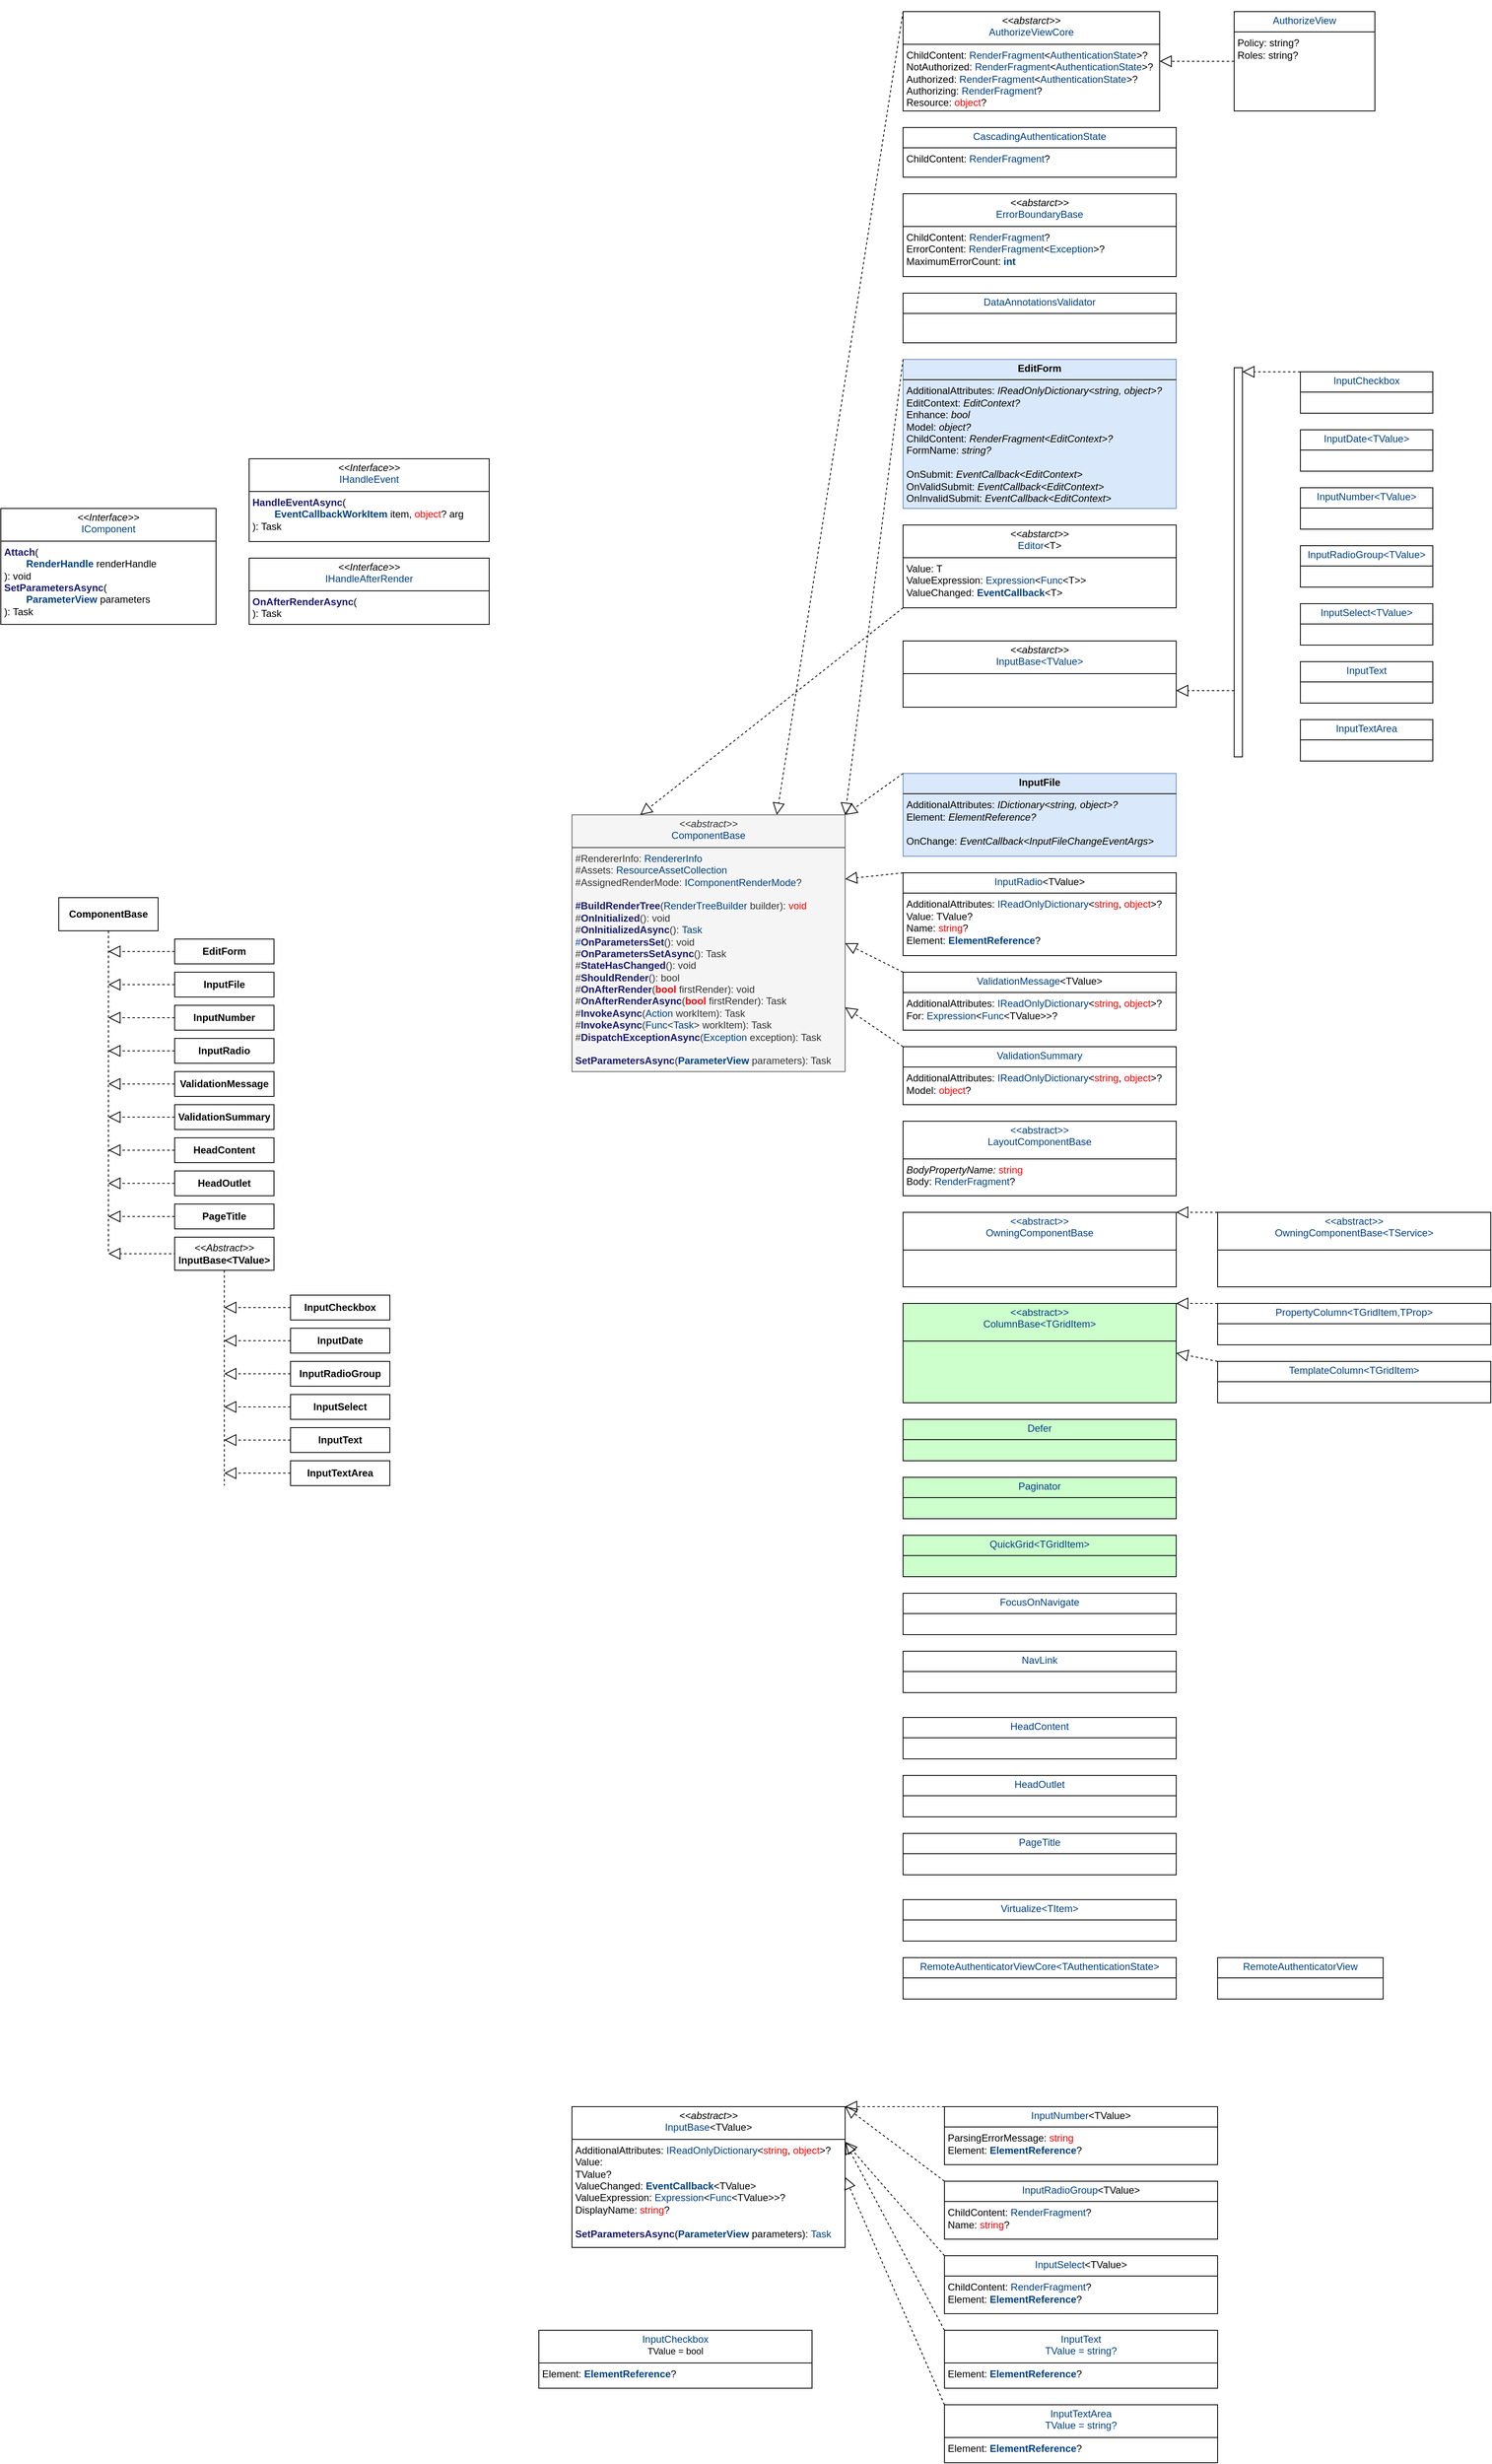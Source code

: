 <mxfile version="26.0.10" pages="4">
  <diagram name="Page-1" id="c4acf3e9-155e-7222-9cf6-157b1a14988f">
    <mxGraphModel grid="1" page="1" gridSize="10" guides="1" tooltips="1" connect="1" arrows="1" fold="1" pageScale="1" pageWidth="850" pageHeight="1100" background="none" math="0" shadow="0">
      <root>
        <mxCell id="0" />
        <mxCell id="1" parent="0" />
        <mxCell id="lN1UGC-RmNWQkTkqtprj-8" value="&lt;b&gt;ComponentBase&lt;/b&gt;" style="shape=umlLifeline;perimeter=lifelinePerimeter;whiteSpace=wrap;html=1;container=1;dropTarget=0;collapsible=0;recursiveResize=0;outlineConnect=0;portConstraint=eastwest;newEdgeStyle={&quot;curved&quot;:0,&quot;rounded&quot;:0};" parent="1" vertex="1">
          <mxGeometry x="100" y="150" width="120" height="430" as="geometry" />
        </mxCell>
        <mxCell id="lN1UGC-RmNWQkTkqtprj-10" value="" style="endArrow=block;dashed=1;endFill=0;endSize=12;html=1;rounded=0;exitX=0;exitY=0.5;exitDx=0;exitDy=0;" parent="1" source="lN1UGC-RmNWQkTkqtprj-19" target="lN1UGC-RmNWQkTkqtprj-8" edge="1">
          <mxGeometry width="160" relative="1" as="geometry">
            <mxPoint x="70.004" y="460" as="sourcePoint" />
            <mxPoint x="149.98" y="460" as="targetPoint" />
          </mxGeometry>
        </mxCell>
        <mxCell id="lN1UGC-RmNWQkTkqtprj-14" value="" style="endArrow=block;dashed=1;endFill=0;endSize=12;html=1;rounded=0;" parent="1" source="lN1UGC-RmNWQkTkqtprj-23" target="lN1UGC-RmNWQkTkqtprj-8" edge="1">
          <mxGeometry width="160" relative="1" as="geometry">
            <mxPoint x="309.5" y="640" as="sourcePoint" />
            <mxPoint x="170.024" y="640" as="targetPoint" />
            <Array as="points">
              <mxPoint x="310" y="600" />
              <mxPoint x="280" y="580" />
            </Array>
          </mxGeometry>
        </mxCell>
        <mxCell id="lN1UGC-RmNWQkTkqtprj-16" value="" style="endArrow=block;dashed=1;endFill=0;endSize=12;html=1;rounded=0;exitX=0;exitY=0.5;exitDx=0;exitDy=0;" parent="1" source="lN1UGC-RmNWQkTkqtprj-20" target="lN1UGC-RmNWQkTkqtprj-8" edge="1">
          <mxGeometry width="160" relative="1" as="geometry">
            <mxPoint x="70.004" y="474.76" as="sourcePoint" />
            <mxPoint x="149.98" y="474.76" as="targetPoint" />
          </mxGeometry>
        </mxCell>
        <mxCell id="lN1UGC-RmNWQkTkqtprj-17" value="&lt;b&gt;InputNumber&lt;/b&gt;" style="html=1;whiteSpace=wrap;" parent="1" vertex="1">
          <mxGeometry x="240" y="280" width="120" height="30" as="geometry" />
        </mxCell>
        <mxCell id="lN1UGC-RmNWQkTkqtprj-18" value="" style="endArrow=block;dashed=1;endFill=0;endSize=12;html=1;rounded=0;exitX=0;exitY=0.5;exitDx=0;exitDy=0;" parent="1" source="lN1UGC-RmNWQkTkqtprj-17" target="lN1UGC-RmNWQkTkqtprj-8" edge="1">
          <mxGeometry width="160" relative="1" as="geometry">
            <mxPoint x="90.004" y="530" as="sourcePoint" />
            <mxPoint x="169.98" y="530" as="targetPoint" />
          </mxGeometry>
        </mxCell>
        <mxCell id="lN1UGC-RmNWQkTkqtprj-19" value="&lt;b&gt;EditForm&lt;/b&gt;" style="html=1;whiteSpace=wrap;" parent="1" vertex="1">
          <mxGeometry x="240" y="200" width="120" height="30" as="geometry" />
        </mxCell>
        <mxCell id="lN1UGC-RmNWQkTkqtprj-20" value="&lt;b&gt;InputFile&lt;/b&gt;" style="html=1;whiteSpace=wrap;" parent="1" vertex="1">
          <mxGeometry x="240" y="240" width="120" height="30" as="geometry" />
        </mxCell>
        <mxCell id="lN1UGC-RmNWQkTkqtprj-21" value="&lt;b&gt;InputRadio&lt;/b&gt;" style="html=1;whiteSpace=wrap;" parent="1" vertex="1">
          <mxGeometry x="240" y="320" width="120" height="30" as="geometry" />
        </mxCell>
        <mxCell id="lN1UGC-RmNWQkTkqtprj-22" value="" style="endArrow=block;dashed=1;endFill=0;endSize=12;html=1;rounded=0;exitX=0;exitY=0.5;exitDx=0;exitDy=0;" parent="1" source="lN1UGC-RmNWQkTkqtprj-21" target="lN1UGC-RmNWQkTkqtprj-8" edge="1">
          <mxGeometry width="160" relative="1" as="geometry">
            <mxPoint x="180" y="525" as="sourcePoint" />
            <mxPoint x="260" y="525" as="targetPoint" />
          </mxGeometry>
        </mxCell>
        <mxCell id="lN1UGC-RmNWQkTkqtprj-23" value="&lt;div&gt;&lt;i style=&quot;font-weight: 400;&quot;&gt;&amp;lt;&amp;lt;Abstract&amp;gt;&amp;gt;&lt;/i&gt;&lt;/div&gt;InputBase&amp;lt;TValue&amp;gt;" style="shape=umlLifeline;perimeter=lifelinePerimeter;whiteSpace=wrap;html=1;container=1;dropTarget=0;collapsible=0;recursiveResize=0;outlineConnect=0;portConstraint=eastwest;newEdgeStyle={&quot;curved&quot;:0,&quot;rounded&quot;:0};fontStyle=1" parent="1" vertex="1">
          <mxGeometry x="240" y="560" width="120" height="300" as="geometry" />
        </mxCell>
        <mxCell id="lN1UGC-RmNWQkTkqtprj-24" value="&lt;b&gt;InputCheckbox&lt;/b&gt;" style="html=1;whiteSpace=wrap;" parent="1" vertex="1">
          <mxGeometry x="380" y="630" width="120" height="30" as="geometry" />
        </mxCell>
        <mxCell id="lN1UGC-RmNWQkTkqtprj-25" value="" style="endArrow=block;dashed=1;endFill=0;endSize=12;html=1;rounded=0;exitX=0;exitY=0.5;exitDx=0;exitDy=0;" parent="1" source="lN1UGC-RmNWQkTkqtprj-24" target="lN1UGC-RmNWQkTkqtprj-23" edge="1">
          <mxGeometry width="160" relative="1" as="geometry">
            <mxPoint x="450" y="730" as="sourcePoint" />
            <mxPoint x="370" y="730" as="targetPoint" />
          </mxGeometry>
        </mxCell>
        <mxCell id="lN1UGC-RmNWQkTkqtprj-27" value="&lt;b&gt;InputDate&lt;/b&gt;" style="html=1;whiteSpace=wrap;" parent="1" vertex="1">
          <mxGeometry x="380" y="670" width="120" height="30" as="geometry" />
        </mxCell>
        <mxCell id="lN1UGC-RmNWQkTkqtprj-28" value="" style="endArrow=block;dashed=1;endFill=0;endSize=12;html=1;rounded=0;exitX=0;exitY=0.5;exitDx=0;exitDy=0;" parent="1" source="lN1UGC-RmNWQkTkqtprj-27" target="lN1UGC-RmNWQkTkqtprj-23" edge="1">
          <mxGeometry width="160" relative="1" as="geometry">
            <mxPoint x="450" y="780" as="sourcePoint" />
            <mxPoint x="310" y="705" as="targetPoint" />
          </mxGeometry>
        </mxCell>
        <mxCell id="lN1UGC-RmNWQkTkqtprj-30" value="&lt;b&gt;InputRadioGroup&lt;/b&gt;" style="html=1;whiteSpace=wrap;" parent="1" vertex="1">
          <mxGeometry x="380" y="710" width="120" height="30" as="geometry" />
        </mxCell>
        <mxCell id="lN1UGC-RmNWQkTkqtprj-31" value="" style="endArrow=block;dashed=1;endFill=0;endSize=12;html=1;rounded=0;exitX=0;exitY=0.5;exitDx=0;exitDy=0;" parent="1" source="lN1UGC-RmNWQkTkqtprj-30" target="lN1UGC-RmNWQkTkqtprj-23" edge="1">
          <mxGeometry width="160" relative="1" as="geometry">
            <mxPoint x="450" y="830" as="sourcePoint" />
            <mxPoint x="310" y="755" as="targetPoint" />
          </mxGeometry>
        </mxCell>
        <mxCell id="lN1UGC-RmNWQkTkqtprj-32" value="&lt;b&gt;InputSelect&lt;/b&gt;" style="html=1;whiteSpace=wrap;" parent="1" vertex="1">
          <mxGeometry x="380" y="750" width="120" height="30" as="geometry" />
        </mxCell>
        <mxCell id="lN1UGC-RmNWQkTkqtprj-33" value="" style="endArrow=block;dashed=1;endFill=0;endSize=12;html=1;rounded=0;exitX=0;exitY=0.5;exitDx=0;exitDy=0;" parent="1" source="lN1UGC-RmNWQkTkqtprj-32" target="lN1UGC-RmNWQkTkqtprj-23" edge="1">
          <mxGeometry width="160" relative="1" as="geometry">
            <mxPoint x="450" y="870" as="sourcePoint" />
            <mxPoint x="310" y="775" as="targetPoint" />
          </mxGeometry>
        </mxCell>
        <mxCell id="lN1UGC-RmNWQkTkqtprj-34" value="&lt;b&gt;InputText&lt;/b&gt;" style="html=1;whiteSpace=wrap;" parent="1" vertex="1">
          <mxGeometry x="380" y="790" width="120" height="30" as="geometry" />
        </mxCell>
        <mxCell id="lN1UGC-RmNWQkTkqtprj-35" value="" style="endArrow=block;dashed=1;endFill=0;endSize=12;html=1;rounded=0;exitX=0;exitY=0.5;exitDx=0;exitDy=0;" parent="1" source="lN1UGC-RmNWQkTkqtprj-34" target="lN1UGC-RmNWQkTkqtprj-23" edge="1">
          <mxGeometry width="160" relative="1" as="geometry">
            <mxPoint x="450" y="910" as="sourcePoint" />
            <mxPoint x="310" y="815" as="targetPoint" />
          </mxGeometry>
        </mxCell>
        <mxCell id="lN1UGC-RmNWQkTkqtprj-36" value="&lt;b&gt;InputTextArea&lt;/b&gt;" style="html=1;whiteSpace=wrap;" parent="1" vertex="1">
          <mxGeometry x="380" y="830" width="120" height="30" as="geometry" />
        </mxCell>
        <mxCell id="lN1UGC-RmNWQkTkqtprj-37" value="" style="endArrow=block;dashed=1;endFill=0;endSize=12;html=1;rounded=0;exitX=0;exitY=0.5;exitDx=0;exitDy=0;" parent="1" source="lN1UGC-RmNWQkTkqtprj-36" target="lN1UGC-RmNWQkTkqtprj-23" edge="1">
          <mxGeometry width="160" relative="1" as="geometry">
            <mxPoint x="460" y="950" as="sourcePoint" />
            <mxPoint x="320" y="855" as="targetPoint" />
          </mxGeometry>
        </mxCell>
        <mxCell id="lN1UGC-RmNWQkTkqtprj-38" value="&lt;b&gt;ValidationMessage&lt;/b&gt;" style="html=1;whiteSpace=wrap;" parent="1" vertex="1">
          <mxGeometry x="240" y="360" width="120" height="30" as="geometry" />
        </mxCell>
        <mxCell id="lN1UGC-RmNWQkTkqtprj-39" value="" style="endArrow=block;dashed=1;endFill=0;endSize=12;html=1;rounded=0;exitX=0;exitY=0.5;exitDx=0;exitDy=0;" parent="1" source="lN1UGC-RmNWQkTkqtprj-38" target="lN1UGC-RmNWQkTkqtprj-8" edge="1">
          <mxGeometry width="160" relative="1" as="geometry">
            <mxPoint x="180" y="565" as="sourcePoint" />
            <mxPoint x="160" y="375" as="targetPoint" />
          </mxGeometry>
        </mxCell>
        <mxCell id="lN1UGC-RmNWQkTkqtprj-40" value="&lt;b&gt;ValidationSummary&lt;/b&gt;" style="html=1;whiteSpace=wrap;" parent="1" vertex="1">
          <mxGeometry x="240" y="400" width="120" height="30" as="geometry" />
        </mxCell>
        <mxCell id="lN1UGC-RmNWQkTkqtprj-41" value="" style="endArrow=block;dashed=1;endFill=0;endSize=12;html=1;rounded=0;exitX=0;exitY=0.5;exitDx=0;exitDy=0;" parent="1" source="lN1UGC-RmNWQkTkqtprj-40" target="lN1UGC-RmNWQkTkqtprj-8" edge="1">
          <mxGeometry width="160" relative="1" as="geometry">
            <mxPoint x="180" y="605" as="sourcePoint" />
            <mxPoint x="160" y="415" as="targetPoint" />
          </mxGeometry>
        </mxCell>
        <mxCell id="lN1UGC-RmNWQkTkqtprj-42" value="&lt;b&gt;HeadContent&lt;/b&gt;" style="html=1;whiteSpace=wrap;" parent="1" vertex="1">
          <mxGeometry x="240" y="440" width="120" height="30" as="geometry" />
        </mxCell>
        <mxCell id="lN1UGC-RmNWQkTkqtprj-43" value="" style="endArrow=block;dashed=1;endFill=0;endSize=12;html=1;rounded=0;exitX=0;exitY=0.5;exitDx=0;exitDy=0;" parent="1" source="lN1UGC-RmNWQkTkqtprj-42" target="lN1UGC-RmNWQkTkqtprj-8" edge="1">
          <mxGeometry width="160" relative="1" as="geometry">
            <mxPoint x="180" y="645" as="sourcePoint" />
            <mxPoint x="160" y="455" as="targetPoint" />
          </mxGeometry>
        </mxCell>
        <mxCell id="lN1UGC-RmNWQkTkqtprj-44" value="&lt;b&gt;HeadOutlet&lt;/b&gt;" style="html=1;whiteSpace=wrap;" parent="1" vertex="1">
          <mxGeometry x="240" y="480" width="120" height="30" as="geometry" />
        </mxCell>
        <mxCell id="lN1UGC-RmNWQkTkqtprj-45" value="" style="endArrow=block;dashed=1;endFill=0;endSize=12;html=1;rounded=0;exitX=0;exitY=0.5;exitDx=0;exitDy=0;" parent="1" source="lN1UGC-RmNWQkTkqtprj-44" target="lN1UGC-RmNWQkTkqtprj-8" edge="1">
          <mxGeometry width="160" relative="1" as="geometry">
            <mxPoint x="180" y="685" as="sourcePoint" />
            <mxPoint x="160" y="495" as="targetPoint" />
          </mxGeometry>
        </mxCell>
        <mxCell id="lN1UGC-RmNWQkTkqtprj-46" value="&lt;b&gt;PageTitle&lt;/b&gt;" style="html=1;whiteSpace=wrap;" parent="1" vertex="1">
          <mxGeometry x="240" y="520" width="120" height="30" as="geometry" />
        </mxCell>
        <mxCell id="lN1UGC-RmNWQkTkqtprj-47" value="" style="endArrow=block;dashed=1;endFill=0;endSize=12;html=1;rounded=0;exitX=0;exitY=0.5;exitDx=0;exitDy=0;" parent="1" source="lN1UGC-RmNWQkTkqtprj-46" target="lN1UGC-RmNWQkTkqtprj-8" edge="1">
          <mxGeometry width="160" relative="1" as="geometry">
            <mxPoint x="180" y="725" as="sourcePoint" />
            <mxPoint x="160" y="535" as="targetPoint" />
          </mxGeometry>
        </mxCell>
        <mxCell id="lN1UGC-RmNWQkTkqtprj-48" value="&lt;p style=&quot;margin:0px;margin-top:4px;text-align:center;&quot;&gt;&lt;i&gt;&amp;lt;&amp;lt;Interface&amp;gt;&amp;gt;&lt;/i&gt;&lt;br&gt;&lt;span style=&quot;color: rgb(0, 64, 133); background-color: initial; text-align: left;&quot;&gt;IComponent&lt;/span&gt;&lt;/p&gt;&lt;hr size=&quot;1&quot; style=&quot;border-style:solid;&quot;&gt;&lt;p style=&quot;margin:0px;margin-left:4px;&quot;&gt;&lt;span style=&quot;color: rgb(25, 25, 112); font-weight: bold;&quot;&gt;Attach&lt;/span&gt;(&lt;/p&gt;&lt;p style=&quot;margin:0px;margin-left:4px;&quot;&gt;&lt;span style=&quot;color: rgb(0, 64, 133); font-weight: bold;&quot;&gt;&lt;span style=&quot;white-space: pre;&quot;&gt;&#x9;&lt;/span&gt;RenderHandle&lt;/span&gt; renderHandle&lt;/p&gt;&lt;p style=&quot;margin:0px;margin-left:4px;&quot;&gt;): void&lt;/p&gt;&lt;p style=&quot;margin:0px;margin-left:4px;&quot;&gt;&lt;span style=&quot;color: rgb(25, 25, 112); font-weight: bold;&quot;&gt;SetParametersAsync&lt;/span&gt;(&lt;/p&gt;&lt;p style=&quot;margin:0px;margin-left:4px;&quot;&gt;&lt;span style=&quot;color: rgb(0, 64, 133); font-weight: bold;&quot;&gt;&lt;span style=&quot;white-space: pre;&quot;&gt;&#x9;&lt;/span&gt;ParameterView&lt;/span&gt; parameters&lt;/p&gt;&lt;p style=&quot;margin:0px;margin-left:4px;&quot;&gt;): Task&lt;/p&gt;" style="verticalAlign=top;align=left;overflow=fill;html=1;whiteSpace=wrap;" parent="1" vertex="1">
          <mxGeometry x="30" y="-320" width="260" height="140" as="geometry" />
        </mxCell>
        <mxCell id="lN1UGC-RmNWQkTkqtprj-49" value="&lt;p style=&quot;margin:0px;margin-top:4px;text-align:center;&quot;&gt;&lt;i&gt;&amp;lt;&amp;lt;Interface&amp;gt;&amp;gt;&lt;/i&gt;&lt;br&gt;&lt;span style=&quot;color: rgb(0, 64, 133); background-color: initial; text-align: left;&quot;&gt;IHandleEvent&lt;/span&gt;&lt;/p&gt;&lt;hr size=&quot;1&quot; style=&quot;border-style:solid;&quot;&gt;&lt;p style=&quot;margin:0px;margin-left:4px;&quot;&gt;&lt;span style=&quot;color: rgb(25, 25, 112); font-weight: bold;&quot;&gt;HandleEventAsync&lt;/span&gt;(&lt;/p&gt;&lt;p style=&quot;margin:0px;margin-left:4px;&quot;&gt;&lt;span style=&quot;color: rgb(0, 64, 133); font-weight: bold;&quot;&gt;&lt;span style=&quot;white-space: pre;&quot;&gt;&#x9;&lt;/span&gt;EventCallbackWorkItem&lt;/span&gt; item, &lt;span style=&quot;color: rgb(255, 0, 0);&quot;&gt;object&lt;/span&gt;? arg&lt;/p&gt;&lt;p style=&quot;margin:0px;margin-left:4px;&quot;&gt;): Task&lt;/p&gt;&lt;p style=&quot;margin:0px;margin-left:4px;&quot;&gt;&lt;br&gt;&lt;/p&gt;" style="verticalAlign=top;align=left;overflow=fill;html=1;whiteSpace=wrap;" parent="1" vertex="1">
          <mxGeometry x="330" y="-380" width="290" height="100" as="geometry" />
        </mxCell>
        <mxCell id="lN1UGC-RmNWQkTkqtprj-50" value="&lt;p style=&quot;margin:0px;margin-top:4px;text-align:center;&quot;&gt;&lt;i&gt;&amp;lt;&amp;lt;Interface&amp;gt;&amp;gt;&lt;/i&gt;&lt;br&gt;&lt;span style=&quot;color: rgb(0, 64, 133); background-color: initial; text-align: left;&quot;&gt;IHandleAfterRender&lt;/span&gt;&lt;/p&gt;&lt;hr size=&quot;1&quot; style=&quot;border-style:solid;&quot;&gt;&lt;p style=&quot;margin:0px;margin-left:4px;&quot;&gt;&lt;span style=&quot;color: rgb(25, 25, 112); font-weight: bold;&quot;&gt;OnAfterRenderAsync&lt;/span&gt;(&lt;/p&gt;&lt;p style=&quot;margin:0px;margin-left:4px;&quot;&gt;): Task&lt;/p&gt;&lt;p style=&quot;margin:0px;margin-left:4px;&quot;&gt;&lt;br&gt;&lt;/p&gt;" style="verticalAlign=top;align=left;overflow=fill;html=1;whiteSpace=wrap;" parent="1" vertex="1">
          <mxGeometry x="330" y="-260" width="290" height="80" as="geometry" />
        </mxCell>
        <mxCell id="XAaFVv0SEdKbYTRuaUpv-1" value="&lt;p style=&quot;margin:0px;margin-top:4px;text-align:center;&quot;&gt;&lt;i&gt;&amp;lt;&amp;lt;abstract&amp;gt;&amp;gt;&lt;/i&gt;&lt;br&gt;&lt;span style=&quot;color: rgb(0, 64, 133);&quot;&gt;ComponentBase&lt;/span&gt;&lt;/p&gt;&lt;hr size=&quot;1&quot; style=&quot;border-style:solid;&quot;&gt;&lt;p style=&quot;margin:0px;margin-left:4px;&quot;&gt;#&lt;span style=&quot;background-color: initial;&quot;&gt;RendererInfo:&amp;nbsp;&lt;/span&gt;&lt;span style=&quot;color: rgb(0, 64, 133); background-color: initial;&quot;&gt;RendererInfo&lt;/span&gt;&lt;/p&gt;&lt;p style=&quot;margin:0px;margin-left:4px;&quot;&gt;&lt;span style=&quot;background-color: initial;&quot;&gt;#&lt;/span&gt;&lt;span style=&quot;background-color: initial;&quot;&gt;Assets:&amp;nbsp;&lt;/span&gt;&lt;span style=&quot;color: rgb(0, 64, 133); background-color: initial;&quot;&gt;ResourceAssetCollection&lt;/span&gt;&lt;/p&gt;&lt;p style=&quot;margin:0px;margin-left:4px;&quot;&gt;&lt;span style=&quot;background-color: initial;&quot;&gt;#&lt;/span&gt;&lt;span style=&quot;background-color: initial;&quot;&gt;AssignedRenderMode:&amp;nbsp;&lt;/span&gt;&lt;span style=&quot;background-color: initial; color: rgb(0, 64, 133);&quot;&gt;IComponentRenderMode&lt;/span&gt;&lt;span style=&quot;background-color: initial;&quot;&gt;?&lt;/span&gt;&lt;/p&gt;&lt;p style=&quot;margin:0px;margin-left:4px;&quot;&gt;&lt;span style=&quot;background-color: initial;&quot;&gt;&lt;br&gt;&lt;/span&gt;&lt;/p&gt;&lt;p style=&quot;margin:0px;margin-left:4px;&quot;&gt;&lt;span style=&quot;color: rgb(25, 25, 112); font-weight: bold;&quot;&gt;#BuildRenderTree&lt;/span&gt;(&lt;span style=&quot;color: rgb(0, 64, 133);&quot;&gt;RenderTreeBuilder&lt;/span&gt; builder):&amp;nbsp;&lt;span style=&quot;background-color: initial;&quot;&gt;&lt;/span&gt;&lt;span style=&quot;color: rgb(255, 0, 0); background-color: initial;&quot;&gt;void&lt;/span&gt;&lt;/p&gt;&lt;p style=&quot;margin:0px;margin-left:4px;&quot;&gt;&lt;span style=&quot;background-color: initial;&quot;&gt;#&lt;/span&gt;&lt;span style=&quot;background-color: initial; color: rgb(25, 25, 112); font-weight: bold;&quot;&gt;OnInitialized&lt;/span&gt;&lt;span style=&quot;background-color: initial;&quot;&gt;(): void&lt;/span&gt;&lt;/p&gt;&lt;p style=&quot;margin:0px;margin-left:4px;&quot;&gt;&lt;span style=&quot;background-color: initial;&quot;&gt;#&lt;/span&gt;&lt;span style=&quot;background-color: initial; color: rgb(25, 25, 112); font-weight: bold;&quot;&gt;OnInitializedAsync&lt;/span&gt;&lt;span style=&quot;background-color: initial;&quot;&gt;():&amp;nbsp;&lt;/span&gt;&lt;span style=&quot;color: rgb(0, 64, 133); background-color: initial;&quot;&gt;Task&lt;/span&gt;&lt;/p&gt;&lt;p style=&quot;margin:0px;margin-left:4px;&quot;&gt;&lt;span style=&quot;color: rgb(0, 64, 133); background-color: initial;&quot;&gt;#&lt;/span&gt;&lt;span style=&quot;background-color: initial; color: rgb(25, 25, 112); font-weight: bold;&quot;&gt;OnParametersSet&lt;/span&gt;&lt;span style=&quot;background-color: initial;&quot;&gt;(): void&lt;/span&gt;&lt;/p&gt;&lt;p style=&quot;margin:0px;margin-left:4px;&quot;&gt;&lt;span style=&quot;background-color: initial;&quot;&gt;#&lt;/span&gt;&lt;span style=&quot;background-color: initial; color: rgb(25, 25, 112); font-weight: bold;&quot;&gt;OnParametersSetAsync&lt;/span&gt;&lt;span style=&quot;background-color: initial;&quot;&gt;(): Task&lt;/span&gt;&lt;/p&gt;&lt;p style=&quot;margin:0px;margin-left:4px;&quot;&gt;&lt;span style=&quot;background-color: initial;&quot;&gt;#&lt;/span&gt;&lt;span style=&quot;background-color: initial; color: rgb(25, 25, 112); font-weight: bold;&quot;&gt;StateHasChanged&lt;/span&gt;&lt;span style=&quot;background-color: initial;&quot;&gt;(): void&lt;/span&gt;&lt;/p&gt;&lt;p style=&quot;margin:0px;margin-left:4px;&quot;&gt;&lt;span style=&quot;background-color: initial;&quot;&gt;#&lt;/span&gt;&lt;span style=&quot;background-color: initial; color: rgb(25, 25, 112); font-weight: bold;&quot;&gt;ShouldRender&lt;/span&gt;&lt;span style=&quot;background-color: initial;&quot;&gt;(): bool&lt;/span&gt;&lt;/p&gt;&lt;p style=&quot;margin:0px;margin-left:4px;&quot;&gt;&lt;span style=&quot;background-color: initial;&quot;&gt;#&lt;/span&gt;&lt;span style=&quot;background-color: initial; color: rgb(25, 25, 112); font-weight: bold;&quot;&gt;OnAfterRender&lt;/span&gt;&lt;span style=&quot;background-color: initial;&quot;&gt;(&lt;/span&gt;&lt;span style=&quot;background-color: initial; color: rgb(255, 0, 0); font-weight: bold;&quot;&gt;bool&lt;/span&gt;&lt;span style=&quot;background-color: initial;&quot;&gt; &lt;/span&gt;&lt;span style=&quot;background-color: initial;&quot;&gt;firstRender&lt;/span&gt;&lt;span style=&quot;background-color: initial;&quot;&gt;): void&lt;/span&gt;&lt;/p&gt;&lt;p style=&quot;margin:0px;margin-left:4px;&quot;&gt;&lt;span style=&quot;background-color: initial;&quot;&gt;#&lt;/span&gt;&lt;span style=&quot;background-color: initial; color: rgb(25, 25, 112); font-weight: bold;&quot;&gt;OnAfterRenderAsync&lt;/span&gt;&lt;span style=&quot;background-color: initial;&quot;&gt;(&lt;/span&gt;&lt;span style=&quot;background-color: initial; color: rgb(255, 0, 0); font-weight: bold;&quot;&gt;bool&lt;/span&gt;&lt;span style=&quot;background-color: initial;&quot;&gt; &lt;/span&gt;&lt;span style=&quot;background-color: initial;&quot;&gt;firstRender&lt;/span&gt;&lt;span style=&quot;background-color: initial;&quot;&gt;): Task&lt;/span&gt;&lt;/p&gt;&lt;p style=&quot;margin:0px;margin-left:4px;&quot;&gt;&lt;span style=&quot;background-color: initial;&quot;&gt;#&lt;/span&gt;&lt;span style=&quot;background-color: initial; color: rgb(25, 25, 112); font-weight: bold;&quot;&gt;InvokeAsync&lt;/span&gt;&lt;span style=&quot;background-color: initial;&quot;&gt;(&lt;/span&gt;&lt;span style=&quot;background-color: initial; color: rgb(0, 64, 133);&quot;&gt;Action&lt;/span&gt;&lt;span style=&quot;background-color: initial;&quot;&gt; &lt;/span&gt;&lt;span style=&quot;background-color: initial;&quot;&gt;workItem&lt;/span&gt;&lt;span style=&quot;background-color: initial;&quot;&gt;): Task&lt;/span&gt;&lt;/p&gt;&lt;p style=&quot;margin:0px;margin-left:4px;&quot;&gt;&lt;span style=&quot;background-color: initial;&quot;&gt;#&lt;/span&gt;&lt;span style=&quot;background-color: initial; color: rgb(25, 25, 112); font-weight: bold;&quot;&gt;InvokeAsync&lt;/span&gt;&lt;span style=&quot;background-color: initial;&quot;&gt;(&lt;/span&gt;&lt;span style=&quot;background-color: initial; color: rgb(0, 64, 133);&quot;&gt;Func&lt;/span&gt;&lt;span style=&quot;background-color: initial;&quot;&gt;&amp;lt;&lt;/span&gt;&lt;span style=&quot;background-color: initial; color: rgb(0, 64, 133);&quot;&gt;Task&lt;/span&gt;&lt;span style=&quot;background-color: initial;&quot;&gt;&amp;gt; &lt;/span&gt;&lt;span style=&quot;background-color: initial;&quot;&gt;workItem&lt;/span&gt;&lt;span style=&quot;background-color: initial;&quot;&gt;): Task&lt;/span&gt;&lt;/p&gt;&lt;p style=&quot;margin:0px;margin-left:4px;&quot;&gt;&lt;span style=&quot;background-color: initial;&quot;&gt;#&lt;/span&gt;&lt;span style=&quot;background-color: initial; color: rgb(25, 25, 112); font-weight: bold;&quot;&gt;DispatchExceptionAsync&lt;/span&gt;&lt;span style=&quot;background-color: initial;&quot;&gt;(&lt;/span&gt;&lt;span style=&quot;background-color: initial; color: rgb(0, 64, 133);&quot;&gt;Exception&lt;/span&gt;&lt;span style=&quot;background-color: initial;&quot;&gt; &lt;/span&gt;&lt;span style=&quot;background-color: initial;&quot;&gt;exception&lt;/span&gt;&lt;span style=&quot;background-color: initial;&quot;&gt;): Task&lt;/span&gt;&lt;/p&gt;&lt;p style=&quot;margin:0px;margin-left:4px;&quot;&gt;&lt;span style=&quot;background-color: initial;&quot;&gt;&lt;br&gt;&lt;/span&gt;&lt;/p&gt;&lt;p style=&quot;margin:0px;margin-left:4px;&quot;&gt;&lt;span style=&quot;color: rgb(25, 25, 112); font-weight: bold;&quot;&gt;SetParametersAsync&lt;/span&gt;(&lt;span style=&quot;color: rgb(0, 64, 133); font-weight: bold;&quot;&gt;ParameterView&lt;/span&gt; parameters): Task&lt;/p&gt;" style="verticalAlign=top;align=left;overflow=fill;html=1;whiteSpace=wrap;fillColor=#f5f5f5;strokeColor=#666666;fontColor=#333333;" parent="1" vertex="1">
          <mxGeometry x="720" y="50" width="330" height="310" as="geometry" />
        </mxCell>
        <mxCell id="XAaFVv0SEdKbYTRuaUpv-2" value="&lt;p style=&quot;margin:0px;margin-top:4px;text-align:center;&quot;&gt;&lt;b&gt;EditForm&lt;/b&gt;&lt;/p&gt;&lt;hr size=&quot;1&quot; style=&quot;border-style:solid;&quot;&gt;&lt;p style=&quot;margin:0px;margin-left:4px;&quot;&gt;AdditionalAttributes:&amp;nbsp;&lt;i&gt;&lt;span style=&quot;background-color: initial;&quot;&gt;IReadOnlyDictionary&lt;/span&gt;&lt;span style=&quot;background-color: initial;&quot;&gt;&amp;lt;&lt;/span&gt;&lt;span style=&quot;background-color: initial;&quot;&gt;string&lt;/span&gt;&lt;span style=&quot;background-color: initial;&quot;&gt;, &lt;/span&gt;&lt;span style=&quot;background-color: initial;&quot;&gt;object&lt;/span&gt;&lt;span style=&quot;background-color: initial;&quot;&gt;&amp;gt;?&lt;/span&gt;&lt;/i&gt;&lt;/p&gt;&lt;p style=&quot;margin:0px;margin-left:4px;&quot;&gt;EditContext:&amp;nbsp;&lt;span style=&quot;background-color: initial;&quot;&gt;&lt;/span&gt;&lt;i&gt;&lt;span style=&quot;background-color: initial;&quot;&gt;EditContext&lt;/span&gt;&lt;span style=&quot;background-color: initial;&quot;&gt;?&lt;/span&gt;&lt;/i&gt;&lt;/p&gt;&lt;p style=&quot;margin:0px;margin-left:4px;&quot;&gt;Enhance: &lt;i&gt;bool&lt;/i&gt;&lt;/p&gt;&lt;p style=&quot;margin:0px;margin-left:4px;&quot;&gt;Model:&amp;nbsp;&lt;i&gt;&lt;span style=&quot;background-color: initial;&quot;&gt;object&lt;/span&gt;&lt;span style=&quot;background-color: initial;&quot;&gt;?&lt;/span&gt;&lt;/i&gt;&lt;/p&gt;&lt;p style=&quot;margin:0px;margin-left:4px;&quot;&gt;ChildContent:&amp;nbsp;&lt;span style=&quot;background-color: initial;&quot;&gt;&lt;/span&gt;&lt;i&gt;&lt;span style=&quot;background-color: initial;&quot;&gt;RenderFragment&lt;/span&gt;&lt;span style=&quot;background-color: initial;&quot;&gt;&amp;lt;&lt;/span&gt;&lt;span style=&quot;background-color: initial;&quot;&gt;EditContext&lt;/span&gt;&lt;span style=&quot;background-color: initial;&quot;&gt;&amp;gt;?&lt;/span&gt;&lt;/i&gt;&lt;/p&gt;&lt;p style=&quot;margin:0px;margin-left:4px;&quot;&gt;FormName:&amp;nbsp;&lt;span style=&quot;background-color: initial;&quot;&gt;&lt;/span&gt;&lt;i&gt;&lt;span style=&quot;background-color: initial;&quot;&gt;string&lt;/span&gt;&lt;span style=&quot;background-color: initial;&quot;&gt;?&lt;/span&gt;&lt;/i&gt;&lt;span style=&quot;background-color: initial;&quot;&gt;&lt;/span&gt;&lt;/p&gt;&lt;p style=&quot;margin:0px;margin-left:4px;&quot;&gt;&lt;span style=&quot;background-color: initial;&quot;&gt;&lt;br&gt;&lt;/span&gt;&lt;/p&gt;&lt;p style=&quot;margin:0px;margin-left:4px;&quot;&gt;OnSubmit:&amp;nbsp;&lt;span style=&quot;background-color: initial;&quot;&gt;&lt;/span&gt;&lt;i&gt;&lt;span style=&quot;background-color: initial;&quot;&gt;EventCallback&lt;/span&gt;&lt;span style=&quot;background-color: initial;&quot;&gt;&amp;lt;&lt;/span&gt;&lt;span style=&quot;background-color: initial;&quot;&gt;EditContext&lt;/span&gt;&lt;span style=&quot;background-color: initial;&quot;&gt;&amp;gt;&lt;/span&gt;&lt;/i&gt;&lt;/p&gt;&lt;p style=&quot;margin:0px;margin-left:4px;&quot;&gt;OnValidSubmit:&amp;nbsp;&lt;span style=&quot;background-color: initial;&quot;&gt;&lt;/span&gt;&lt;i&gt;&lt;span style=&quot;background-color: initial;&quot;&gt;EventCallback&lt;/span&gt;&lt;span style=&quot;background-color: initial;&quot;&gt;&amp;lt;&lt;/span&gt;&lt;span style=&quot;background-color: initial;&quot;&gt;EditContext&lt;/span&gt;&lt;span style=&quot;background-color: initial;&quot;&gt;&amp;gt;&lt;/span&gt;&lt;/i&gt;&lt;/p&gt;&lt;p style=&quot;margin:0px;margin-left:4px;&quot;&gt;OnInvalidSubmit:&amp;nbsp;&lt;span style=&quot;background-color: initial;&quot;&gt;&lt;/span&gt;&lt;i&gt;&lt;span style=&quot;background-color: initial;&quot;&gt;EventCallback&lt;/span&gt;&lt;span style=&quot;background-color: initial;&quot;&gt;&amp;lt;&lt;/span&gt;&lt;span style=&quot;background-color: initial;&quot;&gt;EditContext&lt;/span&gt;&lt;span style=&quot;background-color: initial;&quot;&gt;&amp;gt;&lt;/span&gt;&lt;/i&gt;&lt;/p&gt;&lt;p style=&quot;margin:0px;margin-left:4px;&quot;&gt;&lt;br&gt;&lt;/p&gt;" style="verticalAlign=top;align=left;overflow=fill;html=1;whiteSpace=wrap;fillColor=#dae8fc;strokeColor=#6c8ebf;" parent="1" vertex="1">
          <mxGeometry x="1120" y="-500" width="330" height="180" as="geometry" />
        </mxCell>
        <mxCell id="XAaFVv0SEdKbYTRuaUpv-3" value="&lt;p style=&quot;margin:0px;margin-top:4px;text-align:center;&quot;&gt;&lt;i&gt;&amp;lt;&amp;lt;abstract&amp;gt;&amp;gt;&lt;/i&gt;&lt;br&gt;&lt;span style=&quot;color: rgb(0, 64, 133);&quot;&gt;InputBase&lt;/span&gt;&amp;lt;TValue&amp;gt;&lt;/p&gt;&lt;hr size=&quot;1&quot; style=&quot;border-style:solid;&quot;&gt;&lt;p style=&quot;margin:0px;margin-left:4px;&quot;&gt;AdditionalAttributes:&amp;nbsp;&lt;span style=&quot;background-color: initial; color: rgb(0, 64, 133);&quot;&gt;IReadOnlyDictionary&lt;/span&gt;&lt;span style=&quot;background-color: initial;&quot;&gt;&amp;lt;&lt;/span&gt;&lt;span style=&quot;background-color: initial; color: rgb(255, 0, 0);&quot;&gt;string&lt;/span&gt;&lt;span style=&quot;background-color: initial;&quot;&gt;, &lt;/span&gt;&lt;span style=&quot;background-color: initial; color: rgb(255, 0, 0);&quot;&gt;object&lt;/span&gt;&lt;span style=&quot;background-color: initial;&quot;&gt;&amp;gt;?&lt;/span&gt;&lt;/p&gt;&lt;p style=&quot;margin:0px;margin-left:4px;&quot;&gt;Value:&amp;nbsp;&lt;br/&gt;TValue?&lt;span style=&quot;background-color: initial;&quot;&gt;&lt;/span&gt;&lt;/p&gt;&lt;p style=&quot;margin:0px;margin-left:4px;&quot;&gt;ValueChanged:&amp;nbsp;&lt;span style=&quot;background-color: initial; color: rgb(0, 64, 133); font-weight: bold;&quot;&gt;EventCallback&lt;/span&gt;&lt;span style=&quot;background-color: initial;&quot;&gt;&amp;lt;TValue&amp;gt;&lt;/span&gt;&lt;/p&gt;&lt;p style=&quot;margin:0px;margin-left:4px;&quot;&gt;ValueExpression:&amp;nbsp;&lt;span style=&quot;background-color: initial;&quot;&gt;&lt;/span&gt;&lt;span style=&quot;background-color: initial; color: rgb(0, 64, 133);&quot;&gt;Expression&lt;/span&gt;&lt;span style=&quot;background-color: initial;&quot;&gt;&amp;lt;&lt;/span&gt;&lt;span style=&quot;background-color: initial; color: rgb(0, 64, 133);&quot;&gt;Func&lt;/span&gt;&lt;span style=&quot;background-color: initial;&quot;&gt;&amp;lt;TValue&amp;gt;&amp;gt;?&lt;/span&gt;&lt;/p&gt;&lt;p style=&quot;margin:0px;margin-left:4px;&quot;&gt;DisplayName:&amp;nbsp;&lt;span style=&quot;background-color: initial;&quot;&gt;&lt;/span&gt;&lt;span style=&quot;background-color: initial; color: rgb(255, 0, 0);&quot;&gt;string&lt;/span&gt;&lt;span style=&quot;background-color: initial;&quot;&gt;?&lt;/span&gt;&lt;/p&gt;&lt;p style=&quot;margin:0px;margin-left:4px;&quot;&gt;&lt;span style=&quot;background-color: initial;&quot;&gt;&lt;br&gt;&lt;/span&gt;&lt;/p&gt;&lt;p style=&quot;margin:0px;margin-left:4px;&quot;&gt;&lt;span style=&quot;color: rgb(25, 25, 112); font-weight: bold;&quot;&gt;SetParametersAsync&lt;/span&gt;(&lt;span style=&quot;color: rgb(0, 64, 133); font-weight: bold;&quot;&gt;ParameterView&lt;/span&gt; parameters):&amp;nbsp;&lt;span style=&quot;background-color: initial;&quot;&gt;&lt;/span&gt;&lt;span style=&quot;color: rgb(0, 64, 133); background-color: initial;&quot;&gt;Task&lt;/span&gt;&lt;/p&gt;&lt;p style=&quot;margin:0px;margin-left:4px;&quot;&gt;&lt;span style=&quot;color: rgb(0, 64, 133); background-color: initial;&quot;&gt;&lt;br&gt;&lt;/span&gt;&lt;/p&gt;" style="verticalAlign=top;align=left;overflow=fill;html=1;whiteSpace=wrap;" parent="1" vertex="1">
          <mxGeometry x="720" y="1610" width="330" height="170" as="geometry" />
        </mxCell>
        <mxCell id="XAaFVv0SEdKbYTRuaUpv-4" value="&lt;p style=&quot;margin:0px;margin-top:4px;text-align:center;&quot;&gt;&lt;font color=&quot;#004085&quot;&gt;InputCheckbox&lt;br&gt;&lt;/font&gt;&lt;span style=&quot;font-size: 11px; background-color: initial;&quot;&gt;TValue = bool&lt;/span&gt;&lt;/p&gt;&lt;hr size=&quot;1&quot; style=&quot;border-style:solid;&quot;&gt;&lt;p style=&quot;margin:0px;margin-left:4px;&quot;&gt;&lt;span style=&quot;background-color: initial;&quot;&gt;Element:&amp;nbsp;&lt;/span&gt;&lt;span style=&quot;background-color: initial; color: rgb(0, 64, 133); font-weight: bold;&quot;&gt;ElementReference&lt;/span&gt;&lt;span style=&quot;background-color: initial;&quot;&gt;?&lt;/span&gt;&lt;/p&gt;" style="verticalAlign=top;align=left;overflow=fill;html=1;whiteSpace=wrap;" parent="1" vertex="1">
          <mxGeometry x="680" y="1880" width="330" height="70" as="geometry" />
        </mxCell>
        <mxCell id="XAaFVv0SEdKbYTRuaUpv-5" value="" style="endArrow=block;dashed=1;endFill=0;endSize=12;html=1;rounded=0;exitX=0;exitY=0;exitDx=0;exitDy=0;entryX=1;entryY=0;entryDx=0;entryDy=0;" parent="1" source="XAaFVv0SEdKbYTRuaUpv-2" target="XAaFVv0SEdKbYTRuaUpv-1" edge="1">
          <mxGeometry width="160" relative="1" as="geometry">
            <mxPoint x="1140" y="290" as="sourcePoint" />
            <mxPoint x="1300" y="290" as="targetPoint" />
          </mxGeometry>
        </mxCell>
        <mxCell id="XAaFVv0SEdKbYTRuaUpv-6" value="&lt;p style=&quot;margin:0px;margin-top:4px;text-align:center;&quot;&gt;&lt;span style=&quot;background-color: initial; text-align: left;&quot;&gt;&lt;b&gt;InputFile&lt;/b&gt;&lt;/span&gt;&lt;/p&gt;&lt;hr style=&quot;border-style:solid;&quot; size=&quot;1&quot;&gt;&lt;p style=&quot;margin:0px;margin-left:4px;&quot;&gt;AdditionalAttributes:&amp;nbsp;&lt;span style=&quot;background-color: initial;&quot;&gt;&lt;/span&gt;&lt;i&gt;&lt;span style=&quot;background-color: initial;&quot;&gt;IDictionary&lt;/span&gt;&lt;span style=&quot;background-color: initial;&quot;&gt;&amp;lt;&lt;/span&gt;&lt;span style=&quot;background-color: initial;&quot;&gt;string&lt;/span&gt;&lt;span style=&quot;background-color: initial;&quot;&gt;,&amp;nbsp;&lt;/span&gt;&lt;span style=&quot;background-color: initial;&quot;&gt;object&lt;/span&gt;&lt;span style=&quot;background-color: initial;&quot;&gt;&amp;gt;?&lt;/span&gt;&lt;/i&gt;&lt;/p&gt;&lt;p style=&quot;margin:0px;margin-left:4px;&quot;&gt;Element:&amp;nbsp;&lt;span style=&quot;background-color: initial;&quot;&gt;&lt;/span&gt;&lt;i&gt;&lt;span style=&quot;background-color: initial;&quot;&gt;ElementReference&lt;/span&gt;&lt;span style=&quot;background-color: initial;&quot;&gt;?&lt;/span&gt;&lt;/i&gt;&lt;span style=&quot;background-color: initial;&quot;&gt;&lt;/span&gt;&lt;/p&gt;&lt;p style=&quot;margin:0px;margin-left:4px;&quot;&gt;&lt;span style=&quot;background-color: initial;&quot;&gt;&lt;br&gt;&lt;/span&gt;&lt;/p&gt;&lt;p style=&quot;margin:0px;margin-left:4px;&quot;&gt;OnChange:&amp;nbsp;&lt;i&gt;&lt;span style=&quot;background-color: initial;&quot;&gt;EventCallback&lt;/span&gt;&lt;span style=&quot;background-color: initial;&quot;&gt;&amp;lt;&lt;/span&gt;&lt;span style=&quot;background-color: initial;&quot;&gt;InputFileChangeEventArgs&lt;/span&gt;&lt;span style=&quot;background-color: initial;&quot;&gt;&amp;gt;&lt;/span&gt;&lt;/i&gt;&lt;/p&gt;&lt;p style=&quot;margin:0px;margin-left:4px;&quot;&gt;&lt;br&gt;&lt;/p&gt;" style="verticalAlign=top;align=left;overflow=fill;html=1;whiteSpace=wrap;fontStyle=0;fillColor=#dae8fc;strokeColor=#6c8ebf;" parent="1" vertex="1">
          <mxGeometry x="1120" width="330" height="100" as="geometry" />
        </mxCell>
        <mxCell id="XAaFVv0SEdKbYTRuaUpv-7" value="" style="endArrow=block;dashed=1;endFill=0;endSize=12;html=1;rounded=0;exitX=0;exitY=0;exitDx=0;exitDy=0;entryX=1;entryY=0;entryDx=0;entryDy=0;" parent="1" source="XAaFVv0SEdKbYTRuaUpv-6" target="XAaFVv0SEdKbYTRuaUpv-1" edge="1">
          <mxGeometry width="160" relative="1" as="geometry">
            <mxPoint x="1180" y="60" as="sourcePoint" />
            <mxPoint x="1060" y="60" as="targetPoint" />
          </mxGeometry>
        </mxCell>
        <mxCell id="XAaFVv0SEdKbYTRuaUpv-8" value="&lt;p style=&quot;margin:0px;margin-top:4px;text-align:center;&quot;&gt;&lt;span style=&quot;background-color: initial; text-align: left; color: rgb(0, 64, 133);&quot;&gt;InputNumber&lt;/span&gt;&lt;span style=&quot;background-color: initial; text-align: left;&quot;&gt;&amp;lt;&lt;/span&gt;&lt;span style=&quot;background-color: initial; text-align: left;&quot;&gt;TValue&amp;gt;&lt;/span&gt;&lt;/p&gt;&lt;hr size=&quot;1&quot; style=&quot;border-style:solid;&quot;&gt;&lt;p style=&quot;margin:0px;margin-left:4px;&quot;&gt;ParsingErrorMessage:&amp;nbsp;&lt;span style=&quot;background-color: initial;&quot;&gt;&lt;/span&gt;&lt;span style=&quot;color: rgb(255, 0, 0); background-color: initial;&quot;&gt;string&lt;/span&gt;&lt;/p&gt;&lt;p style=&quot;margin:0px;margin-left:4px;&quot;&gt;&lt;span style=&quot;background-color: initial;&quot;&gt;Element:&amp;nbsp;&lt;/span&gt;&lt;span style=&quot;background-color: initial; color: rgb(0, 64, 133); font-weight: bold;&quot;&gt;ElementReference&lt;/span&gt;&lt;span style=&quot;background-color: initial;&quot;&gt;?&lt;/span&gt;&lt;/p&gt;" style="verticalAlign=top;align=left;overflow=fill;html=1;whiteSpace=wrap;" parent="1" vertex="1">
          <mxGeometry x="1170" y="1610" width="330" height="70" as="geometry" />
        </mxCell>
        <mxCell id="XAaFVv0SEdKbYTRuaUpv-9" value="" style="endArrow=block;dashed=1;endFill=0;endSize=12;html=1;rounded=0;exitX=0;exitY=0;exitDx=0;exitDy=0;entryX=1;entryY=0;entryDx=0;entryDy=0;" parent="1" source="XAaFVv0SEdKbYTRuaUpv-8" target="XAaFVv0SEdKbYTRuaUpv-3" edge="1">
          <mxGeometry width="160" relative="1" as="geometry">
            <mxPoint x="1120" y="1750" as="sourcePoint" />
            <mxPoint x="1000" y="1750" as="targetPoint" />
          </mxGeometry>
        </mxCell>
        <mxCell id="XAaFVv0SEdKbYTRuaUpv-10" value="&lt;p style=&quot;margin:0px;margin-top:4px;text-align:center;&quot;&gt;&lt;span style=&quot;color: rgb(0, 64, 133);&quot;&gt;InputRadio&lt;/span&gt;&amp;lt;TValue&amp;gt;&lt;/p&gt;&lt;hr style=&quot;border-style:solid;&quot; size=&quot;1&quot;&gt;&lt;p style=&quot;margin:0px;margin-left:4px;&quot;&gt;AdditionalAttributes:&amp;nbsp;&lt;span style=&quot;background-color: initial; color: rgb(0, 64, 133);&quot;&gt;IReadOnlyDictionary&lt;/span&gt;&lt;span style=&quot;background-color: initial;&quot;&gt;&amp;lt;&lt;/span&gt;&lt;span style=&quot;background-color: initial; color: rgb(255, 0, 0);&quot;&gt;string&lt;/span&gt;&lt;span style=&quot;background-color: initial;&quot;&gt;, &lt;/span&gt;&lt;span style=&quot;background-color: initial; color: rgb(255, 0, 0);&quot;&gt;object&lt;/span&gt;&lt;span style=&quot;background-color: initial;&quot;&gt;&amp;gt;?&lt;/span&gt;&lt;/p&gt;&lt;p style=&quot;margin:0px;margin-left:4px;&quot;&gt;Value: TValue?&lt;/p&gt;&lt;p style=&quot;margin:0px;margin-left:4px;&quot;&gt;Name:&amp;nbsp;&lt;span style=&quot;background-color: initial; color: rgb(255, 0, 0);&quot;&gt;string&lt;/span&gt;&lt;span style=&quot;background-color: initial;&quot;&gt;?&lt;/span&gt;&lt;/p&gt;&lt;p style=&quot;margin:0px;margin-left:4px;&quot;&gt;Element:&amp;nbsp;&lt;span style=&quot;background-color: initial;&quot;&gt;&lt;/span&gt;&lt;span style=&quot;background-color: initial; color: rgb(0, 64, 133); font-weight: bold;&quot;&gt;ElementReference&lt;/span&gt;&lt;span style=&quot;background-color: initial;&quot;&gt;?&lt;/span&gt;&lt;/p&gt;" style="verticalAlign=top;align=left;overflow=fill;html=1;whiteSpace=wrap;fontStyle=0;" parent="1" vertex="1">
          <mxGeometry x="1120" y="120" width="330" height="100" as="geometry" />
        </mxCell>
        <mxCell id="XAaFVv0SEdKbYTRuaUpv-11" value="" style="endArrow=block;dashed=1;endFill=0;endSize=12;html=1;rounded=0;exitX=0;exitY=0;exitDx=0;exitDy=0;entryX=1;entryY=0.25;entryDx=0;entryDy=0;" parent="1" source="XAaFVv0SEdKbYTRuaUpv-10" target="XAaFVv0SEdKbYTRuaUpv-1" edge="1">
          <mxGeometry width="160" relative="1" as="geometry">
            <mxPoint x="1180" y="260" as="sourcePoint" />
            <mxPoint x="1060" y="60" as="targetPoint" />
          </mxGeometry>
        </mxCell>
        <mxCell id="XAaFVv0SEdKbYTRuaUpv-12" value="&lt;p style=&quot;margin:0px;margin-top:4px;text-align:center;&quot;&gt;&lt;span style=&quot;background-color: initial; text-align: left; color: rgb(0, 64, 133);&quot;&gt;InputRadioGroup&lt;/span&gt;&lt;span style=&quot;background-color: initial; text-align: left;&quot;&gt;&amp;lt;&lt;/span&gt;&lt;span style=&quot;background-color: initial; text-align: left;&quot;&gt;TValue&amp;gt;&lt;/span&gt;&lt;/p&gt;&lt;hr size=&quot;1&quot; style=&quot;border-style:solid;&quot;&gt;&lt;p style=&quot;margin:0px;margin-left:4px;&quot;&gt;ChildContent:&amp;nbsp;&lt;span style=&quot;background-color: initial; color: rgb(0, 64, 133);&quot;&gt;RenderFragment&lt;/span&gt;&lt;span style=&quot;background-color: initial;&quot;&gt;?&lt;/span&gt;&lt;/p&gt;&lt;p style=&quot;margin:0px;margin-left:4px;&quot;&gt;Name:&amp;nbsp;&lt;span style=&quot;background-color: initial;&quot;&gt;&lt;/span&gt;&lt;span style=&quot;background-color: initial; color: rgb(255, 0, 0);&quot;&gt;string&lt;/span&gt;&lt;span style=&quot;background-color: initial;&quot;&gt;?&lt;/span&gt;&lt;/p&gt;&lt;p style=&quot;margin:0px;margin-left:4px;&quot;&gt;&lt;span style=&quot;background-color: initial;&quot;&gt;&lt;br&gt;&lt;/span&gt;&lt;/p&gt;" style="verticalAlign=top;align=left;overflow=fill;html=1;whiteSpace=wrap;" parent="1" vertex="1">
          <mxGeometry x="1170" y="1700" width="330" height="70" as="geometry" />
        </mxCell>
        <mxCell id="XAaFVv0SEdKbYTRuaUpv-13" value="" style="endArrow=block;dashed=1;endFill=0;endSize=12;html=1;rounded=0;exitX=0;exitY=0;exitDx=0;exitDy=0;entryX=1;entryY=0;entryDx=0;entryDy=0;" parent="1" source="XAaFVv0SEdKbYTRuaUpv-12" target="XAaFVv0SEdKbYTRuaUpv-3" edge="1">
          <mxGeometry width="160" relative="1" as="geometry">
            <mxPoint x="1170" y="1840" as="sourcePoint" />
            <mxPoint x="1050" y="1840" as="targetPoint" />
          </mxGeometry>
        </mxCell>
        <mxCell id="XAaFVv0SEdKbYTRuaUpv-14" value="&lt;p style=&quot;margin:0px;margin-top:4px;text-align:center;&quot;&gt;&lt;span style=&quot;background-color: initial; text-align: left; color: rgb(0, 64, 133);&quot;&gt;InputSelect&lt;/span&gt;&lt;span style=&quot;background-color: initial; text-align: left;&quot;&gt;&amp;lt;&lt;/span&gt;&lt;span style=&quot;background-color: initial; text-align: left;&quot;&gt;TValue&amp;gt;&lt;/span&gt;&lt;/p&gt;&lt;hr size=&quot;1&quot; style=&quot;border-style:solid;&quot;&gt;&lt;p style=&quot;margin:0px;margin-left:4px;&quot;&gt;ChildContent:&amp;nbsp;&lt;span style=&quot;background-color: initial; color: rgb(0, 64, 133);&quot;&gt;RenderFragment&lt;/span&gt;&lt;span style=&quot;background-color: initial;&quot;&gt;?&lt;/span&gt;&lt;/p&gt;&lt;p style=&quot;margin:0px;margin-left:4px;&quot;&gt;&lt;span style=&quot;background-color: initial;&quot;&gt;Element&lt;/span&gt;:&amp;nbsp;&lt;span style=&quot;background-color: initial; color: rgb(0, 64, 133); font-weight: bold;&quot;&gt;ElementReference&lt;/span&gt;&lt;span style=&quot;background-color: initial;&quot;&gt;?&lt;/span&gt;&lt;/p&gt;&lt;p style=&quot;margin:0px;margin-left:4px;&quot;&gt;&lt;span style=&quot;background-color: initial;&quot;&gt;&lt;br&gt;&lt;/span&gt;&lt;/p&gt;" style="verticalAlign=top;align=left;overflow=fill;html=1;whiteSpace=wrap;" parent="1" vertex="1">
          <mxGeometry x="1170" y="1790" width="330" height="70" as="geometry" />
        </mxCell>
        <mxCell id="XAaFVv0SEdKbYTRuaUpv-15" value="" style="endArrow=block;dashed=1;endFill=0;endSize=12;html=1;rounded=0;exitX=0;exitY=0;exitDx=0;exitDy=0;entryX=1;entryY=0.25;entryDx=0;entryDy=0;" parent="1" source="XAaFVv0SEdKbYTRuaUpv-14" target="XAaFVv0SEdKbYTRuaUpv-3" edge="1">
          <mxGeometry width="160" relative="1" as="geometry">
            <mxPoint x="1180" y="1710" as="sourcePoint" />
            <mxPoint x="1060" y="1620" as="targetPoint" />
          </mxGeometry>
        </mxCell>
        <mxCell id="XAaFVv0SEdKbYTRuaUpv-16" value="&lt;p style=&quot;margin:0px;margin-top:4px;text-align:center;&quot;&gt;&lt;span style=&quot;color: rgb(0, 64, 133);&quot;&gt;InputText&lt;br&gt;TValue = string?&lt;/span&gt;&lt;/p&gt;&lt;hr size=&quot;1&quot; style=&quot;border-style:solid;&quot;&gt;&lt;p style=&quot;margin:0px;margin-left:4px;&quot;&gt;&lt;span style=&quot;background-color: initial;&quot;&gt;Element&lt;/span&gt;&lt;span style=&quot;background-color: initial;&quot;&gt;:&amp;nbsp;&lt;/span&gt;&lt;span style=&quot;background-color: initial; color: rgb(0, 64, 133); font-weight: bold;&quot;&gt;ElementReference&lt;/span&gt;&lt;span style=&quot;background-color: initial;&quot;&gt;?&lt;/span&gt;&lt;/p&gt;" style="verticalAlign=top;align=left;overflow=fill;html=1;whiteSpace=wrap;" parent="1" vertex="1">
          <mxGeometry x="1170" y="1880" width="330" height="70" as="geometry" />
        </mxCell>
        <mxCell id="XAaFVv0SEdKbYTRuaUpv-17" value="" style="endArrow=block;dashed=1;endFill=0;endSize=12;html=1;rounded=0;exitX=0;exitY=0;exitDx=0;exitDy=0;entryX=1;entryY=0.25;entryDx=0;entryDy=0;" parent="1" source="XAaFVv0SEdKbYTRuaUpv-16" target="XAaFVv0SEdKbYTRuaUpv-3" edge="1">
          <mxGeometry width="160" relative="1" as="geometry">
            <mxPoint x="1180" y="1800" as="sourcePoint" />
            <mxPoint x="1060" y="1620" as="targetPoint" />
          </mxGeometry>
        </mxCell>
        <mxCell id="XAaFVv0SEdKbYTRuaUpv-18" value="&lt;p style=&quot;margin:0px;margin-top:4px;text-align:center;&quot;&gt;&lt;span style=&quot;color: rgb(0, 64, 133);&quot;&gt;InputTextArea&lt;/span&gt;&lt;span style=&quot;color: rgb(0, 64, 133);&quot;&gt;&lt;br&gt;TValue = string?&lt;/span&gt;&lt;/p&gt;&lt;hr size=&quot;1&quot; style=&quot;border-style:solid;&quot;&gt;&lt;p style=&quot;margin:0px;margin-left:4px;&quot;&gt;&lt;span style=&quot;background-color: initial;&quot;&gt;Element&lt;/span&gt;&lt;span style=&quot;background-color: initial;&quot;&gt;:&amp;nbsp;&lt;/span&gt;&lt;span style=&quot;background-color: initial; color: rgb(0, 64, 133); font-weight: bold;&quot;&gt;ElementReference&lt;/span&gt;&lt;span style=&quot;background-color: initial;&quot;&gt;?&lt;/span&gt;&lt;/p&gt;" style="verticalAlign=top;align=left;overflow=fill;html=1;whiteSpace=wrap;" parent="1" vertex="1">
          <mxGeometry x="1170" y="1970" width="330" height="70" as="geometry" />
        </mxCell>
        <mxCell id="XAaFVv0SEdKbYTRuaUpv-19" value="" style="endArrow=block;dashed=1;endFill=0;endSize=12;html=1;rounded=0;exitX=0;exitY=0;exitDx=0;exitDy=0;entryX=1;entryY=0.5;entryDx=0;entryDy=0;" parent="1" source="XAaFVv0SEdKbYTRuaUpv-18" target="XAaFVv0SEdKbYTRuaUpv-3" edge="1">
          <mxGeometry width="160" relative="1" as="geometry">
            <mxPoint x="1180" y="1890" as="sourcePoint" />
            <mxPoint x="1060" y="1663" as="targetPoint" />
          </mxGeometry>
        </mxCell>
        <mxCell id="XAaFVv0SEdKbYTRuaUpv-20" value="&lt;p style=&quot;margin:0px;margin-top:4px;text-align:center;&quot;&gt;&lt;span style=&quot;color: rgb(0, 64, 133);&quot;&gt;ValidationMessage&lt;/span&gt;&amp;lt;TValue&amp;gt;&lt;/p&gt;&lt;hr style=&quot;border-style:solid;&quot; size=&quot;1&quot;&gt;&lt;p style=&quot;margin:0px;margin-left:4px;&quot;&gt;AdditionalAttributes:&amp;nbsp;&lt;span style=&quot;background-color: initial; color: rgb(0, 64, 133);&quot;&gt;IReadOnlyDictionary&lt;/span&gt;&lt;span style=&quot;background-color: initial;&quot;&gt;&amp;lt;&lt;/span&gt;&lt;span style=&quot;background-color: initial; color: rgb(255, 0, 0);&quot;&gt;string&lt;/span&gt;&lt;span style=&quot;background-color: initial;&quot;&gt;, &lt;/span&gt;&lt;span style=&quot;background-color: initial; color: rgb(255, 0, 0);&quot;&gt;object&lt;/span&gt;&lt;span style=&quot;background-color: initial;&quot;&gt;&amp;gt;?&lt;/span&gt;&lt;/p&gt;&lt;p style=&quot;margin:0px;margin-left:4px;&quot;&gt;For:&amp;nbsp;&lt;span style=&quot;background-color: initial; color: rgb(0, 64, 133);&quot;&gt;Expression&lt;/span&gt;&lt;span style=&quot;background-color: initial;&quot;&gt;&amp;lt;&lt;/span&gt;&lt;span style=&quot;background-color: initial; color: rgb(0, 64, 133);&quot;&gt;Func&lt;/span&gt;&lt;span style=&quot;background-color: initial;&quot;&gt;&amp;lt;TValue&amp;gt;&amp;gt;?&lt;/span&gt;&lt;/p&gt;" style="verticalAlign=top;align=left;overflow=fill;html=1;whiteSpace=wrap;fontStyle=0;" parent="1" vertex="1">
          <mxGeometry x="1120" y="240" width="330" height="70" as="geometry" />
        </mxCell>
        <mxCell id="XAaFVv0SEdKbYTRuaUpv-21" value="" style="endArrow=block;dashed=1;endFill=0;endSize=12;html=1;rounded=0;exitX=0;exitY=0;exitDx=0;exitDy=0;entryX=1;entryY=0.5;entryDx=0;entryDy=0;" parent="1" source="XAaFVv0SEdKbYTRuaUpv-20" target="XAaFVv0SEdKbYTRuaUpv-1" edge="1">
          <mxGeometry width="160" relative="1" as="geometry">
            <mxPoint x="1180" y="380" as="sourcePoint" />
            <mxPoint x="1060" y="138" as="targetPoint" />
          </mxGeometry>
        </mxCell>
        <mxCell id="XAaFVv0SEdKbYTRuaUpv-22" value="&lt;p style=&quot;margin:0px;margin-top:4px;text-align:center;&quot;&gt;&lt;span style=&quot;color: rgb(0, 64, 133);&quot;&gt;ValidationSummary&lt;/span&gt;&lt;/p&gt;&lt;hr style=&quot;border-style:solid;&quot; size=&quot;1&quot;&gt;&lt;p style=&quot;margin:0px;margin-left:4px;&quot;&gt;AdditionalAttributes:&amp;nbsp;&lt;span style=&quot;background-color: initial; color: rgb(0, 64, 133);&quot;&gt;IReadOnlyDictionary&lt;/span&gt;&lt;span style=&quot;background-color: initial;&quot;&gt;&amp;lt;&lt;/span&gt;&lt;span style=&quot;background-color: initial; color: rgb(255, 0, 0);&quot;&gt;string&lt;/span&gt;&lt;span style=&quot;background-color: initial;&quot;&gt;, &lt;/span&gt;&lt;span style=&quot;background-color: initial; color: rgb(255, 0, 0);&quot;&gt;object&lt;/span&gt;&lt;span style=&quot;background-color: initial;&quot;&gt;&amp;gt;?&lt;/span&gt;&lt;/p&gt;&lt;p style=&quot;margin:0px;margin-left:4px;&quot;&gt;&lt;span style=&quot;background-color: initial;&quot;&gt;Model&lt;/span&gt;:&amp;nbsp;&lt;span style=&quot;background-color: initial; color: rgb(255, 0, 0);&quot;&gt;object&lt;/span&gt;&lt;span style=&quot;background-color: initial;&quot;&gt;?&lt;/span&gt;&lt;/p&gt;" style="verticalAlign=top;align=left;overflow=fill;html=1;whiteSpace=wrap;fontStyle=0;" parent="1" vertex="1">
          <mxGeometry x="1120" y="330" width="330" height="70" as="geometry" />
        </mxCell>
        <mxCell id="XAaFVv0SEdKbYTRuaUpv-23" value="" style="endArrow=block;dashed=1;endFill=0;endSize=12;html=1;rounded=0;exitX=0;exitY=0;exitDx=0;exitDy=0;entryX=1;entryY=0.75;entryDx=0;entryDy=0;" parent="1" source="XAaFVv0SEdKbYTRuaUpv-22" target="XAaFVv0SEdKbYTRuaUpv-1" edge="1">
          <mxGeometry width="160" relative="1" as="geometry">
            <mxPoint x="1180" y="500" as="sourcePoint" />
            <mxPoint x="1060" y="215" as="targetPoint" />
          </mxGeometry>
        </mxCell>
        <mxCell id="XAaFVv0SEdKbYTRuaUpv-24" value="&lt;p style=&quot;margin:0px;margin-top:4px;text-align:center;&quot;&gt;&lt;i&gt;&amp;lt;&amp;lt;abstarct&amp;gt;&amp;gt;&lt;/i&gt;&lt;br&gt;&lt;span style=&quot;color: rgb(0, 64, 133);&quot;&gt;AuthorizeViewCore&lt;/span&gt;&lt;/p&gt;&lt;hr size=&quot;1&quot; style=&quot;border-style:solid;&quot;&gt;&lt;p style=&quot;margin:0px;margin-left:4px;&quot;&gt;ChildContent:&amp;nbsp;&lt;span style=&quot;background-color: initial; color: rgb(0, 64, 133);&quot;&gt;RenderFragment&lt;/span&gt;&lt;span style=&quot;background-color: initial;&quot;&gt;&amp;lt;&lt;/span&gt;&lt;span style=&quot;background-color: initial; color: rgb(0, 64, 133);&quot;&gt;AuthenticationState&lt;/span&gt;&lt;span style=&quot;background-color: initial;&quot;&gt;&amp;gt;?&lt;/span&gt;&lt;/p&gt;&lt;p style=&quot;margin:0px;margin-left:4px;&quot;&gt;NotAuthorized:&amp;nbsp;&lt;span style=&quot;background-color: initial; color: rgb(0, 64, 133);&quot;&gt;RenderFragment&lt;/span&gt;&lt;span style=&quot;background-color: initial;&quot;&gt;&amp;lt;&lt;/span&gt;&lt;span style=&quot;background-color: initial; color: rgb(0, 64, 133);&quot;&gt;AuthenticationState&lt;/span&gt;&lt;span style=&quot;background-color: initial;&quot;&gt;&amp;gt;?&lt;/span&gt;&lt;/p&gt;&lt;p style=&quot;margin:0px;margin-left:4px;&quot;&gt;Authorized:&amp;nbsp;&lt;span style=&quot;background-color: initial;&quot;&gt;&lt;/span&gt;&lt;span style=&quot;background-color: initial; color: rgb(0, 64, 133);&quot;&gt;RenderFragment&lt;/span&gt;&lt;span style=&quot;background-color: initial;&quot;&gt;&amp;lt;&lt;/span&gt;&lt;span style=&quot;background-color: initial; color: rgb(0, 64, 133);&quot;&gt;AuthenticationState&lt;/span&gt;&lt;span style=&quot;background-color: initial;&quot;&gt;&amp;gt;?&lt;/span&gt;&lt;/p&gt;&lt;p style=&quot;margin:0px;margin-left:4px;&quot;&gt;Authorizing:&amp;nbsp;&lt;span style=&quot;background-color: initial;&quot;&gt;&lt;/span&gt;&lt;span style=&quot;background-color: initial; color: rgb(0, 64, 133);&quot;&gt;RenderFragment&lt;/span&gt;&lt;span style=&quot;background-color: initial;&quot;&gt;?&lt;/span&gt;&lt;/p&gt;&lt;p style=&quot;margin:0px;margin-left:4px;&quot;&gt;Resource:&amp;nbsp;&lt;span style=&quot;background-color: initial; color: rgb(255, 0, 0);&quot;&gt;object&lt;/span&gt;&lt;span style=&quot;background-color: initial;&quot;&gt;?&lt;/span&gt;&lt;/p&gt;" style="verticalAlign=top;align=left;overflow=fill;html=1;whiteSpace=wrap;" parent="1" vertex="1">
          <mxGeometry x="1120" y="-920" width="310" height="120" as="geometry" />
        </mxCell>
        <mxCell id="XAaFVv0SEdKbYTRuaUpv-26" value="" style="endArrow=block;dashed=1;endFill=0;endSize=12;html=1;rounded=0;exitX=0;exitY=0;exitDx=0;exitDy=0;entryX=0.75;entryY=0;entryDx=0;entryDy=0;" parent="1" source="XAaFVv0SEdKbYTRuaUpv-24" target="XAaFVv0SEdKbYTRuaUpv-1" edge="1">
          <mxGeometry width="160" relative="1" as="geometry">
            <mxPoint x="1140" y="-70" as="sourcePoint" />
            <mxPoint x="1020" y="-70" as="targetPoint" />
          </mxGeometry>
        </mxCell>
        <mxCell id="XAaFVv0SEdKbYTRuaUpv-30" value="&lt;p style=&quot;margin:0px;margin-top:4px;text-align:center;&quot;&gt;&lt;i&gt;&amp;lt;&amp;lt;abstarct&amp;gt;&amp;gt;&lt;/i&gt;&lt;br&gt;&lt;span style=&quot;color: rgb(0, 64, 133);&quot;&gt;Editor&lt;/span&gt;&amp;lt;T&amp;gt;&lt;/p&gt;&lt;hr size=&quot;1&quot; style=&quot;border-style:solid;&quot;&gt;&lt;p style=&quot;margin:0px;margin-left:4px;&quot;&gt;Value: T&lt;/p&gt;&lt;p style=&quot;margin:0px;margin-left:4px;&quot;&gt;ValueExpression:&amp;nbsp;&lt;span style=&quot;background-color: initial; color: rgb(0, 64, 133);&quot;&gt;Expression&lt;/span&gt;&lt;span style=&quot;background-color: initial;&quot;&gt;&amp;lt;&lt;/span&gt;&lt;span style=&quot;background-color: initial; color: rgb(0, 64, 133);&quot;&gt;Func&lt;/span&gt;&lt;span style=&quot;background-color: initial;&quot;&gt;&amp;lt;T&amp;gt;&amp;gt;&lt;/span&gt;&lt;/p&gt;&lt;p style=&quot;margin:0px;margin-left:4px;&quot;&gt;ValueChanged:&amp;nbsp;&lt;span style=&quot;background-color: initial;&quot;&gt;&lt;/span&gt;&lt;span style=&quot;background-color: initial; color: rgb(0, 64, 133); font-weight: bold;&quot;&gt;EventCallback&lt;/span&gt;&lt;span style=&quot;background-color: initial;&quot;&gt;&amp;lt;T&amp;gt;&lt;/span&gt;&lt;/p&gt;" style="verticalAlign=top;align=left;overflow=fill;html=1;whiteSpace=wrap;" parent="1" vertex="1">
          <mxGeometry x="1120" y="-300" width="330" height="100" as="geometry" />
        </mxCell>
        <mxCell id="XAaFVv0SEdKbYTRuaUpv-31" value="" style="endArrow=block;dashed=1;endFill=0;endSize=12;html=1;rounded=0;exitX=0;exitY=1;exitDx=0;exitDy=0;entryX=0.25;entryY=0;entryDx=0;entryDy=0;" parent="1" source="XAaFVv0SEdKbYTRuaUpv-30" target="XAaFVv0SEdKbYTRuaUpv-1" edge="1">
          <mxGeometry width="160" relative="1" as="geometry">
            <mxPoint x="1180" y="-300" as="sourcePoint" />
            <mxPoint x="895" y="60" as="targetPoint" />
          </mxGeometry>
        </mxCell>
        <mxCell id="XAaFVv0SEdKbYTRuaUpv-32" value="&lt;p style=&quot;margin:0px;margin-top:4px;text-align:center;&quot;&gt;&lt;/p&gt;&lt;div style=&quot;text-align: center;&quot;&gt;&lt;font color=&quot;#004085&quot;&gt;&amp;lt;&amp;lt;abstract&amp;gt;&amp;gt;&lt;/font&gt;&lt;/div&gt;&lt;span style=&quot;color: rgb(0, 64, 133); background-color: initial; text-align: left;&quot;&gt;&lt;div style=&quot;text-align: center;&quot;&gt;&lt;span style=&quot;background-color: initial;&quot;&gt;LayoutComponentBase&lt;/span&gt;&lt;/div&gt;&lt;/span&gt;&lt;p&gt;&lt;/p&gt;&lt;hr style=&quot;border-style:solid;&quot; size=&quot;1&quot;&gt;&lt;p style=&quot;margin:0px;margin-left:4px;&quot;&gt;&lt;span style=&quot;font-style: italic;&quot;&gt;BodyPropertyName:&amp;nbsp;&lt;/span&gt;&lt;span style=&quot;color: rgb(255, 0, 0); background-color: initial;&quot;&gt;string&lt;/span&gt;&lt;/p&gt;&lt;p style=&quot;margin:0px;margin-left:4px;&quot;&gt;Body:&amp;nbsp;&lt;span style=&quot;color: rgb(255, 0, 0); background-color: initial;&quot;&gt;&lt;/span&gt;&lt;span style=&quot;background-color: initial; color: rgb(0, 64, 133);&quot;&gt;RenderFragment&lt;/span&gt;&lt;span style=&quot;background-color: initial;&quot;&gt;?&lt;/span&gt;&lt;/p&gt;" style="verticalAlign=top;align=left;overflow=fill;html=1;whiteSpace=wrap;fontStyle=0;" parent="1" vertex="1">
          <mxGeometry x="1120" y="420" width="330" height="90" as="geometry" />
        </mxCell>
        <mxCell id="XAaFVv0SEdKbYTRuaUpv-33" value="&lt;p style=&quot;margin:0px;margin-top:4px;text-align:center;&quot;&gt;&lt;/p&gt;&lt;div style=&quot;text-align: center;&quot;&gt;&lt;font color=&quot;#004085&quot;&gt;&amp;lt;&amp;lt;abstract&amp;gt;&amp;gt;&lt;/font&gt;&lt;/div&gt;&lt;span style=&quot;color: rgb(0, 64, 133); background-color: initial; text-align: left;&quot;&gt;&lt;div style=&quot;text-align: center;&quot;&gt;&lt;span style=&quot;background-color: initial; text-align: left;&quot;&gt;OwningComponentBase&lt;/span&gt;&lt;/div&gt;&lt;/span&gt;&lt;p&gt;&lt;/p&gt;&lt;hr style=&quot;border-style:solid;&quot; size=&quot;1&quot;&gt;&lt;p style=&quot;margin:0px;margin-left:4px;&quot;&gt;&lt;br&gt;&lt;/p&gt;" style="verticalAlign=top;align=left;overflow=fill;html=1;whiteSpace=wrap;fontStyle=0;" parent="1" vertex="1">
          <mxGeometry x="1120" y="530" width="330" height="90" as="geometry" />
        </mxCell>
        <mxCell id="vGckzO3ZgJ_A82x1S9n1-1" value="&lt;p style=&quot;margin:0px;margin-top:4px;text-align:center;&quot;&gt;&lt;span style=&quot;color: rgb(0, 64, 133);&quot;&gt;AuthorizeView&lt;/span&gt;&lt;/p&gt;&lt;hr size=&quot;1&quot; style=&quot;border-style:solid;&quot;&gt;&lt;p style=&quot;margin:0px;margin-left:4px;&quot;&gt;Policy: string?&lt;/p&gt;&lt;p style=&quot;margin:0px;margin-left:4px;&quot;&gt;Roles: string?&lt;/p&gt;" style="verticalAlign=top;align=left;overflow=fill;html=1;whiteSpace=wrap;" vertex="1" parent="1">
          <mxGeometry x="1520" y="-920" width="170" height="120" as="geometry" />
        </mxCell>
        <mxCell id="vGckzO3ZgJ_A82x1S9n1-2" value="" style="endArrow=block;dashed=1;endFill=0;endSize=12;html=1;rounded=0;exitX=0;exitY=0.5;exitDx=0;exitDy=0;entryX=1;entryY=0.5;entryDx=0;entryDy=0;" edge="1" parent="1" source="vGckzO3ZgJ_A82x1S9n1-1" target="XAaFVv0SEdKbYTRuaUpv-24">
          <mxGeometry width="160" relative="1" as="geometry">
            <mxPoint x="1695" y="-690" as="sourcePoint" />
            <mxPoint x="1410" y="-330" as="targetPoint" />
          </mxGeometry>
        </mxCell>
        <mxCell id="vGckzO3ZgJ_A82x1S9n1-3" value="&lt;p style=&quot;margin:0px;margin-top:4px;text-align:center;&quot;&gt;&lt;span style=&quot;color: rgb(0, 64, 133);&quot;&gt;CascadingAuthenticationState&lt;/span&gt;&lt;/p&gt;&lt;hr size=&quot;1&quot; style=&quot;border-style:solid;&quot;&gt;&lt;p style=&quot;margin:0px;margin-left:4px;&quot;&gt;&lt;span style=&quot;background-color: transparent; color: light-dark(rgb(0, 0, 0), rgb(255, 255, 255));&quot;&gt;ChildContent&lt;/span&gt;:&amp;nbsp;&lt;span style=&quot;background-color: transparent; color: rgb(0, 64, 133);&quot;&gt;RenderFragment&lt;/span&gt;&lt;span style=&quot;background-color: transparent; color: light-dark(rgb(0, 0, 0), rgb(255, 255, 255));&quot;&gt;?&lt;/span&gt;&lt;/p&gt;&lt;p style=&quot;margin:0px;margin-left:4px;&quot;&gt;&lt;br&gt;&lt;/p&gt;" style="verticalAlign=top;align=left;overflow=fill;html=1;whiteSpace=wrap;" vertex="1" parent="1">
          <mxGeometry x="1120" y="-780" width="330" height="60" as="geometry" />
        </mxCell>
        <mxCell id="vGckzO3ZgJ_A82x1S9n1-5" value="&lt;p style=&quot;margin:0px;margin-top:4px;text-align:center;&quot;&gt;&lt;i&gt;&amp;lt;&amp;lt;abstarct&amp;gt;&amp;gt;&lt;/i&gt;&lt;br&gt;&lt;span style=&quot;color: rgb(0, 64, 133);&quot;&gt;ErrorBoundaryBase&lt;/span&gt;&lt;/p&gt;&lt;hr size=&quot;1&quot; style=&quot;border-style:solid;&quot;&gt;&lt;p style=&quot;margin:0px;margin-left:4px;&quot;&gt;&lt;span style=&quot;background-color: transparent; color: light-dark(rgb(0, 0, 0), rgb(255, 255, 255));&quot;&gt;ChildContent&lt;/span&gt;:&amp;nbsp;&lt;span style=&quot;background-color: transparent; color: rgb(0, 64, 133);&quot;&gt;RenderFragment&lt;/span&gt;&lt;span style=&quot;background-color: transparent; color: light-dark(rgb(0, 0, 0), rgb(255, 255, 255));&quot;&gt;?&lt;/span&gt;&lt;/p&gt;&lt;p style=&quot;margin:0px;margin-left:4px;&quot;&gt;&lt;span style=&quot;background-color: transparent; color: light-dark(rgb(0, 0, 0), rgb(255, 255, 255));&quot;&gt;ErrorContent&lt;/span&gt;:&amp;nbsp;&lt;span style=&quot;background-color: transparent; color: rgb(0, 64, 133);&quot;&gt;RenderFragment&lt;/span&gt;&lt;span style=&quot;background-color: transparent; color: light-dark(rgb(0, 0, 0), rgb(255, 255, 255));&quot;&gt;&amp;lt;&lt;/span&gt;&lt;span style=&quot;background-color: transparent; color: rgb(0, 64, 133);&quot;&gt;Exception&lt;/span&gt;&lt;span style=&quot;background-color: transparent; color: light-dark(rgb(0, 0, 0), rgb(255, 255, 255));&quot;&gt;&amp;gt;?&lt;/span&gt;&lt;/p&gt;&lt;p style=&quot;margin:0px;margin-left:4px;&quot;&gt;&lt;span style=&quot;background-color: transparent; color: light-dark(rgb(0, 0, 0), rgb(255, 255, 255));&quot;&gt;MaximumErrorCount&lt;/span&gt;: &lt;font color=&quot;#004085&quot;&gt;&lt;b&gt;int&lt;/b&gt;&lt;/font&gt;&lt;/p&gt;" style="verticalAlign=top;align=left;overflow=fill;html=1;whiteSpace=wrap;" vertex="1" parent="1">
          <mxGeometry x="1120" y="-700" width="330" height="100" as="geometry" />
        </mxCell>
        <mxCell id="vGckzO3ZgJ_A82x1S9n1-6" value="&lt;p style=&quot;margin:0px;margin-top:4px;text-align:center;&quot;&gt;&lt;span style=&quot;color: rgb(0, 64, 133);&quot;&gt;DataAnnotationsValidator&lt;/span&gt;&lt;/p&gt;&lt;hr size=&quot;1&quot; style=&quot;border-style:solid;&quot;&gt;&lt;p style=&quot;margin:0px;margin-left:4px;&quot;&gt;&lt;br&gt;&lt;/p&gt;" style="verticalAlign=top;align=left;overflow=fill;html=1;whiteSpace=wrap;" vertex="1" parent="1">
          <mxGeometry x="1120" y="-580" width="330" height="60" as="geometry" />
        </mxCell>
        <mxCell id="vGckzO3ZgJ_A82x1S9n1-7" value="&lt;p style=&quot;margin:0px;margin-top:4px;text-align:center;&quot;&gt;&lt;i&gt;&amp;lt;&amp;lt;abstarct&amp;gt;&amp;gt;&lt;/i&gt;&lt;br&gt;&lt;font color=&quot;#004085&quot;&gt;InputBase&amp;lt;TValue&amp;gt;&lt;/font&gt;&lt;/p&gt;&lt;hr size=&quot;1&quot; style=&quot;border-style:solid;&quot;&gt;&lt;p style=&quot;margin:0px;margin-left:4px;&quot;&gt;&lt;br&gt;&lt;/p&gt;" style="verticalAlign=top;align=left;overflow=fill;html=1;whiteSpace=wrap;" vertex="1" parent="1">
          <mxGeometry x="1120" y="-160" width="330" height="80" as="geometry" />
        </mxCell>
        <mxCell id="vGckzO3ZgJ_A82x1S9n1-9" value="" style="endArrow=block;dashed=1;endFill=0;endSize=12;html=1;rounded=0;entryX=1;entryY=0.75;entryDx=0;entryDy=0;" edge="1" parent="1" source="vGckzO3ZgJ_A82x1S9n1-11" target="vGckzO3ZgJ_A82x1S9n1-7">
          <mxGeometry width="160" relative="1" as="geometry">
            <mxPoint x="1540" y="-100" as="sourcePoint" />
            <mxPoint x="1450" y="30" as="targetPoint" />
          </mxGeometry>
        </mxCell>
        <mxCell id="vGckzO3ZgJ_A82x1S9n1-11" value="" style="html=1;points=[[0,0,0,0,5],[0,1,0,0,-5],[1,0,0,0,5],[1,1,0,0,-5]];perimeter=orthogonalPerimeter;outlineConnect=0;targetShapes=umlLifeline;portConstraint=eastwest;newEdgeStyle={&quot;curved&quot;:0,&quot;rounded&quot;:0};" vertex="1" parent="1">
          <mxGeometry x="1520" y="-490" width="10" height="470" as="geometry" />
        </mxCell>
        <mxCell id="vGckzO3ZgJ_A82x1S9n1-12" value="&lt;p style=&quot;margin:0px;margin-top:4px;text-align:center;&quot;&gt;&lt;span style=&quot;color: rgb(0, 64, 133);&quot;&gt;InputCheckbox&lt;/span&gt;&lt;/p&gt;&lt;hr size=&quot;1&quot; style=&quot;border-style:solid;&quot;&gt;&lt;p style=&quot;margin:0px;margin-left:4px;&quot;&gt;&lt;br&gt;&lt;/p&gt;" style="verticalAlign=top;align=left;overflow=fill;html=1;whiteSpace=wrap;" vertex="1" parent="1">
          <mxGeometry x="1600" y="-485" width="160" height="50" as="geometry" />
        </mxCell>
        <mxCell id="vGckzO3ZgJ_A82x1S9n1-13" value="" style="endArrow=block;dashed=1;endFill=0;endSize=12;html=1;rounded=0;exitX=0;exitY=0;exitDx=0;exitDy=0;" edge="1" parent="1" source="vGckzO3ZgJ_A82x1S9n1-12" target="vGckzO3ZgJ_A82x1S9n1-11">
          <mxGeometry width="160" relative="1" as="geometry">
            <mxPoint x="1530" y="-90" as="sourcePoint" />
            <mxPoint x="1460" y="-90" as="targetPoint" />
          </mxGeometry>
        </mxCell>
        <mxCell id="vGckzO3ZgJ_A82x1S9n1-14" value="&lt;p style=&quot;margin:0px;margin-top:4px;text-align:center;&quot;&gt;&lt;span style=&quot;color: rgb(0, 64, 133);&quot;&gt;InputDate&amp;lt;TValue&amp;gt;&lt;/span&gt;&lt;/p&gt;&lt;hr size=&quot;1&quot; style=&quot;border-style:solid;&quot;&gt;&lt;p style=&quot;margin:0px;margin-left:4px;&quot;&gt;&lt;br&gt;&lt;/p&gt;" style="verticalAlign=top;align=left;overflow=fill;html=1;whiteSpace=wrap;" vertex="1" parent="1">
          <mxGeometry x="1600" y="-415" width="160" height="50" as="geometry" />
        </mxCell>
        <mxCell id="vGckzO3ZgJ_A82x1S9n1-15" value="&lt;p style=&quot;margin:0px;margin-top:4px;text-align:center;&quot;&gt;&lt;span style=&quot;color: rgb(0, 64, 133);&quot;&gt;InputNumber&amp;lt;TValue&amp;gt;&lt;/span&gt;&lt;/p&gt;&lt;hr size=&quot;1&quot; style=&quot;border-style:solid;&quot;&gt;&lt;p style=&quot;margin:0px;margin-left:4px;&quot;&gt;&lt;br&gt;&lt;/p&gt;" style="verticalAlign=top;align=left;overflow=fill;html=1;whiteSpace=wrap;" vertex="1" parent="1">
          <mxGeometry x="1600" y="-345" width="160" height="50" as="geometry" />
        </mxCell>
        <mxCell id="vGckzO3ZgJ_A82x1S9n1-16" value="&lt;p style=&quot;margin:0px;margin-top:4px;text-align:center;&quot;&gt;&lt;span style=&quot;color: rgb(0, 64, 133);&quot;&gt;InputRadioGroup&amp;lt;TValue&amp;gt;&lt;/span&gt;&lt;/p&gt;&lt;hr size=&quot;1&quot; style=&quot;border-style:solid;&quot;&gt;&lt;p style=&quot;margin:0px;margin-left:4px;&quot;&gt;&lt;br&gt;&lt;/p&gt;" style="verticalAlign=top;align=left;overflow=fill;html=1;whiteSpace=wrap;" vertex="1" parent="1">
          <mxGeometry x="1600" y="-275" width="160" height="50" as="geometry" />
        </mxCell>
        <mxCell id="vGckzO3ZgJ_A82x1S9n1-17" value="&lt;p style=&quot;margin:0px;margin-top:4px;text-align:center;&quot;&gt;&lt;span style=&quot;color: rgb(0, 64, 133);&quot;&gt;InputSelect&amp;lt;TValue&amp;gt;&lt;/span&gt;&lt;/p&gt;&lt;hr size=&quot;1&quot; style=&quot;border-style:solid;&quot;&gt;&lt;p style=&quot;margin:0px;margin-left:4px;&quot;&gt;&lt;br&gt;&lt;/p&gt;" style="verticalAlign=top;align=left;overflow=fill;html=1;whiteSpace=wrap;" vertex="1" parent="1">
          <mxGeometry x="1600" y="-205" width="160" height="50" as="geometry" />
        </mxCell>
        <mxCell id="vGckzO3ZgJ_A82x1S9n1-18" value="&lt;p style=&quot;margin:0px;margin-top:4px;text-align:center;&quot;&gt;&lt;span style=&quot;color: rgb(0, 64, 133);&quot;&gt;InputText&lt;/span&gt;&lt;/p&gt;&lt;hr size=&quot;1&quot; style=&quot;border-style:solid;&quot;&gt;&lt;p style=&quot;margin:0px;margin-left:4px;&quot;&gt;&lt;br&gt;&lt;/p&gt;" style="verticalAlign=top;align=left;overflow=fill;html=1;whiteSpace=wrap;" vertex="1" parent="1">
          <mxGeometry x="1600" y="-135" width="160" height="50" as="geometry" />
        </mxCell>
        <mxCell id="vGckzO3ZgJ_A82x1S9n1-19" value="&lt;p style=&quot;margin:0px;margin-top:4px;text-align:center;&quot;&gt;&lt;span style=&quot;color: rgb(0, 64, 133);&quot;&gt;InputTextArea&lt;/span&gt;&lt;/p&gt;&lt;hr size=&quot;1&quot; style=&quot;border-style:solid;&quot;&gt;&lt;p style=&quot;margin:0px;margin-left:4px;&quot;&gt;&lt;br&gt;&lt;/p&gt;" style="verticalAlign=top;align=left;overflow=fill;html=1;whiteSpace=wrap;" vertex="1" parent="1">
          <mxGeometry x="1600" y="-65" width="160" height="50" as="geometry" />
        </mxCell>
        <mxCell id="vGckzO3ZgJ_A82x1S9n1-22" value="&lt;p style=&quot;margin:0px;margin-top:4px;text-align:center;&quot;&gt;&lt;/p&gt;&lt;div style=&quot;text-align: center;&quot;&gt;&lt;font color=&quot;#004085&quot;&gt;&amp;lt;&amp;lt;abstract&amp;gt;&amp;gt;&lt;/font&gt;&lt;/div&gt;&lt;span style=&quot;background-color: initial; text-align: left; color: rgb(0, 64, 133);&quot;&gt;&lt;div style=&quot;text-align: center;&quot;&gt;&lt;span style=&quot;background-color: transparent; text-align: left;&quot;&gt;&lt;font color=&quot;#004085&quot;&gt;OwningComponentBase&amp;lt;TService&amp;gt;&lt;/font&gt;&lt;/span&gt;&lt;/div&gt;&lt;/span&gt;&lt;p&gt;&lt;/p&gt;&lt;hr style=&quot;border-style:solid;&quot; size=&quot;1&quot;&gt;&lt;p style=&quot;margin:0px;margin-left:4px;&quot;&gt;&lt;br&gt;&lt;/p&gt;" style="verticalAlign=top;align=left;overflow=fill;html=1;whiteSpace=wrap;fontStyle=0;" vertex="1" parent="1">
          <mxGeometry x="1500" y="530" width="330" height="90" as="geometry" />
        </mxCell>
        <mxCell id="vGckzO3ZgJ_A82x1S9n1-23" value="&lt;p style=&quot;margin:0px;margin-top:4px;text-align:center;&quot;&gt;&lt;/p&gt;&lt;div style=&quot;text-align: center;&quot;&gt;&lt;font color=&quot;#004085&quot;&gt;&amp;lt;&amp;lt;abstract&amp;gt;&amp;gt;&lt;/font&gt;&lt;/div&gt;&lt;span style=&quot;background-color: initial; text-align: left; color: rgb(0, 64, 133);&quot;&gt;&lt;div style=&quot;text-align: center;&quot;&gt;&lt;span style=&quot;background-color: transparent; text-align: left;&quot;&gt;&lt;font color=&quot;#004085&quot;&gt;ColumnBase&amp;lt;TGridItem&amp;gt;&lt;/font&gt;&lt;/span&gt;&lt;/div&gt;&lt;/span&gt;&lt;p&gt;&lt;/p&gt;&lt;hr style=&quot;border-style:solid;&quot; size=&quot;1&quot;&gt;&lt;p style=&quot;margin:0px;margin-left:4px;&quot;&gt;&lt;br&gt;&lt;/p&gt;" style="verticalAlign=top;align=left;overflow=fill;html=1;whiteSpace=wrap;fontStyle=0;fillColor=light-dark(#CCFFCC,var(--ge-dark-color, #121212));" vertex="1" parent="1">
          <mxGeometry x="1120" y="640" width="330" height="120" as="geometry" />
        </mxCell>
        <mxCell id="vGckzO3ZgJ_A82x1S9n1-24" value="" style="endArrow=block;dashed=1;endFill=0;endSize=12;html=1;rounded=0;exitX=0;exitY=0;exitDx=0;exitDy=0;entryX=1;entryY=0;entryDx=0;entryDy=0;" edge="1" parent="1" source="vGckzO3ZgJ_A82x1S9n1-22" target="XAaFVv0SEdKbYTRuaUpv-33">
          <mxGeometry width="160" relative="1" as="geometry">
            <mxPoint x="1620" y="497" as="sourcePoint" />
            <mxPoint x="1550" y="450" as="targetPoint" />
          </mxGeometry>
        </mxCell>
        <mxCell id="vGckzO3ZgJ_A82x1S9n1-25" value="&lt;p style=&quot;margin:0px;margin-top:4px;text-align:center;&quot;&gt;&lt;span style=&quot;color: rgb(0, 64, 133);&quot;&gt;PropertyColumn&amp;lt;TGridItem,TProp&amp;gt;&lt;/span&gt;&lt;/p&gt;&lt;hr style=&quot;border-style:solid;&quot; size=&quot;1&quot;&gt;&lt;p style=&quot;margin:0px;margin-left:4px;&quot;&gt;&lt;br&gt;&lt;/p&gt;" style="verticalAlign=top;align=left;overflow=fill;html=1;whiteSpace=wrap;fontStyle=0;" vertex="1" parent="1">
          <mxGeometry x="1500" y="640" width="330" height="50" as="geometry" />
        </mxCell>
        <mxCell id="vGckzO3ZgJ_A82x1S9n1-26" value="&lt;p style=&quot;margin:0px;margin-top:4px;text-align:center;&quot;&gt;&lt;span style=&quot;color: rgb(0, 64, 133);&quot;&gt;TemplateColumn&amp;lt;TGridItem&amp;gt;&lt;/span&gt;&lt;/p&gt;&lt;hr style=&quot;border-style:solid;&quot; size=&quot;1&quot;&gt;&lt;p style=&quot;margin:0px;margin-left:4px;&quot;&gt;&lt;br&gt;&lt;/p&gt;" style="verticalAlign=top;align=left;overflow=fill;html=1;whiteSpace=wrap;fontStyle=0;" vertex="1" parent="1">
          <mxGeometry x="1500" y="710" width="330" height="50" as="geometry" />
        </mxCell>
        <mxCell id="vGckzO3ZgJ_A82x1S9n1-27" value="" style="endArrow=block;dashed=1;endFill=0;endSize=12;html=1;rounded=0;exitX=0;exitY=0;exitDx=0;exitDy=0;entryX=1;entryY=0;entryDx=0;entryDy=0;" edge="1" parent="1" source="vGckzO3ZgJ_A82x1S9n1-25" target="vGckzO3ZgJ_A82x1S9n1-23">
          <mxGeometry width="160" relative="1" as="geometry">
            <mxPoint x="1490" y="810" as="sourcePoint" />
            <mxPoint x="1440" y="810" as="targetPoint" />
          </mxGeometry>
        </mxCell>
        <mxCell id="vGckzO3ZgJ_A82x1S9n1-28" value="" style="endArrow=block;dashed=1;endFill=0;endSize=12;html=1;rounded=0;exitX=0;exitY=0;exitDx=0;exitDy=0;entryX=1;entryY=0.5;entryDx=0;entryDy=0;" edge="1" parent="1" source="vGckzO3ZgJ_A82x1S9n1-26" target="vGckzO3ZgJ_A82x1S9n1-23">
          <mxGeometry width="160" relative="1" as="geometry">
            <mxPoint x="1510" y="650" as="sourcePoint" />
            <mxPoint x="1460" y="650" as="targetPoint" />
          </mxGeometry>
        </mxCell>
        <mxCell id="vGckzO3ZgJ_A82x1S9n1-29" value="&lt;p style=&quot;margin:0px;margin-top:4px;text-align:center;&quot;&gt;&lt;span style=&quot;color: rgb(0, 64, 133);&quot;&gt;Defer&lt;/span&gt;&lt;/p&gt;&lt;hr style=&quot;border-style:solid;&quot; size=&quot;1&quot;&gt;&lt;p style=&quot;margin:0px;margin-left:4px;&quot;&gt;&lt;br&gt;&lt;/p&gt;" style="verticalAlign=top;align=left;overflow=fill;html=1;whiteSpace=wrap;fontStyle=0;fillColor=light-dark(#CCFFCC,var(--ge-dark-color, #121212));" vertex="1" parent="1">
          <mxGeometry x="1120" y="780" width="330" height="50" as="geometry" />
        </mxCell>
        <mxCell id="vGckzO3ZgJ_A82x1S9n1-30" value="&lt;p style=&quot;margin:0px;margin-top:4px;text-align:center;&quot;&gt;&lt;span style=&quot;color: rgb(0, 64, 133);&quot;&gt;Paginator&lt;/span&gt;&lt;/p&gt;&lt;hr style=&quot;border-style:solid;&quot; size=&quot;1&quot;&gt;&lt;p style=&quot;margin:0px;margin-left:4px;&quot;&gt;&lt;br&gt;&lt;/p&gt;" style="verticalAlign=top;align=left;overflow=fill;html=1;whiteSpace=wrap;fontStyle=0;fillColor=light-dark(#CCFFCC,var(--ge-dark-color, #121212));" vertex="1" parent="1">
          <mxGeometry x="1120" y="850" width="330" height="50" as="geometry" />
        </mxCell>
        <mxCell id="vGckzO3ZgJ_A82x1S9n1-31" value="&lt;p style=&quot;margin:0px;margin-top:4px;text-align:center;&quot;&gt;&lt;span style=&quot;color: rgb(0, 64, 133);&quot;&gt;QuickGrid&amp;lt;TGridItem&amp;gt;&lt;/span&gt;&lt;/p&gt;&lt;hr style=&quot;border-style:solid;&quot; size=&quot;1&quot;&gt;&lt;p style=&quot;margin:0px;margin-left:4px;&quot;&gt;&lt;br&gt;&lt;/p&gt;" style="verticalAlign=top;align=left;overflow=fill;html=1;whiteSpace=wrap;fontStyle=0;fillColor=light-dark(#CCFFCC,var(--ge-dark-color, #121212));" vertex="1" parent="1">
          <mxGeometry x="1120" y="920" width="330" height="50" as="geometry" />
        </mxCell>
        <mxCell id="vGckzO3ZgJ_A82x1S9n1-32" value="&lt;p style=&quot;margin:0px;margin-top:4px;text-align:center;&quot;&gt;&lt;span style=&quot;color: rgb(0, 64, 133);&quot;&gt;FocusOnNavigate&lt;/span&gt;&lt;/p&gt;&lt;hr style=&quot;border-style:solid;&quot; size=&quot;1&quot;&gt;&lt;p style=&quot;margin:0px;margin-left:4px;&quot;&gt;&lt;br&gt;&lt;/p&gt;" style="verticalAlign=top;align=left;overflow=fill;html=1;whiteSpace=wrap;fontStyle=0;" vertex="1" parent="1">
          <mxGeometry x="1120" y="990" width="330" height="50" as="geometry" />
        </mxCell>
        <mxCell id="vGckzO3ZgJ_A82x1S9n1-33" value="&lt;p style=&quot;margin:0px;margin-top:4px;text-align:center;&quot;&gt;&lt;span style=&quot;color: rgb(0, 64, 133);&quot;&gt;NavLink&lt;/span&gt;&lt;/p&gt;&lt;hr style=&quot;border-style:solid;&quot; size=&quot;1&quot;&gt;&lt;p style=&quot;margin:0px;margin-left:4px;&quot;&gt;&lt;br&gt;&lt;/p&gt;" style="verticalAlign=top;align=left;overflow=fill;html=1;whiteSpace=wrap;fontStyle=0;" vertex="1" parent="1">
          <mxGeometry x="1120" y="1060" width="330" height="50" as="geometry" />
        </mxCell>
        <mxCell id="vGckzO3ZgJ_A82x1S9n1-34" value="&lt;p style=&quot;margin:0px;margin-top:4px;text-align:center;&quot;&gt;&lt;span style=&quot;color: rgb(0, 64, 133);&quot;&gt;HeadContent&lt;/span&gt;&lt;/p&gt;&lt;hr style=&quot;border-style:solid;&quot; size=&quot;1&quot;&gt;&lt;p style=&quot;margin:0px;margin-left:4px;&quot;&gt;&lt;br&gt;&lt;/p&gt;" style="verticalAlign=top;align=left;overflow=fill;html=1;whiteSpace=wrap;fontStyle=0;" vertex="1" parent="1">
          <mxGeometry x="1120" y="1140" width="330" height="50" as="geometry" />
        </mxCell>
        <mxCell id="vGckzO3ZgJ_A82x1S9n1-35" value="&lt;p style=&quot;margin:0px;margin-top:4px;text-align:center;&quot;&gt;&lt;span style=&quot;color: rgb(0, 64, 133);&quot;&gt;HeadOutlet&lt;/span&gt;&lt;/p&gt;&lt;hr style=&quot;border-style:solid;&quot; size=&quot;1&quot;&gt;&lt;p style=&quot;margin:0px;margin-left:4px;&quot;&gt;&lt;br&gt;&lt;/p&gt;" style="verticalAlign=top;align=left;overflow=fill;html=1;whiteSpace=wrap;fontStyle=0;" vertex="1" parent="1">
          <mxGeometry x="1120" y="1210" width="330" height="50" as="geometry" />
        </mxCell>
        <mxCell id="vGckzO3ZgJ_A82x1S9n1-36" value="&lt;p style=&quot;margin:0px;margin-top:4px;text-align:center;&quot;&gt;&lt;span style=&quot;color: rgb(0, 64, 133);&quot;&gt;PageTitle&lt;/span&gt;&lt;/p&gt;&lt;hr style=&quot;border-style:solid;&quot; size=&quot;1&quot;&gt;&lt;p style=&quot;margin:0px;margin-left:4px;&quot;&gt;&lt;br&gt;&lt;/p&gt;" style="verticalAlign=top;align=left;overflow=fill;html=1;whiteSpace=wrap;fontStyle=0;" vertex="1" parent="1">
          <mxGeometry x="1120" y="1280" width="330" height="50" as="geometry" />
        </mxCell>
        <mxCell id="vGckzO3ZgJ_A82x1S9n1-37" value="&lt;p style=&quot;margin:0px;margin-top:4px;text-align:center;&quot;&gt;&lt;span style=&quot;color: rgb(0, 64, 133);&quot;&gt;Virtualize&amp;lt;TItem&amp;gt;&lt;/span&gt;&lt;/p&gt;&lt;hr style=&quot;border-style:solid;&quot; size=&quot;1&quot;&gt;&lt;p style=&quot;margin:0px;margin-left:4px;&quot;&gt;&lt;br&gt;&lt;/p&gt;" style="verticalAlign=top;align=left;overflow=fill;html=1;whiteSpace=wrap;fontStyle=0;" vertex="1" parent="1">
          <mxGeometry x="1120" y="1360" width="330" height="50" as="geometry" />
        </mxCell>
        <mxCell id="vGckzO3ZgJ_A82x1S9n1-38" value="&lt;p style=&quot;margin:0px;margin-top:4px;text-align:center;&quot;&gt;&lt;span style=&quot;color: rgb(0, 64, 133);&quot;&gt;RemoteAuthenticatorViewCore&amp;lt;TAuthenticationState&amp;gt;&lt;/span&gt;&lt;/p&gt;&lt;hr style=&quot;border-style:solid;&quot; size=&quot;1&quot;&gt;&lt;p style=&quot;margin:0px;margin-left:4px;&quot;&gt;&lt;br&gt;&lt;/p&gt;" style="verticalAlign=top;align=left;overflow=fill;html=1;whiteSpace=wrap;fontStyle=0;" vertex="1" parent="1">
          <mxGeometry x="1120" y="1430" width="330" height="50" as="geometry" />
        </mxCell>
        <mxCell id="vGckzO3ZgJ_A82x1S9n1-39" value="&lt;p style=&quot;margin:0px;margin-top:4px;text-align:center;&quot;&gt;&lt;span style=&quot;color: rgb(0, 64, 133);&quot;&gt;RemoteAuthenticatorView&lt;/span&gt;&lt;/p&gt;&lt;hr style=&quot;border-style:solid;&quot; size=&quot;1&quot;&gt;&lt;p style=&quot;margin:0px;margin-left:4px;&quot;&gt;&lt;br&gt;&lt;/p&gt;" style="verticalAlign=top;align=left;overflow=fill;html=1;whiteSpace=wrap;fontStyle=0;" vertex="1" parent="1">
          <mxGeometry x="1500" y="1430" width="200" height="50" as="geometry" />
        </mxCell>
      </root>
    </mxGraphModel>
  </diagram>
  <diagram id="8xll9eOoyj7_wS11QiwD" name="Authentication">
    <mxGraphModel grid="1" page="1" gridSize="10" guides="1" tooltips="1" connect="1" arrows="1" fold="1" pageScale="1" pageWidth="827" pageHeight="1169" math="0" shadow="0">
      <root>
        <mxCell id="0" />
        <mxCell id="1" parent="0" />
        <mxCell id="OPyEjiFZqsbfmIUygcyt-2" value="&lt;span style=&quot;&quot;&gt;AuthenticateResult&lt;/span&gt;" style="html=1;whiteSpace=wrap;fontStyle=0;fontColor=#000000;" parent="1" vertex="1">
          <mxGeometry x="-3070" y="330" width="160" height="40" as="geometry" />
        </mxCell>
        <mxCell id="OPyEjiFZqsbfmIUygcyt-3" value="&lt;span style=&quot;color: rgb(0, 64, 133);&quot;&gt;AuthenticationFailureException&lt;/span&gt;" style="html=1;whiteSpace=wrap;fontStyle=1" parent="1" vertex="1">
          <mxGeometry x="240" y="40" width="230" height="40" as="geometry" />
        </mxCell>
        <mxCell id="OPyEjiFZqsbfmIUygcyt-5" value="&lt;span style=&quot;color: rgb(0, 64, 133);&quot;&gt;AuthenticationHttpContextExtensions&lt;/span&gt;" style="html=1;whiteSpace=wrap;fontStyle=1" parent="1" vertex="1">
          <mxGeometry x="520" y="160" width="230" height="40" as="geometry" />
        </mxCell>
        <mxCell id="OPyEjiFZqsbfmIUygcyt-6" value="&lt;span style=&quot;color: rgb(0, 64, 133);&quot;&gt;AuthenticationOptions&lt;/span&gt;" style="html=1;whiteSpace=wrap;fontStyle=1" parent="1" vertex="1">
          <mxGeometry x="520" y="220" width="230" height="40" as="geometry" />
        </mxCell>
        <mxCell id="OPyEjiFZqsbfmIUygcyt-7" value="&lt;span style=&quot;color: rgb(0, 64, 133);&quot;&gt;AuthenticationProperties&lt;/span&gt;" style="html=1;whiteSpace=wrap;fontStyle=1" parent="1" vertex="1">
          <mxGeometry x="-270" y="240" width="270" height="40" as="geometry" />
        </mxCell>
        <mxCell id="OPyEjiFZqsbfmIUygcyt-9" value="&lt;span style=&quot;color: rgb(0, 64, 133);&quot;&gt;AuthenticationSchemeBuilder&lt;/span&gt;" style="html=1;whiteSpace=wrap;fontStyle=1" parent="1" vertex="1">
          <mxGeometry x="520" y="400" width="230" height="40" as="geometry" />
        </mxCell>
        <mxCell id="OPyEjiFZqsbfmIUygcyt-10" value="&lt;span style=&quot;color: rgb(0, 64, 133);&quot;&gt;AuthenticationTicket&lt;/span&gt;" style="html=1;whiteSpace=wrap;fontStyle=1" parent="1" vertex="1">
          <mxGeometry x="520" y="460" width="230" height="40" as="geometry" />
        </mxCell>
        <mxCell id="OPyEjiFZqsbfmIUygcyt-11" value="&lt;span style=&quot;color: rgb(0, 64, 133);&quot;&gt;AuthenticationToken&lt;/span&gt;" style="html=1;whiteSpace=wrap;fontStyle=1" parent="1" vertex="1">
          <mxGeometry x="520" y="520" width="230" height="40" as="geometry" />
        </mxCell>
        <mxCell id="OPyEjiFZqsbfmIUygcyt-12" value="&lt;span style=&quot;color: rgb(0, 64, 133);&quot;&gt;AuthenticationTokenExtensions&lt;/span&gt;" style="html=1;whiteSpace=wrap;fontStyle=1" parent="1" vertex="1">
          <mxGeometry x="520" y="584.5" width="230" height="40" as="geometry" />
        </mxCell>
        <mxCell id="OPyEjiFZqsbfmIUygcyt-13" value="&lt;span style=&quot;color: rgb(0, 64, 133);&quot;&gt;IAuthenticateResultFeature&lt;/span&gt;" style="html=1;whiteSpace=wrap;fontStyle=1" parent="1" vertex="1">
          <mxGeometry x="190" y="220" width="240" height="40" as="geometry" />
        </mxCell>
        <mxCell id="OPyEjiFZqsbfmIUygcyt-14" value="&lt;span style=&quot;&quot;&gt;IAuthenticationConfigurationProvider&lt;/span&gt;" style="html=1;whiteSpace=wrap;fontStyle=0;fontColor=#000000;" parent="1" vertex="1">
          <mxGeometry x="-2870" y="330" width="280" height="40" as="geometry" />
        </mxCell>
        <mxCell id="OPyEjiFZqsbfmIUygcyt-15" value="&lt;span style=&quot;color: rgb(0, 64, 133);&quot;&gt;IAuthenticationFeature&lt;/span&gt;" style="html=1;whiteSpace=wrap;fontStyle=1" parent="1" vertex="1">
          <mxGeometry x="-3680" y="1090" width="180" height="40" as="geometry" />
        </mxCell>
        <mxCell id="OPyEjiFZqsbfmIUygcyt-20" value="&lt;span style=&quot;color: rgb(0, 64, 133);&quot;&gt;IAuthenticationSchemeProvider&lt;/span&gt;" style="html=1;whiteSpace=wrap;fontStyle=1" parent="1" vertex="1">
          <mxGeometry x="190" y="460" width="240" height="40" as="geometry" />
        </mxCell>
        <mxCell id="OPyEjiFZqsbfmIUygcyt-21" value="&lt;span style=&quot;color: rgb(0, 64, 133);&quot;&gt;IAuthenticationService&lt;/span&gt;" style="html=1;whiteSpace=wrap;fontStyle=1" parent="1" vertex="1">
          <mxGeometry x="190" y="524.5" width="240" height="40" as="geometry" />
        </mxCell>
        <mxCell id="OPyEjiFZqsbfmIUygcyt-25" value="&lt;span style=&quot;color: rgb(0, 64, 133);&quot;&gt;IClaimsTransformation&lt;/span&gt;" style="html=1;whiteSpace=wrap;fontStyle=1" parent="1" vertex="1">
          <mxGeometry x="200" y="590" width="240" height="40" as="geometry" />
        </mxCell>
        <mxCell id="OPyEjiFZqsbfmIUygcyt-31" value="&lt;span style=&quot;&quot;&gt;TicketSerializer&lt;/span&gt;&lt;div&gt;&lt;span style=&quot;font-size: 11px;&quot;&gt;TModel =&amp;nbsp;&lt;/span&gt;&lt;span style=&quot;font-size: 11px; background-color: initial;&quot;&gt;AuthenticationSchemeOptions&lt;/span&gt;&lt;span style=&quot;&quot;&gt;&lt;/span&gt;&lt;/div&gt;" style="html=1;whiteSpace=wrap;fontStyle=0;fontColor=#000000;" parent="1" vertex="1">
          <mxGeometry x="-627" y="950" width="210" height="40" as="geometry" />
        </mxCell>
        <mxCell id="OPyEjiFZqsbfmIUygcyt-32" value="&lt;span style=&quot;&quot;&gt;IDataSerializer&lt;/span&gt;&amp;lt;&lt;span style=&quot;&quot;&gt;TModel&lt;/span&gt;&amp;gt;" style="html=1;whiteSpace=wrap;fontStyle=0;fontColor=#000000;" parent="1" vertex="1">
          <mxGeometry x="-627" y="870" width="210" height="40" as="geometry" />
        </mxCell>
        <mxCell id="OPyEjiFZqsbfmIUygcyt-33" value="" style="endArrow=block;dashed=1;endFill=0;endSize=12;html=1;rounded=0;entryX=0.5;entryY=1;entryDx=0;entryDy=0;exitX=0.5;exitY=0;exitDx=0;exitDy=0;" parent="1" source="OPyEjiFZqsbfmIUygcyt-31" target="OPyEjiFZqsbfmIUygcyt-32" edge="1">
          <mxGeometry width="160" relative="1" as="geometry">
            <mxPoint x="-927" y="720" as="sourcePoint" />
            <mxPoint x="-927" y="680" as="targetPoint" />
          </mxGeometry>
        </mxCell>
        <mxCell id="OPyEjiFZqsbfmIUygcyt-36" value="" style="endArrow=block;dashed=1;endFill=0;endSize=12;html=1;rounded=0;entryX=0.5;entryY=1;entryDx=0;entryDy=0;exitX=0.5;exitY=0;exitDx=0;exitDy=0;" parent="1" source="O8LYOiZiOeQgDRGTUNNs-32" target="O8LYOiZiOeQgDRGTUNNs-20" edge="1">
          <mxGeometry width="160" relative="1" as="geometry">
            <mxPoint x="-2320" y="1340" as="sourcePoint" />
            <mxPoint x="-2320" y="1360" as="targetPoint" />
          </mxGeometry>
        </mxCell>
        <mxCell id="OPyEjiFZqsbfmIUygcyt-37" value="&lt;span style=&quot;&quot;&gt;TicketDataFormat&lt;/span&gt;&lt;div&gt;&lt;font style=&quot;font-size: 11px;&quot;&gt;&lt;span style=&quot;&quot;&gt;TData =&amp;nbsp;&lt;/span&gt;&lt;span style=&quot;background-color: initial;&quot;&gt;AuthenticationTicket&lt;/span&gt;&lt;/font&gt;&lt;/div&gt;" style="html=1;whiteSpace=wrap;fontStyle=0;fontColor=#000000;" parent="1" vertex="1">
          <mxGeometry x="-360" y="1020" width="280" height="40" as="geometry" />
        </mxCell>
        <mxCell id="OPyEjiFZqsbfmIUygcyt-38" value="&lt;span style=&quot;&quot;&gt;SecureDataFormat&lt;/span&gt;&amp;lt;&lt;font&gt;TData&lt;/font&gt;&amp;gt;" style="html=1;whiteSpace=wrap;fontStyle=0;fontColor=#000000;" parent="1" vertex="1">
          <mxGeometry x="-360" y="940" width="280" height="40" as="geometry" />
        </mxCell>
        <mxCell id="OPyEjiFZqsbfmIUygcyt-40" value="" style="endArrow=block;dashed=1;endFill=0;endSize=12;html=1;rounded=0;entryX=0.5;entryY=1;entryDx=0;entryDy=0;fontColor=#000000;" parent="1" source="OPyEjiFZqsbfmIUygcyt-37" target="OPyEjiFZqsbfmIUygcyt-38" edge="1">
          <mxGeometry width="160" relative="1" as="geometry">
            <mxPoint x="170" y="1030" as="sourcePoint" />
            <mxPoint x="170" y="990" as="targetPoint" />
          </mxGeometry>
        </mxCell>
        <mxCell id="e3jynB3-pIT41HQNhtNR-1" value="&lt;span style=&quot;&quot;&gt;SystemClock&lt;/span&gt;" style="html=1;whiteSpace=wrap;fontStyle=0;fontColor=#000000;" parent="1" vertex="1">
          <mxGeometry x="-827" y="950" width="160" height="40" as="geometry" />
        </mxCell>
        <mxCell id="e3jynB3-pIT41HQNhtNR-2" value="&lt;span style=&quot;&quot;&gt;ISystemClock&lt;/span&gt;" style="html=1;whiteSpace=wrap;fontStyle=0;fontColor=#000000;" parent="1" vertex="1">
          <mxGeometry x="-827" y="870" width="160" height="40" as="geometry" />
        </mxCell>
        <mxCell id="e3jynB3-pIT41HQNhtNR-3" value="" style="endArrow=block;dashed=1;endFill=0;endSize=12;html=1;rounded=0;entryX=0.5;entryY=1;entryDx=0;entryDy=0;" parent="1" source="e3jynB3-pIT41HQNhtNR-1" target="e3jynB3-pIT41HQNhtNR-2" edge="1">
          <mxGeometry width="160" relative="1" as="geometry">
            <mxPoint x="-477" y="960" as="sourcePoint" />
            <mxPoint x="-477" y="920" as="targetPoint" />
          </mxGeometry>
        </mxCell>
        <mxCell id="e3jynB3-pIT41HQNhtNR-5" value="&lt;span style=&quot;&quot;&gt;PolicySchemeOptions&lt;/span&gt;" style="html=1;whiteSpace=wrap;fontStyle=0;fontColor=#000000;" parent="1" vertex="1">
          <mxGeometry x="-1860" y="1820" width="180" height="40" as="geometry" />
        </mxCell>
        <mxCell id="e3jynB3-pIT41HQNhtNR-7" value="" style="endArrow=block;dashed=1;endFill=0;endSize=12;html=1;rounded=0;entryX=0;entryY=1;entryDx=0;entryDy=0;exitX=0.5;exitY=0;exitDx=0;exitDy=0;" parent="1" source="e3jynB3-pIT41HQNhtNR-5" target="O8LYOiZiOeQgDRGTUNNs-27" edge="1">
          <mxGeometry width="160" relative="1" as="geometry">
            <mxPoint x="-1050" y="2060" as="sourcePoint" />
            <mxPoint x="-1310" y="1600" as="targetPoint" />
          </mxGeometry>
        </mxCell>
        <mxCell id="e3jynB3-pIT41HQNhtNR-13" value="" style="endArrow=block;dashed=1;endFill=0;endSize=12;html=1;rounded=0;entryX=0.5;entryY=1;entryDx=0;entryDy=0;exitX=0.5;exitY=0;exitDx=0;exitDy=0;" parent="1" source="O8LYOiZiOeQgDRGTUNNs-12" target="O8LYOiZiOeQgDRGTUNNs-9" edge="1">
          <mxGeometry width="160" relative="1" as="geometry">
            <mxPoint x="-1544" y="1120.0" as="sourcePoint" />
            <mxPoint x="-1645" y="1090.0" as="targetPoint" />
          </mxGeometry>
        </mxCell>
        <mxCell id="e3jynB3-pIT41HQNhtNR-19" value="&lt;span style=&quot;&quot;&gt;DefaultAuthenticationConfigurationProvider&lt;/span&gt;" style="html=1;whiteSpace=wrap;fontStyle=0;fontColor=#000000;" parent="1" vertex="1">
          <mxGeometry x="-2870" y="410" width="280" height="40" as="geometry" />
        </mxCell>
        <mxCell id="e3jynB3-pIT41HQNhtNR-20" value="" style="endArrow=block;dashed=1;endFill=0;endSize=12;html=1;rounded=0;entryX=0.5;entryY=1;entryDx=0;entryDy=0;exitX=0.5;exitY=0;exitDx=0;exitDy=0;" parent="1" source="e3jynB3-pIT41HQNhtNR-19" target="OPyEjiFZqsbfmIUygcyt-14" edge="1">
          <mxGeometry width="160" relative="1" as="geometry">
            <mxPoint x="-2340" y="420" as="sourcePoint" />
            <mxPoint x="-2340" y="380" as="targetPoint" />
          </mxGeometry>
        </mxCell>
        <mxCell id="e3jynB3-pIT41HQNhtNR-21" value="&lt;span style=&quot;&quot;&gt;HandleRequestResult&lt;/span&gt;" style="html=1;whiteSpace=wrap;fontStyle=0;fontColor=#000000;" parent="1" vertex="1">
          <mxGeometry x="-3070" y="410" width="160" height="40" as="geometry" />
        </mxCell>
        <mxCell id="e3jynB3-pIT41HQNhtNR-22" value="" style="endArrow=block;dashed=1;endFill=0;endSize=12;html=1;rounded=0;entryX=0.5;entryY=1;entryDx=0;entryDy=0;exitX=0.5;exitY=0;exitDx=0;exitDy=0;" parent="1" source="e3jynB3-pIT41HQNhtNR-21" target="OPyEjiFZqsbfmIUygcyt-2" edge="1">
          <mxGeometry width="160" relative="1" as="geometry">
            <mxPoint x="-2720" y="420" as="sourcePoint" />
            <mxPoint x="-2720" y="380" as="targetPoint" />
          </mxGeometry>
        </mxCell>
        <mxCell id="e3jynB3-pIT41HQNhtNR-23" value="&lt;span style=&quot;color: rgb(0, 64, 133);&quot;&gt;JsonDocumentAuthExtensions&lt;/span&gt;" style="html=1;whiteSpace=wrap;fontStyle=1" parent="1" vertex="1">
          <mxGeometry x="520" y="680" width="230" height="40" as="geometry" />
        </mxCell>
        <mxCell id="Gpvg1VOFwmEHTPQhG1KP-8" value="&lt;span style=&quot;&quot;&gt;PropertiesDataFormat&lt;/span&gt;&lt;div&gt;&lt;span style=&quot;&quot;&gt;TData = AuthenticationProperties&lt;/span&gt;&lt;span style=&quot;&quot;&gt;&lt;/span&gt;&lt;/div&gt;" style="html=1;whiteSpace=wrap;fontStyle=0;fontColor=#000000;" parent="1" vertex="1">
          <mxGeometry x="-2058" y="220" width="226" height="40" as="geometry" />
        </mxCell>
        <mxCell id="Gpvg1VOFwmEHTPQhG1KP-9" value="&lt;span style=&quot;&quot;&gt;ISecureDataFormat&lt;/span&gt;&amp;lt;TData&amp;gt;" style="html=1;whiteSpace=wrap;fontStyle=0;fontColor=#000000;" parent="1" vertex="1">
          <mxGeometry x="-2190" y="20" width="230" height="40" as="geometry" />
        </mxCell>
        <mxCell id="Gpvg1VOFwmEHTPQhG1KP-10" value="&lt;span style=&quot;&quot;&gt;SecureDataFormat&lt;/span&gt;&amp;lt;TData&amp;gt;" style="html=1;whiteSpace=wrap;fontStyle=0;fontColor=#000000;" parent="1" vertex="1">
          <mxGeometry x="-2190" y="110" width="230" height="40" as="geometry" />
        </mxCell>
        <mxCell id="Gpvg1VOFwmEHTPQhG1KP-14" value="" style="endArrow=block;dashed=1;endFill=0;endSize=12;html=1;rounded=0;entryX=0.5;entryY=1;entryDx=0;entryDy=0;exitX=0.5;exitY=0;exitDx=0;exitDy=0;" parent="1" source="Gpvg1VOFwmEHTPQhG1KP-10" target="Gpvg1VOFwmEHTPQhG1KP-9" edge="1">
          <mxGeometry width="160" relative="1" as="geometry">
            <mxPoint x="-1780" y="180" as="sourcePoint" />
            <mxPoint x="-1780" y="140" as="targetPoint" />
          </mxGeometry>
        </mxCell>
        <mxCell id="Gpvg1VOFwmEHTPQhG1KP-17" value="" style="endArrow=block;dashed=1;endFill=0;endSize=12;html=1;rounded=0;entryX=0.75;entryY=1;entryDx=0;entryDy=0;exitX=0.5;exitY=0;exitDx=0;exitDy=0;" parent="1" source="Gpvg1VOFwmEHTPQhG1KP-8" target="Gpvg1VOFwmEHTPQhG1KP-10" edge="1">
          <mxGeometry width="160" relative="1" as="geometry">
            <mxPoint x="-1910" y="250" as="sourcePoint" />
            <mxPoint x="-1910" y="210" as="targetPoint" />
          </mxGeometry>
        </mxCell>
        <mxCell id="Gpvg1VOFwmEHTPQhG1KP-18" value="&lt;div&gt;&lt;span style=&quot;background-color: initial;&quot;&gt;PropertiesSerializer&lt;/span&gt;&lt;/div&gt;&lt;div&gt;&lt;font style=&quot;font-size: 11px;&quot;&gt;&lt;span style=&quot;background-color: initial;&quot;&gt;TModel =&amp;nbsp;&lt;/span&gt;&lt;span style=&quot;background-color: initial;&quot;&gt;AuthenticationProperties&lt;/span&gt;&lt;/font&gt;&lt;/div&gt;" style="html=1;whiteSpace=wrap;fontStyle=0" parent="1" vertex="1">
          <mxGeometry x="-1780" y="220" width="226" height="40" as="geometry" />
        </mxCell>
        <mxCell id="Gpvg1VOFwmEHTPQhG1KP-19" value="&lt;div&gt;&lt;span style=&quot;background-color: initial;&quot;&gt;IDataSerializer&lt;/span&gt;&lt;span style=&quot;background-color: initial;&quot;&gt;&amp;lt;TModel&amp;gt;&lt;/span&gt;&lt;/div&gt;" style="html=1;whiteSpace=wrap;fontStyle=0;fontColor=#000000;" parent="1" vertex="1">
          <mxGeometry x="-1780" y="140" width="226" height="40" as="geometry" />
        </mxCell>
        <mxCell id="Gpvg1VOFwmEHTPQhG1KP-20" value="" style="endArrow=block;dashed=1;endFill=0;endSize=12;html=1;rounded=0;entryX=0.5;entryY=1;entryDx=0;entryDy=0;exitX=0.5;exitY=0;exitDx=0;exitDy=0;" parent="1" source="Gpvg1VOFwmEHTPQhG1KP-18" target="Gpvg1VOFwmEHTPQhG1KP-19" edge="1">
          <mxGeometry width="160" relative="1" as="geometry">
            <mxPoint x="-1680" y="325" as="sourcePoint" />
            <mxPoint x="-1680" y="285" as="targetPoint" />
          </mxGeometry>
        </mxCell>
        <mxCell id="Gpvg1VOFwmEHTPQhG1KP-24" value="" style="endArrow=block;dashed=1;endFill=0;endSize=12;html=1;rounded=0;entryX=0.5;entryY=1;entryDx=0;entryDy=0;exitX=0.5;exitY=0;exitDx=0;exitDy=0;" parent="1" source="O8LYOiZiOeQgDRGTUNNs-20" target="O8LYOiZiOeQgDRGTUNNs-13" edge="1">
          <mxGeometry width="160" relative="1" as="geometry">
            <mxPoint x="-2310.5" y="1120" as="sourcePoint" />
            <mxPoint x="-2330" y="1080.0" as="targetPoint" />
          </mxGeometry>
        </mxCell>
        <mxCell id="Gpvg1VOFwmEHTPQhG1KP-25" value="" style="endArrow=block;dashed=1;endFill=0;endSize=12;html=1;rounded=0;entryX=0.5;entryY=1;entryDx=0;entryDy=0;exitX=0.5;exitY=0;exitDx=0;exitDy=0;" parent="1" source="O8LYOiZiOeQgDRGTUNNs-13" target="O8LYOiZiOeQgDRGTUNNs-2" edge="1">
          <mxGeometry width="160" relative="1" as="geometry">
            <mxPoint x="-2340" y="1060" as="sourcePoint" />
            <mxPoint x="-2175" y="920.0" as="targetPoint" />
          </mxGeometry>
        </mxCell>
        <mxCell id="Gpvg1VOFwmEHTPQhG1KP-28" value="" style="endArrow=block;dashed=1;endFill=0;endSize=12;html=1;rounded=0;exitX=0.5;exitY=0;exitDx=0;exitDy=0;entryX=0.75;entryY=1;entryDx=0;entryDy=0;" parent="1" source="O8LYOiZiOeQgDRGTUNNs-10" target="O8LYOiZiOeQgDRGTUNNs-9" edge="1">
          <mxGeometry width="160" relative="1" as="geometry">
            <mxPoint x="-1830" y="1120.0" as="sourcePoint" />
            <mxPoint x="-1510" y="1000" as="targetPoint" />
          </mxGeometry>
        </mxCell>
        <mxCell id="Gpvg1VOFwmEHTPQhG1KP-29" value="" style="endArrow=block;dashed=1;endFill=0;endSize=12;html=1;rounded=0;entryX=0.75;entryY=1;entryDx=0;entryDy=0;exitX=0.5;exitY=0;exitDx=0;exitDy=0;" parent="1" source="O8LYOiZiOeQgDRGTUNNs-9" target="O8LYOiZiOeQgDRGTUNNs-2" edge="1">
          <mxGeometry width="160" relative="1" as="geometry">
            <mxPoint x="-1710" y="1040.0" as="sourcePoint" />
            <mxPoint x="-2117.5" y="920.0" as="targetPoint" />
          </mxGeometry>
        </mxCell>
        <mxCell id="4oeLkv13o6Olcl9yid9E-1" value="&lt;span style=&quot;&quot;&gt;RemoteAuthenticationEvents&lt;/span&gt;" style="html=1;whiteSpace=wrap;fontStyle=0;fontColor=#000000;" parent="1" vertex="1">
          <mxGeometry x="-3308" y="1230" width="280" height="40" as="geometry" />
        </mxCell>
        <mxCell id="4oeLkv13o6Olcl9yid9E-3" value="" style="endArrow=block;dashed=1;endFill=0;endSize=12;html=1;rounded=0;entryX=0.25;entryY=1;entryDx=0;entryDy=0;exitX=0.5;exitY=0;exitDx=0;exitDy=0;" parent="1" source="O8LYOiZiOeQgDRGTUNNs-31" target="O8LYOiZiOeQgDRGTUNNs-27" edge="1">
          <mxGeometry width="160" relative="1" as="geometry">
            <mxPoint x="-1695" y="1640" as="sourcePoint" />
            <mxPoint x="-1810" y="1580" as="targetPoint" />
          </mxGeometry>
        </mxCell>
        <mxCell id="4oeLkv13o6Olcl9yid9E-5" value="" style="endArrow=block;dashed=1;endFill=0;endSize=12;html=1;rounded=0;entryX=0.25;entryY=1;entryDx=0;entryDy=0;exitX=0.5;exitY=0;exitDx=0;exitDy=0;" parent="1" source="O8LYOiZiOeQgDRGTUNNs-21" target="O8LYOiZiOeQgDRGTUNNs-13" edge="1">
          <mxGeometry width="160" relative="1" as="geometry">
            <mxPoint x="-2540.5" y="1200" as="sourcePoint" />
            <mxPoint x="-2390" y="1080.0" as="targetPoint" />
          </mxGeometry>
        </mxCell>
        <mxCell id="4oeLkv13o6Olcl9yid9E-6" value="&lt;div&gt;&lt;span style=&quot;&quot;&gt;RequestPathBaseCookieBuilder&lt;/span&gt;&lt;/div&gt;" style="html=1;whiteSpace=wrap;fontStyle=0;fontColor=#000000;" parent="1" vertex="1">
          <mxGeometry x="-3308" y="1420" width="280" height="40" as="geometry" />
        </mxCell>
        <mxCell id="4oeLkv13o6Olcl9yid9E-8" value="" style="endArrow=block;dashed=1;endFill=0;endSize=12;html=1;rounded=0;entryX=0.25;entryY=1;entryDx=0;entryDy=0;exitX=0.75;exitY=0;exitDx=0;exitDy=0;" parent="1" source="O8LYOiZiOeQgDRGTUNNs-16" target="O8LYOiZiOeQgDRGTUNNs-2" edge="1">
          <mxGeometry width="160" relative="1" as="geometry">
            <mxPoint x="-2538.25" y="990.0" as="sourcePoint" />
            <mxPoint x="-2232.5" y="920.0" as="targetPoint" />
          </mxGeometry>
        </mxCell>
        <mxCell id="4oeLkv13o6Olcl9yid9E-9" value="&lt;span style=&quot;&quot;&gt;TicketDataFormat&lt;/span&gt;&lt;div&gt;&lt;span style=&quot;&quot;&gt;TData = AuthenticationProperties&lt;/span&gt;&lt;span style=&quot;&quot;&gt;&lt;/span&gt;&lt;/div&gt;" style="html=1;whiteSpace=wrap;fontStyle=0;fontColor=#000000;" parent="1" vertex="1">
          <mxGeometry x="-2330" y="220" width="226" height="40" as="geometry" />
        </mxCell>
        <mxCell id="4oeLkv13o6Olcl9yid9E-10" value="" style="endArrow=block;dashed=1;endFill=0;endSize=12;html=1;rounded=0;entryX=0.25;entryY=1;entryDx=0;entryDy=0;exitX=0.5;exitY=0;exitDx=0;exitDy=0;" parent="1" source="4oeLkv13o6Olcl9yid9E-9" target="Gpvg1VOFwmEHTPQhG1KP-10" edge="1">
          <mxGeometry width="160" relative="1" as="geometry">
            <mxPoint x="-1935" y="230" as="sourcePoint" />
            <mxPoint x="-1997" y="160" as="targetPoint" />
          </mxGeometry>
        </mxCell>
        <mxCell id="3JT3tImATN2v5ZuKw6dw-2" value="" style="endArrow=block;dashed=1;endFill=0;endSize=12;html=1;rounded=0;entryX=0.75;entryY=1;entryDx=0;entryDy=0;exitX=0.5;exitY=0;exitDx=0;exitDy=0;" parent="1" source="O8LYOiZiOeQgDRGTUNNs-14" target="O8LYOiZiOeQgDRGTUNNs-13" edge="1">
          <mxGeometry width="160" relative="1" as="geometry">
            <mxPoint x="-2070" y="1120.0" as="sourcePoint" />
            <mxPoint x="-2270" y="1080.0" as="targetPoint" />
          </mxGeometry>
        </mxCell>
        <mxCell id="3JT3tImATN2v5ZuKw6dw-3" value="&lt;span style=&quot;&quot;&gt;ISecureDataFormat&lt;/span&gt;&amp;lt;&lt;font&gt;TData&lt;/font&gt;&amp;gt;" style="html=1;whiteSpace=wrap;fontStyle=0;fontColor=#000000;" parent="1" vertex="1">
          <mxGeometry x="-360" y="860" width="280" height="40" as="geometry" />
        </mxCell>
        <mxCell id="3JT3tImATN2v5ZuKw6dw-4" value="" style="endArrow=block;dashed=1;endFill=0;endSize=12;html=1;rounded=0;entryX=0.5;entryY=1;entryDx=0;entryDy=0;exitX=0.5;exitY=0;exitDx=0;exitDy=0;fontColor=#000000;" parent="1" source="OPyEjiFZqsbfmIUygcyt-38" target="3JT3tImATN2v5ZuKw6dw-3" edge="1">
          <mxGeometry width="160" relative="1" as="geometry">
            <mxPoint x="-210" y="1030" as="sourcePoint" />
            <mxPoint x="-210" y="990" as="targetPoint" />
          </mxGeometry>
        </mxCell>
        <mxCell id="3JT3tImATN2v5ZuKw6dw-5" value="&lt;div&gt;&lt;span style=&quot;background-color: initial;&quot;&gt;AuthenticationBuilder&lt;/span&gt;&lt;/div&gt;" style="html=1;whiteSpace=wrap;fontStyle=0;fontColor=#000000;" parent="1" vertex="1">
          <mxGeometry x="-3308" y="880" width="280" height="40" as="geometry" />
        </mxCell>
        <mxCell id="xfP40D-gNjg409uvg00q-1" value="&lt;span style=&quot;&quot;&gt;AuthenticationConfigurationProviderExtensions&lt;/span&gt;" style="html=1;whiteSpace=wrap;fontStyle=0;fontColor=#000000;strokeColor=#000000;" vertex="1" parent="1">
          <mxGeometry x="-3308" y="930" width="280" height="40" as="geometry" />
        </mxCell>
        <mxCell id="xfP40D-gNjg409uvg00q-4" value="&lt;div&gt;&lt;i style=&quot;&quot;&gt;&lt;font style=&quot;font-size: 11px;&quot;&gt;&amp;lt;&amp;lt; Abstract &amp;gt;&amp;gt;&lt;/font&gt;&lt;/i&gt;&lt;/div&gt;&lt;span style=&quot;&quot;&gt;AuthenticationHandler&lt;/span&gt;&amp;lt;TOptions&amp;gt;&lt;br&gt;&lt;div&gt;&lt;font style=&quot;font-size: 11px;&quot;&gt;TOptions =&amp;nbsp;&lt;span style=&quot;background-color: initial;&quot;&gt;AuthenticationSchemeOptions&lt;/span&gt;&lt;/font&gt;&lt;/div&gt;" style="html=1;whiteSpace=wrap;fontStyle=0;fontColor=#000000;" vertex="1" parent="1">
          <mxGeometry x="-2150" y="2295" width="239" height="50" as="geometry" />
        </mxCell>
        <mxCell id="xfP40D-gNjg409uvg00q-5" value="&lt;span style=&quot;&quot;&gt;AuthenticationMiddleware&lt;/span&gt;" style="html=1;whiteSpace=wrap;fontStyle=0;fontColor=#000000;strokeColor=#000000;" vertex="1" parent="1">
          <mxGeometry x="-3308" y="1050" width="280" height="40" as="geometry" />
        </mxCell>
        <mxCell id="xfP40D-gNjg409uvg00q-7" value="&lt;span style=&quot;&quot;&gt;Base64UrlTextEncoder&lt;/span&gt;" style="html=1;whiteSpace=wrap;fontStyle=0;fontColor=#000000;strokeColor=#000000;" vertex="1" parent="1">
          <mxGeometry x="-3308" y="1110" width="280" height="40" as="geometry" />
        </mxCell>
        <mxCell id="xfP40D-gNjg409uvg00q-9" value="&lt;span style=&quot;&quot;&gt;JsonDocumentAuthExtensions&lt;/span&gt;" style="html=1;whiteSpace=wrap;fontStyle=0;fontColor=#000000;strokeColor=#000000;" vertex="1" parent="1">
          <mxGeometry x="-3308" y="1170" width="280" height="40" as="geometry" />
        </mxCell>
        <mxCell id="xfP40D-gNjg409uvg00q-10" value="&lt;span style=&quot;&quot;&gt;PolicySchemeHandler&lt;/span&gt;&lt;div&gt;&lt;font style=&quot;font-size: 11px;&quot;&gt;TOptions =&amp;nbsp;&lt;/font&gt;&lt;span style=&quot;background-color: initial;&quot;&gt;PolicySchemeOptions&lt;/span&gt;&lt;/div&gt;" style="html=1;whiteSpace=wrap;fontStyle=0;fontColor=#000000;" vertex="1" parent="1">
          <mxGeometry x="-1865" y="2705" width="190" height="40" as="geometry" />
        </mxCell>
        <mxCell id="xfP40D-gNjg409uvg00q-11" value="&lt;div&gt;&lt;i&gt;&lt;font style=&quot;font-size: 11px;&quot;&gt;&amp;lt;&amp;lt; Abstract &amp;gt;&amp;gt;&lt;/font&gt;&lt;/i&gt;&lt;span style=&quot;&quot;&gt;&lt;/span&gt;&lt;/div&gt;&lt;span style=&quot;&quot;&gt;SignInAuthenticationHandler&lt;/span&gt;&amp;lt;TOptions&amp;gt;&lt;br&gt;&lt;div&gt;&lt;font style=&quot;font-size: 11px;&quot;&gt;&lt;span style=&quot;&quot;&gt;TOptions =&amp;nbsp;&lt;/span&gt;&lt;/font&gt;&lt;span style=&quot;background-color: initial;&quot;&gt;AuthenticationSchemeOptions&lt;/span&gt;&lt;/div&gt;" style="html=1;whiteSpace=wrap;fontStyle=0;fontColor=#000000;" vertex="1" parent="1">
          <mxGeometry x="-1890" y="2600" width="240" height="50" as="geometry" />
        </mxCell>
        <mxCell id="xfP40D-gNjg409uvg00q-12" value="" style="endArrow=block;dashed=1;endFill=0;endSize=12;html=1;rounded=0;entryX=0.5;entryY=1;entryDx=0;entryDy=0;" edge="1" parent="1" source="xfP40D-gNjg409uvg00q-10" target="xfP40D-gNjg409uvg00q-11">
          <mxGeometry width="160" relative="1" as="geometry">
            <mxPoint x="-1896" y="2384" as="sourcePoint" />
            <mxPoint x="-1750" y="2344" as="targetPoint" />
          </mxGeometry>
        </mxCell>
        <mxCell id="xfP40D-gNjg409uvg00q-13" value="&lt;div&gt;&lt;i style=&quot;&quot;&gt;&lt;font style=&quot;font-size: 11px;&quot;&gt;&amp;lt;&amp;lt; Abstract &amp;gt;&amp;gt;&lt;/font&gt;&lt;/i&gt;&lt;/div&gt;&lt;span style=&quot;&quot;&gt;RemoteAuthenticationHandler&lt;/span&gt;&amp;lt;TOptions&amp;gt;&lt;br&gt;&lt;div&gt;&lt;font style=&quot;font-size: 11px;&quot;&gt;TOptions =&amp;nbsp;&lt;/font&gt;&lt;span style=&quot;background-color: initial;&quot;&gt;&lt;font style=&quot;font-size: 11px;&quot;&gt;RemoteAuthenticationOptions&lt;/font&gt;&lt;/span&gt;&lt;/div&gt;" style="html=1;whiteSpace=wrap;fontStyle=0;fontColor=#000000;" vertex="1" parent="1">
          <mxGeometry x="-2150" y="2440" width="240" height="50" as="geometry" />
        </mxCell>
        <mxCell id="xfP40D-gNjg409uvg00q-14" value="" style="endArrow=block;dashed=1;endFill=0;endSize=12;html=1;rounded=0;entryX=0.5;entryY=1;entryDx=0;entryDy=0;exitX=0.5;exitY=0;exitDx=0;exitDy=0;" edge="1" parent="1" source="xfP40D-gNjg409uvg00q-13" target="xfP40D-gNjg409uvg00q-4">
          <mxGeometry width="160" relative="1" as="geometry">
            <mxPoint x="-1921" y="2540" as="sourcePoint" />
            <mxPoint x="-1921" y="2500" as="targetPoint" />
          </mxGeometry>
        </mxCell>
        <mxCell id="xfP40D-gNjg409uvg00q-15" value="&lt;span style=&quot;&quot;&gt;RequestPathBaseCookieBuilder&lt;/span&gt;" style="html=1;whiteSpace=wrap;fontStyle=0;fontColor=#000000;" vertex="1" parent="1">
          <mxGeometry x="-3308" y="1290" width="280" height="40" as="geometry" />
        </mxCell>
        <mxCell id="xfP40D-gNjg409uvg00q-16" value="&lt;span style=&quot;&quot;&gt;Resources&lt;/span&gt;" style="html=1;whiteSpace=wrap;fontStyle=0;fontColor=#000000;" vertex="1" parent="1">
          <mxGeometry x="-3308" y="1350" width="280" height="40" as="geometry" />
        </mxCell>
        <mxCell id="xfP40D-gNjg409uvg00q-17" value="&lt;div&gt;&lt;i&gt;&lt;font style=&quot;font-size: 11px;&quot;&gt;&amp;lt;&amp;lt; Abstract &amp;gt;&amp;gt;&lt;/font&gt;&lt;/i&gt;&lt;span style=&quot;&quot;&gt;&lt;/span&gt;&lt;/div&gt;&lt;span style=&quot;&quot;&gt;SignOutAuthenticationHandler&lt;/span&gt;&amp;lt;TOptions&amp;gt;&lt;br&gt;&lt;div&gt;&lt;font style=&quot;font-size: 11px;&quot;&gt;&lt;span style=&quot;&quot;&gt;TOptions =&amp;nbsp;&lt;/span&gt;&lt;/font&gt;&lt;span style=&quot;background-color: initial;&quot;&gt;AuthenticationSchemeOptions&lt;/span&gt;&lt;/div&gt;" style="html=1;whiteSpace=wrap;fontStyle=0;fontColor=#000000;" vertex="1" parent="1">
          <mxGeometry x="-1890" y="2440" width="240" height="50" as="geometry" />
        </mxCell>
        <mxCell id="xfP40D-gNjg409uvg00q-19" value="" style="endArrow=block;dashed=1;endFill=0;endSize=12;html=1;rounded=0;entryX=0.25;entryY=1;entryDx=0;entryDy=0;exitX=0.5;exitY=0;exitDx=0;exitDy=0;" edge="1" parent="1" source="xfP40D-gNjg409uvg00q-4" target="O8LYOiZiOeQgDRGTUNNs-33">
          <mxGeometry width="160" relative="1" as="geometry">
            <mxPoint x="-2101" y="2500" as="sourcePoint" />
            <mxPoint x="-1930" y="2230" as="targetPoint" />
          </mxGeometry>
        </mxCell>
        <mxCell id="xfP40D-gNjg409uvg00q-20" value="" style="endArrow=block;dashed=1;endFill=0;endSize=12;html=1;rounded=0;entryX=0.5;entryY=1;entryDx=0;entryDy=0;exitX=0.5;exitY=0;exitDx=0;exitDy=0;" edge="1" parent="1" source="xfP40D-gNjg409uvg00q-11" target="xfP40D-gNjg409uvg00q-17">
          <mxGeometry width="160" relative="1" as="geometry">
            <mxPoint x="-1680" y="2679" as="sourcePoint" />
            <mxPoint x="-1680" y="2639" as="targetPoint" />
          </mxGeometry>
        </mxCell>
        <mxCell id="xfP40D-gNjg409uvg00q-26" value="" style="endArrow=block;dashed=1;endFill=0;endSize=12;html=1;rounded=0;entryX=0.75;entryY=1;entryDx=0;entryDy=0;exitX=0.5;exitY=0;exitDx=0;exitDy=0;" edge="1" parent="1" source="O8LYOiZiOeQgDRGTUNNs-34" target="O8LYOiZiOeQgDRGTUNNs-33">
          <mxGeometry width="160" relative="1" as="geometry">
            <mxPoint x="-1720" y="2295" as="sourcePoint" />
            <mxPoint x="-1810" y="2230" as="targetPoint" />
          </mxGeometry>
        </mxCell>
        <mxCell id="xfP40D-gNjg409uvg00q-27" value="" style="endArrow=block;dashed=1;endFill=0;endSize=12;html=1;rounded=0;entryX=0.75;entryY=1;entryDx=0;entryDy=0;exitX=0.5;exitY=0;exitDx=0;exitDy=0;" edge="1" parent="1" source="xfP40D-gNjg409uvg00q-17" target="xfP40D-gNjg409uvg00q-4">
          <mxGeometry width="160" relative="1" as="geometry">
            <mxPoint x="-1680" y="2500" as="sourcePoint" />
            <mxPoint x="-1680" y="2450" as="targetPoint" />
          </mxGeometry>
        </mxCell>
        <mxCell id="xfP40D-gNjg409uvg00q-28" value="" style="endArrow=block;dashed=1;endFill=0;endSize=12;html=1;rounded=0;entryX=0.25;entryY=1;entryDx=0;entryDy=0;exitX=0.5;exitY=0;exitDx=0;exitDy=0;" edge="1" parent="1" source="xfP40D-gNjg409uvg00q-17" target="O8LYOiZiOeQgDRGTUNNs-34">
          <mxGeometry width="160" relative="1" as="geometry">
            <mxPoint x="-1680" y="2500" as="sourcePoint" />
            <mxPoint x="-1765" y="2325" as="targetPoint" />
          </mxGeometry>
        </mxCell>
        <mxCell id="xfP40D-gNjg409uvg00q-30" value="" style="endArrow=block;dashed=1;endFill=0;endSize=12;html=1;rounded=0;entryX=0.5;entryY=1;entryDx=0;entryDy=0;exitX=0.75;exitY=0;exitDx=0;exitDy=0;" edge="1" parent="1" source="xfP40D-gNjg409uvg00q-11" target="O8LYOiZiOeQgDRGTUNNs-35">
          <mxGeometry width="160" relative="1" as="geometry">
            <mxPoint x="-1740" y="2500" as="sourcePoint" />
            <mxPoint x="-1550" y="2470" as="targetPoint" />
          </mxGeometry>
        </mxCell>
        <mxCell id="xfP40D-gNjg409uvg00q-31" value="" style="endArrow=block;dashed=1;endFill=0;endSize=12;html=1;rounded=0;entryX=0.75;entryY=1;entryDx=0;entryDy=0;exitX=0.5;exitY=0;exitDx=0;exitDy=0;" edge="1" parent="1" source="O8LYOiZiOeQgDRGTUNNs-35" target="O8LYOiZiOeQgDRGTUNNs-34">
          <mxGeometry width="160" relative="1" as="geometry">
            <mxPoint x="-1550" y="2440" as="sourcePoint" />
            <mxPoint x="-1675" y="2325" as="targetPoint" />
          </mxGeometry>
        </mxCell>
        <mxCell id="xfP40D-gNjg409uvg00q-33" value="&lt;span style=&quot;&quot;&gt;AccessTokenResponse&lt;/span&gt;" style="html=1;whiteSpace=wrap;fontStyle=0;fontColor=#000000;" vertex="1" parent="1">
          <mxGeometry x="-3191" y="2240" width="280" height="40" as="geometry" />
        </mxCell>
        <mxCell id="xfP40D-gNjg409uvg00q-34" value="&lt;span style=&quot;&quot;&gt;BearerTokenConfigureJsonOptions&lt;/span&gt;" style="html=1;whiteSpace=wrap;fontStyle=0;fontColor=#000000;" vertex="1" parent="1">
          <mxGeometry x="-3191" y="2300" width="280" height="40" as="geometry" />
        </mxCell>
        <mxCell id="xfP40D-gNjg409uvg00q-35" value="&lt;span style=&quot;&quot;&gt;BearerTokenConfigureOptions&lt;/span&gt;" style="html=1;whiteSpace=wrap;fontStyle=0;fontColor=#000000;" vertex="1" parent="1">
          <mxGeometry x="-3191" y="2360" width="280" height="40" as="geometry" />
        </mxCell>
        <mxCell id="xfP40D-gNjg409uvg00q-36" value="&lt;span style=&quot;&quot;&gt;BearerTokenDefaults&lt;/span&gt;" style="html=1;whiteSpace=wrap;fontStyle=0;fontColor=#000000;" vertex="1" parent="1">
          <mxGeometry x="-3191" y="2420" width="280" height="40" as="geometry" />
        </mxCell>
        <mxCell id="xfP40D-gNjg409uvg00q-37" value="&lt;span style=&quot;&quot;&gt;BearerTokenEvents&lt;/span&gt;" style="html=1;whiteSpace=wrap;fontStyle=0;fontColor=#000000;" vertex="1" parent="1">
          <mxGeometry x="-3191" y="2480" width="280" height="40" as="geometry" />
        </mxCell>
        <mxCell id="xfP40D-gNjg409uvg00q-38" value="&lt;span style=&quot;&quot;&gt;BearerTokenHandler&lt;/span&gt;&lt;div&gt;&lt;font style=&quot;font-size: 11px;&quot;&gt;&lt;font&gt;TOptions =&amp;nbsp;&lt;/font&gt;&lt;span style=&quot;background-color: initial;&quot;&gt;BearerTokenOptions&lt;/span&gt;&lt;/font&gt;&lt;/div&gt;" style="html=1;whiteSpace=wrap;fontStyle=0;fontColor=#000000;" vertex="1" parent="1">
          <mxGeometry x="-1660" y="2705" width="200" height="40" as="geometry" />
        </mxCell>
        <mxCell id="xfP40D-gNjg409uvg00q-39" value="" style="endArrow=block;dashed=1;endFill=0;endSize=12;html=1;rounded=0;entryX=0.75;entryY=1;entryDx=0;entryDy=0;exitX=0.25;exitY=0;exitDx=0;exitDy=0;" edge="1" parent="1" source="xfP40D-gNjg409uvg00q-38" target="xfP40D-gNjg409uvg00q-11">
          <mxGeometry width="160" relative="1" as="geometry">
            <mxPoint x="-1630" y="2715" as="sourcePoint" />
            <mxPoint x="-1630" y="2675" as="targetPoint" />
          </mxGeometry>
        </mxCell>
        <mxCell id="xfP40D-gNjg409uvg00q-40" value="&lt;span style=&quot;&quot;&gt;BearerTokenJsonSerializerContext&lt;/span&gt;" style="html=1;whiteSpace=wrap;fontStyle=0;fontColor=#000000;" vertex="1" parent="1">
          <mxGeometry x="-3191" y="2540" width="280" height="40" as="geometry" />
        </mxCell>
        <mxCell id="xfP40D-gNjg409uvg00q-42" value="" style="endArrow=block;dashed=1;endFill=0;endSize=12;html=1;rounded=0;entryX=0.5;entryY=1;entryDx=0;entryDy=0;exitX=0.5;exitY=0;exitDx=0;exitDy=0;" edge="1" parent="1" source="O8LYOiZiOeQgDRGTUNNs-28" target="O8LYOiZiOeQgDRGTUNNs-27">
          <mxGeometry width="160" relative="1" as="geometry">
            <mxPoint x="-1150" y="1690" as="sourcePoint" />
            <mxPoint x="-1265" y="1600" as="targetPoint" />
          </mxGeometry>
        </mxCell>
        <mxCell id="xfP40D-gNjg409uvg00q-45" value="" style="endArrow=block;dashed=1;endFill=0;endSize=12;html=1;rounded=0;entryX=0.25;entryY=1;entryDx=0;entryDy=0;exitX=0.5;exitY=0;exitDx=0;exitDy=0;" edge="1" parent="1" source="O8LYOiZiOeQgDRGTUNNs-22" target="O8LYOiZiOeQgDRGTUNNs-16">
          <mxGeometry width="160" relative="1" as="geometry">
            <mxPoint x="-2825" y="1200" as="sourcePoint" />
            <mxPoint x="-2595.5" y="1040.0" as="targetPoint" />
          </mxGeometry>
        </mxCell>
        <mxCell id="xfP40D-gNjg409uvg00q-46" value="&lt;span style=&quot;&quot;&gt;AuthenticateResults&lt;/span&gt;" style="html=1;whiteSpace=wrap;fontStyle=0;fontColor=#000000;" vertex="1" parent="1">
          <mxGeometry x="-2711" y="2240" width="280" height="40" as="geometry" />
        </mxCell>
        <mxCell id="xfP40D-gNjg409uvg00q-47" value="&lt;span style=&quot;&quot;&gt;ChunkingCookieManager&lt;/span&gt;" style="html=1;whiteSpace=wrap;fontStyle=0;fontColor=#000000;" vertex="1" parent="1">
          <mxGeometry x="-2711" y="2380" width="280" height="40" as="geometry" />
        </mxCell>
        <mxCell id="xfP40D-gNjg409uvg00q-48" value="&lt;span style=&quot;&quot;&gt;ICookieManager&lt;/span&gt;" style="html=1;whiteSpace=wrap;fontStyle=0;fontColor=#000000;" vertex="1" parent="1">
          <mxGeometry x="-2711" y="2300" width="280" height="40" as="geometry" />
        </mxCell>
        <mxCell id="xfP40D-gNjg409uvg00q-49" value="" style="endArrow=block;dashed=1;endFill=0;endSize=12;html=1;rounded=0;entryX=0.5;entryY=1;entryDx=0;entryDy=0;exitX=0.5;exitY=0;exitDx=0;exitDy=0;" edge="1" parent="1" source="xfP40D-gNjg409uvg00q-47" target="xfP40D-gNjg409uvg00q-48">
          <mxGeometry width="160" relative="1" as="geometry">
            <mxPoint x="-2331" y="2460" as="sourcePoint" />
            <mxPoint x="-2331" y="2400" as="targetPoint" />
          </mxGeometry>
        </mxCell>
        <mxCell id="xfP40D-gNjg409uvg00q-50" value="&lt;span style=&quot;&quot;&gt;Constants&lt;/span&gt;" style="html=1;whiteSpace=wrap;fontStyle=0;fontColor=#000000;" vertex="1" parent="1">
          <mxGeometry x="-2711" y="2440" width="280" height="40" as="geometry" />
        </mxCell>
        <mxCell id="xfP40D-gNjg409uvg00q-51" value="&lt;span style=&quot;&quot;&gt;CookieAuthenticationDefaults&lt;/span&gt;" style="html=1;whiteSpace=wrap;fontStyle=0;fontColor=#000000;" vertex="1" parent="1">
          <mxGeometry x="-2711" y="2500" width="280" height="40" as="geometry" />
        </mxCell>
        <mxCell id="xfP40D-gNjg409uvg00q-52" value="&lt;span style=&quot;&quot;&gt;CookieAuthenticationEvents&lt;/span&gt;" style="html=1;whiteSpace=wrap;fontStyle=0;fontColor=#000000;" vertex="1" parent="1">
          <mxGeometry x="-2711" y="2560" width="280" height="40" as="geometry" />
        </mxCell>
        <mxCell id="xfP40D-gNjg409uvg00q-53" value="&lt;span style=&quot;&quot;&gt;CookieAuthenticationHandler&lt;/span&gt;&lt;br&gt;&lt;div&gt;&lt;font style=&quot;font-size: 11px;&quot;&gt;&lt;font style=&quot;&quot;&gt;&lt;font style=&quot;&quot;&gt;TOptions =&amp;nbsp;&lt;/font&gt;&lt;/font&gt;&lt;span style=&quot;background-color: initial;&quot;&gt;CookieAuthenticationOptions&lt;/span&gt;&lt;/font&gt;&lt;/div&gt;" style="html=1;whiteSpace=wrap;fontStyle=0;fontColor=#000000;" vertex="1" parent="1">
          <mxGeometry x="-2104" y="2705" width="220" height="40" as="geometry" />
        </mxCell>
        <mxCell id="xfP40D-gNjg409uvg00q-54" value="" style="endArrow=block;dashed=1;endFill=0;endSize=12;html=1;rounded=0;entryX=0.25;entryY=1;entryDx=0;entryDy=0;exitX=0.5;exitY=0;exitDx=0;exitDy=0;" edge="1" parent="1" source="xfP40D-gNjg409uvg00q-53" target="xfP40D-gNjg409uvg00q-11">
          <mxGeometry width="160" relative="1" as="geometry">
            <mxPoint x="-1939" y="2705" as="sourcePoint" />
            <mxPoint x="-1630" y="2675" as="targetPoint" />
          </mxGeometry>
        </mxCell>
        <mxCell id="xfP40D-gNjg409uvg00q-56" value="" style="endArrow=block;dashed=1;endFill=0;endSize=12;html=1;rounded=0;entryX=0.75;entryY=1;entryDx=0;entryDy=0;exitX=0.5;exitY=0;exitDx=0;exitDy=0;" edge="1" parent="1" source="O8LYOiZiOeQgDRGTUNNs-29" target="O8LYOiZiOeQgDRGTUNNs-27">
          <mxGeometry width="160" relative="1" as="geometry">
            <mxPoint x="-1015" y="1690" as="sourcePoint" />
            <mxPoint x="-1220" y="1600" as="targetPoint" />
          </mxGeometry>
        </mxCell>
        <mxCell id="xfP40D-gNjg409uvg00q-57" value="&lt;span style=&quot;&quot;&gt;&lt;b&gt;CookieSignedInContext&lt;/b&gt;&lt;/span&gt;&lt;br&gt;&lt;div&gt;&lt;font style=&quot;font-size: 11px;&quot;&gt;TOptions =&amp;nbsp;&lt;/font&gt;&lt;span style=&quot;background-color: initial;&quot;&gt;&lt;font style=&quot;font-size: 11px;&quot;&gt;CookieAuthenticationOptions&lt;/font&gt;&lt;/span&gt;&lt;/div&gt;" style="html=1;whiteSpace=wrap;fontStyle=0;fontColor=#000000;" vertex="1" parent="1">
          <mxGeometry x="-1240" y="1320" width="220" height="40" as="geometry" />
        </mxCell>
        <mxCell id="xfP40D-gNjg409uvg00q-58" value="" style="endArrow=block;dashed=1;endFill=0;endSize=12;html=1;rounded=0;exitX=0.25;exitY=0;exitDx=0;exitDy=0;entryX=0.75;entryY=1;entryDx=0;entryDy=0;" edge="1" parent="1" source="xfP40D-gNjg409uvg00q-57" target="O8LYOiZiOeQgDRGTUNNs-12">
          <mxGeometry width="160" relative="1" as="geometry">
            <mxPoint x="-1534" y="1130" as="sourcePoint" />
            <mxPoint x="-1420" y="1240" as="targetPoint" />
          </mxGeometry>
        </mxCell>
        <mxCell id="xfP40D-gNjg409uvg00q-60" value="" style="endArrow=block;dashed=1;endFill=0;endSize=12;html=1;rounded=0;exitX=0;exitY=0;exitDx=0;exitDy=0;entryX=0.5;entryY=1;entryDx=0;entryDy=0;" edge="1" parent="1" source="O8LYOiZiOeQgDRGTUNNs-24" target="O8LYOiZiOeQgDRGTUNNs-12">
          <mxGeometry width="160" relative="1" as="geometry">
            <mxPoint x="-1455" y="1340" as="sourcePoint" />
            <mxPoint x="-1500" y="1250" as="targetPoint" />
          </mxGeometry>
        </mxCell>
        <mxCell id="xfP40D-gNjg409uvg00q-62" value="" style="endArrow=block;dashed=1;endFill=0;endSize=12;html=1;rounded=0;entryX=0.25;entryY=1;entryDx=0;entryDy=0;exitX=0.5;exitY=0;exitDx=0;exitDy=0;" edge="1" parent="1" source="O8LYOiZiOeQgDRGTUNNs-23" target="O8LYOiZiOeQgDRGTUNNs-9">
          <mxGeometry width="160" relative="1" as="geometry">
            <mxPoint x="-1715" y="1240" as="sourcePoint" />
            <mxPoint x="-1710" y="1090.0" as="targetPoint" />
          </mxGeometry>
        </mxCell>
        <mxCell id="xfP40D-gNjg409uvg00q-64" value="" style="endArrow=block;dashed=1;endFill=0;endSize=12;html=1;rounded=0;exitX=0.25;exitY=0;exitDx=0;exitDy=0;entryX=0.5;entryY=1;entryDx=0;entryDy=0;" edge="1" parent="1" source="O8LYOiZiOeQgDRGTUNNs-25" target="O8LYOiZiOeQgDRGTUNNs-12">
          <mxGeometry width="160" relative="1" as="geometry">
            <mxPoint x="-1645" y="1380" as="sourcePoint" />
            <mxPoint x="-1550" y="1270" as="targetPoint" />
          </mxGeometry>
        </mxCell>
        <mxCell id="xfP40D-gNjg409uvg00q-66" value="" style="endArrow=block;dashed=1;endFill=0;endSize=12;html=1;rounded=0;exitX=0.75;exitY=0;exitDx=0;exitDy=0;entryX=0.25;entryY=1;entryDx=0;entryDy=0;" edge="1" parent="1" source="O8LYOiZiOeQgDRGTUNNs-26" target="O8LYOiZiOeQgDRGTUNNs-12">
          <mxGeometry width="160" relative="1" as="geometry">
            <mxPoint x="-1505" y="1310" as="sourcePoint" />
            <mxPoint x="-1610" y="1250" as="targetPoint" />
          </mxGeometry>
        </mxCell>
        <mxCell id="xfP40D-gNjg409uvg00q-67" value="&lt;span style=&quot;&quot;&gt;ITicketStore&lt;/span&gt;" style="html=1;whiteSpace=wrap;fontStyle=0;fontColor=#000000;" vertex="1" parent="1">
          <mxGeometry x="-2711" y="2620" width="280" height="40" as="geometry" />
        </mxCell>
        <mxCell id="xfP40D-gNjg409uvg00q-68" value="&lt;span style=&quot;&quot;&gt;PostConfigureCookieAuthenticationOptions&lt;/span&gt;" style="html=1;whiteSpace=wrap;fontStyle=0;fontColor=#000000;" vertex="1" parent="1">
          <mxGeometry x="-2711" y="2680" width="280" height="40" as="geometry" />
        </mxCell>
        <mxCell id="O8LYOiZiOeQgDRGTUNNs-2" value="&lt;div style=&quot;text-align: center;&quot;&gt;&lt;i&gt;&lt;font style=&quot;font-size: 11px;&quot;&gt;&amp;lt;&amp;lt; Abstract &amp;gt;&amp;gt;&lt;/font&gt;&lt;/i&gt;&lt;/div&gt;&lt;p style=&quot;margin:0px;margin-top:4px;text-align:center;&quot;&gt;&lt;b&gt;BaseContext&lt;/b&gt;&amp;lt;TOptions&amp;gt;&lt;/p&gt;&lt;div style=&quot;text-align: center;&quot;&gt;&lt;font style=&quot;font-size: 11px;&quot;&gt;TOptions =&amp;nbsp;&lt;span style=&quot;background-color: initial;&quot;&gt;AuthenticationSchemeOptions&lt;/span&gt;&lt;/font&gt;&lt;/div&gt;&lt;hr size=&quot;1&quot; style=&quot;border-style:solid;&quot;&gt;&lt;p style=&quot;margin:0px;margin-left:4px;&quot;&gt;Scheme:&amp;nbsp;&lt;span style=&quot;background-color: initial;&quot;&gt;&lt;i&gt;AuthenticationScheme&lt;/i&gt;&lt;/span&gt;&lt;/p&gt;&lt;p style=&quot;margin:0px;margin-left:4px;&quot;&gt;Options:&amp;nbsp;&lt;i&gt;TOptions&lt;/i&gt;&lt;span style=&quot;background-color: initial;&quot;&gt;&lt;/span&gt;&lt;/p&gt;&lt;p style=&quot;margin:0px;margin-left:4px;&quot;&gt;HttpContext:&amp;nbsp;&lt;span style=&quot;background-color: initial;&quot;&gt;&lt;i&gt;HttpContext&lt;/i&gt;&lt;/span&gt;&lt;/p&gt;&lt;p style=&quot;margin:0px;margin-left:4px;&quot;&gt;Request:&amp;nbsp;&lt;span style=&quot;background-color: initial;&quot;&gt;&lt;/span&gt;&lt;span style=&quot;background-color: initial;&quot;&gt;&lt;i&gt;HttpRequest&lt;/i&gt;&lt;/span&gt;&lt;/p&gt;&lt;p style=&quot;margin:0px;margin-left:4px;&quot;&gt;Response:&amp;nbsp;&lt;span style=&quot;background-color: initial;&quot;&gt;&lt;/span&gt;&lt;span style=&quot;background-color: initial;&quot;&gt;&lt;i&gt;HttpResponse&lt;/i&gt;&lt;/span&gt;&lt;/p&gt;" style="verticalAlign=top;align=left;overflow=fill;html=1;whiteSpace=wrap;spacing=2;" vertex="1" parent="1">
          <mxGeometry x="-2200" y="624.5" width="220" height="140" as="geometry" />
        </mxCell>
        <mxCell id="O8LYOiZiOeQgDRGTUNNs-9" value="&lt;div style=&quot;text-align: center;&quot;&gt;&lt;div&gt;&lt;i&gt;&lt;font style=&quot;font-size: 11px;&quot;&gt;&amp;lt;&amp;lt; Abstract &amp;gt;&amp;gt;&lt;/font&gt;&lt;/i&gt;&lt;/div&gt;&lt;b&gt;PropertiesContext&lt;/b&gt;&amp;lt;TOptions&amp;gt;&lt;br&gt;&lt;div&gt;&lt;font style=&quot;font-size: 11px;&quot;&gt;TOptions =&amp;nbsp;&lt;span style=&quot;background-color: initial;&quot;&gt;AuthenticationSchemeOptions&lt;/span&gt;&lt;/font&gt;&lt;/div&gt;&lt;/div&gt;&lt;hr size=&quot;1&quot; style=&quot;border-style:solid;&quot;&gt;&lt;p style=&quot;margin:0px;margin-left:4px;&quot;&gt;Properties:&amp;nbsp;&lt;span style=&quot;background-color: initial;&quot;&gt;&lt;i style=&quot;&quot;&gt;AuthenticationProperties&lt;/i&gt;&lt;/span&gt;&lt;/p&gt;" style="verticalAlign=top;align=left;overflow=fill;html=1;whiteSpace=wrap;spacing=2;" vertex="1" parent="1">
          <mxGeometry x="-1690" y="890" width="220" height="80" as="geometry" />
        </mxCell>
        <mxCell id="O8LYOiZiOeQgDRGTUNNs-10" value="&lt;div style=&quot;text-align: center;&quot;&gt;&lt;b&gt;RedirectContext&lt;/b&gt;&amp;lt;TOptions&amp;gt;&lt;br&gt;&lt;div&gt;&lt;font style=&quot;font-size: 11px;&quot;&gt;TOptions =&amp;nbsp;&lt;span style=&quot;background-color: initial;&quot;&gt;AuthenticationSchemeOptions&lt;/span&gt;&lt;/font&gt;&lt;/div&gt;&lt;/div&gt;&lt;hr style=&quot;border-style:solid;&quot; size=&quot;1&quot;&gt;&lt;p style=&quot;margin:0px;margin-left:4px;&quot;&gt;&lt;span style=&quot;background-color: initial;&quot;&gt;RedirectUri&lt;/span&gt;:&amp;nbsp;&lt;span style=&quot;background-color: initial;&quot;&gt;&lt;i&gt;string&lt;/i&gt;&lt;/span&gt;&lt;/p&gt;" style="verticalAlign=top;align=left;overflow=fill;html=1;whiteSpace=wrap;spacing=2;fontColor=#000000;" vertex="1" parent="1">
          <mxGeometry x="-1450" y="1140" width="220" height="60" as="geometry" />
        </mxCell>
        <mxCell id="O8LYOiZiOeQgDRGTUNNs-12" value="&lt;div style=&quot;text-align: center;&quot;&gt;&lt;div&gt;&lt;i&gt;&lt;font style=&quot;font-size: 11px;&quot;&gt;&amp;lt;&amp;lt; Abstract &amp;gt;&amp;gt;&lt;/font&gt;&lt;/i&gt;&lt;/div&gt;&lt;b&gt;PrincipalContext&lt;/b&gt;&amp;lt;TOptions&amp;gt;&lt;div&gt;&lt;font style=&quot;font-size: 11px;&quot;&gt;TOptions =&amp;nbsp;&lt;span style=&quot;background-color: initial;&quot;&gt;AuthenticationSchemeOptions&lt;/span&gt;&lt;/font&gt;&lt;/div&gt;&lt;/div&gt;&lt;hr size=&quot;1&quot; style=&quot;border-style:solid;&quot;&gt;&lt;p style=&quot;margin:0px;margin-left:4px;&quot;&gt;&lt;span style=&quot;background-color: initial;&quot;&gt;Principal&lt;/span&gt;:&amp;nbsp;&lt;i&gt;&lt;span style=&quot;background-color: initial;&quot;&gt;ClaimsPrincipal&lt;/span&gt;&lt;span style=&quot;background-color: initial;&quot;&gt;?&lt;/span&gt;&lt;/i&gt;&lt;/p&gt;" style="verticalAlign=top;align=left;overflow=fill;html=1;whiteSpace=wrap;spacing=2;" vertex="1" parent="1">
          <mxGeometry x="-1690" y="1140" width="220" height="80" as="geometry" />
        </mxCell>
        <mxCell id="O8LYOiZiOeQgDRGTUNNs-13" value="&lt;div style=&quot;text-align: center;&quot;&gt;&lt;b&gt;HandleRequestContext&lt;/b&gt;&amp;lt;TOptions&amp;gt;&lt;br&gt;&lt;div&gt;&lt;font style=&quot;font-size: 11px;&quot;&gt;TOptions =&amp;nbsp;&lt;span style=&quot;background-color: initial;&quot;&gt;AuthenticationSchemeOptions&lt;/span&gt;&lt;/font&gt;&lt;/div&gt;&lt;/div&gt;&lt;hr size=&quot;1&quot; style=&quot;border-style:solid;&quot;&gt;&lt;p style=&quot;margin:0px;margin-left:4px;&quot;&gt;&lt;span style=&quot;background-color: initial;&quot;&gt;Result&lt;/span&gt;:&amp;nbsp;&lt;span style=&quot;background-color: initial;&quot;&gt;&lt;i&gt;HandleRequestResult&lt;/i&gt;&lt;/span&gt;&lt;/p&gt;&lt;p style=&quot;margin:0px;margin-left:4px;&quot;&gt;HandleResponse(): &lt;i&gt;void&lt;/i&gt;&lt;/p&gt;&lt;p style=&quot;margin:0px;margin-left:4px;&quot;&gt;SkipHandler(): &lt;i&gt;void&lt;/i&gt;&lt;/p&gt;" style="verticalAlign=top;align=left;overflow=fill;html=1;whiteSpace=wrap;spacing=2;" vertex="1" parent="1">
          <mxGeometry x="-2445.25" y="890" width="260" height="90" as="geometry" />
        </mxCell>
        <mxCell id="O8LYOiZiOeQgDRGTUNNs-14" value="&lt;div style=&quot;text-align: center;&quot;&gt;&lt;span style=&quot;background-color: initial; text-align: left;&quot;&gt;&lt;b&gt;AccessDeniedContext&lt;/b&gt;&lt;/span&gt;&amp;lt;TOptions&amp;gt;&lt;br&gt;&lt;div&gt;&lt;font style=&quot;font-size: 11px;&quot;&gt;TOptions =&amp;nbsp;&lt;span style=&quot;background-color: initial;&quot;&gt;AuthenticationSchemeOptions&lt;/span&gt;&lt;/font&gt;&lt;/div&gt;&lt;/div&gt;&lt;hr style=&quot;border-style:solid;&quot; size=&quot;1&quot;&gt;&lt;p style=&quot;margin:0px;margin-left:4px;&quot;&gt;&lt;span style=&quot;background-color: initial;&quot;&gt;AccessDeniedPath&lt;/span&gt;:&amp;nbsp;&lt;span style=&quot;background-color: initial;&quot;&gt;&lt;i&gt;PathString&lt;/i&gt;&lt;/span&gt;&lt;/p&gt;&lt;p style=&quot;margin:0px;margin-left:4px;&quot;&gt;Properties:&amp;nbsp;&lt;i&gt;&lt;span style=&quot;background-color: initial;&quot;&gt;AuthenticationProperties&lt;/span&gt;&lt;span style=&quot;background-color: initial;&quot;&gt;?&lt;/span&gt;&lt;/i&gt;&lt;/p&gt;&lt;p style=&quot;margin:0px;margin-left:4px;&quot;&gt;ReturnUrl:&amp;nbsp;&lt;span style=&quot;background-color: initial;&quot;&gt;&lt;/span&gt;&lt;i&gt;&lt;span style=&quot;background-color: initial;&quot;&gt;string&lt;/span&gt;&lt;span style=&quot;background-color: initial;&quot;&gt;?&lt;/span&gt;&lt;/i&gt;&lt;/p&gt;&lt;p style=&quot;margin:0px;margin-left:4px;&quot;&gt;ReturnUrlParameter:&amp;nbsp;&lt;span style=&quot;background-color: initial;&quot;&gt;&lt;/span&gt;&lt;span style=&quot;background-color: initial;&quot;&gt;&lt;i&gt;string&lt;/i&gt;&lt;/span&gt;&lt;/p&gt;" style="verticalAlign=top;align=left;overflow=fill;html=1;whiteSpace=wrap;spacing=2;fontColor=#000000;" vertex="1" parent="1">
          <mxGeometry x="-2170" y="1140" width="220" height="110" as="geometry" />
        </mxCell>
        <mxCell id="O8LYOiZiOeQgDRGTUNNs-16" value="&lt;div style=&quot;text-align: center;&quot;&gt;&lt;div&gt;&lt;i&gt;&lt;font style=&quot;font-size: 11px;&quot;&gt;&amp;lt;&amp;lt; Abstract &amp;gt;&amp;gt;&lt;/font&gt;&lt;/i&gt;&lt;/div&gt;&lt;b&gt;ResultContext&lt;/b&gt;&amp;lt;TOptions&amp;gt;&lt;br&gt;&lt;div&gt;&lt;font style=&quot;font-size: 11px;&quot;&gt;TOptions =&amp;nbsp;&lt;span style=&quot;background-color: initial;&quot;&gt;AuthenticationSchemeOptions&lt;/span&gt;&lt;/font&gt;&lt;/div&gt;&lt;/div&gt;&lt;hr style=&quot;border-style:solid;&quot; size=&quot;1&quot;&gt;&lt;p style=&quot;margin:0px;margin-left:4px;&quot;&gt;&lt;span style=&quot;background-color: initial;&quot;&gt;Principal&lt;/span&gt;:&amp;nbsp;&lt;span style=&quot;background-color: initial;&quot;&gt;&lt;i&gt;ClaimsPrincipal&lt;/i&gt;&lt;/span&gt;&lt;span style=&quot;background-color: initial;&quot;&gt;&lt;i&gt;?&lt;/i&gt;&lt;/span&gt;&lt;/p&gt;&lt;p style=&quot;margin:0px;margin-left:4px;&quot;&gt;&lt;span style=&quot;background-color: initial;&quot;&gt;Properties&lt;/span&gt;:&amp;nbsp;&lt;span style=&quot;background-color: initial;&quot;&gt;&lt;i&gt;AuthenticationProperties&lt;/i&gt;&lt;/span&gt;&lt;/p&gt;&lt;p style=&quot;margin:0px;margin-left:4px;&quot;&gt;&lt;span style=&quot;background-color: initial;&quot;&gt;Result&lt;/span&gt;:&amp;nbsp;&lt;span style=&quot;background-color: initial;&quot;&gt;&lt;i&gt;AuthenticateResult&lt;/i&gt;&lt;/span&gt;&lt;span style=&quot;background-color: initial;&quot;&gt;&lt;i&gt;?&lt;/i&gt;&lt;/span&gt;&lt;/p&gt;&lt;p style=&quot;margin:0px;margin-left:4px;&quot;&gt;&lt;span style=&quot;&quot;&gt;Success&lt;/span&gt;(): &lt;i&gt;void&lt;/i&gt;&lt;/p&gt;&lt;p style=&quot;margin:0px;margin-left:4px;&quot;&gt;&lt;span style=&quot;&quot;&gt;NoResult&lt;/span&gt;(): &lt;i&gt;void&lt;/i&gt;&lt;/p&gt;&lt;p style=&quot;margin:0px;margin-left:4px;&quot;&gt;&lt;span style=&quot;&quot;&gt;Fail&lt;/span&gt;(&lt;span style=&quot;&quot;&gt;Exception&lt;/span&gt; failure): &lt;i&gt;void&lt;/i&gt;&lt;/p&gt;&lt;p style=&quot;margin:0px;margin-left:4px;&quot;&gt;&lt;span style=&quot;&quot;&gt;Fail&lt;/span&gt;(&lt;span style=&quot;&quot;&gt;string&lt;/span&gt; failureMessage): &lt;i&gt;void&lt;/i&gt;&lt;/p&gt;" style="verticalAlign=top;align=left;overflow=fill;html=1;whiteSpace=wrap;spacing=2;fontStyle=0;fontColor=#000000;" vertex="1" parent="1">
          <mxGeometry x="-2750" y="890" width="220" height="160" as="geometry" />
        </mxCell>
        <mxCell id="O8LYOiZiOeQgDRGTUNNs-20" value="&lt;div style=&quot;text-align: center;&quot;&gt;&lt;div&gt;&lt;i&gt;&lt;font style=&quot;font-size: 11px;&quot;&gt;&amp;lt;&amp;lt; Abstract &amp;gt;&amp;gt;&lt;/font&gt;&lt;/i&gt;&lt;/div&gt;&lt;span style=&quot;&quot;&gt;&lt;b&gt;RemoteAuthenticationContext&lt;/b&gt;&lt;/span&gt;&amp;lt;TOptions&amp;gt;&lt;br&gt;&lt;div&gt;&lt;font style=&quot;font-size: 11px;&quot;&gt;TOptions =&amp;nbsp;&lt;span style=&quot;background-color: initial;&quot;&gt;AuthenticationSchemeOptions&lt;/span&gt;&lt;/font&gt;&lt;/div&gt;&lt;/div&gt;&lt;hr size=&quot;1&quot; style=&quot;border-style:solid;&quot;&gt;&lt;p style=&quot;margin:0px;margin-left:4px;&quot;&gt;&lt;span style=&quot;background-color: initial;&quot;&gt;Principal&lt;/span&gt;:&amp;nbsp;&lt;i&gt;&lt;span style=&quot;background-color: initial;&quot;&gt;ClaimsPrincipal&lt;/span&gt;&lt;span style=&quot;background-color: initial;&quot;&gt;?&lt;/span&gt;&lt;/i&gt;&lt;/p&gt;&lt;p style=&quot;margin:0px;margin-left:4px;&quot;&gt;&lt;span style=&quot;background-color: initial;&quot;&gt;Properties&lt;/span&gt;:&amp;nbsp;&lt;span style=&quot;background-color: initial;&quot;&gt;&lt;i&gt;AuthenticationProperties&lt;/i&gt;&lt;/span&gt;&lt;/p&gt;&lt;p style=&quot;margin:0px;margin-left:4px;&quot;&gt;&lt;span style=&quot;background-color: initial;&quot;&gt;Success&lt;/span&gt;&lt;span style=&quot;background-color: initial;&quot;&gt;(): &lt;i&gt;void&lt;/i&gt;&lt;/span&gt;&lt;/p&gt;&lt;p style=&quot;margin:0px;margin-left:4px;&quot;&gt;&lt;span style=&quot;&quot;&gt;Fail&lt;/span&gt;(&lt;span style=&quot;&quot;&gt;Exception&lt;/span&gt; failure): &lt;i&gt;void&lt;/i&gt;&lt;/p&gt;&lt;p style=&quot;margin:0px;margin-left:4px;&quot;&gt;&lt;span style=&quot;&quot;&gt;Fail&lt;/span&gt;(&lt;span style=&quot;&quot;&gt;string&lt;/span&gt; failureMessage): &lt;i&gt;void&lt;/i&gt;&lt;/p&gt;" style="verticalAlign=top;align=left;overflow=fill;html=1;whiteSpace=wrap;spacing=2;fontStyle=0;fontColor=#000000;" vertex="1" parent="1">
          <mxGeometry x="-2440.5" y="1140" width="250.5" height="135" as="geometry" />
        </mxCell>
        <mxCell id="O8LYOiZiOeQgDRGTUNNs-21" value="&lt;div style=&quot;text-align: center;&quot;&gt;&lt;b&gt;RemoteFailureContext&lt;/b&gt;&lt;br&gt;&lt;div&gt;&lt;font style=&quot;font-size: 11px;&quot;&gt;TOptions =&amp;nbsp;&lt;/font&gt;&lt;span style=&quot;font-size: 11px; background-color: initial;&quot;&gt;RemoteAuthenticationOptions&lt;/span&gt;&lt;/div&gt;&lt;/div&gt;&lt;hr style=&quot;border-style:solid;&quot; size=&quot;1&quot;&gt;&lt;p style=&quot;margin:0px;margin-left:4px;&quot;&gt;Failure:&amp;nbsp;&lt;i&gt;&lt;span style=&quot;background-color: initial;&quot;&gt;Exception&lt;/span&gt;&lt;span style=&quot;background-color: initial;&quot;&gt;?&lt;/span&gt;&lt;/i&gt;&lt;/p&gt;&lt;p style=&quot;margin:0px;margin-left:4px;&quot;&gt;Properties:&amp;nbsp;&lt;span style=&quot;background-color: initial;&quot;&gt;&lt;/span&gt;&lt;i&gt;&lt;span style=&quot;background-color: initial;&quot;&gt;AuthenticationProperties&lt;/span&gt;&lt;span style=&quot;background-color: initial;&quot;&gt;?&lt;/span&gt;&lt;/i&gt;&lt;/p&gt;" style="verticalAlign=top;align=left;overflow=fill;html=1;whiteSpace=wrap;spacing=2;fontColor=#000000;" vertex="1" parent="1">
          <mxGeometry x="-2681" y="1140" width="220" height="75" as="geometry" />
        </mxCell>
        <mxCell id="O8LYOiZiOeQgDRGTUNNs-22" value="&lt;div style=&quot;text-align: center;&quot;&gt;&lt;b&gt;MessageReceivedContext&lt;/b&gt;&lt;br&gt;&lt;div&gt;&lt;font style=&quot;font-size: 11px;&quot;&gt;TOptions =&amp;nbsp;&lt;/font&gt;&lt;span style=&quot;background-color: initial;&quot;&gt;&lt;font style=&quot;font-size: 11px;&quot;&gt;BearerTokenOptions&lt;/font&gt;&lt;/span&gt;&lt;/div&gt;&lt;/div&gt;&lt;hr size=&quot;1&quot; style=&quot;border-style:solid;&quot;&gt;&lt;p style=&quot;margin:0px;margin-left:4px;&quot;&gt;&lt;span style=&quot;background-color: initial;&quot;&gt;Token&lt;/span&gt;:&amp;nbsp;&lt;i&gt;&lt;span style=&quot;background-color: initial;&quot;&gt;string&lt;/span&gt;&lt;span style=&quot;background-color: initial;&quot;&gt;?&lt;/span&gt;&lt;/i&gt;&lt;/p&gt;&lt;p style=&quot;margin:0px;margin-left:4px;&quot;&gt;&lt;br&gt;&lt;/p&gt;" style="verticalAlign=top;align=left;overflow=fill;html=1;whiteSpace=wrap;spacing=2;fontColor=#000000;" vertex="1" parent="1">
          <mxGeometry x="-2880" y="1140" width="180" height="65" as="geometry" />
        </mxCell>
        <mxCell id="O8LYOiZiOeQgDRGTUNNs-23" value="&lt;div style=&quot;text-align: center;&quot;&gt;&lt;b&gt;CookieSigningOutContext&lt;/b&gt;&lt;br&gt;&lt;div&gt;&lt;font style=&quot;font-size: 11px;&quot;&gt;TOptions =&amp;nbsp;&lt;/font&gt;&lt;span style=&quot;background-color: initial;&quot;&gt;&lt;font style=&quot;font-size: 11px;&quot;&gt;CookieAuthenticationOptions&lt;/font&gt;&lt;/span&gt;&lt;/div&gt;&lt;/div&gt;&lt;hr size=&quot;1&quot; style=&quot;border-style:solid;&quot;&gt;&lt;p style=&quot;margin:0px;margin-left:4px;&quot;&gt;&lt;span style=&quot;background-color: initial;&quot;&gt;CookieOptions&lt;/span&gt;:&amp;nbsp;&lt;span style=&quot;background-color: initial;&quot;&gt;&lt;i&gt;CookieOptions&lt;/i&gt;&lt;/span&gt;&lt;/p&gt;" style="verticalAlign=top;align=left;overflow=fill;html=1;whiteSpace=wrap;spacing=2;fontColor=#000000;" vertex="1" parent="1">
          <mxGeometry x="-1930" y="1140" width="220" height="60" as="geometry" />
        </mxCell>
        <mxCell id="O8LYOiZiOeQgDRGTUNNs-24" value="&lt;div style=&quot;text-align: center;&quot;&gt;&lt;b&gt;CookieSigningInContext&lt;/b&gt;&lt;br&gt;&lt;div&gt;&lt;font style=&quot;font-size: 11px;&quot;&gt;TOptions =&amp;nbsp;&lt;/font&gt;&lt;span style=&quot;background-color: initial;&quot;&gt;&lt;font style=&quot;font-size: 11px;&quot;&gt;CookieAuthenticationOptions&lt;/font&gt;&lt;/span&gt;&lt;/div&gt;&lt;/div&gt;&lt;hr size=&quot;1&quot; style=&quot;border-style:solid;&quot;&gt;&lt;p style=&quot;margin:0px;margin-left:4px;&quot;&gt;&lt;span style=&quot;background-color: initial;&quot;&gt;CookieOptions&lt;/span&gt;:&amp;nbsp;&lt;span style=&quot;background-color: initial;&quot;&gt;&lt;i&gt;CookieOptions&lt;/i&gt;&lt;/span&gt;&lt;/p&gt;" style="verticalAlign=top;align=left;overflow=fill;html=1;whiteSpace=wrap;spacing=2;fontColor=#000000;" vertex="1" parent="1">
          <mxGeometry x="-1480" y="1320" width="220" height="60" as="geometry" />
        </mxCell>
        <mxCell id="O8LYOiZiOeQgDRGTUNNs-25" value="&lt;div style=&quot;text-align: center;&quot;&gt;&lt;span&gt;&lt;b&gt;CookieSlidingExpirationContext&lt;/b&gt;&lt;/span&gt;&lt;br&gt;&lt;div&gt;&lt;font style=&quot;font-size: 11px;&quot;&gt;TOptions =&amp;nbsp;&lt;/font&gt;&lt;span style=&quot;background-color: initial;&quot;&gt;&lt;font style=&quot;font-size: 11px;&quot;&gt;CookieAuthenticationOptions&lt;/font&gt;&lt;/span&gt;&lt;/div&gt;&lt;/div&gt;&lt;hr size=&quot;1&quot; style=&quot;border-style:solid;&quot;&gt;&lt;p style=&quot;margin:0px;margin-left:4px;&quot;&gt;&lt;span style=&quot;background-color: initial;&quot;&gt;ElapsedTime&lt;/span&gt;:&amp;nbsp;&lt;span style=&quot;background-color: initial;&quot;&gt;&lt;i&gt;TimeSpan&lt;/i&gt;&lt;/span&gt;&lt;/p&gt;&lt;p style=&quot;margin:0px;margin-left:4px;&quot;&gt;RemainingTime:&amp;nbsp;&lt;span style=&quot;background-color: initial;&quot;&gt;&lt;/span&gt;&lt;span style=&quot;background-color: initial;&quot;&gt;&lt;i&gt;TimeSpan&lt;/i&gt;&lt;/span&gt;&lt;/p&gt;&lt;p style=&quot;margin:0px;margin-left:4px;&quot;&gt;ShouldRenew:&amp;nbsp;&lt;span style=&quot;background-color: initial;&quot;&gt;&lt;/span&gt;&lt;span style=&quot;background-color: initial;&quot;&gt;&lt;i&gt;bool&lt;/i&gt;&lt;/span&gt;&lt;/p&gt;" style="verticalAlign=top;align=left;overflow=fill;html=1;whiteSpace=wrap;spacing=2;fontColor=#000000;fontStyle=0" vertex="1" parent="1">
          <mxGeometry x="-1720" y="1320" width="220" height="90" as="geometry" />
        </mxCell>
        <mxCell id="O8LYOiZiOeQgDRGTUNNs-26" value="&lt;div style=&quot;text-align: center;&quot;&gt;&lt;span&gt;&lt;b&gt;CookieValidatePrincipalContext&lt;/b&gt;&lt;/span&gt;&lt;br&gt;&lt;div&gt;&lt;font style=&quot;font-size: 11px;&quot;&gt;TOptions =&amp;nbsp;&lt;/font&gt;&lt;span style=&quot;background-color: initial;&quot;&gt;&lt;font style=&quot;font-size: 11px;&quot;&gt;CookieAuthenticationOptions&lt;/font&gt;&lt;/span&gt;&lt;/div&gt;&lt;/div&gt;&lt;hr style=&quot;border-style:solid;&quot; size=&quot;1&quot;&gt;&lt;p style=&quot;margin:0px;margin-left:4px;&quot;&gt;ShouldRenew: &lt;i&gt;bool&lt;/i&gt;&lt;/p&gt;&lt;p style=&quot;margin:0px;margin-left:4px;&quot;&gt;&lt;span style=&quot;&quot;&gt;ReplacePrincipal&lt;/span&gt;(&lt;/p&gt;&lt;p style=&quot;margin:0px;margin-left:4px;&quot;&gt;&lt;span style=&quot;&quot;&gt;&lt;span style=&quot;white-space: pre;&quot;&gt;&#x9;&lt;/span&gt;&lt;i&gt;ClaimsPrincipal&lt;/i&gt;&lt;/span&gt; principal&lt;/p&gt;&lt;p style=&quot;margin:0px;margin-left:4px;&quot;&gt;): &lt;i&gt;void&lt;/i&gt;&lt;/p&gt;&lt;p style=&quot;margin:0px;margin-left:4px;&quot;&gt;&lt;span style=&quot;&quot;&gt;RejectPrincipal&lt;/span&gt;(): &lt;i&gt;void&lt;/i&gt;&lt;/p&gt;" style="verticalAlign=top;align=left;overflow=fill;html=1;whiteSpace=wrap;spacing=2;fontColor=#000000;fontStyle=0" vertex="1" parent="1">
          <mxGeometry x="-1960" y="1320" width="220" height="130" as="geometry" />
        </mxCell>
        <mxCell id="O8LYOiZiOeQgDRGTUNNs-27" value="&lt;div style=&quot;text-align: center;&quot;&gt;&lt;span&gt;&lt;b&gt;AuthenticationSchemeOptions&lt;/b&gt;&lt;/span&gt;&lt;/div&gt;&lt;hr style=&quot;border-style:solid;&quot; size=&quot;1&quot;&gt;&lt;p style=&quot;margin:0px;margin-left:4px;&quot;&gt;ClaimsIssuer:&amp;nbsp;&lt;i&gt;&lt;span style=&quot;background-color: initial;&quot;&gt;string&lt;/span&gt;&lt;span style=&quot;background-color: initial;&quot;&gt;?&lt;/span&gt;&lt;/i&gt;&lt;/p&gt;&lt;p style=&quot;margin:0px;margin-left:4px;&quot;&gt;Events:&amp;nbsp;&lt;span style=&quot;background-color: initial;&quot;&gt;&lt;/span&gt;&lt;i&gt;&lt;span style=&quot;background-color: initial;&quot;&gt;object&lt;/span&gt;&lt;span style=&quot;background-color: initial;&quot;&gt;?&lt;/span&gt;&lt;/i&gt;&lt;/p&gt;&lt;p style=&quot;margin:0px;margin-left:4px;&quot;&gt;EventsType:&amp;nbsp;&lt;span style=&quot;background-color: initial;&quot;&gt;&lt;/span&gt;&lt;i&gt;&lt;span style=&quot;background-color: initial;&quot;&gt;Type&lt;/span&gt;&lt;span style=&quot;background-color: initial;&quot;&gt;?&lt;/span&gt;&lt;/i&gt;&lt;/p&gt;&lt;p style=&quot;margin:0px;margin-left:4px;&quot;&gt;ForwardDefault:&amp;nbsp;&lt;span style=&quot;background-color: initial;&quot;&gt;&lt;/span&gt;&lt;i&gt;&lt;span style=&quot;background-color: initial;&quot;&gt;string&lt;/span&gt;&lt;span style=&quot;background-color: initial;&quot;&gt;?&lt;/span&gt;&lt;/i&gt;&lt;/p&gt;&lt;p style=&quot;margin:0px;margin-left:4px;&quot;&gt;ForwardAuthenticate:&amp;nbsp;&lt;span style=&quot;background-color: initial;&quot;&gt;&lt;/span&gt;&lt;i&gt;&lt;span style=&quot;background-color: initial;&quot;&gt;string&lt;/span&gt;&lt;span style=&quot;background-color: initial;&quot;&gt;?&lt;/span&gt;&lt;/i&gt;&lt;/p&gt;&lt;p style=&quot;margin:0px;margin-left:4px;&quot;&gt;ForwardChallenge:&amp;nbsp;&lt;span style=&quot;background-color: initial;&quot;&gt;&lt;/span&gt;&lt;i&gt;&lt;span style=&quot;background-color: initial;&quot;&gt;string&lt;/span&gt;&lt;span style=&quot;background-color: initial;&quot;&gt;?&lt;/span&gt;&lt;/i&gt;&lt;/p&gt;&lt;p style=&quot;margin:0px;margin-left:4px;&quot;&gt;ForwardForbid:&amp;nbsp;&lt;span style=&quot;background-color: initial;&quot;&gt;&lt;/span&gt;&lt;i&gt;&lt;span style=&quot;background-color: initial;&quot;&gt;string&lt;/span&gt;&lt;span style=&quot;background-color: initial;&quot;&gt;?&lt;/span&gt;&lt;/i&gt;&lt;/p&gt;&lt;p style=&quot;margin:0px;margin-left:4px;&quot;&gt;ForwardSignIn:&amp;nbsp;&lt;span style=&quot;background-color: initial;&quot;&gt;&lt;/span&gt;&lt;i&gt;&lt;span style=&quot;background-color: initial;&quot;&gt;string&lt;/span&gt;&lt;span style=&quot;background-color: initial;&quot;&gt;?&lt;/span&gt;&lt;/i&gt;&lt;/p&gt;&lt;p style=&quot;margin:0px;margin-left:4px;&quot;&gt;ForwardSignOut:&amp;nbsp;&lt;span style=&quot;background-color: initial;&quot;&gt;&lt;/span&gt;&lt;i&gt;&lt;span style=&quot;background-color: initial;&quot;&gt;string&lt;/span&gt;&lt;span style=&quot;background-color: initial;&quot;&gt;?&lt;/span&gt;&lt;/i&gt;&lt;/p&gt;&lt;p style=&quot;margin:0px;margin-left:4px;&quot;&gt;ForwardDefaultSelector:&amp;nbsp;&lt;span style=&quot;background-color: initial;&quot;&gt;&lt;/span&gt;&lt;i&gt;&lt;span style=&quot;background-color: initial;&quot;&gt;Func&lt;/span&gt;&lt;span style=&quot;background-color: initial;&quot;&gt;&amp;lt;&lt;/span&gt;&lt;span style=&quot;background-color: initial;&quot;&gt;HttpContext&lt;/span&gt;&lt;span style=&quot;background-color: initial;&quot;&gt;, &lt;/span&gt;&lt;span style=&quot;background-color: initial;&quot;&gt;string&lt;/span&gt;&lt;span style=&quot;background-color: initial;&quot;&gt;?&amp;gt;?&lt;/span&gt;&lt;/i&gt;&lt;/p&gt;&lt;p style=&quot;margin:0px;margin-left:4px;&quot;&gt;TimeProvider:&amp;nbsp;&lt;i&gt;&lt;span style=&quot;background-color: initial;&quot;&gt;TimeProvider&lt;/span&gt;&lt;span style=&quot;background-color: initial;&quot;&gt;?&lt;/span&gt;&lt;/i&gt;&lt;/p&gt;&lt;p style=&quot;margin:0px;margin-left:4px;&quot;&gt;&lt;span style=&quot;&quot;&gt;Validate&lt;/span&gt;(): &lt;i&gt;void&lt;/i&gt;&lt;span style=&quot;background-color: initial;&quot;&gt;&lt;/span&gt;&lt;/p&gt;&lt;p style=&quot;margin:0px;margin-left:4px;&quot;&gt;&lt;span style=&quot;&quot;&gt;Validate&lt;/span&gt;(&lt;span style=&quot;&quot;&gt;string&lt;/span&gt; scheme): &lt;i&gt;void&lt;/i&gt;&lt;/p&gt;&lt;p style=&quot;margin:0px;margin-left:4px;&quot;&gt;&lt;span style=&quot;background-color: initial;&quot;&gt;&lt;br&gt;&lt;/span&gt;&lt;/p&gt;&lt;p style=&quot;margin:0px;margin-left:4px;&quot;&gt;&lt;span style=&quot;background-color: initial;&quot;&gt;&lt;br&gt;&lt;/span&gt;&lt;/p&gt;" style="verticalAlign=top;align=left;overflow=fill;html=1;whiteSpace=wrap;spacing=2;fontColor=#000000;fontStyle=0" vertex="1" parent="1">
          <mxGeometry x="-1340" y="1500" width="360" height="220" as="geometry" />
        </mxCell>
        <mxCell id="O8LYOiZiOeQgDRGTUNNs-28" value="&lt;div style=&quot;text-align: center;&quot;&gt;&lt;span&gt;&lt;b&gt;BearerTokenOptions&lt;/b&gt;&lt;/span&gt;&lt;/div&gt;&lt;hr style=&quot;border-style:solid;&quot; size=&quot;1&quot;&gt;&lt;p style=&quot;margin:0px;margin-left:4px;&quot;&gt;BearerTokenExpiration:&amp;nbsp;&lt;span style=&quot;background-color: initial;&quot;&gt;&lt;i&gt;TimeSpan&lt;/i&gt;&lt;/span&gt;&lt;/p&gt;&lt;p style=&quot;margin:0px;margin-left:4px;&quot;&gt;RefreshTokenExpiration:&amp;nbsp;&lt;span style=&quot;background-color: initial;&quot;&gt;&lt;/span&gt;&lt;span style=&quot;background-color: initial;&quot;&gt;&lt;i&gt;TimeSpan&lt;/i&gt;&lt;/span&gt;&lt;/p&gt;&lt;p style=&quot;margin:0px;margin-left:4px;&quot;&gt;BearerTokenProtector:&amp;nbsp;&lt;span style=&quot;background-color: initial;&quot;&gt;&lt;/span&gt;&lt;i&gt;&lt;span style=&quot;background-color: initial;&quot;&gt;ISecureDataFormat&lt;/span&gt;&lt;span style=&quot;background-color: initial;&quot;&gt;&amp;lt;&lt;/span&gt;&lt;span style=&quot;background-color: initial;&quot;&gt;AuthenticationTicket&lt;/span&gt;&lt;span style=&quot;background-color: initial;&quot;&gt;&amp;gt;&lt;/span&gt;&lt;/i&gt;&lt;/p&gt;&lt;p style=&quot;margin:0px;margin-left:4px;&quot;&gt;RefreshTokenProtector:&amp;nbsp;&lt;span style=&quot;background-color: initial;&quot;&gt;&lt;/span&gt;&lt;i&gt;&lt;span style=&quot;background-color: initial;&quot;&gt;ISecureDataFormat&lt;/span&gt;&lt;span style=&quot;background-color: initial;&quot;&gt;&amp;lt;&lt;/span&gt;&lt;span style=&quot;background-color: initial;&quot;&gt;AuthenticationTicket&lt;/span&gt;&lt;span style=&quot;background-color: initial;&quot;&gt;&amp;gt;&lt;/span&gt;&lt;/i&gt;&lt;/p&gt;&lt;p style=&quot;margin:0px;margin-left:4px;&quot;&gt;Events:&amp;nbsp;&lt;span style=&quot;background-color: initial;&quot;&gt;&lt;i&gt;BearerTokenEvents&lt;/i&gt;&lt;/span&gt;&lt;/p&gt;&lt;p style=&quot;margin:0px;margin-left:4px;&quot;&gt;&lt;span style=&quot;background-color: initial;&quot;&gt;&lt;br&gt;&lt;/span&gt;&lt;/p&gt;" style="verticalAlign=top;align=left;overflow=fill;html=1;whiteSpace=wrap;spacing=2;fontColor=#000000;fontStyle=0" vertex="1" parent="1">
          <mxGeometry x="-1340" y="1820" width="360" height="110" as="geometry" />
        </mxCell>
        <mxCell id="O8LYOiZiOeQgDRGTUNNs-29" value="&lt;div style=&quot;text-align: center;&quot;&gt;&lt;span&gt;&lt;b&gt;CookieAuthenticationOptions&lt;/b&gt;&lt;/span&gt;&lt;/div&gt;&lt;hr size=&quot;1&quot; style=&quot;border-style:solid;&quot;&gt;&lt;p style=&quot;margin:0px;margin-left:4px;&quot;&gt;&lt;span style=&quot;background-color: initial;&quot;&gt;Cookie&lt;/span&gt;:&amp;nbsp;&lt;span style=&quot;background-color: initial;&quot;&gt;&lt;i&gt;TimeSpan&lt;/i&gt;&lt;/span&gt;&lt;/p&gt;&lt;p style=&quot;margin:0px;margin-left:4px;&quot;&gt;DataProtectionProvider:&lt;i&gt;&amp;nbsp;&lt;span style=&quot;background-color: initial;&quot;&gt;IDataProtectionProvider&lt;/span&gt;&lt;span style=&quot;background-color: initial;&quot;&gt;?&lt;/span&gt;&lt;/i&gt;&lt;/p&gt;&lt;p style=&quot;margin:0px;margin-left:4px;&quot;&gt;SlidingExpiration: &lt;i&gt;bool&lt;/i&gt;&lt;span style=&quot;background-color: initial;&quot;&gt;&lt;/span&gt;&lt;/p&gt;&lt;p style=&quot;margin:0px;margin-left:4px;&quot;&gt;LoginPath:&amp;nbsp;&lt;i&gt;&lt;/i&gt;&lt;span style=&quot;background-color: initial;&quot;&gt;&lt;i&gt;PathString&lt;/i&gt;&lt;/span&gt;&lt;/p&gt;&lt;p style=&quot;margin:0px;margin-left:4px;&quot;&gt;LogoutPath:&amp;nbsp;&lt;span style=&quot;background-color: initial;&quot;&gt;&lt;/span&gt;&lt;span style=&quot;background-color: initial;&quot;&gt;&lt;i&gt;PathString&lt;/i&gt;&lt;/span&gt;&lt;/p&gt;&lt;p style=&quot;margin:0px;margin-left:4px;&quot;&gt;AccessDeniedPath:&amp;nbsp;&lt;span style=&quot;background-color: initial;&quot;&gt;&lt;/span&gt;&lt;span style=&quot;background-color: initial;&quot;&gt;&lt;i&gt;PathString&lt;/i&gt;&lt;/span&gt;&lt;/p&gt;&lt;p style=&quot;margin:0px;margin-left:4px;&quot;&gt;ReturnUrlParameter:&amp;nbsp;&lt;span style=&quot;background-color: initial;&quot;&gt;&lt;/span&gt;&lt;span style=&quot;background-color: initial;&quot;&gt;&lt;i&gt;string&lt;/i&gt;&lt;/span&gt;&lt;/p&gt;&lt;p style=&quot;margin:0px;margin-left:4px;&quot;&gt;Events:&amp;nbsp;&lt;span style=&quot;background-color: initial;&quot;&gt;&lt;/span&gt;&lt;span style=&quot;background-color: initial;&quot;&gt;&lt;i&gt;CookieAuthenticationEvents&lt;/i&gt;&lt;/span&gt;&lt;/p&gt;&lt;p style=&quot;margin:0px;margin-left:4px;&quot;&gt;TicketDataFormat:&lt;i&gt;&amp;nbsp;&lt;span style=&quot;background-color: initial;&quot;&gt;&lt;/span&gt;&lt;span style=&quot;background-color: initial;&quot;&gt;ISecureDataFormat&lt;/span&gt;&lt;span style=&quot;background-color: initial;&quot;&gt;&amp;lt;&lt;/span&gt;&lt;span style=&quot;background-color: initial;&quot;&gt;AuthenticationTicket&lt;/span&gt;&lt;span style=&quot;background-color: initial;&quot;&gt;&amp;gt;&lt;/span&gt;&lt;/i&gt;&lt;/p&gt;&lt;p style=&quot;margin:0px;margin-left:4px;&quot;&gt;CookieManager:&amp;nbsp;&lt;span style=&quot;background-color: initial;&quot;&gt;&lt;/span&gt;&lt;span style=&quot;background-color: initial;&quot;&gt;&lt;i&gt;ICookieManager&lt;/i&gt;&lt;/span&gt;&lt;/p&gt;&lt;p style=&quot;margin:0px;margin-left:4px;&quot;&gt;SessionStore:&amp;nbsp;&lt;span style=&quot;background-color: initial;&quot;&gt;&lt;/span&gt;&lt;i&gt;&lt;span style=&quot;background-color: initial;&quot;&gt;ITicketStore&lt;/span&gt;&lt;span style=&quot;background-color: initial;&quot;&gt;?&lt;/span&gt;&lt;/i&gt;&lt;/p&gt;&lt;p style=&quot;margin:0px;margin-left:4px;&quot;&gt;ExpireTimeSpan:&amp;nbsp;&lt;span style=&quot;background-color: initial;&quot;&gt;&lt;/span&gt;&lt;span style=&quot;background-color: initial;&quot;&gt;&lt;i&gt;TimeSpan&lt;/i&gt;&lt;/span&gt;&lt;/p&gt;" style="verticalAlign=top;align=left;overflow=fill;html=1;whiteSpace=wrap;spacing=2;fontColor=#000000;fontStyle=0" vertex="1" parent="1">
          <mxGeometry x="-960" y="1820" width="340" height="210" as="geometry" />
        </mxCell>
        <mxCell id="O8LYOiZiOeQgDRGTUNNs-31" value="&lt;div style=&quot;text-align: center;&quot;&gt;&lt;b&gt;RemoteAuthenticationOptions&lt;/b&gt;&lt;/div&gt;&lt;hr size=&quot;1&quot; style=&quot;border-style:solid;&quot;&gt;&lt;p style=&quot;margin:0px;margin-left:4px;&quot;&gt;BackchannelTimeout:&amp;nbsp;&lt;span style=&quot;background-color: initial;&quot;&gt;&lt;i&gt;TimeSpan&lt;/i&gt;&lt;/span&gt;&lt;/p&gt;&lt;p style=&quot;margin:0px;margin-left:4px;&quot;&gt;BackchannelHttpHandler:&amp;nbsp;&lt;span style=&quot;background-color: initial;&quot;&gt;&lt;/span&gt;&lt;i&gt;&lt;span style=&quot;background-color: initial;&quot;&gt;HttpMessageHandler&lt;/span&gt;&lt;span style=&quot;background-color: initial;&quot;&gt;?&lt;/span&gt;&lt;/i&gt;&lt;/p&gt;&lt;p style=&quot;margin:0px;margin-left:4px;&quot;&gt;Backchannel:&amp;nbsp;&lt;span style=&quot;background-color: initial;&quot;&gt;&lt;/span&gt;&lt;span style=&quot;background-color: initial;&quot;&gt;&lt;i&gt;HttpClient&lt;/i&gt;&lt;/span&gt;&lt;/p&gt;&lt;p style=&quot;margin:0px;margin-left:4px;&quot;&gt;DataProtectionProvider:&amp;nbsp;&lt;span style=&quot;background-color: initial;&quot;&gt;&lt;/span&gt;&lt;i&gt;&lt;span style=&quot;background-color: initial;&quot;&gt;IDataProtectionProvider&lt;/span&gt;&lt;span style=&quot;background-color: initial;&quot;&gt;?&lt;/span&gt;&lt;/i&gt;&lt;/p&gt;&lt;p style=&quot;margin:0px;margin-left:4px;&quot;&gt;CallbackPath:&lt;i&gt;&amp;nbsp;&lt;span style=&quot;background-color: initial;&quot;&gt;&lt;/span&gt;&lt;span style=&quot;background-color: initial;&quot;&gt;PathString&lt;/span&gt;&lt;/i&gt;&lt;/p&gt;&lt;p style=&quot;margin:0px;margin-left:4px;&quot;&gt;AccessDeniedPath:&amp;nbsp;&lt;span style=&quot;background-color: initial;&quot;&gt;&lt;/span&gt;&lt;span style=&quot;background-color: initial;&quot;&gt;&lt;i&gt;PathString&lt;/i&gt;&lt;/span&gt;&lt;/p&gt;&lt;p style=&quot;margin:0px;margin-left:4px;&quot;&gt;ReturnUrlParameter:&amp;nbsp;&lt;span style=&quot;background-color: initial;&quot;&gt;&lt;/span&gt;&lt;span style=&quot;background-color: initial;&quot;&gt;&lt;i&gt;string&lt;/i&gt;&lt;/span&gt;&lt;/p&gt;&lt;p style=&quot;margin:0px;margin-left:4px;&quot;&gt;SignInScheme:&amp;nbsp;&lt;span style=&quot;background-color: initial;&quot;&gt;&lt;/span&gt;&lt;i&gt;&lt;span style=&quot;background-color: initial;&quot;&gt;string&lt;/span&gt;&lt;span style=&quot;background-color: initial;&quot;&gt;?&lt;/span&gt;&lt;/i&gt;&lt;/p&gt;&lt;p style=&quot;margin:0px;margin-left:4px;&quot;&gt;RemoteAuthenticationTimeout:&amp;nbsp;&lt;span style=&quot;background-color: initial;&quot;&gt;&lt;/span&gt;&lt;span style=&quot;background-color: initial;&quot;&gt;&lt;i&gt;TimeSpan&lt;/i&gt;&lt;/span&gt;&lt;/p&gt;&lt;p style=&quot;margin:0px;margin-left:4px;&quot;&gt;Events:&amp;nbsp;&lt;span style=&quot;background-color: initial;&quot;&gt;&lt;/span&gt;&lt;span style=&quot;background-color: initial;&quot;&gt;&lt;i&gt;RemoteAuthenticationEvents&lt;/i&gt;&lt;/span&gt;&lt;/p&gt;&lt;p style=&quot;margin:0px;margin-left:4px;&quot;&gt;SaveTokens: &lt;i&gt;bool&lt;/i&gt;&lt;span style=&quot;background-color: initial;&quot;&gt;&lt;/span&gt;&lt;/p&gt;&lt;p style=&quot;margin:0px;margin-left:4px;&quot;&gt;CorrelationCookie:&amp;nbsp;&lt;span style=&quot;background-color: initial;&quot;&gt;&lt;i&gt;CookieBuilder&lt;/i&gt;&lt;/span&gt;&lt;/p&gt;&lt;p style=&quot;margin:0px;margin-left:4px;&quot;&gt;&lt;span style=&quot;&quot;&gt;Validate&lt;/span&gt;(&lt;span style=&quot;&quot;&gt;string&lt;/span&gt; scheme): &lt;i&gt;void&lt;/i&gt;&lt;span style=&quot;background-color: initial;&quot;&gt;&lt;/span&gt;&lt;/p&gt;&lt;p style=&quot;margin:0px;margin-left:4px;&quot;&gt;&lt;span style=&quot;&quot;&gt;Validate&lt;/span&gt;():&lt;i&gt; void&lt;/i&gt;&lt;/p&gt;" style="verticalAlign=top;align=left;overflow=fill;html=1;whiteSpace=wrap;spacing=2;fontColor=#000000;fontStyle=0" vertex="1" parent="1">
          <mxGeometry x="-1660" y="1820" width="300" height="230" as="geometry" />
        </mxCell>
        <mxCell id="O8LYOiZiOeQgDRGTUNNs-32" value="&lt;div style=&quot;text-align: center;&quot;&gt;&lt;b&gt;TicketReceivedContext&lt;/b&gt;&lt;br&gt;&lt;div&gt;&lt;font style=&quot;font-size: 11px;&quot;&gt;TOptions =&amp;nbsp;&lt;/font&gt;&lt;span style=&quot;font-size: 11px; background-color: initial;&quot;&gt;RemoteAuthenticationOptions&lt;/span&gt;&lt;/div&gt;&lt;/div&gt;&lt;hr style=&quot;border-style:solid;&quot; size=&quot;1&quot;&gt;&lt;p style=&quot;margin:0px;margin-left:4px;&quot;&gt;&lt;span style=&quot;background-color: initial;&quot;&gt;ReturnUri&lt;/span&gt;:&amp;nbsp;&lt;span style=&quot;background-color: initial;&quot;&gt;&lt;i&gt;string?&lt;/i&gt;&lt;/span&gt;&lt;/p&gt;" style="verticalAlign=top;align=left;overflow=fill;html=1;whiteSpace=wrap;spacing=2;fontColor=#000000;" vertex="1" parent="1">
          <mxGeometry x="-2440" y="1320" width="250" height="60" as="geometry" />
        </mxCell>
        <mxCell id="O8LYOiZiOeQgDRGTUNNs-33" value="&lt;div style=&quot;text-align: center;&quot;&gt;&lt;b&gt;IAuthenticationHandler&lt;/b&gt;&lt;/div&gt;&lt;hr style=&quot;border-style:solid;&quot; size=&quot;1&quot;&gt;&lt;p style=&quot;margin:0px;margin-left:4px;&quot;&gt;&lt;b&gt;InitializeAsync&lt;/b&gt;(&lt;/p&gt;&lt;p style=&quot;margin:0px;margin-left:4px;&quot;&gt;&lt;span style=&quot;white-space: pre;&quot;&gt;&#x9;&lt;/span&gt;&lt;i&gt;AuthenticationScheme&lt;/i&gt; scheme,&amp;nbsp;&lt;/p&gt;&lt;p style=&quot;margin:0px;margin-left:4px;&quot;&gt;&lt;span style=&quot;white-space: pre;&quot;&gt;&#x9;&lt;/span&gt;&lt;i&gt;HttpContext&lt;/i&gt; context&lt;/p&gt;&lt;p style=&quot;margin:0px;margin-left:4px;&quot;&gt;): &lt;i&gt;Task&lt;/i&gt;&lt;/p&gt;&lt;p style=&quot;margin:0px;margin-left:4px;&quot;&gt;&lt;b&gt;AuthenticateAsync&lt;/b&gt;(&lt;/p&gt;&lt;p style=&quot;margin:0px;margin-left:4px;&quot;&gt;):&amp;nbsp;&lt;i&gt;&lt;span style=&quot;background-color: initial;&quot;&gt;Task&lt;/span&gt;&lt;span style=&quot;background-color: initial;&quot;&gt;&amp;lt;&lt;/span&gt;&lt;span style=&quot;background-color: initial;&quot;&gt;AuthenticateResult&lt;/span&gt;&lt;span style=&quot;background-color: initial;&quot;&gt;&amp;gt;&lt;/span&gt;&lt;/i&gt;&lt;/p&gt;&lt;p style=&quot;margin:0px;margin-left:4px;&quot;&gt;&lt;span style=&quot;font-weight: bold;&quot;&gt;ChallengeAsync&lt;/span&gt;(&lt;/p&gt;&lt;p style=&quot;margin:0px;margin-left:4px;&quot;&gt;&lt;span style=&quot;white-space: pre;&quot;&gt;&#x9;&lt;/span&gt;&lt;i&gt;AuthenticationProperties&lt;/i&gt;&lt;i&gt;?&lt;/i&gt; properties&lt;/p&gt;&lt;p style=&quot;margin:0px;margin-left:4px;&quot;&gt;): &lt;i&gt;Task&lt;span style=&quot;background-color: initial;&quot;&gt;&lt;/span&gt;&lt;/i&gt;&lt;/p&gt;&lt;p style=&quot;margin:0px;margin-left:4px;&quot;&gt;&lt;span style=&quot;font-weight: bold;&quot;&gt;ForbidAsync&lt;/span&gt;(&lt;/p&gt;&lt;p style=&quot;margin:0px;margin-left:4px;&quot;&gt;&lt;span style=&quot;white-space: pre;&quot;&gt;&#x9;&lt;/span&gt;&lt;i&gt;AuthenticationProperties?&lt;/i&gt; properties&lt;/p&gt;&lt;p style=&quot;margin:0px;margin-left:4px;&quot;&gt;): &lt;i&gt;Task&lt;/i&gt;&lt;/p&gt;" style="verticalAlign=top;align=left;overflow=fill;html=1;whiteSpace=wrap;spacing=2;fontColor=#000000;fontStyle=0" vertex="1" parent="1">
          <mxGeometry x="-2000" y="2010" width="240" height="210" as="geometry" />
        </mxCell>
        <mxCell id="O8LYOiZiOeQgDRGTUNNs-34" value="&lt;div style=&quot;text-align: center;&quot;&gt;&lt;b style=&quot;&quot;&gt;IAuthenticationSignOutHandler&lt;/b&gt;&lt;/div&gt;&lt;hr style=&quot;border-style:solid;&quot; size=&quot;1&quot;&gt;&lt;p style=&quot;margin:0px;margin-left:4px;&quot;&gt;&lt;span style=&quot;background-color: initial;&quot;&gt;&lt;b style=&quot;&quot;&gt;SignOutAsync&lt;/b&gt;&lt;/span&gt;&lt;span style=&quot;background-color: initial;&quot;&gt;(&lt;/span&gt;&lt;/p&gt;&lt;p style=&quot;margin:0px;margin-left:4px;&quot;&gt;&lt;span style=&quot;background-color: initial;&quot;&gt;&lt;span style=&quot;white-space: pre;&quot;&gt;&#x9;&lt;/span&gt;&lt;i&gt;AuthenticationProperties&lt;/i&gt;&lt;/span&gt;&lt;span style=&quot;background-color: initial;&quot;&gt;&lt;i&gt;?&lt;/i&gt; properties&lt;/span&gt;&lt;/p&gt;&lt;p style=&quot;margin:0px;margin-left:4px;&quot;&gt;&lt;span style=&quot;background-color: initial;&quot;&gt;)&lt;/span&gt;&lt;span style=&quot;background-color: initial;&quot;&gt;: &lt;/span&gt;&lt;i style=&quot;background-color: initial;&quot;&gt;Task&lt;/i&gt;&lt;/p&gt;" style="verticalAlign=top;align=left;overflow=fill;html=1;whiteSpace=wrap;spacing=2;fontColor=#000000;fontStyle=0" vertex="1" parent="1">
          <mxGeometry x="-1800" y="2270" width="230" height="80" as="geometry" />
        </mxCell>
        <mxCell id="O8LYOiZiOeQgDRGTUNNs-35" value="&lt;div style=&quot;text-align: center;&quot;&gt;&lt;b&gt;IAuthenticationSignInHandler&lt;/b&gt;&lt;/div&gt;&lt;hr style=&quot;border-style:solid;&quot; size=&quot;1&quot;&gt;&lt;p style=&quot;margin:0px;margin-left:4px;&quot;&gt;&lt;b&gt;SignInAsync&lt;/b&gt;(&lt;/p&gt;&lt;p style=&quot;margin:0px;margin-left:4px;&quot;&gt;&lt;span style=&quot;white-space: pre;&quot;&gt;&#x9;&lt;/span&gt;&lt;i&gt;ClaimsPrincipal&lt;/i&gt; user, &lt;span style=&quot;white-space: pre;&quot;&gt;&#x9;&lt;/span&gt;&lt;i&gt;AuthenticationProperties?&lt;/i&gt; properties&lt;/p&gt;&lt;p style=&quot;margin:0px;margin-left:4px;&quot;&gt;): &lt;i&gt;Task&lt;/i&gt;&lt;/p&gt;" style="verticalAlign=top;align=left;overflow=fill;html=1;whiteSpace=wrap;spacing=2;fontColor=#000000;fontStyle=0" vertex="1" parent="1">
          <mxGeometry x="-1610" y="2440" width="230" height="90" as="geometry" />
        </mxCell>
        <mxCell id="O8LYOiZiOeQgDRGTUNNs-37" value="&lt;div style=&quot;text-align: center;&quot;&gt;&lt;b&gt;Описание&amp;nbsp;&lt;/b&gt;&lt;span style=&quot;font-weight: 700; background-color: initial; text-align: left;&quot;&gt;AddAuthentication&lt;/span&gt;&lt;/div&gt;&lt;hr size=&quot;1&quot; style=&quot;border-style:solid;&quot;&gt;&lt;p style=&quot;margin:0px;margin-left:4px;&quot;&gt;1. services.&lt;span style=&quot;color: rgb(25, 25, 112); font-weight: bold;&quot;&gt;AddAuthenticationCore&lt;/span&gt;();&lt;/p&gt;&lt;p style=&quot;margin:0px;margin-left:4px;&quot;&gt;&lt;span style=&quot;white-space: pre;&quot;&gt;&#x9;&lt;/span&gt;1.1&amp;nbsp;&lt;span style=&quot;background-color: initial;&quot;&gt;services&lt;/span&gt;&lt;span style=&quot;background-color: initial;&quot;&gt;.&lt;/span&gt;&lt;span style=&quot;background-color: initial; color: rgb(25, 25, 112); font-weight: bold;&quot;&gt;TryAddScoped&lt;/span&gt;&lt;span style=&quot;background-color: initial;&quot;&gt;&amp;lt;&lt;/span&gt;&lt;span style=&quot;background-color: initial; color: rgb(0, 64, 133);&quot;&gt;IAuthenticationService&lt;/span&gt;&lt;span style=&quot;background-color: initial;&quot;&gt;, &lt;/span&gt;&lt;span style=&quot;background-color: initial; color: rgb(0, 64, 133);&quot;&gt;AuthenticationService&lt;/span&gt;&lt;span style=&quot;background-color: initial;&quot;&gt;&amp;gt;();&lt;/span&gt;&lt;br&gt;&lt;/p&gt;&lt;p style=&quot;margin:0px;margin-left:4px;&quot;&gt;&lt;span style=&quot;background-color: initial;&quot;&gt;&lt;span style=&quot;white-space: pre;&quot;&gt;&#x9;&lt;/span&gt;1.2&amp;nbsp;&lt;/span&gt;&lt;span style=&quot;background-color: initial;&quot;&gt;services&lt;/span&gt;&lt;span style=&quot;background-color: initial;&quot;&gt;.&lt;/span&gt;&lt;span style=&quot;background-color: initial; color: rgb(25, 25, 112); font-weight: bold;&quot;&gt;TryAddSingleton&lt;/span&gt;&lt;span style=&quot;background-color: initial;&quot;&gt;&amp;lt;&lt;/span&gt;&lt;span style=&quot;background-color: initial; color: rgb(0, 64, 133);&quot;&gt;IClaimsTransformation&lt;/span&gt;&lt;span style=&quot;background-color: initial;&quot;&gt;, &lt;/span&gt;&lt;span style=&quot;background-color: initial; color: rgb(0, 64, 133);&quot;&gt;NoopClaimsTransformation&lt;/span&gt;&lt;span style=&quot;background-color: initial;&quot;&gt;&amp;gt;();&lt;/span&gt;&lt;span style=&quot;background-color: initial;&quot;&gt;&lt;br&gt;&lt;/span&gt;&lt;/p&gt;&lt;p style=&quot;margin:0px;margin-left:4px;&quot;&gt;&lt;span style=&quot;background-color: initial;&quot;&gt;&lt;span style=&quot;white-space: pre;&quot;&gt;&#x9;&lt;/span&gt;1.3&amp;nbsp;&lt;/span&gt;&lt;span style=&quot;background-color: initial;&quot;&gt;services&lt;/span&gt;&lt;span style=&quot;background-color: initial;&quot;&gt;.&lt;/span&gt;&lt;span style=&quot;background-color: initial; color: rgb(25, 25, 112); font-weight: bold;&quot;&gt;TryAddScoped&lt;/span&gt;&lt;span style=&quot;background-color: initial;&quot;&gt;&amp;lt;&lt;/span&gt;&lt;span style=&quot;background-color: initial; color: rgb(0, 64, 133);&quot;&gt;IAuthenticationHandlerProvider&lt;/span&gt;&lt;span style=&quot;background-color: initial;&quot;&gt;, &lt;/span&gt;&lt;span style=&quot;background-color: initial; color: rgb(0, 64, 133);&quot;&gt;AuthenticationHandlerProvider&lt;/span&gt;&lt;span style=&quot;background-color: initial;&quot;&gt;&amp;gt;();&lt;/span&gt;&lt;span style=&quot;background-color: initial;&quot;&gt;&lt;br&gt;&lt;/span&gt;&lt;/p&gt;&lt;p style=&quot;margin:0px;margin-left:4px;&quot;&gt;&lt;span style=&quot;background-color: initial;&quot;&gt;&lt;span style=&quot;white-space: pre;&quot;&gt;&#x9;&lt;/span&gt;1.4&amp;nbsp;&lt;/span&gt;&lt;span style=&quot;background-color: initial;&quot;&gt;services&lt;/span&gt;&lt;span style=&quot;background-color: initial;&quot;&gt;.&lt;/span&gt;&lt;span style=&quot;background-color: initial; color: rgb(25, 25, 112); font-weight: bold;&quot;&gt;TryAddSingleton&lt;/span&gt;&lt;span style=&quot;background-color: initial;&quot;&gt;&amp;lt;&lt;/span&gt;&lt;span style=&quot;background-color: initial; color: rgb(0, 64, 133);&quot;&gt;IAuthenticationSchemeProvider&lt;/span&gt;&lt;span style=&quot;background-color: initial;&quot;&gt;, &lt;/span&gt;&lt;span style=&quot;background-color: initial; color: rgb(0, 64, 133);&quot;&gt;AuthenticationSchemeProvider&lt;/span&gt;&lt;span style=&quot;background-color: initial;&quot;&gt;&amp;gt;();&lt;/span&gt;&lt;span style=&quot;background-color: initial;&quot;&gt;&lt;br&gt;&lt;/span&gt;&lt;/p&gt;&lt;p style=&quot;margin:0px;margin-left:4px;&quot;&gt;&lt;span style=&quot;background-color: initial;&quot;&gt;2.&amp;nbsp;&lt;/span&gt;&lt;span style=&quot;background-color: initial;&quot;&gt;services&lt;/span&gt;&lt;span style=&quot;background-color: initial;&quot;&gt;.&lt;/span&gt;&lt;span style=&quot;background-color: initial; color: rgb(25, 25, 112); font-weight: bold;&quot;&gt;AddDataProtection&lt;/span&gt;&lt;span style=&quot;background-color: initial;&quot;&gt;();&lt;/span&gt;&lt;/p&gt;&lt;p style=&quot;margin:0px;margin-left:4px;&quot;&gt;&lt;span style=&quot;background-color: initial;&quot;&gt;&lt;span style=&quot;white-space: pre;&quot;&gt;&#x9;&lt;/span&gt;2.1&amp;nbsp;&lt;/span&gt;&lt;span style=&quot;background-color: initial;&quot;&gt;services&lt;/span&gt;&lt;span style=&quot;background-color: initial;&quot;&gt;.&lt;/span&gt;&lt;span style=&quot;background-color: initial; color: rgb(25, 25, 112); font-weight: bold;&quot;&gt;TryAddSingleton&lt;/span&gt;&lt;span style=&quot;background-color: initial;&quot;&gt;&amp;lt;&lt;/span&gt;&lt;span style=&quot;background-color: initial; color: rgb(0, 64, 133);&quot;&gt;IActivator&lt;/span&gt;&lt;span style=&quot;background-color: initial;&quot;&gt;, &lt;/span&gt;&lt;span style=&quot;background-color: initial; color: rgb(0, 64, 133);&quot;&gt;TypeForwardingActivator&lt;/span&gt;&lt;span style=&quot;background-color: initial;&quot;&gt;&amp;gt;();&lt;/span&gt;&lt;span style=&quot;background-color: initial;&quot;&gt;&lt;br&gt;&lt;/span&gt;&lt;/p&gt;&lt;p style=&quot;margin:0px;margin-left:4px;&quot;&gt;&lt;span style=&quot;background-color: initial;&quot;&gt;&lt;span style=&quot;white-space: pre;&quot;&gt;&#x9;&lt;/span&gt;2.2&amp;nbsp;&lt;/span&gt;&lt;span style=&quot;background-color: initial;&quot;&gt;services&lt;/span&gt;&lt;span style=&quot;background-color: initial;&quot;&gt;.&lt;/span&gt;&lt;span style=&quot;background-color: initial; color: rgb(25, 25, 112); font-weight: bold;&quot;&gt;AddOptions&lt;/span&gt;&lt;span style=&quot;background-color: initial;&quot;&gt;()&lt;/span&gt;&lt;span style=&quot;background-color: initial;&quot;&gt;&lt;br&gt;&lt;/span&gt;&lt;/p&gt;&lt;p style=&quot;margin:0px;margin-left:4px;&quot;&gt;&lt;span style=&quot;background-color: initial;&quot;&gt;&lt;span style=&quot;white-space: pre;&quot;&gt;&#x9;&lt;/span&gt;&lt;span style=&quot;white-space: pre;&quot;&gt;&#x9;&lt;/span&gt;2.2.1&amp;nbsp;&lt;/span&gt;&lt;span style=&quot;background-color: initial;&quot;&gt;services&lt;/span&gt;&lt;span style=&quot;background-color: initial;&quot;&gt;.&lt;/span&gt;&lt;span style=&quot;background-color: initial; color: rgb(25, 25, 112); font-weight: bold;&quot;&gt;TryAdd&lt;/span&gt;&lt;span style=&quot;background-color: initial;&quot;&gt;(&lt;/span&gt;&lt;span style=&quot;background-color: initial; color: rgb(0, 64, 133);&quot;&gt;ServiceDescriptor&lt;/span&gt;&lt;span style=&quot;background-color: initial;&quot;&gt;.&lt;/span&gt;&lt;span style=&quot;background-color: initial; color: rgb(25, 25, 112); font-weight: bold;&quot;&gt;Singleton&lt;/span&gt;&lt;span style=&quot;background-color: initial;&quot;&gt;(&lt;/span&gt;&lt;span style=&quot;background-color: initial; color: rgb(0, 139, 139); font-weight: bold;&quot;&gt;typeof&lt;/span&gt;&lt;span style=&quot;background-color: initial;&quot;&gt;(&lt;/span&gt;&lt;span style=&quot;background-color: initial; color: rgb(0, 64, 133);&quot;&gt;IOptions&lt;/span&gt;&lt;span style=&quot;background-color: initial;&quot;&gt;&amp;lt;&amp;gt;), &lt;/span&gt;&lt;span style=&quot;background-color: initial; color: rgb(0, 139, 139); font-weight: bold;&quot;&gt;typeof&lt;/span&gt;&lt;span style=&quot;background-color: initial;&quot;&gt;(&lt;/span&gt;&lt;span style=&quot;background-color: initial; color: rgb(0, 64, 133);&quot;&gt;UnnamedOptionsManager&lt;/span&gt;&lt;span style=&quot;background-color: initial;&quot;&gt;&amp;lt;&amp;gt;)));&lt;/span&gt;&lt;span style=&quot;background-color: initial;&quot;&gt;&lt;br&gt;&lt;/span&gt;&lt;/p&gt;&lt;p style=&quot;margin:0px;margin-left:4px;&quot;&gt;&lt;span style=&quot;white-space: pre;&quot;&gt;&#x9;&lt;/span&gt;&lt;span style=&quot;white-space: pre;&quot;&gt;&#x9;&lt;/span&gt;2.2.2 services.&lt;span style=&quot;color: rgb(25, 25, 112); font-weight: bold;&quot;&gt;TryAdd&lt;/span&gt;(&lt;span style=&quot;color: rgb(0, 64, 133);&quot;&gt;ServiceDescriptor&lt;/span&gt;.&lt;span style=&quot;color: rgb(25, 25, 112); font-weight: bold;&quot;&gt;Scoped&lt;/span&gt;(&lt;span style=&quot;color: rgb(0, 139, 139); font-weight: bold;&quot;&gt;typeof&lt;/span&gt;(&lt;span style=&quot;color: rgb(0, 64, 133);&quot;&gt;IOptionsSnapshot&lt;/span&gt;&amp;lt;&amp;gt;), &lt;span style=&quot;color: rgb(0, 139, 139); font-weight: bold;&quot;&gt;typeof&lt;/span&gt;(&lt;span style=&quot;color: rgb(0, 64, 133);&quot;&gt;OptionsManager&lt;/span&gt;&amp;lt;&amp;gt;)));&lt;span style=&quot;background-color: initial;&quot;&gt;&lt;/span&gt;&lt;/p&gt;&lt;p style=&quot;margin:0px;margin-left:4px;&quot;&gt;&lt;span style=&quot;white-space: pre;&quot;&gt;&#x9;&lt;/span&gt;&lt;span style=&quot;white-space: pre;&quot;&gt;&#x9;&lt;/span&gt;2.2.3&amp;nbsp;&lt;span style=&quot;background-color: initial;&quot;&gt;services&lt;/span&gt;&lt;span style=&quot;background-color: initial;&quot;&gt;.&lt;/span&gt;&lt;span style=&quot;background-color: initial; color: rgb(25, 25, 112); font-weight: bold;&quot;&gt;TryAdd&lt;/span&gt;&lt;span style=&quot;background-color: initial;&quot;&gt;(&lt;/span&gt;&lt;span style=&quot;background-color: initial; color: rgb(0, 64, 133);&quot;&gt;ServiceDescriptor&lt;/span&gt;&lt;span style=&quot;background-color: initial;&quot;&gt;.&lt;/span&gt;&lt;span style=&quot;background-color: initial; color: rgb(25, 25, 112); font-weight: bold;&quot;&gt;Singleton&lt;/span&gt;&lt;span style=&quot;background-color: initial;&quot;&gt;(&lt;/span&gt;&lt;span style=&quot;background-color: initial; color: rgb(0, 139, 139); font-weight: bold;&quot;&gt;typeof&lt;/span&gt;&lt;span style=&quot;background-color: initial;&quot;&gt;(&lt;/span&gt;&lt;span style=&quot;background-color: initial; color: rgb(0, 64, 133);&quot;&gt;IOptionsMonitor&lt;/span&gt;&lt;span style=&quot;background-color: initial;&quot;&gt;&amp;lt;&amp;gt;), &lt;/span&gt;&lt;span style=&quot;background-color: initial; color: rgb(0, 139, 139); font-weight: bold;&quot;&gt;typeof&lt;/span&gt;&lt;span style=&quot;background-color: initial;&quot;&gt;(&lt;/span&gt;&lt;span style=&quot;background-color: initial; color: rgb(0, 64, 133);&quot;&gt;OptionsMonitor&lt;/span&gt;&lt;span style=&quot;background-color: initial;&quot;&gt;&amp;lt;&amp;gt;)));&lt;/span&gt;&lt;br&gt;&lt;/p&gt;&amp;nbsp; &amp;nbsp; &amp;nbsp;&lt;span style=&quot;white-space: pre;&quot;&gt;&#x9;&lt;/span&gt;&lt;span style=&quot;white-space: pre;&quot;&gt;&#x9;&lt;/span&gt;&amp;nbsp;2.2.4 services.&lt;span style=&quot;color: rgb(25, 25, 112); font-weight: bold;&quot;&gt;TryAdd&lt;/span&gt;(&lt;span style=&quot;color: rgb(0, 64, 133);&quot;&gt;ServiceDescriptor&lt;/span&gt;.&lt;span style=&quot;color: rgb(25, 25, 112); font-weight: bold;&quot;&gt;Transient&lt;/span&gt;(&lt;span style=&quot;color: rgb(0, 139, 139); font-weight: bold;&quot;&gt;typeof&lt;/span&gt;(&lt;span style=&quot;color: rgb(0, 64, 133);&quot;&gt;IOptionsFactory&lt;/span&gt;&amp;lt;&amp;gt;), &lt;span style=&quot;color: rgb(0, 139, 139); font-weight: bold;&quot;&gt;typeof&lt;/span&gt;(&lt;span style=&quot;color: rgb(0, 64, 133);&quot;&gt;OptionsFactory&lt;/span&gt;&amp;lt;&amp;gt;)));&lt;br&gt;&amp;nbsp; &amp;nbsp; &amp;nbsp;&lt;span style=&quot;white-space: pre;&quot;&gt;&#x9;&lt;/span&gt;&lt;span style=&quot;white-space: pre;&quot;&gt;&#x9;&lt;/span&gt;&amp;nbsp;2.2.5 services.&lt;span style=&quot;color: rgb(25, 25, 112); font-weight: bold;&quot;&gt;TryAdd&lt;/span&gt;(&lt;span style=&quot;color: rgb(0, 64, 133);&quot;&gt;ServiceDescriptor&lt;/span&gt;.&lt;span style=&quot;color: rgb(25, 25, 112); font-weight: bold;&quot;&gt;Singleton&lt;/span&gt;(&lt;span style=&quot;color: rgb(0, 139, 139); font-weight: bold;&quot;&gt;typeof&lt;/span&gt;(&lt;span style=&quot;color: rgb(0, 64, 133);&quot;&gt;IOptionsMonitorCache&lt;/span&gt;&amp;lt;&amp;gt;), &lt;span style=&quot;color: rgb(0, 139, 139); font-weight: bold;&quot;&gt;typeof&lt;/span&gt;(&lt;span style=&quot;color: rgb(0, 64, 133);&quot;&gt;OptionsCache&lt;/span&gt;&amp;lt;&amp;gt;)));&lt;div&gt;&lt;span style=&quot;white-space: pre;&quot;&gt;&#x9;&lt;/span&gt;2.3&amp;nbsp;&lt;span style=&quot;color: rgb(25, 25, 112); font-weight: bold;&quot;&gt;AddDataProtectionServices&lt;/span&gt;(services);&lt;/div&gt;&lt;div&gt;&lt;span style=&quot;white-space: pre;&quot;&gt;&#x9;&lt;/span&gt;2.4&amp;nbsp;&lt;span style=&quot;color: rgb(0, 0, 128);&quot;&gt;return&lt;/span&gt; &lt;span style=&quot;color: rgb(0, 139, 139); font-weight: bold;&quot;&gt;new&lt;/span&gt; &lt;span style=&quot;color: rgb(0, 64, 133);&quot;&gt;DataProtectionBuilder&lt;/span&gt;(services);&lt;/div&gt;&lt;div&gt;&amp;nbsp;3.&amp;nbsp;&lt;span style=&quot;background-color: initial;&quot;&gt;services&lt;/span&gt;&lt;span style=&quot;background-color: initial;&quot;&gt;.&lt;/span&gt;&lt;span style=&quot;background-color: initial; color: rgb(25, 25, 112); font-weight: bold;&quot;&gt;AddWebEncoders&lt;/span&gt;&lt;span style=&quot;background-color: initial;&quot;&gt;();&lt;/span&gt;&lt;/div&gt;&lt;div&gt;&lt;span style=&quot;background-color: initial;&quot;&gt;&amp;nbsp;4.&amp;nbsp;&lt;/span&gt;&lt;span style=&quot;background-color: initial;&quot;&gt;services&lt;/span&gt;&lt;span style=&quot;background-color: initial;&quot;&gt;.&lt;/span&gt;&lt;span style=&quot;background-color: initial; color: rgb(25, 25, 112); font-weight: bold;&quot;&gt;TryAddSingleton&lt;/span&gt;&lt;span style=&quot;background-color: initial;&quot;&gt;(&lt;/span&gt;&lt;span style=&quot;background-color: initial; color: rgb(0, 64, 133);&quot;&gt;TimeProvider&lt;/span&gt;&lt;span style=&quot;background-color: initial;&quot;&gt;.&lt;/span&gt;&lt;span style=&quot;background-color: initial;&quot;&gt;System&lt;/span&gt;&lt;span style=&quot;background-color: initial;&quot;&gt;);&lt;/span&gt;&lt;/div&gt;&lt;div&gt;&amp;nbsp;5.&amp;nbsp;&lt;span style=&quot;background-color: initial;&quot;&gt;services&lt;/span&gt;&lt;span style=&quot;background-color: initial;&quot;&gt;.&lt;/span&gt;&lt;span style=&quot;background-color: initial; color: rgb(25, 25, 112); font-weight: bold;&quot;&gt;TryAddSingleton&lt;/span&gt;&lt;span style=&quot;background-color: initial;&quot;&gt;&amp;lt;&lt;/span&gt;&lt;span style=&quot;background-color: initial; color: rgb(0, 64, 133);&quot;&gt;ISystemClock&lt;/span&gt;&lt;span style=&quot;background-color: initial;&quot;&gt;, &lt;/span&gt;&lt;span style=&quot;background-color: initial; color: rgb(0, 64, 133);&quot;&gt;SystemClock&lt;/span&gt;&lt;span style=&quot;background-color: initial;&quot;&gt;&amp;gt;();&lt;/span&gt;&lt;/div&gt;&lt;div&gt;&lt;span style=&quot;background-color: initial;&quot;&gt;&amp;nbsp;6.&amp;nbsp;&lt;/span&gt;&lt;span style=&quot;background-color: initial;&quot;&gt;services&lt;/span&gt;&lt;span style=&quot;background-color: initial;&quot;&gt;.&lt;/span&gt;&lt;span style=&quot;background-color: initial; color: rgb(25, 25, 112); font-weight: bold;&quot;&gt;TryAddSingleton&lt;/span&gt;&lt;span style=&quot;background-color: initial;&quot;&gt;&amp;lt;&lt;/span&gt;&lt;span style=&quot;background-color: initial; color: rgb(0, 64, 133);&quot;&gt;IAuthenticationConfigurationProvider&lt;/span&gt;&lt;span style=&quot;background-color: initial;&quot;&gt;, &lt;/span&gt;&lt;span style=&quot;background-color: initial; color: rgb(0, 64, 133);&quot;&gt;DefaultAuthenticationConfigurationProvider&lt;/span&gt;&lt;span style=&quot;background-color: initial;&quot;&gt;&amp;gt;();&lt;/span&gt;&lt;/div&gt;&lt;div&gt;&lt;span style=&quot;background-color: initial;&quot;&gt;&amp;nbsp;7.&amp;nbsp;&lt;/span&gt;&lt;span style=&quot;background-color: initial; color: rgb(0, 0, 128);&quot;&gt;return&lt;/span&gt;&lt;span style=&quot;background-color: initial;&quot;&gt; &lt;/span&gt;&lt;span style=&quot;background-color: initial; color: rgb(0, 139, 139); font-weight: bold;&quot;&gt;new&lt;/span&gt;&lt;span style=&quot;background-color: initial;&quot;&gt; &lt;/span&gt;&lt;span style=&quot;background-color: initial; color: rgb(0, 64, 133);&quot;&gt;AuthenticationBuilder&lt;/span&gt;&lt;span style=&quot;background-color: initial;&quot;&gt;(&lt;/span&gt;&lt;span style=&quot;background-color: initial;&quot;&gt;services&lt;/span&gt;&lt;span style=&quot;background-color: initial;&quot;&gt;);&lt;/span&gt;&lt;/div&gt;" style="verticalAlign=top;align=left;overflow=fill;html=1;whiteSpace=wrap;spacing=2;fontColor=#000000;" vertex="1" parent="1">
          <mxGeometry x="-3280" y="1740" width="680" height="320" as="geometry" />
        </mxCell>
        <mxCell id="O8LYOiZiOeQgDRGTUNNs-38" value="&lt;div style=&quot;text-align: center;&quot;&gt;&lt;b&gt;Описание&amp;nbsp;&lt;/b&gt;&lt;span style=&quot;color: rgb(25, 25, 112); font-weight: bold; background-color: initial; text-align: left;&quot;&gt;UseAuthentication&lt;/span&gt;&lt;/div&gt;&lt;hr size=&quot;1&quot; style=&quot;border-style:solid;&quot;&gt;&lt;p style=&quot;margin:0px;margin-left:4px;&quot;&gt;1.&amp;nbsp;&lt;span style=&quot;background-color: initial;&quot;&gt;app&lt;/span&gt;&lt;span style=&quot;background-color: initial;&quot;&gt;.&lt;/span&gt;&lt;span style=&quot;background-color: initial;&quot;&gt;Properties&lt;/span&gt;&lt;span style=&quot;background-color: initial;&quot;&gt;[&lt;/span&gt;&lt;span style=&quot;background-color: initial; color: rgb(0, 0, 255);&quot;&gt;&quot;__AuthenticationMiddlewareSet&quot;&lt;/span&gt;&lt;span style=&quot;background-color: initial;&quot;&gt;] = &lt;/span&gt;&lt;span style=&quot;background-color: initial; color: rgb(0, 139, 139); font-weight: bold;&quot;&gt;true&lt;/span&gt;&lt;span style=&quot;background-color: initial;&quot;&gt;;&lt;/span&gt;&lt;/p&gt;&lt;p style=&quot;margin:0px;margin-left:4px;&quot;&gt;&lt;span style=&quot;background-color: initial;&quot;&gt;2.&amp;nbsp;&lt;/span&gt;&lt;span style=&quot;background-color: initial; color: rgb(0, 0, 128);&quot;&gt;return&lt;/span&gt;&lt;span style=&quot;background-color: initial;&quot;&gt; &lt;/span&gt;&lt;span style=&quot;background-color: initial;&quot;&gt;app&lt;/span&gt;&lt;span style=&quot;background-color: initial;&quot;&gt;.&lt;/span&gt;&lt;span style=&quot;background-color: initial; color: rgb(25, 25, 112); font-weight: bold;&quot;&gt;UseMiddleware&lt;/span&gt;&lt;span style=&quot;background-color: initial;&quot;&gt;&amp;lt;&lt;/span&gt;&lt;span style=&quot;background-color: initial; color: rgb(0, 64, 133);&quot;&gt;AuthenticationMiddleware&lt;/span&gt;&lt;span style=&quot;background-color: initial;&quot;&gt;&amp;gt;(&lt;/span&gt;&lt;span style=&quot;background-color: initial; color: rgb(0, 64, 133);&quot;&gt;Array&lt;/span&gt;&lt;span style=&quot;background-color: initial;&quot;&gt;.&lt;/span&gt;&lt;span style=&quot;background-color: initial; color: rgb(25, 25, 112); font-weight: bold;&quot;&gt;Empty&lt;/span&gt;&lt;span style=&quot;background-color: initial;&quot;&gt;&amp;lt;&lt;/span&gt;&lt;span style=&quot;background-color: initial; color: rgb(255, 0, 0);&quot;&gt;object&lt;/span&gt;&lt;span style=&quot;background-color: initial;&quot;&gt;&amp;gt;());&lt;/span&gt;&lt;/p&gt;&lt;p style=&quot;margin:0px;margin-left:4px;&quot;&gt;&lt;br&gt;&lt;/p&gt;" style="verticalAlign=top;align=left;overflow=fill;html=1;whiteSpace=wrap;spacing=2;fontColor=#000000;" vertex="1" parent="1">
          <mxGeometry x="-3760" y="1740" width="460" height="320" as="geometry" />
        </mxCell>
        <mxCell id="O8LYOiZiOeQgDRGTUNNs-39" value="&lt;div style=&quot;text-align: center;&quot;&gt;&lt;b&gt;AuthenticationFeatures&lt;/b&gt;&lt;/div&gt;&lt;hr style=&quot;border-style:solid;&quot; size=&quot;1&quot;&gt;&lt;p style=&quot;margin:0px;margin-left:4px;&quot;&gt;OriginalPathBase:&amp;nbsp;&lt;span style=&quot;color: rgb(0, 64, 133); background-color: initial;&quot;&gt;PathString&lt;/span&gt;&lt;/p&gt;&lt;p style=&quot;margin:0px;margin-left:4px;&quot;&gt;OriginalPath:&amp;nbsp;&lt;span style=&quot;color: rgb(0, 64, 133); background-color: initial;&quot;&gt;&lt;/span&gt;&lt;span style=&quot;color: rgb(0, 64, 133); background-color: initial;&quot;&gt;PathString&lt;/span&gt;&lt;/p&gt;" style="verticalAlign=top;align=left;overflow=fill;html=1;whiteSpace=wrap;spacing=2;fontColor=#000000;fontStyle=0" vertex="1" parent="1">
          <mxGeometry x="-3680" y="1177.5" width="180" height="60" as="geometry" />
        </mxCell>
        <mxCell id="O8LYOiZiOeQgDRGTUNNs-40" value="" style="endArrow=block;dashed=1;endFill=0;endSize=12;html=1;rounded=0;entryX=0.5;entryY=1;entryDx=0;entryDy=0;exitX=0.5;exitY=0;exitDx=0;exitDy=0;" edge="1" parent="1" source="O8LYOiZiOeQgDRGTUNNs-39" target="OPyEjiFZqsbfmIUygcyt-15">
          <mxGeometry width="160" relative="1" as="geometry">
            <mxPoint x="-3800" y="1170" as="sourcePoint" />
            <mxPoint x="-3640" y="1170" as="targetPoint" />
          </mxGeometry>
        </mxCell>
        <mxCell id="O8LYOiZiOeQgDRGTUNNs-41" value="&lt;div style=&quot;text-align: center;&quot;&gt;&lt;span style=&quot;color: rgb(0, 64, 133);&quot;&gt;IAuthenticationSchemeProvider&lt;/span&gt;&lt;/div&gt;&lt;hr style=&quot;border-style:solid;&quot; size=&quot;1&quot;&gt;&lt;p style=&quot;margin:0px;margin-left:4px;&quot;&gt;GetAllSchemesAsync&lt;span style=&quot;font-weight: normal;&quot;&gt;(&lt;/span&gt;&lt;span style=&quot;font-weight: normal; background-color: initial;&quot;&gt;):&amp;nbsp;&lt;/span&gt;&lt;i style=&quot;font-weight: normal; background-color: initial;&quot;&gt;&lt;span style=&quot;background-color: initial;&quot;&gt;Task&lt;/span&gt;&lt;span style=&quot;background-color: initial;&quot;&gt;&amp;lt;&lt;/span&gt;&lt;span style=&quot;background-color: initial;&quot;&gt;IEnumerable&lt;/span&gt;&lt;span style=&quot;background-color: initial;&quot;&gt;&amp;lt;&lt;/span&gt;&lt;span style=&quot;background-color: initial;&quot;&gt;AuthenticationScheme&lt;/span&gt;&lt;span style=&quot;background-color: initial;&quot;&gt;&amp;gt;&amp;gt;&lt;/span&gt;&lt;/i&gt;&lt;/p&gt;&lt;p style=&quot;margin:0px;margin-left:4px;&quot;&gt;&lt;span style=&quot;background-color: initial;&quot;&gt;GetSchemeAsync&lt;/span&gt;&lt;span style=&quot;background-color: initial; font-weight: normal;&quot;&gt;(&lt;/span&gt;&lt;span style=&quot;background-color: initial; font-weight: normal;&quot;&gt;string name&lt;/span&gt;&lt;span style=&quot;background-color: initial; font-weight: normal;&quot;&gt;):&amp;nbsp;&lt;/span&gt;&lt;i style=&quot;background-color: initial; font-weight: normal;&quot;&gt;&lt;span style=&quot;background-color: initial;&quot;&gt;Task&lt;/span&gt;&lt;span style=&quot;background-color: initial;&quot;&gt;&amp;lt;&lt;/span&gt;&lt;span style=&quot;background-color: initial;&quot;&gt;AuthenticationScheme&lt;/span&gt;&lt;span style=&quot;background-color: initial;&quot;&gt;?&amp;gt;&lt;/span&gt;&lt;/i&gt;&lt;/p&gt;&lt;p style=&quot;margin:0px;margin-left:4px;&quot;&gt;GetDefaultAuthenticateSchemeAsync&lt;span style=&quot;font-weight: normal;&quot;&gt;():&amp;nbsp;&lt;/span&gt;&lt;i&gt;&lt;span style=&quot;font-weight: normal; background-color: initial;&quot;&gt;Task&lt;/span&gt;&lt;span style=&quot;font-weight: normal; background-color: initial;&quot;&gt;&amp;lt;&lt;/span&gt;&lt;span style=&quot;font-weight: normal; background-color: initial;&quot;&gt;AuthenticationScheme&lt;/span&gt;&lt;span style=&quot;font-weight: normal; background-color: initial;&quot;&gt;?&amp;gt;&lt;/span&gt;&lt;/i&gt;&lt;/p&gt;&lt;p style=&quot;margin:0px;margin-left:4px;&quot;&gt;GetDefaultChallengeSchemeAsync&lt;span style=&quot;font-weight: normal;&quot;&gt;():&amp;nbsp;&lt;/span&gt;&lt;i style=&quot;font-weight: normal;&quot;&gt;&lt;span style=&quot;background-color: initial;&quot;&gt;&lt;/span&gt;&lt;/i&gt;&lt;i&gt;&lt;span style=&quot;font-weight: normal; background-color: initial;&quot;&gt;Task&lt;/span&gt;&lt;span style=&quot;font-weight: normal; background-color: initial;&quot;&gt;&amp;lt;&lt;/span&gt;&lt;span style=&quot;font-weight: normal; background-color: initial;&quot;&gt;AuthenticationScheme&lt;/span&gt;&lt;span style=&quot;font-weight: normal; background-color: initial;&quot;&gt;?&amp;gt;&lt;/span&gt;&lt;/i&gt;&lt;/p&gt;&lt;p style=&quot;margin:0px;margin-left:4px;&quot;&gt;GetDefaultForbidSchemeAsync&lt;span style=&quot;font-weight: normal;&quot;&gt;():&amp;nbsp;&lt;/span&gt;&lt;i&gt;&lt;span style=&quot;font-weight: normal; background-color: initial;&quot;&gt;Task&lt;/span&gt;&lt;span style=&quot;font-weight: normal; background-color: initial;&quot;&gt;&amp;lt;&lt;/span&gt;&lt;span style=&quot;font-weight: normal; background-color: initial;&quot;&gt;AuthenticationScheme&lt;/span&gt;&lt;span style=&quot;font-weight: normal; background-color: initial;&quot;&gt;?&amp;gt;&lt;/span&gt;&lt;/i&gt;&lt;/p&gt;&lt;p style=&quot;margin:0px;margin-left:4px;&quot;&gt;GetDefaultSignInSchemeAsync&lt;span style=&quot;font-weight: normal;&quot;&gt;():&amp;nbsp;&lt;/span&gt;&lt;i&gt;&lt;span style=&quot;font-weight: normal; background-color: initial;&quot;&gt;Task&lt;/span&gt;&lt;span style=&quot;font-weight: normal; background-color: initial;&quot;&gt;&amp;lt;&lt;/span&gt;&lt;span style=&quot;font-weight: normal; background-color: initial;&quot;&gt;AuthenticationScheme&lt;/span&gt;&lt;span style=&quot;font-weight: normal; background-color: initial;&quot;&gt;?&amp;gt;&lt;/span&gt;&lt;/i&gt;&lt;/p&gt;&lt;p style=&quot;margin:0px;margin-left:4px;&quot;&gt;GetDefaultSignOutSchemeAsync&lt;span style=&quot;font-weight: normal;&quot;&gt;():&amp;nbsp;&lt;/span&gt;&lt;span style=&quot;background-color: initial; font-weight: normal;&quot;&gt;&lt;/span&gt;&lt;i&gt;&lt;span style=&quot;font-weight: normal; background-color: initial;&quot;&gt;Task&lt;/span&gt;&lt;span style=&quot;font-weight: normal; background-color: initial;&quot;&gt;&amp;lt;&lt;/span&gt;&lt;span style=&quot;font-weight: normal; background-color: initial;&quot;&gt;AuthenticationScheme&lt;/span&gt;&lt;span style=&quot;font-weight: normal; background-color: initial;&quot;&gt;?&amp;gt;&lt;/span&gt;&lt;/i&gt;&lt;/p&gt;&lt;p style=&quot;margin:0px;margin-left:4px;&quot;&gt;AddScheme&lt;span style=&quot;font-weight: normal;&quot;&gt;(AuthenticationScheme scheme): &lt;i&gt;void&lt;/i&gt;&lt;/span&gt;&lt;span style=&quot;background-color: initial; font-weight: normal;&quot;&gt;&lt;/span&gt;&lt;/p&gt;&lt;p style=&quot;margin:0px;margin-left:4px;&quot;&gt;TryAddScheme&lt;span style=&quot;font-weight: normal;&quot;&gt;(AuthenticationScheme&lt;/span&gt; &lt;span style=&quot;font-weight: normal;&quot;&gt;scheme): &lt;i&gt;bool&lt;/i&gt;&lt;/span&gt;&lt;/p&gt;&lt;p style=&quot;margin:0px;margin-left:4px;&quot;&gt;RemoveScheme&lt;span style=&quot;font-weight: normal;&quot;&gt;(string name): &lt;i&gt;void&lt;/i&gt;&lt;/span&gt;&lt;/p&gt;&lt;p style=&quot;margin:0px;margin-left:4px;&quot;&gt;GetRequestHandlerSchemesAsync&lt;span style=&quot;font-weight: normal;&quot;&gt;():&amp;nbsp;&lt;/span&gt;&lt;i&gt;&lt;span style=&quot;font-weight: normal; background-color: initial;&quot;&gt;Task&lt;/span&gt;&lt;span style=&quot;font-weight: normal; background-color: initial;&quot;&gt;&amp;lt;&lt;/span&gt;&lt;span style=&quot;font-weight: normal; background-color: initial;&quot;&gt;IEnumerable&lt;/span&gt;&lt;span style=&quot;font-weight: normal; background-color: initial;&quot;&gt;&amp;lt;&lt;/span&gt;&lt;span style=&quot;font-weight: normal; background-color: initial;&quot;&gt;AuthenticationScheme&lt;/span&gt;&lt;span style=&quot;font-weight: normal; background-color: initial;&quot;&gt;&amp;gt;&amp;gt;&lt;/span&gt;&lt;/i&gt;&lt;/p&gt;" style="verticalAlign=top;align=left;overflow=fill;html=1;whiteSpace=wrap;spacing=2;fontColor=#000000;fontStyle=1" vertex="1" parent="1">
          <mxGeometry x="-4280" y="1280" width="470" height="190" as="geometry" />
        </mxCell>
        <mxCell id="O8LYOiZiOeQgDRGTUNNs-44" value="&lt;div style=&quot;text-align: center;&quot;&gt;&lt;span style=&quot;color: rgb(0, 64, 133);&quot;&gt;AuthenticationScheme&lt;/span&gt;&lt;/div&gt;&lt;hr style=&quot;border-style:solid;&quot; size=&quot;1&quot;&gt;&lt;p style=&quot;margin:0px;margin-left:4px;&quot;&gt;&lt;span style=&quot;font-weight: normal;&quot;&gt;Name:&amp;nbsp;&lt;/span&gt;&lt;span style=&quot;font-weight: normal; background-color: initial;&quot;&gt;string&lt;/span&gt;&lt;/p&gt;&lt;p style=&quot;margin:0px;margin-left:4px;&quot;&gt;&lt;span style=&quot;font-weight: normal;&quot;&gt;DisplayName:&amp;nbsp;&lt;span style=&quot;background-color: initial;&quot;&gt;&lt;/span&gt;&lt;span style=&quot;background-color: initial;&quot;&gt;string&lt;/span&gt;&lt;span style=&quot;background-color: initial;&quot;&gt;?&lt;/span&gt;&lt;/span&gt;&lt;/p&gt;&lt;p style=&quot;margin:0px;margin-left:4px;&quot;&gt;&lt;span style=&quot;font-weight: normal;&quot;&gt;HandlerType:&amp;nbsp;&lt;/span&gt;&lt;span style=&quot;background-color: initial;&quot;&gt;&lt;/span&gt;&lt;span style=&quot;font-weight: normal; background-color: initial;&quot;&gt;Type&lt;/span&gt;&lt;/p&gt;" style="verticalAlign=top;align=left;overflow=fill;html=1;whiteSpace=wrap;spacing=2;fontColor=#000000;fontStyle=1" vertex="1" parent="1">
          <mxGeometry x="-4280" y="1120" width="160" height="80" as="geometry" />
        </mxCell>
        <mxCell id="O8LYOiZiOeQgDRGTUNNs-45" value="&lt;div style=&quot;text-align: center;&quot;&gt;&lt;b&gt;AuthenticationFeatures&lt;/b&gt;&lt;/div&gt;&lt;hr style=&quot;border-style:solid;&quot; size=&quot;1&quot;&gt;&lt;p style=&quot;margin:0px;margin-left:4px;&quot;&gt;OriginalPathBase:&amp;nbsp;&lt;span style=&quot;color: rgb(0, 64, 133); background-color: initial;&quot;&gt;PathString&lt;/span&gt;&lt;/p&gt;&lt;p style=&quot;margin:0px;margin-left:4px;&quot;&gt;OriginalPath:&amp;nbsp;&lt;span style=&quot;color: rgb(0, 64, 133); background-color: initial;&quot;&gt;&lt;/span&gt;&lt;span style=&quot;color: rgb(0, 64, 133); background-color: initial;&quot;&gt;PathString&lt;/span&gt;&lt;/p&gt;" style="verticalAlign=top;align=left;overflow=fill;html=1;whiteSpace=wrap;spacing=2;fontColor=#000000;fontStyle=0" vertex="1" parent="1">
          <mxGeometry x="-3812" y="2170" width="180" height="60" as="geometry" />
        </mxCell>
        <mxCell id="O8LYOiZiOeQgDRGTUNNs-46" value="&lt;p style=&quot;margin:0px;margin-top:4px;text-align:center;&quot;&gt;&lt;span style=&quot;color: rgb(0, 64, 133); font-weight: 700;&quot;&gt;IAuthenticationHandlerProvider&lt;/span&gt;&lt;/p&gt;&lt;hr size=&quot;1&quot; style=&quot;border-style:solid;&quot;&gt;&lt;p style=&quot;margin:0px;margin-left:4px;&quot;&gt;&lt;b&gt;GetHandlerAsync&lt;/b&gt;(&lt;/p&gt;&lt;p style=&quot;margin:0px;margin-left:4px;&quot;&gt;&lt;span style=&quot;white-space: pre;&quot;&gt;&#x9;&lt;/span&gt;HttpContext context,&amp;nbsp;&lt;/p&gt;&lt;p style=&quot;margin:0px;margin-left:4px;&quot;&gt;&lt;span style=&quot;white-space: pre;&quot;&gt;&#x9;&lt;/span&gt;string authenticationScheme&lt;/p&gt;&lt;p style=&quot;margin:0px;margin-left:4px;&quot;&gt;):&amp;nbsp;&lt;i&gt;&lt;span style=&quot;background-color: initial;&quot;&gt;Task&lt;/span&gt;&lt;span style=&quot;background-color: initial;&quot;&gt;&amp;lt;&lt;/span&gt;&lt;span style=&quot;background-color: initial;&quot;&gt;IAuthenticationHandler&lt;/span&gt;&lt;span style=&quot;background-color: initial;&quot;&gt;?&amp;gt;&lt;/span&gt;&lt;/i&gt;&lt;/p&gt;" style="verticalAlign=top;align=left;overflow=fill;html=1;whiteSpace=wrap;" vertex="1" parent="1">
          <mxGeometry x="-4200" y="1900" width="270" height="100" as="geometry" />
        </mxCell>
        <mxCell id="O8LYOiZiOeQgDRGTUNNs-47" value="&lt;p style=&quot;margin:0px;margin-top:4px;text-align:center;&quot;&gt;&lt;span style=&quot;color: rgb(0, 64, 133); font-weight: 700;&quot;&gt;AuthenticationHandlerProvider&lt;/span&gt;&lt;/p&gt;&lt;hr size=&quot;1&quot; style=&quot;border-style:solid;&quot;&gt;&lt;p style=&quot;margin:0px;margin-left:4px;&quot;&gt;Schemes:&amp;nbsp;&lt;span style=&quot;color: rgb(0, 64, 133); background-color: initial;&quot;&gt;&lt;i&gt;IAuthenticationSchemeProvider&lt;/i&gt;&lt;/span&gt;&lt;/p&gt;&lt;p style=&quot;margin:0px;margin-left:4px;&quot;&gt;&lt;b&gt;&lt;br&gt;&lt;/b&gt;&lt;/p&gt;&lt;p style=&quot;margin:0px;margin-left:4px;&quot;&gt;&lt;b&gt;GetHandlerAsync&lt;/b&gt;(&lt;/p&gt;&lt;p style=&quot;margin:0px;margin-left:4px;&quot;&gt;&lt;span style=&quot;white-space: pre;&quot;&gt;&#x9;&lt;/span&gt;HttpContext context,&amp;nbsp;&lt;/p&gt;&lt;p style=&quot;margin:0px;margin-left:4px;&quot;&gt;&lt;span style=&quot;white-space: pre;&quot;&gt;&#x9;&lt;/span&gt;string authenticationScheme&lt;/p&gt;&lt;p style=&quot;margin:0px;margin-left:4px;&quot;&gt;):&amp;nbsp;&lt;i&gt;&lt;span style=&quot;background-color: initial;&quot;&gt;Task&lt;/span&gt;&lt;span style=&quot;background-color: initial;&quot;&gt;&amp;lt;&lt;/span&gt;&lt;span style=&quot;background-color: initial;&quot;&gt;IAuthenticationHandler&lt;/span&gt;&lt;span style=&quot;background-color: initial;&quot;&gt;?&amp;gt;&lt;/span&gt;&lt;/i&gt;&lt;/p&gt;" style="verticalAlign=top;align=left;overflow=fill;html=1;whiteSpace=wrap;" vertex="1" parent="1">
          <mxGeometry x="-4200" y="2040" width="270" height="130" as="geometry" />
        </mxCell>
        <mxCell id="O8LYOiZiOeQgDRGTUNNs-48" value="" style="endArrow=block;dashed=1;endFill=0;endSize=12;html=1;rounded=0;entryX=0.5;entryY=1;entryDx=0;entryDy=0;exitX=0.5;exitY=0;exitDx=0;exitDy=0;" edge="1" parent="1" source="O8LYOiZiOeQgDRGTUNNs-47" target="O8LYOiZiOeQgDRGTUNNs-46">
          <mxGeometry width="160" relative="1" as="geometry">
            <mxPoint x="-4280" y="2010" as="sourcePoint" />
            <mxPoint x="-4120" y="2010" as="targetPoint" />
          </mxGeometry>
        </mxCell>
        <mxCell id="O8LYOiZiOeQgDRGTUNNs-49" value="&lt;p style=&quot;margin:0px;margin-top:4px;text-align:center;&quot;&gt;&lt;span style=&quot;color: rgb(0, 64, 133);&quot;&gt;&lt;b&gt;OAuthChallengeProperties&lt;/b&gt;&lt;/span&gt;&lt;/p&gt;&lt;hr size=&quot;1&quot; style=&quot;border-style:solid;&quot;&gt;&lt;p style=&quot;margin:0px;margin-left:4px;&quot;&gt;ScopeKey:&amp;nbsp;&lt;span style=&quot;color: rgb(255, 0, 0); background-color: initial;&quot;&gt;string&lt;/span&gt;&lt;/p&gt;&lt;p style=&quot;margin:0px;margin-left:4px;&quot;&gt;Scope:&amp;nbsp;&lt;span style=&quot;color: rgb(255, 0, 0); background-color: initial;&quot;&gt;&lt;i&gt;&lt;/i&gt;&lt;/span&gt;&lt;i&gt;&lt;span style=&quot;background-color: initial; color: rgb(0, 64, 133);&quot;&gt;ICollection&lt;/span&gt;&lt;span style=&quot;background-color: initial;&quot;&gt;&amp;lt;&lt;/span&gt;&lt;span style=&quot;background-color: initial; color: rgb(255, 0, 0);&quot;&gt;string&lt;/span&gt;&lt;span style=&quot;background-color: initial;&quot;&gt;&amp;gt;&lt;/span&gt;&lt;/i&gt;&lt;/p&gt;&lt;p style=&quot;margin:0px;margin-left:4px;&quot;&gt;&lt;span style=&quot;color: rgb(25, 25, 112); font-weight: bold;&quot;&gt;SetScope&lt;/span&gt;(&lt;span style=&quot;color: rgb(255, 20, 147); font-weight: bold;&quot;&gt;params&lt;/span&gt; &lt;span style=&quot;color: rgb(255, 0, 0);&quot;&gt;string&lt;/span&gt;[] scopes):&amp;nbsp;&lt;i&gt;&lt;span style=&quot;background-color: initial;&quot;&gt;&lt;/span&gt;&lt;/i&gt;&lt;span style=&quot;color: rgb(255, 0, 0); background-color: initial;&quot;&gt;void&lt;/span&gt;&lt;/p&gt;" style="verticalAlign=top;align=left;overflow=fill;html=1;whiteSpace=wrap;" vertex="1" parent="1">
          <mxGeometry x="-270" y="355" width="270" height="85" as="geometry" />
        </mxCell>
        <mxCell id="O8LYOiZiOeQgDRGTUNNs-50" value="" style="endArrow=block;dashed=1;endFill=0;endSize=12;html=1;rounded=0;exitX=0.5;exitY=0;exitDx=0;exitDy=0;" edge="1" parent="1" source="O8LYOiZiOeQgDRGTUNNs-49" target="OPyEjiFZqsbfmIUygcyt-7">
          <mxGeometry width="160" relative="1" as="geometry">
            <mxPoint x="-190" y="560" as="sourcePoint" />
            <mxPoint x="-30" y="560" as="targetPoint" />
          </mxGeometry>
        </mxCell>
        <mxCell id="O8LYOiZiOeQgDRGTUNNs-55" value="&lt;p style=&quot;margin:0px;margin-top:4px;text-align:center;&quot;&gt;&lt;span style=&quot;color: rgb(0, 64, 133);&quot;&gt;&lt;b&gt;OAuthCodeExchangeContext&lt;/b&gt;&lt;/span&gt;&lt;/p&gt;&lt;hr size=&quot;1&quot; style=&quot;border-style:solid;&quot;&gt;&lt;p style=&quot;margin:0px;margin-left:4px;&quot;&gt;Properties:&amp;nbsp;&lt;span style=&quot;background-color: initial;&quot;&gt;&lt;i&gt;AuthenticationProperties&lt;/i&gt;&lt;/span&gt;&lt;/p&gt;&lt;p style=&quot;margin:0px;margin-left:4px;&quot;&gt;Code:&amp;nbsp;&lt;span style=&quot;background-color: initial;&quot;&gt;&lt;/span&gt;&lt;span style=&quot;background-color: initial;&quot;&gt;&lt;i&gt;string&lt;/i&gt;&lt;/span&gt;&lt;/p&gt;&lt;p style=&quot;margin:0px;margin-left:4px;&quot;&gt;RedirectUri:&amp;nbsp;&lt;span style=&quot;background-color: initial;&quot;&gt;&lt;/span&gt;&lt;span style=&quot;background-color: initial;&quot;&gt;&lt;i&gt;string&lt;/i&gt;&lt;/span&gt;&lt;/p&gt;" style="verticalAlign=top;align=left;overflow=fill;html=1;whiteSpace=wrap;" vertex="1" parent="1">
          <mxGeometry x="-1760" y="520" width="210" height="90" as="geometry" />
        </mxCell>
        <mxCell id="O8LYOiZiOeQgDRGTUNNs-64" value="Microsoft.Extensions.DependencyInjection" style="swimlane;whiteSpace=wrap;html=1;fontColor=#000000;" vertex="1" parent="1">
          <mxGeometry x="-3980" y="-1530" width="1910" height="470" as="geometry" />
        </mxCell>
        <mxCell id="O8LYOiZiOeQgDRGTUNNs-63" value="&lt;p style=&quot;margin:0px;margin-top:4px;text-align:center;&quot;&gt;&lt;span style=&quot;&quot;&gt;BearerTokenExtensions&lt;/span&gt;&lt;/p&gt;&lt;hr style=&quot;border-style:solid;&quot; size=&quot;1&quot;&gt;&lt;p style=&quot;margin:0px;margin-left:4px;&quot;&gt;&lt;span style=&quot;font-weight: bold;&quot;&gt;AddBearerToken&lt;/span&gt;(&lt;/p&gt;&lt;p style=&quot;margin:0px;margin-left:4px;&quot;&gt;&lt;span style=&quot;font-weight: bold;&quot;&gt;&lt;span style=&quot;white-space: pre;&quot;&gt;&#x9;&lt;/span&gt;this&lt;/span&gt; &lt;span style=&quot;&quot;&gt;&lt;i&gt;AuthenticationBuilder&lt;/i&gt;&lt;/span&gt; builder&lt;/p&gt;&lt;p style=&quot;margin:0px;margin-left:4px;&quot;&gt;):&amp;nbsp;&lt;span style=&quot;background-color: initial;&quot;&gt;&lt;i&gt;AuthenticationBuilder&lt;/i&gt;&lt;/span&gt;&lt;/p&gt;&lt;p style=&quot;margin:0px;margin-left:4px;&quot;&gt;&lt;span style=&quot;font-weight: bold;&quot;&gt;&lt;br&gt;&lt;/span&gt;&lt;/p&gt;&lt;p style=&quot;margin:0px;margin-left:4px;&quot;&gt;&lt;span style=&quot;font-weight: bold;&quot;&gt;AddBearerToken&lt;/span&gt;(&lt;/p&gt;&lt;p style=&quot;margin:0px;margin-left:4px;&quot;&gt;&lt;span style=&quot;font-weight: bold;&quot;&gt;&lt;span style=&quot;white-space: pre;&quot;&gt;&#x9;&lt;/span&gt;this&lt;/span&gt; &lt;span style=&quot;&quot;&gt;&lt;i&gt;AuthenticationBuilder&lt;/i&gt;&lt;/span&gt; builder,&amp;nbsp;&lt;/p&gt;&lt;p style=&quot;margin:0px;margin-left:4px;&quot;&gt;&lt;span style=&quot;&quot;&gt;&lt;span style=&quot;white-space: pre;&quot;&gt;&#x9;&lt;/span&gt;&lt;i&gt;string&lt;/i&gt;&lt;/span&gt; authenticationScheme&lt;/p&gt;&lt;p style=&quot;margin:0px;margin-left:4px;&quot;&gt;):&amp;nbsp;&lt;span style=&quot;background-color: initial;&quot;&gt;&lt;/span&gt;&lt;span style=&quot;background-color: initial;&quot;&gt;&lt;i&gt;AuthenticationBuilder&lt;/i&gt;&lt;/span&gt;&lt;/p&gt;&lt;p style=&quot;margin:0px;margin-left:4px;&quot;&gt;&lt;span style=&quot;font-weight: bold;&quot;&gt;&lt;br&gt;&lt;/span&gt;&lt;/p&gt;&lt;p style=&quot;margin:0px;margin-left:4px;&quot;&gt;&lt;span style=&quot;font-weight: bold;&quot;&gt;AddBearerToken&lt;/span&gt;(&lt;/p&gt;&lt;p style=&quot;margin:0px;margin-left:4px;&quot;&gt;&lt;span style=&quot;font-weight: bold;&quot;&gt;&lt;span style=&quot;white-space: pre;&quot;&gt;&#x9;&lt;/span&gt;this&lt;/span&gt; &lt;span style=&quot;&quot;&gt;&lt;i&gt;AuthenticationBuilder&lt;/i&gt;&lt;/span&gt; builder,&amp;nbsp;&lt;/p&gt;&lt;p style=&quot;margin:0px;margin-left:4px;&quot;&gt;&lt;span style=&quot;&quot;&gt;&lt;span style=&quot;white-space: pre;&quot;&gt;&#x9;&lt;/span&gt;&lt;i&gt;Action&lt;/i&gt;&lt;/span&gt;&lt;i&gt;&amp;lt;&lt;span style=&quot;&quot;&gt;BearerTokenOptions&lt;/span&gt;&amp;gt;&lt;/i&gt; configure&lt;/p&gt;&lt;p style=&quot;margin:0px;margin-left:4px;&quot;&gt;):&amp;nbsp;&lt;span style=&quot;background-color: initial;&quot;&gt;&lt;i&gt;AuthenticationBuilder&lt;/i&gt;&lt;/span&gt;&lt;/p&gt;&lt;p style=&quot;margin:0px;margin-left:4px;&quot;&gt;&lt;span style=&quot;font-weight: bold;&quot;&gt;&lt;br&gt;&lt;/span&gt;&lt;/p&gt;&lt;p style=&quot;margin:0px;margin-left:4px;&quot;&gt;&lt;span style=&quot;font-weight: bold;&quot;&gt;AddBearerToken&lt;/span&gt;(&lt;/p&gt;&lt;p style=&quot;margin:0px;margin-left:4px;&quot;&gt;&lt;span style=&quot;font-weight: bold;&quot;&gt;&lt;span style=&quot;white-space: pre;&quot;&gt;&#x9;&lt;/span&gt;this&lt;/span&gt; &lt;span style=&quot;&quot;&gt;&lt;i&gt;AuthenticationBuilder&lt;/i&gt;&lt;/span&gt; builder,&amp;nbsp;&lt;/p&gt;&lt;p style=&quot;margin:0px;margin-left:4px;&quot;&gt;&lt;span style=&quot;&quot;&gt;&lt;span style=&quot;white-space: pre;&quot;&gt;&#x9;&lt;/span&gt;&lt;i&gt;string&lt;/i&gt;&lt;/span&gt; authenticationScheme,&amp;nbsp;&lt;/p&gt;&lt;p style=&quot;margin:0px;margin-left:4px;&quot;&gt;&lt;span style=&quot;&quot;&gt;&lt;span style=&quot;white-space: pre;&quot;&gt;&#x9;&lt;/span&gt;&lt;i&gt;Action&lt;/i&gt;&lt;/span&gt;&lt;i&gt;&amp;lt;&lt;span style=&quot;&quot;&gt;BearerTokenOptions&lt;/span&gt;&amp;gt;&lt;/i&gt; configure&lt;/p&gt;&lt;p style=&quot;margin:0px;margin-left:4px;&quot;&gt;):&amp;nbsp;&lt;span style=&quot;background-color: initial;&quot;&gt;&lt;/span&gt;&lt;span style=&quot;background-color: initial;&quot;&gt;&lt;i&gt;AuthenticationBuilder&lt;/i&gt;&lt;/span&gt;&lt;/p&gt;" style="verticalAlign=top;align=left;overflow=fill;html=1;whiteSpace=wrap;fontColor=#000000;" vertex="1" parent="O8LYOiZiOeQgDRGTUNNs-64">
          <mxGeometry x="10" y="40" width="260" height="315" as="geometry" />
        </mxCell>
        <mxCell id="O8LYOiZiOeQgDRGTUNNs-65" value="&lt;p style=&quot;margin:0px;margin-top:4px;text-align:center;&quot;&gt;&lt;span style=&quot;&quot;&gt;CookieExtensions&lt;/span&gt;&lt;/p&gt;&lt;hr style=&quot;border-style:solid;&quot; size=&quot;1&quot;&gt;&lt;p style=&quot;margin:0px;margin-left:4px;&quot;&gt;&lt;span style=&quot;font-weight: bold;&quot;&gt;AddCookie&lt;/span&gt;(&lt;/p&gt;&lt;p style=&quot;margin:0px;margin-left:4px;&quot;&gt;&lt;span style=&quot;font-weight: bold;&quot;&gt;&lt;span style=&quot;white-space: pre;&quot;&gt;&#x9;&lt;/span&gt;this&lt;/span&gt; &lt;span style=&quot;&quot;&gt;&lt;i&gt;AuthenticationBuilder&lt;/i&gt;&lt;/span&gt; builder&lt;/p&gt;&lt;p style=&quot;margin:0px;margin-left:4px;&quot;&gt;):&amp;nbsp;&lt;span style=&quot;background-color: initial;&quot;&gt;&lt;i&gt;AuthenticationBuilder&lt;/i&gt;&lt;/span&gt;&lt;/p&gt;&lt;p style=&quot;margin:0px;margin-left:4px;&quot;&gt;&lt;span style=&quot;font-weight: bold;&quot;&gt;&lt;br&gt;&lt;/span&gt;&lt;/p&gt;&lt;p style=&quot;margin:0px;margin-left:4px;&quot;&gt;&lt;span style=&quot;font-weight: bold;&quot;&gt;AddCookie&lt;/span&gt;(&lt;/p&gt;&lt;p style=&quot;margin:0px;margin-left:4px;&quot;&gt;&lt;span style=&quot;font-weight: bold;&quot;&gt;&lt;span style=&quot;white-space: pre;&quot;&gt;&#x9;&lt;/span&gt;this&lt;/span&gt; &lt;span style=&quot;&quot;&gt;&lt;i&gt;AuthenticationBuilder&lt;/i&gt;&lt;/span&gt; builder,&amp;nbsp;&lt;/p&gt;&lt;p style=&quot;margin:0px;margin-left:4px;&quot;&gt;&lt;span style=&quot;&quot;&gt;&lt;span style=&quot;white-space: pre;&quot;&gt;&#x9;&lt;/span&gt;&lt;i&gt;string&lt;/i&gt;&lt;/span&gt; authenticationScheme&lt;/p&gt;&lt;p style=&quot;margin:0px;margin-left:4px;&quot;&gt;)&lt;span style=&quot;background-color: initial;&quot;&gt;&lt;/span&gt;&lt;span style=&quot;background-color: initial;&quot;&gt;:&amp;nbsp;&lt;/span&gt;&lt;span style=&quot;background-color: initial;&quot;&gt;&lt;i&gt;AuthenticationBuilder&lt;/i&gt;&lt;/span&gt;&lt;/p&gt;&lt;p style=&quot;margin:0px;margin-left:4px;&quot;&gt;&lt;span style=&quot;font-weight: bold;&quot;&gt;&lt;br&gt;&lt;/span&gt;&lt;/p&gt;&lt;p style=&quot;margin:0px;margin-left:4px;&quot;&gt;&lt;span style=&quot;font-weight: bold;&quot;&gt;AddCookie&lt;/span&gt;(&lt;/p&gt;&lt;p style=&quot;margin:0px;margin-left:4px;&quot;&gt;&lt;span style=&quot;font-weight: bold;&quot;&gt;&lt;span style=&quot;white-space: pre;&quot;&gt;&#x9;&lt;/span&gt;this&lt;/span&gt; &lt;span style=&quot;&quot;&gt;&lt;i&gt;AuthenticationBuilder&lt;/i&gt;&lt;/span&gt; builder,&amp;nbsp;&lt;/p&gt;&lt;p style=&quot;margin:0px;margin-left:4px;&quot;&gt;&lt;span style=&quot;&quot;&gt;&lt;span style=&quot;white-space: pre;&quot;&gt;&#x9;&lt;/span&gt;&lt;i&gt;Action&lt;/i&gt;&lt;/span&gt;&lt;i&gt;&amp;lt;&lt;span style=&quot;&quot;&gt;CookieAuthenticationOptions&lt;/span&gt;&amp;gt;&lt;/i&gt; configureOptions&lt;/p&gt;&lt;p style=&quot;margin:0px;margin-left:4px;&quot;&gt;)&lt;span style=&quot;background-color: initial;&quot;&gt;&lt;/span&gt;&lt;span style=&quot;background-color: initial;&quot;&gt;:&amp;nbsp;&lt;/span&gt;&lt;span style=&quot;background-color: initial;&quot;&gt;&lt;i&gt;AuthenticationBuilder&lt;/i&gt;&lt;/span&gt;&lt;/p&gt;&lt;p style=&quot;margin:0px;margin-left:4px;&quot;&gt;&lt;span style=&quot;font-weight: bold;&quot;&gt;&lt;br&gt;&lt;/span&gt;&lt;/p&gt;&lt;p style=&quot;margin:0px;margin-left:4px;&quot;&gt;&lt;span style=&quot;font-weight: bold;&quot;&gt;AddCookie&lt;/span&gt;(&lt;/p&gt;&lt;p style=&quot;margin:0px;margin-left:4px;&quot;&gt;&lt;span style=&quot;font-weight: bold;&quot;&gt;&lt;span style=&quot;white-space: pre;&quot;&gt;&#x9;&lt;/span&gt;this&lt;/span&gt; &lt;span style=&quot;&quot;&gt;&lt;i&gt;AuthenticationBuilder&lt;/i&gt;&lt;/span&gt; builder,&amp;nbsp;&lt;/p&gt;&lt;p style=&quot;margin:0px;margin-left:4px;&quot;&gt;&lt;span style=&quot;&quot;&gt;&lt;span style=&quot;white-space: pre;&quot;&gt;&#x9;&lt;/span&gt;&lt;i&gt;string&lt;/i&gt;&lt;/span&gt; authenticationScheme,&amp;nbsp;&lt;/p&gt;&lt;p style=&quot;margin:0px;margin-left:4px;&quot;&gt;&lt;span style=&quot;&quot;&gt;&lt;span style=&quot;white-space: pre;&quot;&gt;&#x9;&lt;/span&gt;&lt;i&gt;Action&lt;/i&gt;&lt;/span&gt;&lt;i&gt;&amp;lt;&lt;span style=&quot;&quot;&gt;CookieAuthenticationOptions&lt;/span&gt;&amp;gt;&lt;/i&gt; configureOptions&lt;/p&gt;&lt;p style=&quot;margin:0px;margin-left:4px;&quot;&gt;)&lt;span style=&quot;background-color: initial;&quot;&gt;&lt;/span&gt;&lt;span style=&quot;background-color: initial;&quot;&gt;:&amp;nbsp;&lt;/span&gt;&lt;span style=&quot;background-color: initial;&quot;&gt;&lt;i&gt;AuthenticationBuilder&lt;/i&gt;&lt;/span&gt;&lt;/p&gt;&lt;p style=&quot;margin:0px;margin-left:4px;&quot;&gt;&lt;span style=&quot;font-weight: bold;&quot;&gt;&lt;br&gt;&lt;/span&gt;&lt;/p&gt;&lt;p style=&quot;margin:0px;margin-left:4px;&quot;&gt;&lt;span style=&quot;font-weight: bold;&quot;&gt;AddCookie&lt;/span&gt;(&lt;/p&gt;&lt;p style=&quot;margin:0px;margin-left:4px;&quot;&gt;&lt;span style=&quot;font-weight: bold;&quot;&gt;&lt;span style=&quot;white-space: pre;&quot;&gt;&#x9;&lt;/span&gt;this&lt;/span&gt; &lt;span style=&quot;&quot;&gt;&lt;i&gt;AuthenticationBuilder&lt;/i&gt;&lt;/span&gt; builder,&amp;nbsp;&lt;/p&gt;&lt;p style=&quot;margin:0px;margin-left:4px;&quot;&gt;&lt;span style=&quot;&quot;&gt;&lt;span style=&quot;white-space: pre;&quot;&gt;&#x9;&lt;/span&gt;&lt;i&gt;string&lt;/i&gt;&lt;/span&gt; authenticationScheme,&amp;nbsp;&lt;/p&gt;&lt;p style=&quot;margin:0px;margin-left:4px;&quot;&gt;&lt;span style=&quot;&quot;&gt;&lt;span style=&quot;white-space: pre;&quot;&gt;&#x9;&lt;/span&gt;&lt;i&gt;string&lt;/i&gt;&lt;/span&gt;&lt;i&gt;?&lt;/i&gt; displayName,&amp;nbsp;&lt;/p&gt;&lt;p style=&quot;margin:0px;margin-left:4px;&quot;&gt;&lt;span style=&quot;&quot;&gt;&lt;span style=&quot;white-space: pre;&quot;&gt;&#x9;&lt;/span&gt;&lt;i&gt;Action&lt;/i&gt;&lt;/span&gt;&lt;i&gt;&amp;lt;&lt;span style=&quot;&quot;&gt;CookieAuthenticationOptions&lt;/span&gt;&amp;gt;&lt;/i&gt; configureOptions&lt;/p&gt;&lt;p style=&quot;margin:0px;margin-left:4px;&quot;&gt;)&lt;span style=&quot;background-color: initial;&quot;&gt;&lt;/span&gt;&lt;span style=&quot;background-color: initial;&quot;&gt;:&amp;nbsp;&lt;/span&gt;&lt;span style=&quot;background-color: initial;&quot;&gt;&lt;i&gt;AuthenticationBuilder&lt;/i&gt;&lt;/span&gt;&lt;/p&gt;" style="verticalAlign=top;align=left;overflow=fill;html=1;whiteSpace=wrap;fontColor=#000000;" vertex="1" parent="O8LYOiZiOeQgDRGTUNNs-64">
          <mxGeometry x="290" y="40" width="350" height="410" as="geometry" />
        </mxCell>
        <mxCell id="O8LYOiZiOeQgDRGTUNNs-66" value="&lt;p style=&quot;margin:0px;margin-top:4px;text-align:center;&quot;&gt;&lt;span style=&quot;&quot;&gt;AuthenticationCoreServiceCollectionExtensions&lt;/span&gt;&lt;/p&gt;&lt;hr style=&quot;border-style:solid;&quot; size=&quot;1&quot;&gt;&lt;p style=&quot;margin:0px;margin-left:4px;&quot;&gt;&lt;span style=&quot;font-weight: bold;&quot;&gt;AddAuthenticationCore&lt;/span&gt;(&lt;/p&gt;&lt;p style=&quot;margin:0px;margin-left:4px;&quot;&gt;&lt;span style=&quot;font-weight: bold;&quot;&gt;&lt;span style=&quot;white-space: pre;&quot;&gt;&#x9;&lt;/span&gt;this&lt;/span&gt; &lt;span style=&quot;&quot;&gt;&lt;i&gt;IServiceCollection&lt;/i&gt;&lt;/span&gt; services&lt;/p&gt;&lt;p style=&quot;margin:0px;margin-left:4px;&quot;&gt;):&amp;nbsp;&lt;span style=&quot;background-color: initial;&quot;&gt;&lt;i&gt;IServiceCollection&lt;/i&gt;&lt;/span&gt;&lt;/p&gt;&lt;p style=&quot;margin:0px;margin-left:4px;&quot;&gt;&lt;span style=&quot;background-color: initial;&quot;&gt;&lt;br&gt;&lt;/span&gt;&lt;/p&gt;&lt;p style=&quot;margin:0px;margin-left:4px;&quot;&gt;&lt;span style=&quot;font-weight: bold;&quot;&gt;AddAuthenticationCore&lt;/span&gt;(&lt;/p&gt;&lt;p style=&quot;margin:0px;margin-left:4px;&quot;&gt;&lt;span style=&quot;font-weight: bold;&quot;&gt;&lt;span style=&quot;white-space: pre;&quot;&gt;&#x9;&lt;/span&gt;this&lt;/span&gt; &lt;span style=&quot;&quot;&gt;&lt;i&gt;IServiceCollection&lt;/i&gt;&lt;/span&gt; services,&amp;nbsp;&lt;/p&gt;&lt;p style=&quot;margin:0px;margin-left:4px;&quot;&gt;&lt;span style=&quot;&quot;&gt;&lt;span style=&quot;white-space: pre;&quot;&gt;&#x9;&lt;/span&gt;&lt;i&gt;Action&lt;/i&gt;&lt;/span&gt;&lt;i&gt;&amp;lt;&lt;span style=&quot;&quot;&gt;AuthenticationOptions&lt;/span&gt;&amp;gt;&lt;/i&gt; configureOptions&lt;/p&gt;&lt;p style=&quot;margin:0px;margin-left:4px;&quot;&gt;):&amp;nbsp;&lt;span style=&quot;background-color: initial;&quot;&gt;&lt;i&gt;IServiceCollection&lt;/i&gt;&lt;/span&gt;&lt;span style=&quot;background-color: initial;&quot;&gt;&lt;/span&gt;&lt;/p&gt;" style="verticalAlign=top;align=left;overflow=fill;html=1;whiteSpace=wrap;fontColor=#000000;" vertex="1" parent="O8LYOiZiOeQgDRGTUNNs-64">
          <mxGeometry x="920" y="40" width="320" height="160" as="geometry" />
        </mxCell>
        <mxCell id="O8LYOiZiOeQgDRGTUNNs-67" value="&lt;p style=&quot;margin:0px;margin-top:4px;text-align:center;&quot;&gt;&lt;span style=&quot;&quot;&gt;AuthenticationServiceCollectionExtensions&lt;/span&gt;&lt;/p&gt;&lt;hr size=&quot;1&quot; style=&quot;border-style:solid;&quot;&gt;&lt;p style=&quot;margin:0px;margin-left:4px;&quot;&gt;&lt;span style=&quot;font-weight: bold;&quot;&gt;AddAuthentication&lt;/span&gt;(&lt;/p&gt;&lt;p style=&quot;margin:0px;margin-left:4px;&quot;&gt;&lt;span style=&quot;font-weight: bold;&quot;&gt;&lt;span style=&quot;white-space: pre;&quot;&gt;&#x9;&lt;/span&gt;this&lt;/span&gt; &lt;span style=&quot;&quot;&gt;&lt;i&gt;IServiceCollection&lt;/i&gt;&lt;/span&gt; services&lt;/p&gt;&lt;p style=&quot;margin:0px;margin-left:4px;&quot;&gt;):&amp;nbsp;&lt;span style=&quot;background-color: initial;&quot;&gt;&lt;i&gt;AuthenticationBuilder&lt;/i&gt;&lt;/span&gt;&lt;/p&gt;&lt;p style=&quot;margin:0px;margin-left:4px;&quot;&gt;&lt;span style=&quot;background-color: initial;&quot;&gt;&lt;br&gt;&lt;/span&gt;&lt;/p&gt;&lt;p style=&quot;margin:0px;margin-left:4px;&quot;&gt;&lt;span style=&quot;font-weight: bold;&quot;&gt;AddAuthentication&lt;/span&gt;(&lt;/p&gt;&lt;p style=&quot;margin:0px;margin-left:4px;&quot;&gt;&lt;span style=&quot;font-weight: bold;&quot;&gt;&lt;span style=&quot;white-space: pre;&quot;&gt;&#x9;&lt;/span&gt;this&lt;/span&gt; &lt;span style=&quot;&quot;&gt;&lt;i&gt;IServiceCollection&lt;/i&gt;&lt;/span&gt; services,&amp;nbsp;&lt;/p&gt;&lt;p style=&quot;margin:0px;margin-left:4px;&quot;&gt;&lt;span style=&quot;&quot;&gt;&lt;span style=&quot;white-space: pre;&quot;&gt;&#x9;&lt;/span&gt;&lt;i&gt;string&lt;/i&gt;&lt;/span&gt; defaultScheme&lt;/p&gt;&lt;p style=&quot;margin:0px;margin-left:4px;&quot;&gt;):&amp;nbsp;&lt;span style=&quot;background-color: initial;&quot;&gt;&lt;/span&gt;&lt;span style=&quot;background-color: initial;&quot;&gt;&lt;i&gt;AuthenticationBuilder&lt;/i&gt;&lt;/span&gt;&lt;/p&gt;&lt;p style=&quot;margin:0px;margin-left:4px;&quot;&gt;&lt;span style=&quot;background-color: initial;&quot;&gt;&lt;br&gt;&lt;/span&gt;&lt;/p&gt;&lt;p style=&quot;margin:0px;margin-left:4px;&quot;&gt;&lt;span style=&quot;font-weight: bold;&quot;&gt;AddAuthentication&lt;/span&gt;(&lt;/p&gt;&lt;p style=&quot;margin:0px;margin-left:4px;&quot;&gt;&lt;span style=&quot;font-weight: bold;&quot;&gt;&lt;span style=&quot;white-space: pre;&quot;&gt;&#x9;&lt;/span&gt;this&lt;/span&gt; &lt;span style=&quot;&quot;&gt;&lt;i&gt;IServiceCollection&lt;/i&gt;&lt;/span&gt; services,&lt;/p&gt;&lt;p style=&quot;margin:0px;margin-left:4px;&quot;&gt;&lt;span style=&quot;&quot;&gt;&lt;span style=&quot;white-space: pre;&quot;&gt;&#x9;&lt;/span&gt;&lt;i&gt;Action&lt;/i&gt;&lt;/span&gt;&lt;i&gt;&amp;lt;&lt;span style=&quot;&quot;&gt;AuthenticationOptions&lt;/span&gt;&amp;gt;&lt;/i&gt; configureOptions&lt;/p&gt;&lt;p style=&quot;margin:0px;margin-left:4px;&quot;&gt;):&amp;nbsp;&lt;span style=&quot;background-color: initial;&quot;&gt;&lt;/span&gt;&lt;span style=&quot;background-color: initial;&quot;&gt;&lt;i&gt;AuthenticationBuilder&lt;/i&gt;&lt;/span&gt;&lt;/p&gt;" style="verticalAlign=top;align=left;overflow=fill;html=1;whiteSpace=wrap;fontColor=#000000;" vertex="1" parent="O8LYOiZiOeQgDRGTUNNs-64">
          <mxGeometry x="920" y="210" width="320" height="240" as="geometry" />
        </mxCell>
        <mxCell id="O8LYOiZiOeQgDRGTUNNs-68" value="&lt;p style=&quot;margin:0px;margin-top:4px;text-align:center;&quot;&gt;&lt;span style=&quot;&quot;&gt;AuthAppBuilderExtensions&lt;/span&gt;&lt;/p&gt;&lt;hr size=&quot;1&quot; style=&quot;border-style:solid;&quot;&gt;&lt;p style=&quot;margin:0px;margin-left:4px;&quot;&gt;&lt;span style=&quot;font-weight: bold;&quot;&gt;UseAuthentication&lt;/span&gt;(&lt;/p&gt;&lt;p style=&quot;margin:0px;margin-left:4px;&quot;&gt;&lt;span style=&quot;font-weight: bold;&quot;&gt;&lt;span style=&quot;white-space: pre;&quot;&gt;&#x9;&lt;/span&gt;this&lt;/span&gt; &lt;span style=&quot;&quot;&gt;&lt;i&gt;IApplicationBuilder&lt;/i&gt;&lt;/span&gt; app&lt;/p&gt;&lt;p style=&quot;margin:0px;margin-left:4px;&quot;&gt;):&amp;nbsp;&lt;span style=&quot;background-color: initial;&quot;&gt;&lt;i&gt;IApplicationBuilder&lt;/i&gt;&lt;/span&gt;&lt;/p&gt;" style="verticalAlign=top;align=left;overflow=fill;html=1;whiteSpace=wrap;fontColor=#000000;" vertex="1" parent="O8LYOiZiOeQgDRGTUNNs-64">
          <mxGeometry x="10" y="360" width="260" height="90" as="geometry" />
        </mxCell>
        <mxCell id="O8LYOiZiOeQgDRGTUNNs-69" value="&lt;p style=&quot;margin:0px;margin-top:4px;text-align:center;&quot;&gt;&lt;span style=&quot;&quot;&gt;OAuthExtensions&lt;/span&gt;&lt;/p&gt;&lt;hr style=&quot;border-style:solid;&quot; size=&quot;1&quot;&gt;&lt;p style=&quot;margin:0px;margin-left:4px;&quot;&gt;&lt;span style=&quot;font-weight: bold;&quot;&gt;AddOAuth&lt;/span&gt;(&lt;/p&gt;&lt;p style=&quot;margin:0px;margin-left:4px;&quot;&gt;&lt;span style=&quot;font-weight: bold;&quot;&gt;&lt;span style=&quot;white-space: pre;&quot;&gt;&#x9;&lt;/span&gt;this&lt;/span&gt; &lt;span style=&quot;&quot;&gt;&lt;i&gt;AuthenticationBuilder&lt;/i&gt;&lt;/span&gt; builder,&amp;nbsp;&lt;/p&gt;&lt;p style=&quot;margin:0px;margin-left:4px;&quot;&gt;&lt;span style=&quot;&quot;&gt;&lt;span style=&quot;white-space: pre;&quot;&gt;&#x9;&lt;/span&gt;&lt;i&gt;string&lt;/i&gt;&lt;/span&gt; authenticationScheme,&amp;nbsp;&lt;/p&gt;&lt;p style=&quot;margin:0px;margin-left:4px;&quot;&gt;&lt;span style=&quot;&quot;&gt;&lt;span style=&quot;white-space: pre;&quot;&gt;&#x9;&lt;/span&gt;&lt;i&gt;Action&lt;/i&gt;&lt;/span&gt;&lt;i&gt;&amp;lt;&lt;span style=&quot;&quot;&gt;OAuthOptions&lt;/span&gt;&amp;gt;&lt;/i&gt; configureOptions&lt;/p&gt;&lt;p style=&quot;margin:0px;margin-left:4px;&quot;&gt;):&amp;nbsp;&lt;span style=&quot;background-color: initial;&quot;&gt;&lt;i&gt;AuthenticationBuilder&lt;/i&gt;&lt;/span&gt;&lt;/p&gt;&lt;p style=&quot;margin:0px;margin-left:4px;&quot;&gt;&lt;span style=&quot;background-color: initial;&quot;&gt;&lt;br&gt;&lt;/span&gt;&lt;/p&gt;&lt;p style=&quot;margin:0px;margin-left:4px;&quot;&gt;&lt;span style=&quot;font-weight: bold;&quot;&gt;AddOAuth&lt;/span&gt;(&lt;/p&gt;&lt;p style=&quot;margin:0px;margin-left:4px;&quot;&gt;&lt;span style=&quot;font-weight: bold;&quot;&gt;&lt;span style=&quot;white-space: pre;&quot;&gt;&#x9;&lt;/span&gt;this&lt;/span&gt; &lt;span style=&quot;&quot;&gt;&lt;i&gt;AuthenticationBuilder&lt;/i&gt;&lt;/span&gt; builder,&amp;nbsp;&lt;/p&gt;&lt;p style=&quot;margin:0px;margin-left:4px;&quot;&gt;&lt;span style=&quot;&quot;&gt;&lt;span style=&quot;white-space: pre;&quot;&gt;&#x9;&lt;/span&gt;&lt;i&gt;string&lt;/i&gt;&lt;/span&gt;&lt;i&gt; &lt;/i&gt;authenticationScheme,&amp;nbsp;&lt;/p&gt;&lt;p style=&quot;margin:0px;margin-left:4px;&quot;&gt;&lt;span style=&quot;&quot;&gt;&lt;span style=&quot;white-space: pre;&quot;&gt;&#x9;&lt;/span&gt;&lt;i&gt;string&lt;/i&gt;&lt;/span&gt; displayName,&amp;nbsp;&lt;/p&gt;&lt;p style=&quot;margin:0px;margin-left:4px;&quot;&gt;&lt;span style=&quot;&quot;&gt;&lt;span style=&quot;white-space: pre;&quot;&gt;&#x9;&lt;/span&gt;&lt;i&gt;Action&lt;/i&gt;&lt;/span&gt;&lt;i&gt;&amp;lt;&lt;span style=&quot;&quot;&gt;OAuthOptions&lt;/span&gt;&amp;gt;&lt;/i&gt; configureOptions&lt;/p&gt;&lt;p style=&quot;margin:0px;margin-left:4px;&quot;&gt;):&amp;nbsp;&lt;span style=&quot;background-color: initial;&quot;&gt;&lt;/span&gt;&lt;span style=&quot;background-color: initial;&quot;&gt;&lt;i&gt;AuthenticationBuilder&lt;/i&gt;&lt;/span&gt;&lt;/p&gt;&lt;p style=&quot;margin:0px;margin-left:4px;&quot;&gt;&lt;span style=&quot;background-color: initial;&quot;&gt;&lt;br&gt;&lt;/span&gt;&lt;/p&gt;&lt;p style=&quot;margin:0px;margin-left:4px;&quot;&gt;&lt;span style=&quot;font-weight: bold;&quot;&gt;AddOAuth&lt;/span&gt;&amp;lt;TOptions,&amp;nbsp;THandler&amp;gt;(&lt;/p&gt;&lt;p style=&quot;margin:0px;margin-left:4px;&quot;&gt;&lt;span style=&quot;font-weight: bold;&quot;&gt;&lt;span style=&quot;white-space: pre;&quot;&gt;&#x9;&lt;/span&gt;this&lt;/span&gt; &lt;span style=&quot;&quot;&gt;&lt;i&gt;AuthenticationBuilder&lt;/i&gt;&lt;/span&gt; builder,&amp;nbsp;&lt;/p&gt;&lt;p style=&quot;margin:0px;margin-left:4px;&quot;&gt;&lt;span style=&quot;&quot;&gt;&lt;span style=&quot;white-space: pre;&quot;&gt;&#x9;&lt;/span&gt;&lt;i&gt;string&lt;/i&gt;&lt;/span&gt; authenticationScheme,&lt;/p&gt;&lt;p style=&quot;margin:0px;margin-left:4px;&quot;&gt;&lt;span style=&quot;&quot;&gt;&lt;span style=&quot;white-space: pre;&quot;&gt;&#x9;&lt;/span&gt;&lt;i&gt;Action&lt;/i&gt;&lt;/span&gt;&lt;i&gt;&amp;lt;TOptions&amp;gt;&lt;/i&gt; configureOptions&lt;/p&gt;&lt;p style=&quot;margin:0px;margin-left:4px;&quot;&gt;):&amp;nbsp;&lt;span style=&quot;background-color: initial;&quot;&gt;&lt;/span&gt;&lt;span style=&quot;background-color: initial;&quot;&gt;&lt;i&gt;AuthenticationBuilder&lt;/i&gt;&lt;/span&gt;&lt;/p&gt;&lt;p style=&quot;margin:0px;margin-left:4px;&quot;&gt;&lt;span style=&quot;background-color: initial;&quot;&gt;&lt;br&gt;&lt;/span&gt;&lt;/p&gt;&lt;p style=&quot;margin:0px;margin-left:4px;&quot;&gt;&lt;span style=&quot;font-weight: bold;&quot;&gt;AddOAuth&lt;/span&gt;&amp;lt;TOptions, THandler&amp;gt;(&lt;/p&gt;&lt;p style=&quot;margin:0px;margin-left:4px;&quot;&gt;&lt;span style=&quot;font-weight: bold;&quot;&gt;&lt;span style=&quot;white-space: pre;&quot;&gt;&#x9;&lt;/span&gt;this&lt;/span&gt; &lt;span style=&quot;&quot;&gt;&lt;i&gt;AuthenticationBuilder&lt;/i&gt;&lt;/span&gt; builder,&amp;nbsp;&lt;/p&gt;&lt;p style=&quot;margin:0px;margin-left:4px;&quot;&gt;&lt;span style=&quot;&quot;&gt;&lt;span style=&quot;white-space: pre;&quot;&gt;&#x9;&lt;/span&gt;&lt;i&gt;string&lt;/i&gt;&lt;/span&gt; authenticationScheme,&amp;nbsp;&lt;/p&gt;&lt;p style=&quot;margin:0px;margin-left:4px;&quot;&gt;&lt;span style=&quot;&quot;&gt;&lt;span style=&quot;white-space: pre;&quot;&gt;&#x9;&lt;/span&gt;&lt;i&gt;string&lt;/i&gt;&lt;/span&gt; displayName,&amp;nbsp;&lt;/p&gt;&lt;p style=&quot;margin:0px;margin-left:4px;&quot;&gt;&lt;span style=&quot;&quot;&gt;&lt;span style=&quot;white-space: pre;&quot;&gt;&#x9;&lt;/span&gt;&lt;i&gt;Action&lt;/i&gt;&lt;/span&gt;&lt;i&gt;&amp;lt;TOptions&amp;gt;&lt;/i&gt; configureOptions&lt;/p&gt;&lt;p style=&quot;margin:0px;margin-left:4px;&quot;&gt;):&amp;nbsp;&lt;span style=&quot;background-color: initial;&quot;&gt;&lt;/span&gt;&lt;span style=&quot;background-color: initial;&quot;&gt;&lt;i&gt;AuthenticationBuilder&lt;/i&gt;&lt;/span&gt;&lt;/p&gt;" style="verticalAlign=top;align=left;overflow=fill;html=1;whiteSpace=wrap;fontColor=#000000;" vertex="1" parent="O8LYOiZiOeQgDRGTUNNs-64">
          <mxGeometry x="650" y="40" width="258" height="410" as="geometry" />
        </mxCell>
        <mxCell id="O8LYOiZiOeQgDRGTUNNs-73" style="edgeStyle=orthogonalEdgeStyle;rounded=0;orthogonalLoop=1;jettySize=auto;html=1;entryX=1;entryY=0.25;entryDx=0;entryDy=0;" edge="1" parent="O8LYOiZiOeQgDRGTUNNs-64" source="O8LYOiZiOeQgDRGTUNNs-71" target="O8LYOiZiOeQgDRGTUNNs-66">
          <mxGeometry relative="1" as="geometry" />
        </mxCell>
        <mxCell id="O8LYOiZiOeQgDRGTUNNs-71" value="&lt;span style=&quot;background-color: initial;&quot;&gt;services.&lt;/span&gt;&lt;span style=&quot;background-color: initial; color: rgb(25, 25, 112); font-weight: bold;&quot;&gt;TryAddScoped&lt;/span&gt;&lt;span style=&quot;background-color: initial;&quot;&gt;&amp;lt;&lt;/span&gt;&lt;span style=&quot;background-color: initial; color: rgb(0, 64, 133);&quot;&gt;IAuthenticationService&lt;/span&gt;&lt;span style=&quot;background-color: initial;&quot;&gt;, &lt;/span&gt;&lt;span style=&quot;background-color: initial; color: rgb(0, 64, 133);&quot;&gt;AuthenticationService&lt;/span&gt;&lt;span style=&quot;background-color: initial;&quot;&gt;&amp;gt;();&lt;/span&gt;&lt;br style=&quot;background-color: initial;&quot;&gt;&lt;span style=&quot;background-color: initial;&quot;&gt;services.&lt;/span&gt;&lt;span style=&quot;background-color: initial; color: rgb(25, 25, 112); font-weight: bold;&quot;&gt;TryAddSingleton&lt;/span&gt;&lt;span style=&quot;background-color: initial;&quot;&gt;&amp;lt;&lt;/span&gt;&lt;span style=&quot;background-color: initial; color: rgb(0, 64, 133);&quot;&gt;IClaimsTransformation&lt;/span&gt;&lt;span style=&quot;background-color: initial;&quot;&gt;, &lt;/span&gt;&lt;span style=&quot;background-color: initial; color: rgb(0, 64, 133);&quot;&gt;NoopClaimsTransformation&lt;/span&gt;&lt;span style=&quot;background-color: initial;&quot;&gt;&amp;gt;();&lt;/span&gt;&lt;br&gt;&lt;span style=&quot;background-color: initial;&quot;&gt;services.&lt;/span&gt;&lt;span style=&quot;background-color: initial; color: rgb(25, 25, 112); font-weight: bold;&quot;&gt;TryAddScoped&lt;/span&gt;&lt;span style=&quot;background-color: initial;&quot;&gt;&amp;lt;&lt;/span&gt;&lt;span style=&quot;background-color: initial; color: rgb(0, 64, 133);&quot;&gt;IAuthenticationHandlerProvider&lt;/span&gt;&lt;span style=&quot;background-color: initial;&quot;&gt;, &lt;/span&gt;&lt;span style=&quot;background-color: initial; color: rgb(0, 64, 133);&quot;&gt;AuthenticationHandlerProvider&lt;/span&gt;&lt;span style=&quot;background-color: initial;&quot;&gt;&amp;gt;();&lt;/span&gt;&lt;br&gt;&lt;span style=&quot;background-color: initial;&quot;&gt;services.&lt;/span&gt;&lt;span style=&quot;background-color: initial; color: rgb(25, 25, 112); font-weight: bold;&quot;&gt;TryAddSingleton&lt;/span&gt;&lt;span style=&quot;background-color: initial;&quot;&gt;&amp;lt;&lt;/span&gt;&lt;span style=&quot;background-color: initial; color: rgb(0, 64, 133);&quot;&gt;IAuthenticationSchemeProvider&lt;/span&gt;&lt;span style=&quot;background-color: initial;&quot;&gt;, &lt;/span&gt;&lt;span style=&quot;background-color: initial; color: rgb(0, 64, 133);&quot;&gt;AuthenticationSchemeProvider&lt;/span&gt;&lt;span style=&quot;background-color: initial;&quot;&gt;&amp;gt;();&lt;/span&gt;&lt;div&gt;services.&lt;span style=&quot;color: rgb(25, 25, 112); font-weight: bold;&quot;&gt;Configure&lt;/span&gt;(configureOptions);&lt;span style=&quot;background-color: initial;&quot;&gt;&lt;/span&gt;&lt;/div&gt;" style="html=1;dropTarget=0;whiteSpace=wrap;align=left;verticalAlign=top;" vertex="1" parent="O8LYOiZiOeQgDRGTUNNs-64">
          <mxGeometry x="1290" y="40" width="530" height="86" as="geometry" />
        </mxCell>
        <mxCell id="O8LYOiZiOeQgDRGTUNNs-72" value="" style="shape=module;jettyWidth=8;jettyHeight=4;" vertex="1" parent="O8LYOiZiOeQgDRGTUNNs-71">
          <mxGeometry x="1" width="20" height="20" relative="1" as="geometry">
            <mxPoint x="-27" y="7" as="offset" />
          </mxGeometry>
        </mxCell>
        <mxCell id="O8LYOiZiOeQgDRGTUNNs-76" style="edgeStyle=orthogonalEdgeStyle;rounded=0;orthogonalLoop=1;jettySize=auto;html=1;entryX=1;entryY=0.25;entryDx=0;entryDy=0;" edge="1" parent="O8LYOiZiOeQgDRGTUNNs-64" source="O8LYOiZiOeQgDRGTUNNs-74" target="O8LYOiZiOeQgDRGTUNNs-67">
          <mxGeometry relative="1" as="geometry" />
        </mxCell>
        <mxCell id="O8LYOiZiOeQgDRGTUNNs-74" value="services.&lt;span style=&quot;color: rgb(25, 25, 112); font-weight: bold;&quot;&gt;AddAuthenticationCore&lt;/span&gt;();&lt;br&gt;services.&lt;span style=&quot;color: rgb(25, 25, 112); font-weight: bold;&quot;&gt;AddDataProtection&lt;/span&gt;();&lt;br&gt;services.&lt;span style=&quot;color: rgb(25, 25, 112); font-weight: bold;&quot;&gt;AddWebEncoders&lt;/span&gt;();&lt;br&gt;services.&lt;span style=&quot;color: rgb(25, 25, 112); font-weight: bold;&quot;&gt;TryAddSingleton&lt;/span&gt;(&lt;span style=&quot;color: rgb(0, 64, 133);&quot;&gt;TimeProvider&lt;/span&gt;.System);&lt;br&gt;services.&lt;span style=&quot;color: rgb(25, 25, 112); font-weight: bold;&quot;&gt;TryAddSingleton&lt;/span&gt;&amp;lt;&lt;span style=&quot;color: rgb(0, 64, 133);&quot;&gt;ISystemClock&lt;/span&gt;, &lt;span style=&quot;color: rgb(0, 64, 133);&quot;&gt;SystemClock&lt;/span&gt;&amp;gt;();&lt;br&gt;services.&lt;span style=&quot;color: rgb(25, 25, 112); font-weight: bold;&quot;&gt;TryAddSingleton&lt;/span&gt;&amp;lt;&lt;span style=&quot;color: rgb(0, 64, 133);&quot;&gt;IAuthenticationConfigurationProvider&lt;/span&gt;, &lt;span style=&quot;color: rgb(0, 64, 133);&quot;&gt;DefaultAuthenticationConfigurationProvider&lt;/span&gt;&amp;gt;();&lt;br&gt;services.&lt;span style=&quot;color: rgb(25, 25, 112); font-weight: bold;&quot;&gt;Configure&lt;/span&gt;(configureOptions);&lt;br&gt;&amp;nbsp;&amp;nbsp;&amp;nbsp;&amp;nbsp;&amp;nbsp;&amp;nbsp;&amp;nbsp;&amp;nbsp;" style="html=1;dropTarget=0;whiteSpace=wrap;align=left;verticalAlign=top;" vertex="1" parent="O8LYOiZiOeQgDRGTUNNs-64">
          <mxGeometry x="1290" y="210" width="610" height="110" as="geometry" />
        </mxCell>
        <mxCell id="O8LYOiZiOeQgDRGTUNNs-75" value="" style="shape=module;jettyWidth=8;jettyHeight=4;" vertex="1" parent="O8LYOiZiOeQgDRGTUNNs-74">
          <mxGeometry x="1" width="20" height="20" relative="1" as="geometry">
            <mxPoint x="-27" y="7" as="offset" />
          </mxGeometry>
        </mxCell>
        <mxCell id="O8LYOiZiOeQgDRGTUNNs-77" value="&lt;span style=&quot;color: rgb(0, 64, 133); font-weight: normal;&quot;&gt;AuthenticationMiddleware&lt;/span&gt;" style="swimlane;whiteSpace=wrap;html=1;" vertex="1" parent="1">
          <mxGeometry x="-4000" y="-960" width="820" height="210" as="geometry" />
        </mxCell>
        <mxCell id="O8LYOiZiOeQgDRGTUNNs-80" value="context.Features.&lt;span style=&quot;color: rgb(25, 25, 112); font-weight: bold;&quot;&gt;Set&lt;/span&gt;((&lt;span style=&quot;color: rgb(0, 64, 133);&quot;&gt;IAuthenticationFeature&lt;/span&gt;?)&lt;span style=&quot;color: rgb(0, 139, 139); font-weight: bold;&quot;&gt;new&lt;/span&gt; &lt;span style=&quot;color: rgb(0, 64, 133);&quot;&gt;AuthenticationFeature&lt;/span&gt;&lt;br&gt;&amp;nbsp;&amp;nbsp;&amp;nbsp;&amp;nbsp;&amp;nbsp;&amp;nbsp;&amp;nbsp;&amp;nbsp;{&lt;br&gt;&amp;nbsp;&amp;nbsp;&amp;nbsp;&amp;nbsp;&amp;nbsp;&amp;nbsp;&amp;nbsp;&amp;nbsp;&amp;nbsp;&amp;nbsp;&amp;nbsp;&amp;nbsp;OriginalPath = context.Request.Path,&lt;br&gt;&amp;nbsp;&amp;nbsp;&amp;nbsp;&amp;nbsp;&amp;nbsp;&amp;nbsp;&amp;nbsp;&amp;nbsp;&amp;nbsp;&amp;nbsp;&amp;nbsp;&amp;nbsp;OriginalPathBase = context.Request.PathBase&lt;br&gt;&amp;nbsp;&amp;nbsp;&amp;nbsp;&amp;nbsp;&amp;nbsp;&amp;nbsp;&amp;nbsp;&amp;nbsp;});" style="text;strokeColor=none;fillColor=none;align=left;verticalAlign=top;spacingLeft=4;spacingRight=4;overflow=hidden;rotatable=0;points=[[0,0.5],[1,0.5]];portConstraint=eastwest;whiteSpace=wrap;html=1;" vertex="1" parent="O8LYOiZiOeQgDRGTUNNs-77">
          <mxGeometry x="9" y="40" width="370" height="100" as="geometry" />
        </mxCell>
      </root>
    </mxGraphModel>
  </diagram>
  <diagram id="orPN-qeBa-bnCUIqrwGp" name="Http">
    <mxGraphModel grid="1" page="1" gridSize="10" guides="1" tooltips="1" connect="1" arrows="1" fold="1" pageScale="1" pageWidth="827" pageHeight="1169" math="0" shadow="0">
      <root>
        <mxCell id="0" />
        <mxCell id="1" parent="0" />
        <mxCell id="VKWHRmggOaeL9bR-vHn7-1" value="&lt;p style=&quot;margin:0px;margin-top:4px;text-align:center;&quot;&gt;&lt;font&gt;&amp;lt;&amp;lt;Abstract&amp;gt;&amp;gt;&lt;/font&gt;&lt;/p&gt;&lt;p style=&quot;margin:0px;margin-top:4px;text-align:center;&quot;&gt;&lt;span style=&quot;&quot;&gt;HttpContext&lt;/span&gt;&lt;/p&gt;&lt;hr style=&quot;border-style:solid;&quot; size=&quot;1&quot;&gt;&lt;p style=&quot;margin:0px;margin-left:4px;&quot;&gt;Features:&amp;nbsp;&lt;span style=&quot;background-color: initial;&quot;&gt;&lt;i&gt;IFeatureCollection&lt;/i&gt;&lt;/span&gt;&lt;/p&gt;&lt;p style=&quot;margin:0px;margin-left:4px;&quot;&gt;&lt;b&gt;Request&lt;/b&gt;:&amp;nbsp;&lt;span style=&quot;background-color: initial;&quot;&gt;&lt;/span&gt;&lt;span style=&quot;background-color: initial;&quot;&gt;&lt;i&gt;HttpRequest&lt;/i&gt;&lt;/span&gt;&lt;/p&gt;&lt;p style=&quot;margin:0px;margin-left:4px;&quot;&gt;&lt;b&gt;Response&lt;/b&gt;:&amp;nbsp;&lt;span style=&quot;background-color: initial;&quot;&gt;&lt;/span&gt;&lt;span style=&quot;background-color: initial;&quot;&gt;&lt;i&gt;HttpResponse&lt;/i&gt;&lt;/span&gt;&lt;/p&gt;&lt;p style=&quot;margin:0px;margin-left:4px;&quot;&gt;Connection:&amp;nbsp;&lt;span style=&quot;background-color: initial;&quot;&gt;&lt;/span&gt;&lt;span style=&quot;background-color: initial;&quot;&gt;&lt;i&gt;ConnectionInfo&lt;/i&gt;&lt;/span&gt;&lt;/p&gt;&lt;p style=&quot;margin:0px;margin-left:4px;&quot;&gt;WebSockets:&amp;nbsp;&lt;span style=&quot;background-color: initial;&quot;&gt;&lt;/span&gt;&lt;span style=&quot;background-color: initial;&quot;&gt;&lt;i&gt;WebSocketManager&lt;/i&gt;&lt;/span&gt;&lt;/p&gt;&lt;p style=&quot;margin:0px;margin-left:4px;&quot;&gt;User:&amp;nbsp;&lt;span style=&quot;background-color: initial;&quot;&gt;&lt;/span&gt;&lt;span style=&quot;background-color: initial;&quot;&gt;&lt;i&gt;ClaimsPrincipal&lt;/i&gt;&lt;/span&gt;&lt;/p&gt;&lt;p style=&quot;margin:0px;margin-left:4px;&quot;&gt;Items:&amp;nbsp;&lt;span style=&quot;background-color: initial;&quot;&gt;&lt;/span&gt;&lt;i&gt;&lt;span style=&quot;background-color: initial;&quot;&gt;IDictionary&lt;/span&gt;&lt;span style=&quot;background-color: initial;&quot;&gt;&amp;lt;&lt;/span&gt;&lt;span style=&quot;background-color: initial;&quot;&gt;object&lt;/span&gt;&lt;span style=&quot;background-color: initial;&quot;&gt;, &lt;/span&gt;&lt;span style=&quot;background-color: initial;&quot;&gt;object&lt;/span&gt;&lt;span style=&quot;background-color: initial;&quot;&gt;?&amp;gt;&lt;/span&gt;&lt;/i&gt;&lt;/p&gt;&lt;p style=&quot;margin:0px;margin-left:4px;&quot;&gt;RequestServices:&amp;nbsp;&lt;span style=&quot;background-color: initial;&quot;&gt;&lt;/span&gt;&lt;span style=&quot;background-color: initial;&quot;&gt;&lt;i&gt;IServiceProvider&lt;/i&gt;&lt;/span&gt;&lt;/p&gt;&lt;p style=&quot;margin:0px;margin-left:4px;&quot;&gt;RequestAborted:&amp;nbsp;&lt;span style=&quot;background-color: initial;&quot;&gt;&lt;/span&gt;&lt;span style=&quot;background-color: initial;&quot;&gt;&lt;i&gt;CancellationToken&lt;/i&gt;&lt;/span&gt;&lt;/p&gt;&lt;p style=&quot;margin:0px;margin-left:4px;&quot;&gt;TraceIdentifier:&amp;nbsp;&lt;span style=&quot;background-color: initial;&quot;&gt;&lt;/span&gt;&lt;span style=&quot;background-color: initial;&quot;&gt;&lt;i&gt;string&lt;/i&gt;&lt;/span&gt;&lt;/p&gt;&lt;p style=&quot;margin:0px;margin-left:4px;&quot;&gt;Session:&amp;nbsp;&lt;span style=&quot;background-color: initial;&quot;&gt;&lt;/span&gt;&lt;span style=&quot;background-color: initial;&quot;&gt;&lt;i&gt;ISession&lt;/i&gt;&lt;/span&gt;&lt;/p&gt;&lt;p style=&quot;margin:0px;margin-left:4px;&quot;&gt;Abort():&amp;nbsp;&lt;span style=&quot;background-color: initial;&quot;&gt;&lt;/span&gt;&lt;span style=&quot;background-color: initial;&quot;&gt;&lt;i&gt;void&lt;/i&gt;&lt;/span&gt;&lt;/p&gt;&lt;p style=&quot;margin:0px;margin-left:4px;&quot;&gt;&lt;span style=&quot;background-color: initial;&quot;&gt;&lt;br&gt;&lt;/span&gt;&lt;/p&gt;" style="verticalAlign=top;align=left;overflow=fill;html=1;whiteSpace=wrap;fontColor=#000000;" vertex="1" parent="1">
          <mxGeometry x="40" y="280" width="210" height="230" as="geometry" />
        </mxCell>
        <mxCell id="VKWHRmggOaeL9bR-vHn7-2" value="&lt;p style=&quot;margin:0px;margin-top:4px;text-align:center;&quot;&gt;&lt;font&gt;&amp;lt;&amp;lt;Abstract&amp;gt;&amp;gt;&lt;/font&gt;&lt;/p&gt;&lt;p style=&quot;margin:0px;margin-top:4px;text-align:center;&quot;&gt;&lt;span style=&quot;&quot;&gt;HttpRequest&lt;/span&gt;&lt;/p&gt;&lt;hr size=&quot;1&quot; style=&quot;border-style:solid;&quot;&gt;&lt;p style=&quot;margin:0px;margin-left:4px;&quot;&gt;HttpContext:&amp;nbsp;&lt;span style=&quot;background-color: initial;&quot;&gt;&lt;i&gt;HttpContext&lt;/i&gt;&lt;/span&gt;&lt;/p&gt;&lt;p style=&quot;margin:0px;margin-left:4px;&quot;&gt;Method:&amp;nbsp;&lt;span style=&quot;background-color: initial;&quot;&gt;&lt;/span&gt;&lt;span style=&quot;background-color: initial;&quot;&gt;&lt;i&gt;string&lt;/i&gt;&lt;/span&gt;&lt;/p&gt;&lt;p style=&quot;margin:0px;margin-left:4px;&quot;&gt;Scheme:&amp;nbsp;&lt;span style=&quot;background-color: initial;&quot;&gt;&lt;/span&gt;&lt;span style=&quot;background-color: initial;&quot;&gt;&lt;i&gt;string&lt;/i&gt;&lt;/span&gt;&lt;/p&gt;&lt;p style=&quot;margin:0px;margin-left:4px;&quot;&gt;IsHttps: &lt;i&gt;bool&lt;/i&gt;&lt;span style=&quot;background-color: initial;&quot;&gt;&lt;/span&gt;&lt;/p&gt;&lt;p style=&quot;margin:0px;margin-left:4px;&quot;&gt;Host:&amp;nbsp;&lt;span style=&quot;background-color: initial;&quot;&gt;&lt;i&gt;HostString&lt;/i&gt;&lt;/span&gt;&lt;/p&gt;&lt;p style=&quot;margin:0px;margin-left:4px;&quot;&gt;PathBase:&amp;nbsp;&lt;span style=&quot;background-color: initial;&quot;&gt;&lt;i&gt;PathString&lt;/i&gt;&lt;/span&gt;&lt;/p&gt;&lt;p style=&quot;margin:0px;margin-left:4px;&quot;&gt;Path:&amp;nbsp;&lt;span style=&quot;background-color: initial;&quot;&gt;&lt;/span&gt;&lt;span style=&quot;background-color: initial;&quot;&gt;&lt;i&gt;PathString&lt;/i&gt;&lt;/span&gt;&lt;/p&gt;&lt;p style=&quot;margin:0px;margin-left:4px;&quot;&gt;QueryString:&amp;nbsp;&lt;span style=&quot;background-color: initial;&quot;&gt;&lt;/span&gt;&lt;span style=&quot;background-color: initial;&quot;&gt;&lt;i&gt;QueryString&lt;/i&gt;&lt;/span&gt;&lt;/p&gt;&lt;p style=&quot;margin:0px;margin-left:4px;&quot;&gt;Query:&amp;nbsp;&lt;span style=&quot;background-color: initial;&quot;&gt;&lt;/span&gt;&lt;span style=&quot;background-color: initial;&quot;&gt;&lt;i&gt;IQueryCollection&lt;/i&gt;&lt;/span&gt;&lt;/p&gt;&lt;p style=&quot;margin:0px;margin-left:4px;&quot;&gt;Protocol:&amp;nbsp;&lt;span style=&quot;background-color: initial;&quot;&gt;&lt;/span&gt;&lt;span style=&quot;background-color: initial;&quot;&gt;&lt;i&gt;string&lt;/i&gt;&lt;/span&gt;&lt;/p&gt;&lt;p style=&quot;margin:0px;margin-left:4px;&quot;&gt;Headers:&amp;nbsp;&lt;span style=&quot;background-color: initial;&quot;&gt;&lt;/span&gt;&lt;span style=&quot;background-color: initial;&quot;&gt;&lt;i&gt;IHeaderDictionary&lt;/i&gt;&lt;/span&gt;&lt;/p&gt;&lt;p style=&quot;margin:0px;margin-left:4px;&quot;&gt;Cookies:&amp;nbsp;&lt;span style=&quot;background-color: initial;&quot;&gt;&lt;/span&gt;&lt;span style=&quot;background-color: initial;&quot;&gt;&lt;i&gt;IRequestCookieCollection&lt;/i&gt;&lt;/span&gt;&lt;/p&gt;&lt;p style=&quot;margin:0px;margin-left:4px;&quot;&gt;ContentLength:&amp;nbsp;&lt;span style=&quot;background-color: initial;&quot;&gt;&lt;/span&gt;&lt;i&gt;&lt;span style=&quot;background-color: initial;&quot;&gt;long&lt;/span&gt;&lt;span style=&quot;background-color: initial;&quot;&gt;?&lt;/span&gt;&lt;/i&gt;&lt;/p&gt;&lt;p style=&quot;margin:0px;margin-left:4px;&quot;&gt;ContentType:&amp;nbsp;&lt;span style=&quot;background-color: initial;&quot;&gt;&lt;/span&gt;&lt;i&gt;&lt;span style=&quot;background-color: initial;&quot;&gt;string&lt;/span&gt;&lt;span style=&quot;background-color: initial;&quot;&gt;?&lt;/span&gt;&lt;/i&gt;&lt;/p&gt;&lt;p style=&quot;margin:0px;margin-left:4px;&quot;&gt;Body:&amp;nbsp;&lt;span style=&quot;background-color: initial;&quot;&gt;&lt;/span&gt;&lt;span style=&quot;background-color: initial;&quot;&gt;&lt;i&gt;Stream&lt;/i&gt;&lt;/span&gt;&lt;/p&gt;&lt;p style=&quot;margin:0px;margin-left:4px;&quot;&gt;BodyReader:&amp;nbsp;&lt;span style=&quot;background-color: initial;&quot;&gt;&lt;/span&gt;&lt;span style=&quot;background-color: initial;&quot;&gt;PipeReader&lt;/span&gt;&lt;/p&gt;" style="verticalAlign=top;align=left;overflow=fill;html=1;whiteSpace=wrap;fontColor=#000000;fontStyle=0" vertex="1" parent="1">
          <mxGeometry x="-40" y="600" width="210" height="290" as="geometry" />
        </mxCell>
        <mxCell id="VKWHRmggOaeL9bR-vHn7-3" value="&lt;p style=&quot;margin:0px;margin-top:4px;text-align:center;&quot;&gt;&lt;font&gt;&amp;lt;&amp;lt;Abstract&amp;gt;&amp;gt;&lt;/font&gt;&lt;/p&gt;&lt;p style=&quot;margin:0px;margin-top:4px;text-align:center;&quot;&gt;&lt;span style=&quot;&quot;&gt;HttpResponse&lt;/span&gt;&lt;/p&gt;&lt;hr style=&quot;border-style:solid;&quot; size=&quot;1&quot;&gt;&lt;p style=&quot;margin:0px;margin-left:4px;&quot;&gt;HttpContext:&amp;nbsp;&lt;span style=&quot;background-color: initial;&quot;&gt;&lt;i&gt;HttpContext&lt;/i&gt;&lt;/span&gt;&lt;/p&gt;&lt;p style=&quot;margin:0px;margin-left:4px;&quot;&gt;StatusCode:&amp;nbsp;&lt;span style=&quot;background-color: initial;&quot;&gt;int&lt;/span&gt;&lt;/p&gt;&lt;p style=&quot;margin:0px;margin-left:4px;&quot;&gt;Headers:&amp;nbsp;&lt;span style=&quot;background-color: initial;&quot;&gt;&lt;/span&gt;&lt;span style=&quot;background-color: initial;&quot;&gt;IHeaderDictionary&lt;/span&gt;&lt;/p&gt;&lt;p style=&quot;margin:0px;margin-left:4px;&quot;&gt;Body:&amp;nbsp;&lt;span style=&quot;background-color: initial;&quot;&gt;&lt;/span&gt;&lt;span style=&quot;background-color: initial;&quot;&gt;Stream&lt;/span&gt;&lt;/p&gt;&lt;p style=&quot;margin:0px;margin-left:4px;&quot;&gt;BodyWriter:&amp;nbsp;&lt;span style=&quot;background-color: initial;&quot;&gt;&lt;/span&gt;&lt;span style=&quot;background-color: initial;&quot;&gt;PipeWriter&lt;/span&gt;&lt;/p&gt;&lt;p style=&quot;margin:0px;margin-left:4px;&quot;&gt;ContentLength:&amp;nbsp;&lt;span style=&quot;background-color: initial;&quot;&gt;&lt;/span&gt;&lt;span style=&quot;background-color: initial;&quot;&gt;long&lt;/span&gt;&lt;span style=&quot;background-color: initial;&quot;&gt;?&lt;/span&gt;&lt;/p&gt;&lt;p style=&quot;margin:0px;margin-left:4px;&quot;&gt;ContentType:&amp;nbsp;&lt;span style=&quot;background-color: initial;&quot;&gt;&lt;/span&gt;&lt;span style=&quot;background-color: initial;&quot;&gt;string&lt;/span&gt;&lt;span style=&quot;background-color: initial;&quot;&gt;?&lt;/span&gt;&lt;/p&gt;&lt;p style=&quot;margin:0px;margin-left:4px;&quot;&gt;Cookies:&amp;nbsp;&lt;span style=&quot;background-color: initial;&quot;&gt;&lt;/span&gt;&lt;span style=&quot;background-color: initial;&quot;&gt;IResponseCookies&lt;/span&gt;&lt;/p&gt;&lt;p style=&quot;margin:0px;margin-left:4px;&quot;&gt;HasStarted:&amp;nbsp;&lt;span style=&quot;background-color: initial;&quot;&gt;&lt;/span&gt;&lt;span style=&quot;background-color: initial;&quot;&gt;bool&lt;/span&gt;&lt;/p&gt;&lt;p style=&quot;margin:0px;margin-left:4px;&quot;&gt;&lt;span style=&quot;&quot;&gt;&lt;b&gt;OnStarting&lt;/b&gt;&lt;/span&gt;(&lt;span style=&quot;background-color: initial;&quot;&gt;Func&lt;/span&gt;&lt;span style=&quot;background-color: initial;&quot;&gt;&amp;lt;&lt;/span&gt;&lt;span style=&quot;background-color: initial;&quot;&gt;object&lt;/span&gt;&lt;span style=&quot;background-color: initial;&quot;&gt;, &lt;/span&gt;&lt;span style=&quot;background-color: initial;&quot;&gt;Task&lt;/span&gt;&lt;span style=&quot;background-color: initial;&quot;&gt;&amp;gt; callback,&amp;nbsp;&lt;/span&gt;&lt;span style=&quot;background-color: initial;&quot;&gt;object&lt;/span&gt;&lt;span style=&quot;background-color: initial;&quot;&gt; state&lt;/span&gt;&lt;span style=&quot;background-color: initial;&quot;&gt;): void&lt;/span&gt;&lt;/p&gt;&lt;p style=&quot;margin:0px;margin-left:4px;&quot;&gt;&lt;span style=&quot;&quot;&gt;&lt;b&gt;OnStarting&lt;/b&gt;&lt;/span&gt;(&lt;span style=&quot;background-color: initial;&quot;&gt;Func&lt;/span&gt;&lt;span style=&quot;background-color: initial;&quot;&gt;&amp;lt;&lt;/span&gt;&lt;span style=&quot;background-color: initial;&quot;&gt;Task&lt;/span&gt;&lt;span style=&quot;background-color: initial;&quot;&gt;&amp;gt; callback&lt;/span&gt;&lt;span style=&quot;background-color: initial;&quot;&gt;): void&lt;/span&gt;&lt;/p&gt;&lt;p style=&quot;margin:0px;margin-left:4px;&quot;&gt;&lt;span style=&quot;&quot;&gt;&lt;b&gt;OnCompleted&lt;/b&gt;&lt;/span&gt;(&lt;span style=&quot;background-color: initial;&quot;&gt;Func&lt;/span&gt;&lt;span style=&quot;background-color: initial;&quot;&gt;&amp;lt;&lt;/span&gt;&lt;span style=&quot;background-color: initial;&quot;&gt;object&lt;/span&gt;&lt;span style=&quot;background-color: initial;&quot;&gt;, &lt;/span&gt;&lt;span style=&quot;background-color: initial;&quot;&gt;Task&lt;/span&gt;&lt;span style=&quot;background-color: initial;&quot;&gt;&amp;gt; callback,&amp;nbsp;&lt;/span&gt;&lt;span style=&quot;background-color: initial;&quot;&gt;object&lt;/span&gt;&lt;span style=&quot;background-color: initial;&quot;&gt; state&lt;/span&gt;&lt;span style=&quot;background-color: initial;&quot;&gt;): void&lt;/span&gt;&lt;/p&gt;&lt;p style=&quot;margin:0px;margin-left:4px;&quot;&gt;&lt;span style=&quot;&quot;&gt;&lt;b&gt;RegisterForDispose&lt;/b&gt;&lt;/span&gt;(&lt;span style=&quot;background-color: initial;&quot;&gt;IDisposable&lt;/span&gt;&lt;span style=&quot;background-color: initial;&quot;&gt; disposable&lt;/span&gt;&lt;span style=&quot;background-color: initial;&quot;&gt;): void&lt;/span&gt;&lt;/p&gt;&lt;p style=&quot;margin:0px;margin-left:4px;&quot;&gt;&lt;span style=&quot;background-color: initial;&quot;&gt;&lt;b&gt;RegisterForDisposeAsync&lt;/b&gt;&lt;/span&gt;&lt;span style=&quot;background-color: initial;&quot;&gt;(&lt;/span&gt;&lt;span style=&quot;background-color: initial;&quot;&gt;IAsyncDisposable&lt;/span&gt;&lt;span style=&quot;background-color: initial;&quot;&gt; &lt;/span&gt;&lt;span style=&quot;background-color: initial;&quot;&gt;disposable&lt;/span&gt;&lt;span style=&quot;background-color: initial;&quot;&gt;): void&lt;/span&gt;&lt;/p&gt;&lt;p style=&quot;margin:0px;margin-left:4px;&quot;&gt;&lt;span style=&quot;background-color: initial;&quot;&gt;&lt;b&gt;OnCompleted&lt;/b&gt;&lt;/span&gt;&lt;span style=&quot;background-color: initial;&quot;&gt;(&lt;/span&gt;&lt;span style=&quot;background-color: initial;&quot;&gt;Func&lt;/span&gt;&lt;span style=&quot;background-color: initial;&quot;&gt;&amp;lt;&lt;/span&gt;&lt;span style=&quot;background-color: initial;&quot;&gt;Task&lt;/span&gt;&lt;span style=&quot;background-color: initial;&quot;&gt;&amp;gt; &lt;/span&gt;&lt;span style=&quot;background-color: initial;&quot;&gt;callback&lt;/span&gt;&lt;span style=&quot;background-color: initial;&quot;&gt;): void&lt;/span&gt;&lt;/p&gt;&lt;p style=&quot;margin:0px;margin-left:4px;&quot;&gt;&lt;span style=&quot;&quot;&gt;&lt;b&gt;Redirect&lt;/b&gt;&lt;/span&gt;(&lt;span style=&quot;&quot;&gt;string&lt;/span&gt; location): void&lt;span style=&quot;background-color: initial;&quot;&gt;&lt;/span&gt;&lt;/p&gt;&lt;p style=&quot;margin:0px;margin-left:4px;&quot;&gt;&lt;span style=&quot;&quot;&gt;&lt;b&gt;Redirect&lt;/b&gt;&lt;/span&gt;(&lt;span style=&quot;&quot;&gt;string&lt;/span&gt; location, &lt;span style=&quot;&quot;&gt;bool&lt;/span&gt; permanent): void&lt;/p&gt;&lt;p style=&quot;margin:0px;margin-left:4px;&quot;&gt;&lt;span style=&quot;&quot;&gt;&lt;b&gt;StartAsync&lt;/b&gt;&lt;/span&gt;(&lt;span style=&quot;background-color: initial;&quot;&gt;CancellationToken&lt;/span&gt;&lt;span style=&quot;background-color: initial;&quot;&gt; &lt;/span&gt;&lt;span style=&quot;background-color: initial;&quot;&gt;cancellationToken&lt;/span&gt;&lt;span style=&quot;background-color: initial;&quot;&gt;): Task&lt;/span&gt;&lt;/p&gt;&lt;p style=&quot;margin:0px;margin-left:4px;&quot;&gt;&lt;span style=&quot;&quot;&gt;&lt;b&gt;CompleteAsync&lt;/b&gt;&lt;/span&gt;(): Task&lt;/p&gt;" style="verticalAlign=top;align=left;overflow=fill;html=1;whiteSpace=wrap;fontColor=#000000;fontStyle=0" vertex="1" parent="1">
          <mxGeometry x="200" y="600" width="350" height="340" as="geometry" />
        </mxCell>
        <mxCell id="VKWHRmggOaeL9bR-vHn7-4" value="&lt;p style=&quot;margin:0px;margin-top:4px;text-align:center;&quot;&gt;&lt;font&gt;&amp;lt;&amp;lt;Abstract&amp;gt;&amp;gt;&lt;/font&gt;&lt;/p&gt;&lt;p style=&quot;margin:0px;margin-top:4px;text-align:center;&quot;&gt;&lt;span style=&quot;&quot;&gt;ConnectionInfo&lt;/span&gt;&lt;/p&gt;&lt;hr size=&quot;1&quot; style=&quot;border-style:solid;&quot;&gt;&lt;p style=&quot;margin:0px;margin-left:4px;&quot;&gt;Id:&amp;nbsp;&lt;span style=&quot;background-color: initial;&quot;&gt;&lt;i&gt;string&lt;/i&gt;&lt;/span&gt;&lt;/p&gt;&lt;p style=&quot;margin:0px;margin-left:4px;&quot;&gt;RemoteIpAddress:&amp;nbsp;&lt;span style=&quot;background-color: initial;&quot;&gt;&lt;/span&gt;&lt;i&gt;&lt;span style=&quot;background-color: initial;&quot;&gt;IPAddress&lt;/span&gt;&lt;span style=&quot;background-color: initial;&quot;&gt;?&lt;/span&gt;&lt;/i&gt;&lt;/p&gt;&lt;p style=&quot;margin:0px;margin-left:4px;&quot;&gt;RemotePort:&amp;nbsp;&lt;span style=&quot;background-color: initial;&quot;&gt;&lt;/span&gt;&lt;span style=&quot;background-color: initial;&quot;&gt;&lt;i&gt;int&lt;/i&gt;&lt;/span&gt;&lt;/p&gt;&lt;p style=&quot;margin:0px;margin-left:4px;&quot;&gt;LocalIpAddress:&amp;nbsp;&lt;span style=&quot;font-weight: bold; background-color: initial;&quot;&gt;&lt;/span&gt;&lt;i&gt;&lt;span style=&quot;background-color: initial;&quot;&gt;IPAddress&lt;/span&gt;&lt;span style=&quot;background-color: initial;&quot;&gt;?&lt;/span&gt;&lt;/i&gt;&lt;/p&gt;&lt;p style=&quot;margin:0px;margin-left:4px;&quot;&gt;LocalPort:&amp;nbsp;&lt;span style=&quot;background-color: initial;&quot;&gt;&lt;/span&gt;&lt;span style=&quot;background-color: initial;&quot;&gt;&lt;i&gt;int&lt;/i&gt;&lt;/span&gt;&lt;/p&gt;&lt;p style=&quot;margin:0px;margin-left:4px;&quot;&gt;ClientCertificate:&amp;nbsp;&lt;span style=&quot;font-weight: bold; background-color: initial;&quot;&gt;&lt;/span&gt;&lt;i&gt;&lt;span style=&quot;background-color: initial;&quot;&gt;X509Certificate2&lt;/span&gt;&lt;span style=&quot;background-color: initial;&quot;&gt;?&lt;/span&gt;&lt;/i&gt;&lt;/p&gt;&lt;p style=&quot;margin:0px;margin-left:4px;&quot;&gt;&lt;span style=&quot;font-weight: bold;&quot;&gt;&lt;br&gt;&lt;/span&gt;&lt;/p&gt;&lt;p style=&quot;margin:0px;margin-left:4px;&quot;&gt;&lt;span style=&quot;font-weight: bold;&quot;&gt;GetClientCertificateAsync&lt;/span&gt;(&lt;/p&gt;&lt;p style=&quot;margin:0px;margin-left:4px;&quot;&gt;&lt;span style=&quot;background-color: initial;&quot;&gt;&lt;span style=&quot;font-weight: bold; white-space: pre;&quot;&gt;&#x9;&lt;/span&gt;&lt;i&gt;CancellationToken&lt;/i&gt;&lt;/span&gt;&lt;span style=&quot;background-color: initial;&quot;&gt; cancellationToken&lt;/span&gt;&lt;/p&gt;&lt;p style=&quot;margin:0px;margin-left:4px;&quot;&gt;&lt;span style=&quot;background-color: initial;&quot;&gt;):&amp;nbsp;&lt;/span&gt;&lt;span style=&quot;background-color: initial;&quot;&gt;&lt;/span&gt;&lt;i&gt;&lt;span style=&quot;background-color: initial;&quot;&gt;Task&lt;/span&gt;&lt;span style=&quot;background-color: initial;&quot;&gt;&amp;lt;&lt;/span&gt;&lt;span style=&quot;background-color: initial;&quot;&gt;X509Certificate2&lt;/span&gt;&lt;span style=&quot;background-color: initial;&quot;&gt;?&amp;gt;&lt;/span&gt;&lt;/i&gt;&lt;/p&gt;&lt;p style=&quot;margin:0px;margin-left:4px;&quot;&gt;&lt;span style=&quot;font-weight: bold;&quot;&gt;&lt;br&gt;&lt;/span&gt;&lt;/p&gt;&lt;p style=&quot;margin:0px;margin-left:4px;&quot;&gt;&lt;span style=&quot;font-weight: bold;&quot;&gt;RequestClose&lt;/span&gt;(&lt;/p&gt;&lt;p style=&quot;margin:0px;margin-left:4px;&quot;&gt;): &lt;i&gt;void&lt;/i&gt;&lt;span style=&quot;background-color: initial;&quot;&gt;&lt;/span&gt;&lt;/p&gt;" style="verticalAlign=top;align=left;overflow=fill;html=1;whiteSpace=wrap;fontColor=#000000;" vertex="1" parent="1">
          <mxGeometry x="-280" width="240" height="245" as="geometry" />
        </mxCell>
        <mxCell id="VKWHRmggOaeL9bR-vHn7-6" value="" style="endArrow=diamondThin;endFill=0;endSize=24;html=1;rounded=0;exitX=0;exitY=0;exitDx=0;exitDy=0;entryX=1;entryY=0.75;entryDx=0;entryDy=0;" edge="1" parent="1" source="VKWHRmggOaeL9bR-vHn7-1" target="VKWHRmggOaeL9bR-vHn7-4">
          <mxGeometry width="160" relative="1" as="geometry">
            <mxPoint x="-220" y="350" as="sourcePoint" />
            <mxPoint x="-60" y="350" as="targetPoint" />
          </mxGeometry>
        </mxCell>
        <mxCell id="VKWHRmggOaeL9bR-vHn7-7" value="&lt;p style=&quot;margin:0px;margin-top:4px;text-align:center;&quot;&gt;&lt;font&gt;&amp;lt;&amp;lt;Abstract&amp;gt;&amp;gt;&lt;/font&gt;&lt;/p&gt;&lt;p style=&quot;margin:0px;margin-top:4px;text-align:center;&quot;&gt;&lt;span style=&quot;&quot;&gt;WebSocketManager&lt;/span&gt;&lt;/p&gt;&lt;hr style=&quot;border-style:solid;&quot; size=&quot;1&quot;&gt;&lt;p style=&quot;margin:0px;margin-left:4px;&quot;&gt;IsWebSocketRequest: &lt;i&gt;bool&lt;/i&gt;&lt;/p&gt;&lt;p style=&quot;margin:0px;margin-left:4px;&quot;&gt;WebSocketRequestedProtocols:&amp;nbsp;&lt;i&gt;&lt;span style=&quot;background-color: initial;&quot;&gt;IList&lt;/span&gt;&lt;span style=&quot;background-color: initial;&quot;&gt;&amp;lt;&lt;/span&gt;&lt;span style=&quot;background-color: initial;&quot;&gt;string&lt;/span&gt;&lt;span style=&quot;background-color: initial;&quot;&gt;&amp;gt;&lt;/span&gt;&lt;/i&gt;&lt;/p&gt;&lt;p style=&quot;margin:0px;margin-left:4px;&quot;&gt;&lt;span style=&quot;font-weight: bold;&quot;&gt;&lt;br&gt;&lt;/span&gt;&lt;/p&gt;&lt;p style=&quot;margin:0px;margin-left:4px;&quot;&gt;&lt;span style=&quot;font-weight: bold;&quot;&gt;AcceptWebSocketAsync&lt;/span&gt;(&lt;/p&gt;&lt;p style=&quot;margin:0px;margin-left:4px;&quot;&gt;):&amp;nbsp;&lt;span style=&quot;background-color: initial;&quot;&gt;&lt;/span&gt;&lt;i&gt;&lt;span style=&quot;background-color: initial;&quot;&gt;Task&lt;/span&gt;&lt;span style=&quot;background-color: initial;&quot;&gt;&amp;lt;&lt;/span&gt;&lt;span style=&quot;background-color: initial;&quot;&gt;WebSocket&lt;/span&gt;&lt;span style=&quot;background-color: initial;&quot;&gt;&amp;gt;&lt;/span&gt;&lt;/i&gt;&lt;/p&gt;&lt;p style=&quot;margin:0px;margin-left:4px;&quot;&gt;&lt;span style=&quot;font-weight: bold;&quot;&gt;&lt;br&gt;&lt;/span&gt;&lt;/p&gt;&lt;p style=&quot;margin:0px;margin-left:4px;&quot;&gt;&lt;span style=&quot;font-weight: bold;&quot;&gt;AcceptWebSocketAsync&lt;/span&gt;(&lt;/p&gt;&lt;p style=&quot;margin:0px;margin-left:4px;&quot;&gt;&lt;span style=&quot;&quot;&gt;&lt;span style=&quot;white-space: pre;&quot;&gt;&#x9;&lt;/span&gt;&lt;i&gt;string&lt;/i&gt;&lt;/span&gt;&lt;i&gt;?&lt;/i&gt; subProtocol&lt;/p&gt;&lt;p style=&quot;margin:0px;margin-left:4px;&quot;&gt;):&amp;nbsp;&lt;span style=&quot;background-color: initial;&quot;&gt;&lt;/span&gt;&lt;i&gt;&lt;span style=&quot;background-color: initial;&quot;&gt;Task&lt;/span&gt;&lt;span style=&quot;background-color: initial;&quot;&gt;&amp;lt;&lt;/span&gt;&lt;span style=&quot;background-color: initial;&quot;&gt;WebSocket&lt;/span&gt;&lt;span style=&quot;background-color: initial;&quot;&gt;&amp;gt;&lt;/span&gt;&lt;/i&gt;&lt;/p&gt;&lt;p style=&quot;margin:0px;margin-left:4px;&quot;&gt;&lt;span style=&quot;font-weight: bold;&quot;&gt;&lt;br&gt;&lt;/span&gt;&lt;/p&gt;&lt;p style=&quot;margin:0px;margin-left:4px;&quot;&gt;&lt;span style=&quot;font-weight: bold;&quot;&gt;AcceptWebSocketAsync&lt;/span&gt;(&lt;/p&gt;&lt;p style=&quot;margin:0px;margin-left:4px;&quot;&gt;&lt;span style=&quot;&quot;&gt;&lt;span style=&quot;white-space: pre;&quot;&gt;&#x9;&lt;/span&gt;&lt;i&gt;WebSocketAcceptContext&lt;/i&gt;&lt;/span&gt; acceptContext&lt;/p&gt;&lt;p style=&quot;margin:0px;margin-left:4px;&quot;&gt;):&amp;nbsp;&lt;span style=&quot;background-color: initial;&quot;&gt;&lt;/span&gt;&lt;i&gt;&lt;span style=&quot;background-color: initial;&quot;&gt;Task&lt;/span&gt;&lt;span style=&quot;background-color: initial;&quot;&gt;&amp;lt;&lt;/span&gt;&lt;span style=&quot;background-color: initial;&quot;&gt;WebSocket&lt;/span&gt;&lt;span style=&quot;background-color: initial;&quot;&gt;&amp;gt;&lt;/span&gt;&lt;/i&gt;&lt;/p&gt;" style="verticalAlign=top;align=left;overflow=fill;html=1;whiteSpace=wrap;fontColor=#000000;fontStyle=0" vertex="1" parent="1">
          <mxGeometry x="-400" y="280" width="260" height="240" as="geometry" />
        </mxCell>
        <mxCell id="VKWHRmggOaeL9bR-vHn7-8" value="" style="endArrow=diamondThin;endFill=0;endSize=24;html=1;rounded=0;exitX=0;exitY=0.25;exitDx=0;exitDy=0;entryX=1;entryY=0;entryDx=0;entryDy=0;" edge="1" parent="1" source="VKWHRmggOaeL9bR-vHn7-1" target="VKWHRmggOaeL9bR-vHn7-7">
          <mxGeometry width="160" relative="1" as="geometry">
            <mxPoint x="50" y="290" as="sourcePoint" />
            <mxPoint x="-30" y="194" as="targetPoint" />
          </mxGeometry>
        </mxCell>
        <mxCell id="VKWHRmggOaeL9bR-vHn7-9" value="&lt;p style=&quot;margin:0px;margin-top:4px;text-align:center;&quot;&gt;&lt;span style=&quot;background-color: initial;&quot;&gt;ClaimsPrincipal&lt;/span&gt;&lt;/p&gt;&lt;hr style=&quot;border-style:solid;&quot; size=&quot;1&quot;&gt;&lt;p style=&quot;margin:0px;margin-left:4px;&quot;&gt;PrimaryIdentitySelector:&amp;nbsp;&lt;i&gt;&lt;span style=&quot;background-color: initial;&quot;&gt;Func&lt;/span&gt;&lt;span style=&quot;background-color: initial;&quot;&gt;&amp;lt;&lt;/span&gt;&lt;span style=&quot;background-color: initial;&quot;&gt;IEnumerable&lt;/span&gt;&lt;span style=&quot;background-color: initial;&quot;&gt;&amp;lt;&lt;/span&gt;&lt;span style=&quot;background-color: initial;&quot;&gt;ClaimsIdentity&lt;/span&gt;&lt;span style=&quot;background-color: initial;&quot;&gt;&amp;gt;, &lt;/span&gt;&lt;span style=&quot;background-color: initial;&quot;&gt;ClaimsIdentity&lt;/span&gt;&lt;span style=&quot;background-color: initial;&quot;&gt;?&amp;gt;&lt;/span&gt;&lt;/i&gt;&lt;/p&gt;&lt;p style=&quot;margin:0px;margin-left:4px;&quot;&gt;ClaimsPrincipalSelector:&amp;nbsp;&lt;span style=&quot;background-color: initial;&quot;&gt;&lt;/span&gt;&lt;i&gt;&lt;span style=&quot;background-color: initial;&quot;&gt;Func&lt;/span&gt;&lt;span style=&quot;background-color: initial;&quot;&gt;&amp;lt;&lt;/span&gt;&lt;span style=&quot;background-color: initial;&quot;&gt;ClaimsPrincipal&lt;/span&gt;&lt;span style=&quot;background-color: initial;&quot;&gt;&amp;gt;&lt;/span&gt;&lt;/i&gt;&lt;/p&gt;&lt;p style=&quot;margin:0px;margin-left:4px;&quot;&gt;Claims:&amp;nbsp;&lt;span style=&quot;background-color: initial;&quot;&gt;&lt;/span&gt;&lt;i&gt;&lt;span style=&quot;background-color: initial;&quot;&gt;IEnumerable&lt;/span&gt;&lt;span style=&quot;background-color: initial;&quot;&gt;&amp;lt;&lt;/span&gt;&lt;span style=&quot;background-color: initial;&quot;&gt;Claim&lt;/span&gt;&lt;span style=&quot;background-color: initial;&quot;&gt;&amp;gt;&lt;/span&gt;&lt;/i&gt;&lt;/p&gt;&lt;p style=&quot;margin:0px;margin-left:4px;&quot;&gt;CustomSerializationData:&amp;nbsp;&lt;span style=&quot;background-color: initial;&quot;&gt;&lt;/span&gt;&lt;i&gt;&lt;span style=&quot;background-color: initial;&quot;&gt;byte&lt;/span&gt;&lt;span style=&quot;background-color: initial;&quot;&gt;[]?&lt;/span&gt;&lt;/i&gt;&lt;/p&gt;&lt;p style=&quot;margin:0px;margin-left:4px;&quot;&gt;Current:&amp;nbsp;&lt;span style=&quot;background-color: initial;&quot;&gt;&lt;/span&gt;&lt;i&gt;&lt;span style=&quot;background-color: initial;&quot;&gt;ClaimsPrincipal&lt;/span&gt;&lt;span style=&quot;background-color: initial;&quot;&gt;?&lt;/span&gt;&lt;/i&gt;&lt;/p&gt;&lt;p style=&quot;margin:0px;margin-left:4px;&quot;&gt;Identities:&amp;nbsp;&lt;span style=&quot;background-color: initial;&quot;&gt;&lt;/span&gt;&lt;i&gt;&lt;span style=&quot;background-color: initial;&quot;&gt;IEnumerable&lt;/span&gt;&lt;span style=&quot;background-color: initial;&quot;&gt;&amp;lt;&lt;/span&gt;&lt;span style=&quot;background-color: initial;&quot;&gt;ClaimsIdentity&lt;/span&gt;&lt;span style=&quot;background-color: initial;&quot;&gt;&amp;gt;&lt;/span&gt;&lt;/i&gt;&lt;/p&gt;&lt;p style=&quot;margin:0px;margin-left:4px;&quot;&gt;Identity:&amp;nbsp;&lt;span style=&quot;background-color: initial;&quot;&gt;&lt;/span&gt;&lt;i&gt;&lt;span style=&quot;background-color: initial;&quot;&gt;IIdentity&lt;/span&gt;&lt;span style=&quot;background-color: initial;&quot;&gt;?&lt;/span&gt;&lt;/i&gt;&lt;/p&gt;&lt;p style=&quot;margin:0px;margin-left:4px;&quot;&gt;&lt;span style=&quot;background-color: initial;&quot;&gt;&lt;br&gt;&lt;/span&gt;&lt;/p&gt;&lt;p style=&quot;margin:0px;margin-left:4px;&quot;&gt;&lt;span style=&quot;font-weight: bold;&quot;&gt;SelectClaimsPrincipal&lt;/span&gt;():&amp;nbsp;&lt;span style=&quot;background-color: initial;&quot;&gt;&lt;i&gt;ClaimsPrincipal&lt;/i&gt;&lt;/span&gt;&lt;/p&gt;&lt;p style=&quot;margin:0px;margin-left:4px;&quot;&gt;&lt;span style=&quot;font-weight: bold;&quot;&gt;SelectPrimaryIdentity&lt;/span&gt;(&lt;i&gt;&lt;span style=&quot;&quot;&gt;IEnumerable&lt;/span&gt;&amp;lt;&lt;span style=&quot;&quot;&gt;ClaimsIdentity&lt;/span&gt;&amp;gt;&lt;/i&gt; identities):&amp;nbsp;&lt;span style=&quot;background-color: initial;&quot;&gt;&lt;/span&gt;&lt;span style=&quot;background-color: initial;&quot;&gt;&lt;i&gt;ClaimsIdentity&lt;/i&gt;&lt;/span&gt;&lt;/p&gt;&lt;p style=&quot;margin:0px;margin-left:4px;&quot;&gt;&lt;span style=&quot;font-weight: bold;&quot;&gt;AddIdentity&lt;/span&gt;(&lt;span style=&quot;&quot;&gt;&lt;i&gt;ClaimsIdentity&lt;/i&gt;&lt;/span&gt; identity): &lt;i&gt;void&lt;/i&gt;&lt;span style=&quot;background-color: initial;&quot;&gt;&lt;/span&gt;&lt;/p&gt;&lt;p style=&quot;margin:0px;margin-left:4px;&quot;&gt;&lt;span style=&quot;font-weight: bold;&quot;&gt;AddIdentities&lt;/span&gt;(&lt;i&gt;&lt;span style=&quot;&quot;&gt;IEnumerable&lt;/span&gt;&amp;lt;&lt;span style=&quot;&quot;&gt;ClaimsIdentity&lt;/span&gt;&amp;gt;&lt;/i&gt; identities): &lt;i&gt;void&lt;/i&gt;&lt;/p&gt;&lt;p style=&quot;margin:0px;margin-left:4px;&quot;&gt;&lt;span style=&quot;font-weight: bold;&quot;&gt;Clone&lt;/span&gt;():&amp;nbsp;&lt;span style=&quot;background-color: initial;&quot;&gt;&lt;i&gt;ClaimsPrincipal&lt;/i&gt;&lt;/span&gt;&lt;/p&gt;&lt;p style=&quot;margin:0px;margin-left:4px;&quot;&gt;&lt;span style=&quot;font-weight: bold;&quot;&gt;CreateClaimsIdentity&lt;/span&gt;(&lt;span style=&quot;&quot;&gt;&lt;i&gt;BinaryReader&lt;/i&gt;&lt;/span&gt; reader):&amp;nbsp;&lt;span style=&quot;background-color: initial;&quot;&gt;&lt;/span&gt;&lt;span style=&quot;background-color: initial;&quot;&gt;&lt;i&gt;ClaimsIdentity&lt;/i&gt;&lt;/span&gt;&lt;/p&gt;&lt;p style=&quot;margin:0px;margin-left:4px;&quot;&gt;&lt;span style=&quot;font-weight: bold;&quot;&gt;FindAll&lt;/span&gt;(&lt;i&gt;&lt;span style=&quot;&quot;&gt;Predicate&lt;/span&gt;&amp;lt;&lt;span style=&quot;&quot;&gt;Claim&lt;/span&gt;&amp;gt;&lt;/i&gt; match):&amp;nbsp;&lt;span style=&quot;background-color: initial;&quot;&gt;&lt;/span&gt;&lt;i&gt;&lt;span style=&quot;background-color: initial;&quot;&gt;IEnumerable&lt;/span&gt;&lt;span style=&quot;background-color: initial;&quot;&gt;&amp;lt;&lt;/span&gt;&lt;span style=&quot;background-color: initial;&quot;&gt;Claim&lt;/span&gt;&lt;span style=&quot;background-color: initial;&quot;&gt;&amp;gt;&lt;/span&gt;&lt;/i&gt;&lt;/p&gt;&lt;p style=&quot;margin:0px;margin-left:4px;&quot;&gt;&lt;span style=&quot;font-weight: bold;&quot;&gt;FindAll&lt;/span&gt;(&lt;span style=&quot;&quot;&gt;&lt;i&gt;string&lt;/i&gt;&lt;/span&gt; type):&amp;nbsp;&lt;span style=&quot;background-color: initial;&quot;&gt;&lt;/span&gt;&lt;i&gt;&lt;span style=&quot;background-color: initial;&quot;&gt;IEnumerable&lt;/span&gt;&lt;span style=&quot;background-color: initial;&quot;&gt;&amp;lt;&lt;/span&gt;&lt;span style=&quot;background-color: initial;&quot;&gt;Claim&lt;/span&gt;&lt;span style=&quot;background-color: initial;&quot;&gt;&amp;gt;&lt;/span&gt;&lt;/i&gt;&lt;/p&gt;&lt;p style=&quot;margin:0px;margin-left:4px;&quot;&gt;&lt;span style=&quot;font-weight: bold;&quot;&gt;FindFirst&lt;/span&gt;(&lt;i&gt;&lt;span style=&quot;&quot;&gt;Predicate&lt;/span&gt;&amp;lt;&lt;span style=&quot;&quot;&gt;Claim&lt;/span&gt;&amp;gt;&lt;/i&gt; match):&amp;nbsp;&lt;span style=&quot;background-color: initial;&quot;&gt;&lt;/span&gt;&lt;i&gt;&lt;span style=&quot;background-color: initial;&quot;&gt;Claim&lt;/span&gt;&lt;span style=&quot;background-color: initial;&quot;&gt;?&lt;/span&gt;&lt;/i&gt;&lt;/p&gt;&lt;p style=&quot;margin:0px;margin-left:4px;&quot;&gt;&lt;span style=&quot;font-weight: bold;&quot;&gt;FindFirst&lt;/span&gt;(&lt;span style=&quot;&quot;&gt;&lt;i&gt;string&lt;/i&gt;&lt;/span&gt; type):&amp;nbsp;&lt;i&gt;&lt;span style=&quot;background-color: initial;&quot;&gt;Claim&lt;/span&gt;&lt;span style=&quot;background-color: initial;&quot;&gt;?&lt;/span&gt;&lt;/i&gt;&lt;/p&gt;&lt;p style=&quot;margin:0px;margin-left:4px;&quot;&gt;&lt;span style=&quot;font-weight: bold;&quot;&gt;HasClaim&lt;/span&gt;(&lt;i&gt;&lt;span style=&quot;&quot;&gt;Predicate&lt;/span&gt;&amp;lt;&lt;span style=&quot;&quot;&gt;Claim&lt;/span&gt;&amp;gt;&lt;/i&gt; match): &lt;i&gt;bool&lt;/i&gt;&lt;span style=&quot;background-color: initial;&quot;&gt;&lt;/span&gt;&lt;/p&gt;&lt;p style=&quot;margin:0px;margin-left:4px;&quot;&gt;&lt;span style=&quot;font-weight: bold;&quot;&gt;HasClaim&lt;/span&gt;(&lt;span style=&quot;&quot;&gt;&lt;i&gt;string&lt;/i&gt;&lt;/span&gt; type, &lt;span style=&quot;&quot;&gt;string&lt;/span&gt; value): &lt;i&gt;bool&lt;/i&gt;&lt;/p&gt;&lt;p style=&quot;margin:0px;margin-left:4px;&quot;&gt;&lt;span style=&quot;font-weight: bold;&quot;&gt;IsInRole&lt;/span&gt;(&lt;span style=&quot;&quot;&gt;&lt;i&gt;string&lt;/i&gt;&lt;/span&gt; role): &lt;i&gt;bool&lt;/i&gt;&lt;/p&gt;&lt;p style=&quot;margin:0px;margin-left:4px;&quot;&gt;&lt;span style=&quot;font-weight: bold;&quot;&gt;WriteTo&lt;/span&gt;(&lt;span style=&quot;&quot;&gt;&lt;i&gt;BinaryWriter&lt;/i&gt;&lt;/span&gt; writer): &lt;i&gt;void&lt;/i&gt;&lt;/p&gt;&lt;p style=&quot;margin:0px;margin-left:4px;&quot;&gt;&lt;span style=&quot;font-weight: bold;&quot;&gt;WriteTo&lt;/span&gt;(&lt;span style=&quot;&quot;&gt;&lt;i&gt;BinaryWriter&lt;/i&gt;&lt;/span&gt; writer, &lt;i&gt;byte[]?&lt;/i&gt; userData): &lt;i&gt;void&lt;/i&gt;&lt;/p&gt;&lt;p style=&quot;margin:0px;margin-left:4px;&quot;&gt;&lt;span style=&quot;font-weight: bold;&quot;&gt;OnSerializingMethod&lt;/span&gt;(&lt;i&gt;StreamingContext&lt;/i&gt; context): &lt;i&gt;void&lt;/i&gt;&lt;/p&gt;&lt;p style=&quot;margin:0px;margin-left:4px;&quot;&gt;&lt;span style=&quot;font-weight: bold;&quot;&gt;GetObjectData&lt;/span&gt;(&lt;span style=&quot;&quot;&gt;&lt;i&gt;SerializationInfo&lt;/i&gt;&lt;/span&gt; info, &lt;i&gt;StreamingContext&lt;/i&gt; context): &lt;i&gt;void&lt;/i&gt;&lt;/p&gt;&lt;p style=&quot;margin:0px;margin-left:4px;&quot;&gt;&lt;br&gt;&lt;/p&gt;&lt;p style=&quot;margin:0px;margin-left:4px;&quot;&gt;&lt;br&gt;&lt;/p&gt;&lt;p style=&quot;margin:0px;margin-left:4px;&quot;&gt;&lt;br&gt;&lt;/p&gt;" style="verticalAlign=top;align=left;overflow=fill;html=1;whiteSpace=wrap;fontColor=#000000;fontStyle=0" vertex="1" parent="1">
          <mxGeometry x="-820" y="880" width="440" height="400" as="geometry" />
        </mxCell>
        <mxCell id="VKWHRmggOaeL9bR-vHn7-10" value="&lt;p style=&quot;margin:0px;margin-top:4px;text-align:center;&quot;&gt;&lt;span style=&quot;&quot;&gt;IPrincipal&lt;/span&gt;&lt;/p&gt;&lt;hr style=&quot;border-style:solid;&quot; size=&quot;1&quot;&gt;&lt;p style=&quot;margin:0px;margin-left:4px;&quot;&gt;Identity:&amp;nbsp;&lt;span style=&quot;background-color: initial;&quot;&gt;IIdentity&lt;/span&gt;&lt;span style=&quot;background-color: initial;&quot;&gt;?&lt;/span&gt;&lt;/p&gt;&lt;p style=&quot;margin:0px;margin-left:4px;&quot;&gt;&lt;span style=&quot;font-weight: bold;&quot;&gt;&lt;br&gt;&lt;/span&gt;&lt;/p&gt;&lt;p style=&quot;margin:0px;margin-left:4px;&quot;&gt;&lt;span style=&quot;font-weight: bold;&quot;&gt;IsInRole&lt;/span&gt;(&lt;/p&gt;&lt;p style=&quot;margin:0px;margin-left:4px;&quot;&gt;&lt;span style=&quot;&quot;&gt;&lt;span style=&quot;white-space: pre;&quot;&gt;&#x9;&lt;/span&gt;string&lt;/span&gt; role&lt;/p&gt;&lt;p style=&quot;margin:0px;margin-left:4px;&quot;&gt;): bool&lt;span style=&quot;background-color: initial;&quot;&gt;&lt;/span&gt;&lt;/p&gt;&lt;p style=&quot;margin:0px;margin-left:4px;&quot;&gt;&lt;br&gt;&lt;/p&gt;" style="verticalAlign=top;align=left;overflow=fill;html=1;whiteSpace=wrap;fontColor=#000000;fontStyle=0" vertex="1" parent="1">
          <mxGeometry x="-705" y="730" width="210" height="110" as="geometry" />
        </mxCell>
        <mxCell id="VKWHRmggOaeL9bR-vHn7-11" value="&lt;p style=&quot;margin:0px;margin-top:4px;text-align:center;&quot;&gt;&lt;span style=&quot;&quot;&gt;IIdentity&lt;/span&gt;&lt;/p&gt;&lt;hr size=&quot;1&quot; style=&quot;border-style:solid;&quot;&gt;&lt;p style=&quot;margin:0px;margin-left:4px;&quot;&gt;Name:&amp;nbsp;&lt;i&gt;&lt;span style=&quot;background-color: initial;&quot;&gt;string&lt;/span&gt;&lt;span style=&quot;background-color: initial;&quot;&gt;?&lt;/span&gt;&lt;/i&gt;&lt;/p&gt;&lt;p style=&quot;margin:0px;margin-left:4px;&quot;&gt;AuthenticationType:&amp;nbsp;&lt;i&gt;&lt;span style=&quot;background-color: initial;&quot;&gt;string&lt;/span&gt;&lt;span style=&quot;background-color: initial;&quot;&gt;?&lt;/span&gt;&lt;/i&gt;&lt;/p&gt;&lt;p style=&quot;margin:0px;margin-left:4px;&quot;&gt;IsAuthenticated:&amp;nbsp;&lt;span style=&quot;background-color: initial;&quot;&gt;&lt;/span&gt;&lt;span style=&quot;background-color: initial;&quot;&gt;&lt;i&gt;bool&lt;/i&gt;&lt;/span&gt;&lt;/p&gt;" style="verticalAlign=top;align=left;overflow=fill;html=1;whiteSpace=wrap;fontColor=#000000;fontStyle=0" vertex="1" parent="1">
          <mxGeometry x="-1110" y="730" width="210" height="110" as="geometry" />
        </mxCell>
        <mxCell id="VKWHRmggOaeL9bR-vHn7-13" value="&lt;p style=&quot;margin:0px;margin-top:4px;text-align:center;&quot;&gt;&lt;span style=&quot;&quot;&gt;ClaimsIdentity&lt;/span&gt;&lt;/p&gt;&lt;hr style=&quot;border-style:solid;&quot; size=&quot;1&quot;&gt;&lt;p style=&quot;margin:0px;margin-left:4px;&quot;&gt;DefaultIssuer:&lt;span style=&quot;font-style: italic;&quot;&gt;&amp;nbsp;&lt;/span&gt;&lt;span style=&quot;background-color: initial;&quot;&gt;&lt;i&gt;string&lt;/i&gt;&lt;/span&gt;&lt;/p&gt;&lt;p style=&quot;margin:0px;margin-left:4px;&quot;&gt;DefaultNameClaimType:&amp;nbsp;&lt;span style=&quot;background-color: initial;&quot;&gt;&lt;/span&gt;&lt;span style=&quot;background-color: initial;&quot;&gt;&lt;i&gt;string&lt;/i&gt;&lt;/span&gt;&lt;/p&gt;&lt;p style=&quot;margin:0px;margin-left:4px;&quot;&gt;DefaultRoleClaimType:&lt;span style=&quot;font-style: italic;&quot;&gt;&amp;nbsp;&lt;/span&gt;&lt;span style=&quot;background-color: initial;&quot;&gt;&lt;/span&gt;&lt;span style=&quot;background-color: initial;&quot;&gt;&lt;i&gt;string&lt;/i&gt;&lt;/span&gt;&lt;/p&gt;&lt;p style=&quot;margin:0px;margin-left:4px;&quot;&gt;AuthenticationType:&amp;nbsp;&lt;span style=&quot;background-color: initial;&quot;&gt;&lt;/span&gt;&lt;span style=&quot;background-color: initial;&quot;&gt;string&lt;/span&gt;&lt;span style=&quot;background-color: initial;&quot;&gt;?&lt;/span&gt;&lt;/p&gt;&lt;p style=&quot;margin:0px;margin-left:4px;&quot;&gt;IsAuthenticated:&amp;nbsp;&lt;span style=&quot;background-color: initial;&quot;&gt;&lt;i&gt;bool&lt;/i&gt;&lt;/span&gt;&lt;/p&gt;&lt;p style=&quot;margin:0px;margin-left:4px;&quot;&gt;Actor:&amp;nbsp;&lt;span style=&quot;font-weight: bold; background-color: initial;&quot;&gt;&lt;/span&gt;&lt;i&gt;&lt;span style=&quot;background-color: initial;&quot;&gt;ClaimsIdentity&lt;/span&gt;&lt;span style=&quot;background-color: initial;&quot;&gt;?&lt;/span&gt;&lt;/i&gt;&lt;/p&gt;&lt;p style=&quot;margin:0px;margin-left:4px;&quot;&gt;BootstrapContext:&amp;nbsp;&lt;span style=&quot;background-color: initial;&quot;&gt;&lt;/span&gt;&lt;i&gt;&lt;span style=&quot;background-color: initial;&quot;&gt;object&lt;/span&gt;&lt;span style=&quot;background-color: initial;&quot;&gt;?&lt;/span&gt;&lt;/i&gt;&lt;/p&gt;&lt;p style=&quot;margin:0px;margin-left:4px;&quot;&gt;Claims:&amp;nbsp;&lt;span style=&quot;background-color: initial;&quot;&gt;&lt;/span&gt;&lt;i&gt;&lt;span style=&quot;background-color: initial;&quot;&gt;IEnumerable&lt;/span&gt;&lt;span style=&quot;background-color: initial;&quot;&gt;&amp;lt;&lt;/span&gt;&lt;span style=&quot;background-color: initial;&quot;&gt;Claim&lt;/span&gt;&lt;span style=&quot;background-color: initial;&quot;&gt;&amp;gt;&lt;/span&gt;&lt;/i&gt;&lt;/p&gt;&lt;p style=&quot;margin:0px;margin-left:4px;&quot;&gt;Label:&amp;nbsp;&lt;span style=&quot;background-color: initial;&quot;&gt;&lt;/span&gt;&lt;i&gt;&lt;span style=&quot;background-color: initial;&quot;&gt;string&lt;/span&gt;&lt;span style=&quot;background-color: initial;&quot;&gt;?&lt;/span&gt;&lt;/i&gt;&lt;/p&gt;&lt;p style=&quot;margin:0px;margin-left:4px;&quot;&gt;Name:&amp;nbsp;&lt;span style=&quot;background-color: initial;&quot;&gt;&lt;/span&gt;&lt;i&gt;&lt;span style=&quot;background-color: initial;&quot;&gt;string&lt;/span&gt;&lt;span style=&quot;background-color: initial;&quot;&gt;?&lt;/span&gt;&lt;/i&gt;&lt;/p&gt;&lt;p style=&quot;margin:0px;margin-left:4px;&quot;&gt;NameClaimType:&lt;i&gt;&amp;nbsp;&lt;span style=&quot;background-color: initial;&quot;&gt;&lt;/span&gt;&lt;span style=&quot;background-color: initial;&quot;&gt;string&lt;/span&gt;&lt;/i&gt;&lt;/p&gt;&lt;p style=&quot;margin:0px;margin-left:4px;&quot;&gt;RoleClaimType:&amp;nbsp;&lt;span style=&quot;background-color: initial;&quot;&gt;&lt;/span&gt;&lt;span style=&quot;background-color: initial;&quot;&gt;&lt;i&gt;string&lt;/i&gt;&lt;/span&gt;&lt;/p&gt;&lt;p style=&quot;margin:0px;margin-left:4px;&quot;&gt;&lt;span style=&quot;background-color: initial;&quot;&gt;&lt;br&gt;&lt;/span&gt;&lt;/p&gt;&lt;p style=&quot;margin:0px;margin-left:4px;&quot;&gt;&lt;span style=&quot;font-weight: bold;&quot;&gt;Clone&lt;/span&gt;():&amp;nbsp;&lt;span style=&quot;background-color: initial;&quot;&gt;&lt;/span&gt;&lt;span style=&quot;background-color: initial;&quot;&gt;ClaimsIdentity&lt;/span&gt;&lt;/p&gt;&lt;p style=&quot;margin:0px;margin-left:4px;&quot;&gt;&lt;span style=&quot;font-weight: bold;&quot;&gt;AddClaim&lt;/span&gt;(&lt;span style=&quot;&quot;&gt;Claim&lt;/span&gt; claim): void&lt;span style=&quot;background-color: initial;&quot;&gt;&lt;/span&gt;&lt;/p&gt;&lt;p style=&quot;margin:0px;margin-left:4px;&quot;&gt;&lt;span style=&quot;font-weight: bold;&quot;&gt;AddClaims&lt;/span&gt;(&lt;span style=&quot;&quot;&gt;IEnumerable&lt;/span&gt;&amp;lt;&lt;span style=&quot;&quot;&gt;Claim&lt;/span&gt;?&amp;gt; claims): void&lt;/p&gt;&lt;p style=&quot;margin:0px;margin-left:4px;&quot;&gt;&lt;span style=&quot;font-weight: bold;&quot;&gt;TryRemoveClaim&lt;/span&gt;(&lt;span style=&quot;&quot;&gt;Claim&lt;/span&gt;? claim): bool&lt;/p&gt;&lt;p style=&quot;margin:0px;margin-left:4px;&quot;&gt;&lt;span style=&quot;font-weight: bold;&quot;&gt;RemoveClaim&lt;/span&gt;(&lt;span style=&quot;&quot;&gt;Claim&lt;/span&gt;? claim): void&lt;/p&gt;&lt;p style=&quot;margin:0px;margin-left:4px;&quot;&gt;&lt;span style=&quot;font-weight: bold;&quot;&gt;FindAll&lt;/span&gt;(&lt;span style=&quot;&quot;&gt;Predicate&lt;/span&gt;&amp;lt;&lt;span style=&quot;&quot;&gt;Claim&lt;/span&gt;&amp;gt; match):&amp;nbsp;&lt;span style=&quot;background-color: initial;&quot;&gt;IEnumerable&lt;/span&gt;&lt;span style=&quot;background-color: initial;&quot;&gt;&amp;lt;&lt;/span&gt;&lt;span style=&quot;background-color: initial;&quot;&gt;Claim&lt;/span&gt;&lt;span style=&quot;background-color: initial;&quot;&gt;&amp;gt;&lt;/span&gt;&lt;/p&gt;&lt;p style=&quot;margin:0px;margin-left:4px;&quot;&gt;&lt;span style=&quot;font-weight: bold;&quot;&gt;FindAll&lt;/span&gt;(&lt;span style=&quot;&quot;&gt;string&lt;/span&gt; type):&amp;nbsp;&lt;span style=&quot;background-color: initial;&quot;&gt;&lt;/span&gt;&lt;span style=&quot;background-color: initial;&quot;&gt;IEnumerable&lt;/span&gt;&lt;span style=&quot;background-color: initial;&quot;&gt;&amp;lt;&lt;/span&gt;&lt;span style=&quot;background-color: initial;&quot;&gt;Claim&lt;/span&gt;&lt;span style=&quot;background-color: initial;&quot;&gt;&amp;gt;&lt;/span&gt;&lt;/p&gt;&lt;p style=&quot;margin:0px;margin-left:4px;&quot;&gt;&lt;span style=&quot;font-weight: bold;&quot;&gt;FindFirst&lt;/span&gt;(&lt;span style=&quot;&quot;&gt;Predicate&lt;/span&gt;&amp;lt;&lt;span style=&quot;&quot;&gt;Claim&lt;/span&gt;&amp;gt; match):&amp;nbsp;&lt;span style=&quot;background-color: initial;&quot;&gt;&lt;/span&gt;&lt;span style=&quot;background-color: initial;&quot;&gt;Claim&lt;/span&gt;&lt;span style=&quot;background-color: initial;&quot;&gt;?&lt;/span&gt;&lt;/p&gt;&lt;p style=&quot;margin:0px;margin-left:4px;&quot;&gt;&lt;span style=&quot;font-weight: bold;&quot;&gt;FindFirst&lt;/span&gt;(&lt;span style=&quot;&quot;&gt;string&lt;/span&gt; type):&amp;nbsp;&lt;span style=&quot;background-color: initial;&quot;&gt;&lt;/span&gt;&lt;span style=&quot;background-color: initial;&quot;&gt;Claim&lt;/span&gt;&lt;span style=&quot;background-color: initial;&quot;&gt;?&lt;/span&gt;&lt;/p&gt;&lt;p style=&quot;margin:0px;margin-left:4px;&quot;&gt;&lt;span style=&quot;font-weight: bold;&quot;&gt;HasClaim&lt;/span&gt;(&lt;span style=&quot;&quot;&gt;Predicate&lt;/span&gt;&amp;lt;&lt;span style=&quot;&quot;&gt;Claim&lt;/span&gt;&amp;gt; match): bool&lt;span style=&quot;background-color: initial;&quot;&gt;&lt;/span&gt;&lt;/p&gt;&lt;p style=&quot;margin:0px;margin-left:4px;&quot;&gt;&lt;span style=&quot;font-weight: bold;&quot;&gt;HasClaim&lt;/span&gt;(&lt;span style=&quot;&quot;&gt;string&lt;/span&gt; type, &lt;span style=&quot;&quot;&gt;string&lt;/span&gt; value): bool&lt;/p&gt;&lt;p style=&quot;margin:0px;margin-left:4px;&quot;&gt;&lt;span style=&quot;font-weight: bold;&quot;&gt;WriteTo&lt;/span&gt;(&lt;span style=&quot;&quot;&gt;BinaryWriter&lt;/span&gt; writer): void&lt;/p&gt;&lt;p style=&quot;margin:0px;margin-left:4px;&quot;&gt;&lt;span style=&quot;background-color: initial;&quot;&gt;&lt;br&gt;&lt;/span&gt;&lt;/p&gt;&lt;p style=&quot;margin:0px;margin-left:4px;&quot;&gt;&lt;span style=&quot;background-color: initial;&quot;&gt;&lt;br&gt;&lt;/span&gt;&lt;/p&gt;&lt;p style=&quot;margin:0px;margin-left:4px;&quot;&gt;&lt;span style=&quot;background-color: initial;&quot;&gt;&lt;br&gt;&lt;/span&gt;&lt;/p&gt;&lt;p style=&quot;margin:0px;margin-left:4px;&quot;&gt;&lt;span style=&quot;background-color: initial;&quot;&gt;&lt;br&gt;&lt;/span&gt;&lt;/p&gt;&lt;p style=&quot;margin:0px;margin-left:4px;&quot;&gt;&lt;span style=&quot;background-color: initial;&quot;&gt;&lt;br&gt;&lt;/span&gt;&lt;/p&gt;&lt;p style=&quot;margin:0px;margin-left:4px;&quot;&gt;&lt;span style=&quot;background-color: initial;&quot;&gt;&lt;br&gt;&lt;/span&gt;&lt;/p&gt;" style="verticalAlign=top;align=left;overflow=fill;html=1;whiteSpace=wrap;fontColor=#000000;fontStyle=0" vertex="1" parent="1">
          <mxGeometry x="-1160" y="880" width="310" height="400" as="geometry" />
        </mxCell>
        <mxCell id="VKWHRmggOaeL9bR-vHn7-14" value="" style="endArrow=block;dashed=1;endFill=0;endSize=12;html=1;rounded=0;entryX=0.5;entryY=1;entryDx=0;entryDy=0;exitX=0.5;exitY=0;exitDx=0;exitDy=0;" edge="1" parent="1" source="VKWHRmggOaeL9bR-vHn7-13" target="VKWHRmggOaeL9bR-vHn7-11">
          <mxGeometry width="160" relative="1" as="geometry">
            <mxPoint x="-870" y="1050" as="sourcePoint" />
            <mxPoint x="-710" y="1050" as="targetPoint" />
          </mxGeometry>
        </mxCell>
        <mxCell id="VKWHRmggOaeL9bR-vHn7-15" value="&lt;p style=&quot;margin:0px;margin-top:4px;text-align:center;&quot;&gt;&lt;span style=&quot;&quot;&gt;Claim&lt;/span&gt;&lt;/p&gt;&lt;hr size=&quot;1&quot; style=&quot;border-style:solid;&quot;&gt;&lt;p style=&quot;margin:0px;margin-left:4px;&quot;&gt;&lt;span style=&quot;background-color: initial;&quot;&gt;CustomSerializationData&lt;/span&gt;:&amp;nbsp;&lt;i&gt;&lt;span style=&quot;background-color: initial;&quot;&gt;byte&lt;/span&gt;&lt;span style=&quot;background-color: initial;&quot;&gt;[]?&lt;/span&gt;&lt;/i&gt;&lt;/p&gt;&lt;p style=&quot;margin:0px;margin-left:4px;&quot;&gt;Issuer:&amp;nbsp;&lt;span style=&quot;background-color: initial;&quot;&gt;&lt;i&gt;string&lt;/i&gt;&lt;/span&gt;&lt;/p&gt;&lt;p style=&quot;margin:0px;margin-left:4px;&quot;&gt;OriginalIssuer:&amp;nbsp;&lt;span style=&quot;background-color: initial;&quot;&gt;&lt;/span&gt;&lt;span style=&quot;background-color: initial;&quot;&gt;&lt;i&gt;string&lt;/i&gt;&lt;/span&gt;&lt;/p&gt;&lt;p style=&quot;margin:0px;margin-left:4px;&quot;&gt;Properties:&amp;nbsp;&lt;span style=&quot;background-color: initial;&quot;&gt;&lt;/span&gt;&lt;i&gt;&lt;span style=&quot;background-color: initial;&quot;&gt;IDictionary&lt;/span&gt;&lt;span style=&quot;background-color: initial;&quot;&gt;&amp;lt;&lt;/span&gt;&lt;span style=&quot;background-color: initial;&quot;&gt;string&lt;/span&gt;&lt;span style=&quot;background-color: initial;&quot;&gt;, &lt;/span&gt;&lt;span style=&quot;background-color: initial;&quot;&gt;string&lt;/span&gt;&lt;span style=&quot;background-color: initial;&quot;&gt;&amp;gt;&lt;/span&gt;&lt;/i&gt;&lt;/p&gt;&lt;p style=&quot;margin:0px;margin-left:4px;&quot;&gt;Subject:&amp;nbsp;&lt;span style=&quot;background-color: initial;&quot;&gt;&lt;/span&gt;&lt;i&gt;&lt;span style=&quot;background-color: initial;&quot;&gt;ClaimsIdentity&lt;/span&gt;&lt;span style=&quot;background-color: initial;&quot;&gt;?&lt;/span&gt;&lt;/i&gt;&lt;/p&gt;&lt;p style=&quot;margin:0px;margin-left:4px;&quot;&gt;Type:&amp;nbsp;&lt;span style=&quot;background-color: initial;&quot;&gt;&lt;/span&gt;&lt;span style=&quot;background-color: initial;&quot;&gt;&lt;i&gt;string&lt;/i&gt;&lt;/span&gt;&lt;/p&gt;&lt;p style=&quot;margin:0px;margin-left:4px;&quot;&gt;Value:&amp;nbsp;&lt;span style=&quot;background-color: initial;&quot;&gt;&lt;i&gt;string&lt;/i&gt;&lt;/span&gt;&lt;/p&gt;&lt;p style=&quot;margin:0px;margin-left:4px;&quot;&gt;&lt;span style=&quot;background-color: initial;&quot;&gt;ValueType:&amp;nbsp;&lt;/span&gt;&lt;span style=&quot;background-color: initial;&quot;&gt;&lt;i&gt;string&lt;/i&gt;&lt;/span&gt;&lt;/p&gt;&lt;p style=&quot;margin:0px;margin-left:4px;&quot;&gt;&lt;span style=&quot;background-color: initial;&quot;&gt;&lt;br&gt;&lt;/span&gt;&lt;/p&gt;&lt;p style=&quot;margin:0px;margin-left:4px;&quot;&gt;&lt;span style=&quot;font-weight: bold;&quot;&gt;Clone&lt;/span&gt;():&amp;nbsp;&lt;span style=&quot;background-color: initial;&quot;&gt;&lt;i&gt;Claim&lt;/i&gt;&lt;/span&gt;&lt;/p&gt;&lt;p style=&quot;margin:0px;margin-left:4px;&quot;&gt;&lt;span style=&quot;font-weight: bold;&quot;&gt;Clone&lt;/span&gt;(&lt;span style=&quot;&quot;&gt;ClaimsIdentity&lt;/span&gt;? identity):&amp;nbsp;&lt;span style=&quot;background-color: initial;&quot;&gt;&lt;/span&gt;&lt;span style=&quot;background-color: initial;&quot;&gt;&lt;i&gt;Claim&lt;/i&gt;&lt;/span&gt;&lt;/p&gt;&lt;p style=&quot;margin:0px;margin-left:4px;&quot;&gt;&lt;span style=&quot;font-weight: bold;&quot;&gt;WriteTo&lt;/span&gt;(&lt;span style=&quot;&quot;&gt;BinaryWriter&lt;/span&gt; writer): &lt;i&gt;void&lt;/i&gt;&lt;span style=&quot;background-color: initial;&quot;&gt;&lt;/span&gt;&lt;/p&gt;&lt;p style=&quot;margin:0px;margin-left:4px;&quot;&gt;&lt;span style=&quot;font-weight: bold;&quot;&gt;ToString&lt;/span&gt;(): &lt;i&gt;string&lt;/i&gt;&lt;/p&gt;" style="verticalAlign=top;align=left;overflow=fill;html=1;whiteSpace=wrap;fontColor=#000000;fontStyle=0" vertex="1" parent="1">
          <mxGeometry x="-1460" y="880" width="260" height="220" as="geometry" />
        </mxCell>
        <mxCell id="VKWHRmggOaeL9bR-vHn7-16" value="&lt;p style=&quot;margin:0px;margin-top:4px;text-align:center;&quot;&gt;&lt;span style=&quot;color: rgb(0, 64, 133);&quot;&gt;ClaimTypes&lt;/span&gt;&lt;/p&gt;&lt;hr size=&quot;1&quot; style=&quot;border-style:solid;&quot;&gt;&lt;p style=&quot;margin:0px;margin-left:4px;&quot;&gt;&lt;br&gt;&lt;/p&gt;" style="verticalAlign=top;align=left;overflow=fill;html=1;whiteSpace=wrap;fontColor=#000000;fontStyle=0" vertex="1" parent="1">
          <mxGeometry x="-1510" y="1160" width="160" height="50" as="geometry" />
        </mxCell>
        <mxCell id="VKWHRmggOaeL9bR-vHn7-17" value="" style="endArrow=diamondThin;endFill=0;endSize=24;html=1;rounded=0;entryX=0.5;entryY=0;entryDx=0;entryDy=0;exitX=0.5;exitY=1;exitDx=0;exitDy=0;" edge="1" parent="1" source="VKWHRmggOaeL9bR-vHn7-15" target="VKWHRmggOaeL9bR-vHn7-16">
          <mxGeometry width="160" relative="1" as="geometry">
            <mxPoint x="-1480" y="1300" as="sourcePoint" />
            <mxPoint x="-1320" y="1300" as="targetPoint" />
          </mxGeometry>
        </mxCell>
        <mxCell id="VKWHRmggOaeL9bR-vHn7-18" value="&lt;p style=&quot;margin:0px;margin-top:4px;text-align:center;&quot;&gt;&lt;span style=&quot;color: rgb(0, 64, 133);&quot;&gt;ClaimValueTypes&lt;/span&gt;&lt;/p&gt;&lt;hr size=&quot;1&quot; style=&quot;border-style:solid;&quot;&gt;&lt;p style=&quot;margin:0px;margin-left:4px;&quot;&gt;&lt;br&gt;&lt;/p&gt;" style="verticalAlign=top;align=left;overflow=fill;html=1;whiteSpace=wrap;fontColor=#000000;fontStyle=0" vertex="1" parent="1">
          <mxGeometry x="-1340" y="1160" width="160" height="50" as="geometry" />
        </mxCell>
        <mxCell id="VKWHRmggOaeL9bR-vHn7-19" value="" style="endArrow=diamondThin;endFill=0;endSize=24;html=1;rounded=0;entryX=0.5;entryY=0;entryDx=0;entryDy=0;exitX=0.5;exitY=1;exitDx=0;exitDy=0;" edge="1" parent="1" source="VKWHRmggOaeL9bR-vHn7-15" target="VKWHRmggOaeL9bR-vHn7-18">
          <mxGeometry width="160" relative="1" as="geometry">
            <mxPoint x="-1270" y="1200" as="sourcePoint" />
            <mxPoint x="-1430" y="1170" as="targetPoint" />
          </mxGeometry>
        </mxCell>
        <mxCell id="VKWHRmggOaeL9bR-vHn7-21" value="" style="endArrow=block;dashed=1;endFill=0;endSize=12;html=1;rounded=0;entryX=0.5;entryY=1;entryDx=0;entryDy=0;exitX=0.5;exitY=0;exitDx=0;exitDy=0;" edge="1" parent="1" source="VKWHRmggOaeL9bR-vHn7-9" target="VKWHRmggOaeL9bR-vHn7-10">
          <mxGeometry width="160" relative="1" as="geometry">
            <mxPoint x="-630" y="960" as="sourcePoint" />
            <mxPoint x="-630" y="880" as="targetPoint" />
          </mxGeometry>
        </mxCell>
        <mxCell id="VKWHRmggOaeL9bR-vHn7-23" value="" style="endArrow=diamondThin;endFill=0;endSize=24;html=1;rounded=0;exitX=0.25;exitY=1;exitDx=0;exitDy=0;entryX=0.5;entryY=0;entryDx=0;entryDy=0;" edge="1" parent="1" source="VKWHRmggOaeL9bR-vHn7-1" target="VKWHRmggOaeL9bR-vHn7-2">
          <mxGeometry width="160" relative="1" as="geometry">
            <mxPoint x="520" y="498" as="sourcePoint" />
            <mxPoint x="340" y="440" as="targetPoint" />
          </mxGeometry>
        </mxCell>
        <mxCell id="VKWHRmggOaeL9bR-vHn7-24" value="" style="endArrow=diamondThin;endFill=0;endSize=24;html=1;rounded=0;exitX=0.75;exitY=1;exitDx=0;exitDy=0;entryX=0.5;entryY=0;entryDx=0;entryDy=0;" edge="1" parent="1" source="VKWHRmggOaeL9bR-vHn7-1" target="VKWHRmggOaeL9bR-vHn7-3">
          <mxGeometry width="160" relative="1" as="geometry">
            <mxPoint x="103" y="520" as="sourcePoint" />
            <mxPoint x="75" y="610" as="targetPoint" />
          </mxGeometry>
        </mxCell>
      </root>
    </mxGraphModel>
  </diagram>
  <diagram id="PI6QdU-z3K5rLzowWfbi" name="Middleware">
    <mxGraphModel dx="1612" dy="786" grid="1" gridSize="10" guides="1" tooltips="1" connect="1" arrows="1" fold="1" page="1" pageScale="1" pageWidth="827" pageHeight="1169" math="0" shadow="0">
      <root>
        <mxCell id="0" />
        <mxCell id="1" parent="0" />
        <mxCell id="PPY-BdVAQOX7tYoHS4WF-1" value="&lt;p style=&quot;margin:0px;margin-top:4px;text-align:center;&quot;&gt;&lt;span style=&quot;color: rgb(0, 64, 133);&quot;&gt;AuthorizationMiddleware&lt;/span&gt;&lt;/p&gt;&lt;hr style=&quot;border-style:solid;&quot; size=&quot;1&quot;&gt;&lt;p style=&quot;margin:0px;margin-left:4px;&quot;&gt;&lt;br&gt;&lt;/p&gt;&lt;p style=&quot;margin:0px;margin-left:4px;&quot;&gt;&lt;br&gt;&lt;/p&gt;" style="verticalAlign=top;align=left;overflow=fill;html=1;whiteSpace=wrap;fontColor=#000000;fontStyle=0" vertex="1" parent="1">
          <mxGeometry x="40" y="160" width="210" height="40" as="geometry" />
        </mxCell>
        <mxCell id="gVVTXGqK9mEVl5qrjTcZ-1" value="&lt;p style=&quot;margin:0px;margin-top:4px;text-align:center;&quot;&gt;&lt;span style=&quot;color: rgb(0, 64, 133);&quot;&gt;AntiforgeryMiddleware&lt;/span&gt;&lt;/p&gt;&lt;hr style=&quot;border-style:solid;&quot; size=&quot;1&quot;&gt;&lt;p style=&quot;margin:0px;margin-left:4px;&quot;&gt;&lt;br&gt;&lt;/p&gt;&lt;p style=&quot;margin:0px;margin-left:4px;&quot;&gt;&lt;br&gt;&lt;/p&gt;" style="verticalAlign=top;align=left;overflow=fill;html=1;whiteSpace=wrap;fontColor=#000000;fontStyle=0" vertex="1" parent="1">
          <mxGeometry x="40" y="40" width="210" height="40" as="geometry" />
        </mxCell>
        <mxCell id="gVVTXGqK9mEVl5qrjTcZ-2" value="&lt;p style=&quot;margin:0px;margin-top:4px;text-align:center;&quot;&gt;&lt;span style=&quot;color: rgb(0, 64, 133);&quot;&gt;AuthenticationMiddleware&lt;/span&gt;&lt;/p&gt;&lt;hr style=&quot;border-style:solid;&quot; size=&quot;1&quot;&gt;&lt;p style=&quot;margin:0px;margin-left:4px;&quot;&gt;&lt;br&gt;&lt;/p&gt;&lt;p style=&quot;margin:0px;margin-left:4px;&quot;&gt;&lt;br&gt;&lt;/p&gt;" style="verticalAlign=top;align=left;overflow=fill;html=1;whiteSpace=wrap;fontColor=#000000;fontStyle=0" vertex="1" parent="1">
          <mxGeometry x="40" y="100" width="210" height="40" as="geometry" />
        </mxCell>
        <mxCell id="gVVTXGqK9mEVl5qrjTcZ-3" value="&lt;p style=&quot;margin:0px;margin-top:4px;text-align:center;&quot;&gt;&lt;span style=&quot;color: rgb(0, 64, 133);&quot;&gt;CertificateForwardingMiddleware&lt;/span&gt;&lt;/p&gt;&lt;hr style=&quot;border-style:solid;&quot; size=&quot;1&quot;&gt;&lt;p style=&quot;margin:0px;margin-left:4px;&quot;&gt;&lt;br&gt;&lt;/p&gt;&lt;p style=&quot;margin:0px;margin-left:4px;&quot;&gt;&lt;br&gt;&lt;/p&gt;" style="verticalAlign=top;align=left;overflow=fill;html=1;whiteSpace=wrap;fontColor=#000000;fontStyle=0" vertex="1" parent="1">
          <mxGeometry x="40" y="220" width="210" height="40" as="geometry" />
        </mxCell>
        <mxCell id="gVVTXGqK9mEVl5qrjTcZ-4" value="&lt;p style=&quot;margin:0px;margin-top:4px;text-align:center;&quot;&gt;&lt;span style=&quot;color: rgb(0, 64, 133);&quot;&gt;CookiePolicyMiddleware&lt;/span&gt;&lt;/p&gt;&lt;hr style=&quot;border-style:solid;&quot; size=&quot;1&quot;&gt;&lt;p style=&quot;margin:0px;margin-left:4px;&quot;&gt;&lt;br&gt;&lt;/p&gt;&lt;p style=&quot;margin:0px;margin-left:4px;&quot;&gt;&lt;br&gt;&lt;/p&gt;" style="verticalAlign=top;align=left;overflow=fill;html=1;whiteSpace=wrap;fontColor=#000000;fontStyle=0" vertex="1" parent="1">
          <mxGeometry x="40" y="280" width="210" height="40" as="geometry" />
        </mxCell>
        <mxCell id="gVVTXGqK9mEVl5qrjTcZ-6" value="&lt;p style=&quot;margin:0px;margin-top:4px;text-align:center;&quot;&gt;&lt;span style=&quot;color: rgb(0, 64, 133);&quot;&gt;DefaultFilesMiddleware&lt;/span&gt;&lt;/p&gt;&lt;hr style=&quot;border-style:solid;&quot; size=&quot;1&quot;&gt;&lt;p style=&quot;margin:0px;margin-left:4px;&quot;&gt;&lt;br&gt;&lt;/p&gt;&lt;p style=&quot;margin:0px;margin-left:4px;&quot;&gt;&lt;br&gt;&lt;/p&gt;" style="verticalAlign=top;align=left;overflow=fill;html=1;whiteSpace=wrap;fontColor=#000000;fontStyle=0" vertex="1" parent="1">
          <mxGeometry x="40" y="410" width="210" height="40" as="geometry" />
        </mxCell>
        <mxCell id="gVVTXGqK9mEVl5qrjTcZ-7" value="&lt;p style=&quot;margin:0px;margin-top:4px;text-align:center;&quot;&gt;&lt;span style=&quot;color: rgb(0, 64, 133);&quot;&gt;DeveloperExceptionPageMiddlewareImpl&lt;/span&gt;&lt;/p&gt;&lt;hr style=&quot;border-style:solid;&quot; size=&quot;1&quot;&gt;&lt;p style=&quot;margin:0px;margin-left:4px;&quot;&gt;&lt;br&gt;&lt;/p&gt;&lt;p style=&quot;margin:0px;margin-left:4px;&quot;&gt;&lt;br&gt;&lt;/p&gt;" style="verticalAlign=top;align=left;overflow=fill;html=1;whiteSpace=wrap;fontColor=#000000;fontStyle=0" vertex="1" parent="1">
          <mxGeometry x="40" y="470" width="240" height="40" as="geometry" />
        </mxCell>
        <mxCell id="gVVTXGqK9mEVl5qrjTcZ-8" value="&lt;p style=&quot;margin:0px;margin-top:4px;text-align:center;&quot;&gt;&lt;span style=&quot;color: rgb(0, 64, 133);&quot;&gt;DirectoryBrowserMiddleware&lt;/span&gt;&lt;/p&gt;&lt;hr style=&quot;border-style:solid;&quot; size=&quot;1&quot;&gt;&lt;p style=&quot;margin:0px;margin-left:4px;&quot;&gt;&lt;br&gt;&lt;/p&gt;&lt;p style=&quot;margin:0px;margin-left:4px;&quot;&gt;&lt;br&gt;&lt;/p&gt;" style="verticalAlign=top;align=left;overflow=fill;html=1;whiteSpace=wrap;fontColor=#000000;fontStyle=0" vertex="1" parent="1">
          <mxGeometry x="40" y="530" width="210" height="40" as="geometry" />
        </mxCell>
        <mxCell id="gVVTXGqK9mEVl5qrjTcZ-9" value="&lt;p style=&quot;margin:0px;margin-top:4px;text-align:center;&quot;&gt;&lt;span style=&quot;color: rgb(0, 64, 133);&quot;&gt;ExceptionHandlerMiddlewareImpl&lt;/span&gt;&lt;/p&gt;&lt;hr style=&quot;border-style:solid;&quot; size=&quot;1&quot;&gt;&lt;p style=&quot;margin:0px;margin-left:4px;&quot;&gt;&lt;br&gt;&lt;/p&gt;&lt;p style=&quot;margin:0px;margin-left:4px;&quot;&gt;&lt;br&gt;&lt;/p&gt;" style="verticalAlign=top;align=left;overflow=fill;html=1;whiteSpace=wrap;fontColor=#000000;fontStyle=0" vertex="1" parent="1">
          <mxGeometry x="40" y="590" width="210" height="40" as="geometry" />
        </mxCell>
        <mxCell id="gVVTXGqK9mEVl5qrjTcZ-10" value="&lt;p style=&quot;margin:0px;margin-top:4px;text-align:center;&quot;&gt;&lt;span style=&quot;color: rgb(0, 64, 133);&quot;&gt;ForwardedHeadersMiddleware&lt;/span&gt;&lt;/p&gt;&lt;hr style=&quot;border-style:solid;&quot; size=&quot;1&quot;&gt;&lt;p style=&quot;margin:0px;margin-left:4px;&quot;&gt;&lt;br&gt;&lt;/p&gt;&lt;p style=&quot;margin:0px;margin-left:4px;&quot;&gt;&lt;br&gt;&lt;/p&gt;" style="verticalAlign=top;align=left;overflow=fill;html=1;whiteSpace=wrap;fontColor=#000000;fontStyle=0" vertex="1" parent="1">
          <mxGeometry x="40" y="650" width="210" height="40" as="geometry" />
        </mxCell>
        <mxCell id="gVVTXGqK9mEVl5qrjTcZ-11" value="&lt;p style=&quot;margin:0px;margin-top:4px;text-align:center;&quot;&gt;&lt;span style=&quot;color: rgb(0, 64, 133);&quot;&gt;HealthCheckMiddleware&lt;/span&gt;&lt;/p&gt;&lt;hr style=&quot;border-style:solid;&quot; size=&quot;1&quot;&gt;&lt;p style=&quot;margin:0px;margin-left:4px;&quot;&gt;&lt;br&gt;&lt;/p&gt;&lt;p style=&quot;margin:0px;margin-left:4px;&quot;&gt;&lt;br&gt;&lt;/p&gt;" style="verticalAlign=top;align=left;overflow=fill;html=1;whiteSpace=wrap;fontColor=#000000;fontStyle=0" vertex="1" parent="1">
          <mxGeometry x="40" y="710" width="210" height="40" as="geometry" />
        </mxCell>
        <mxCell id="gVVTXGqK9mEVl5qrjTcZ-12" value="&lt;p style=&quot;margin:0px;margin-top:4px;text-align:center;&quot;&gt;&lt;span style=&quot;color: rgb(0, 64, 133);&quot;&gt;HostFilteringMiddleware&lt;/span&gt;&lt;/p&gt;&lt;hr style=&quot;border-style:solid;&quot; size=&quot;1&quot;&gt;&lt;p style=&quot;margin:0px;margin-left:4px;&quot;&gt;&lt;br&gt;&lt;/p&gt;&lt;p style=&quot;margin:0px;margin-left:4px;&quot;&gt;&lt;br&gt;&lt;/p&gt;" style="verticalAlign=top;align=left;overflow=fill;html=1;whiteSpace=wrap;fontColor=#000000;fontStyle=0" vertex="1" parent="1">
          <mxGeometry x="40" y="770" width="210" height="40" as="geometry" />
        </mxCell>
        <mxCell id="gVVTXGqK9mEVl5qrjTcZ-13" value="&lt;p style=&quot;margin:0px;margin-top:4px;text-align:center;&quot;&gt;&lt;span style=&quot;color: rgb(0, 64, 133);&quot;&gt;HstsMiddleware&lt;/span&gt;&lt;/p&gt;&lt;hr style=&quot;border-style:solid;&quot; size=&quot;1&quot;&gt;&lt;p style=&quot;margin:0px;margin-left:4px;&quot;&gt;&lt;br&gt;&lt;/p&gt;&lt;p style=&quot;margin:0px;margin-left:4px;&quot;&gt;&lt;br&gt;&lt;/p&gt;" style="verticalAlign=top;align=left;overflow=fill;html=1;whiteSpace=wrap;fontColor=#000000;fontStyle=0" vertex="1" parent="1">
          <mxGeometry x="40" y="830" width="210" height="40" as="geometry" />
        </mxCell>
        <mxCell id="gVVTXGqK9mEVl5qrjTcZ-14" value="&lt;p style=&quot;margin:0px;margin-top:4px;text-align:center;&quot;&gt;&lt;span style=&quot;color: rgb(0, 64, 133);&quot;&gt;HttpLoggingMiddleware&lt;/span&gt;&lt;/p&gt;&lt;hr style=&quot;border-style:solid;&quot; size=&quot;1&quot;&gt;&lt;p style=&quot;margin:0px;margin-left:4px;&quot;&gt;&lt;br&gt;&lt;/p&gt;&lt;p style=&quot;margin:0px;margin-left:4px;&quot;&gt;&lt;br&gt;&lt;/p&gt;" style="verticalAlign=top;align=left;overflow=fill;html=1;whiteSpace=wrap;fontColor=#000000;fontStyle=0" vertex="1" parent="1">
          <mxGeometry x="40" y="890" width="210" height="40" as="geometry" />
        </mxCell>
        <mxCell id="gVVTXGqK9mEVl5qrjTcZ-15" value="&lt;p style=&quot;margin:0px;margin-top:4px;text-align:center;&quot;&gt;&lt;span style=&quot;color: rgb(0, 64, 133);&quot;&gt;HttpMethodOverrideMiddleware&lt;/span&gt;&lt;/p&gt;&lt;hr style=&quot;border-style:solid;&quot; size=&quot;1&quot;&gt;&lt;p style=&quot;margin:0px;margin-left:4px;&quot;&gt;&lt;br&gt;&lt;/p&gt;&lt;p style=&quot;margin:0px;margin-left:4px;&quot;&gt;&lt;br&gt;&lt;/p&gt;" style="verticalAlign=top;align=left;overflow=fill;html=1;whiteSpace=wrap;fontColor=#000000;fontStyle=0" vertex="1" parent="1">
          <mxGeometry x="40" y="950" width="210" height="40" as="geometry" />
        </mxCell>
        <mxCell id="gVVTXGqK9mEVl5qrjTcZ-16" value="&lt;p style=&quot;margin:0px;margin-top:4px;text-align:center;&quot;&gt;&lt;span style=&quot;color: rgb(0, 64, 133);&quot;&gt;HttpsRedirectionMiddleware&lt;/span&gt;&lt;/p&gt;&lt;hr style=&quot;border-style:solid;&quot; size=&quot;1&quot;&gt;&lt;p style=&quot;margin:0px;margin-left:4px;&quot;&gt;&lt;br&gt;&lt;/p&gt;&lt;p style=&quot;margin:0px;margin-left:4px;&quot;&gt;&lt;br&gt;&lt;/p&gt;" style="verticalAlign=top;align=left;overflow=fill;html=1;whiteSpace=wrap;fontColor=#000000;fontStyle=0" vertex="1" parent="1">
          <mxGeometry x="40" y="1010" width="210" height="40" as="geometry" />
        </mxCell>
        <mxCell id="gVVTXGqK9mEVl5qrjTcZ-17" value="&lt;p style=&quot;margin:0px;margin-top:4px;text-align:center;&quot;&gt;&lt;span style=&quot;color: rgb(0, 64, 133);&quot;&gt;UsePathBaseMiddleware&lt;/span&gt;&lt;/p&gt;&lt;hr style=&quot;border-style:solid;&quot; size=&quot;1&quot;&gt;&lt;p style=&quot;margin:0px;margin-left:4px;&quot;&gt;&lt;br&gt;&lt;/p&gt;&lt;p style=&quot;margin:0px;margin-left:4px;&quot;&gt;&lt;br&gt;&lt;/p&gt;" style="verticalAlign=top;align=left;overflow=fill;html=1;whiteSpace=wrap;fontColor=#000000;fontStyle=0" vertex="1" parent="1">
          <mxGeometry x="40" y="1070" width="210" height="40" as="geometry" />
        </mxCell>
        <mxCell id="gVVTXGqK9mEVl5qrjTcZ-18" value="&lt;p style=&quot;margin:0px;margin-top:4px;text-align:center;&quot;&gt;&lt;span style=&quot;color: rgb(0, 64, 133);&quot;&gt;RequestDecompressionMiddleware&lt;/span&gt;&lt;/p&gt;&lt;hr style=&quot;border-style:solid;&quot; size=&quot;1&quot;&gt;&lt;p style=&quot;margin:0px;margin-left:4px;&quot;&gt;&lt;br&gt;&lt;/p&gt;&lt;p style=&quot;margin:0px;margin-left:4px;&quot;&gt;&lt;br&gt;&lt;/p&gt;" style="verticalAlign=top;align=left;overflow=fill;html=1;whiteSpace=wrap;fontColor=#000000;fontStyle=0" vertex="1" parent="1">
          <mxGeometry x="40" y="1129" width="210" height="40" as="geometry" />
        </mxCell>
        <mxCell id="gVVTXGqK9mEVl5qrjTcZ-19" value="&lt;p style=&quot;margin:0px;margin-top:4px;text-align:center;&quot;&gt;&lt;span style=&quot;color: rgb(0, 64, 133);&quot;&gt;RequestLocalizationMiddleware&lt;/span&gt;&lt;/p&gt;&lt;hr style=&quot;border-style:solid;&quot; size=&quot;1&quot;&gt;&lt;p style=&quot;margin:0px;margin-left:4px;&quot;&gt;&lt;br&gt;&lt;/p&gt;&lt;p style=&quot;margin:0px;margin-left:4px;&quot;&gt;&lt;br&gt;&lt;/p&gt;" style="verticalAlign=top;align=left;overflow=fill;html=1;whiteSpace=wrap;fontColor=#000000;fontStyle=0" vertex="1" parent="1">
          <mxGeometry x="40" y="1190" width="210" height="40" as="geometry" />
        </mxCell>
        <mxCell id="gVVTXGqK9mEVl5qrjTcZ-20" value="&lt;p style=&quot;margin:0px;margin-top:4px;text-align:center;&quot;&gt;&lt;span style=&quot;color: rgb(0, 64, 133);&quot;&gt;RequestTimeoutsMiddleware&lt;/span&gt;&lt;/p&gt;&lt;hr style=&quot;border-style:solid;&quot; size=&quot;1&quot;&gt;&lt;p style=&quot;margin:0px;margin-left:4px;&quot;&gt;&lt;br&gt;&lt;/p&gt;&lt;p style=&quot;margin:0px;margin-left:4px;&quot;&gt;&lt;br&gt;&lt;/p&gt;" style="verticalAlign=top;align=left;overflow=fill;html=1;whiteSpace=wrap;fontColor=#000000;fontStyle=0" vertex="1" parent="1">
          <mxGeometry x="40" y="1250" width="210" height="40" as="geometry" />
        </mxCell>
        <mxCell id="gVVTXGqK9mEVl5qrjTcZ-21" value="&lt;p style=&quot;margin:0px;margin-top:4px;text-align:center;&quot;&gt;&lt;span style=&quot;color: rgb(0, 64, 133);&quot;&gt;ResponseCachingMiddleware&lt;/span&gt;&lt;/p&gt;&lt;hr style=&quot;border-style:solid;&quot; size=&quot;1&quot;&gt;&lt;p style=&quot;margin:0px;margin-left:4px;&quot;&gt;&lt;br&gt;&lt;/p&gt;&lt;p style=&quot;margin:0px;margin-left:4px;&quot;&gt;&lt;br&gt;&lt;/p&gt;" style="verticalAlign=top;align=left;overflow=fill;html=1;whiteSpace=wrap;fontColor=#000000;fontStyle=0" vertex="1" parent="1">
          <mxGeometry x="40" y="1310" width="210" height="40" as="geometry" />
        </mxCell>
        <mxCell id="gVVTXGqK9mEVl5qrjTcZ-22" value="&lt;p style=&quot;margin:0px;margin-top:4px;text-align:center;&quot;&gt;&lt;span style=&quot;color: rgb(0, 64, 133);&quot;&gt;ResponseCompressionMiddleware&lt;/span&gt;&lt;/p&gt;&lt;hr style=&quot;border-style:solid;&quot; size=&quot;1&quot;&gt;&lt;p style=&quot;margin:0px;margin-left:4px;&quot;&gt;&lt;br&gt;&lt;/p&gt;&lt;p style=&quot;margin:0px;margin-left:4px;&quot;&gt;&lt;br&gt;&lt;/p&gt;" style="verticalAlign=top;align=left;overflow=fill;html=1;whiteSpace=wrap;fontColor=#000000;fontStyle=0" vertex="1" parent="1">
          <mxGeometry x="40" y="1370" width="210" height="40" as="geometry" />
        </mxCell>
        <mxCell id="gVVTXGqK9mEVl5qrjTcZ-23" value="&lt;p style=&quot;margin:0px;margin-top:4px;text-align:center;&quot;&gt;&lt;span style=&quot;color: rgb(0, 64, 133);&quot;&gt;EndpointRoutingMiddleware&lt;/span&gt;&lt;/p&gt;&lt;hr style=&quot;border-style:solid;&quot; size=&quot;1&quot;&gt;&lt;p style=&quot;margin:0px;margin-left:4px;&quot;&gt;&lt;br&gt;&lt;/p&gt;&lt;p style=&quot;margin:0px;margin-left:4px;&quot;&gt;&lt;br&gt;&lt;/p&gt;" style="verticalAlign=top;align=left;overflow=fill;html=1;whiteSpace=wrap;fontColor=#000000;fontStyle=0" vertex="1" parent="1">
          <mxGeometry x="40" y="1430" width="210" height="40" as="geometry" />
        </mxCell>
        <mxCell id="gVVTXGqK9mEVl5qrjTcZ-24" value="&lt;p style=&quot;margin:0px;margin-top:4px;text-align:center;&quot;&gt;&lt;span style=&quot;color: rgb(0, 64, 133);&quot;&gt;RouterMiddleware&lt;/span&gt;&lt;/p&gt;&lt;hr style=&quot;border-style:solid;&quot; size=&quot;1&quot;&gt;&lt;p style=&quot;margin:0px;margin-left:4px;&quot;&gt;&lt;br&gt;&lt;/p&gt;&lt;p style=&quot;margin:0px;margin-left:4px;&quot;&gt;&lt;br&gt;&lt;/p&gt;" style="verticalAlign=top;align=left;overflow=fill;html=1;whiteSpace=wrap;fontColor=#000000;fontStyle=0" vertex="1" parent="1">
          <mxGeometry x="40" y="1490" width="210" height="40" as="geometry" />
        </mxCell>
        <mxCell id="gVVTXGqK9mEVl5qrjTcZ-25" value="&lt;p style=&quot;margin:0px;margin-top:4px;text-align:center;&quot;&gt;&lt;span style=&quot;color: rgb(0, 64, 133);&quot;&gt;SessionMiddleware&lt;/span&gt;&lt;/p&gt;&lt;hr style=&quot;border-style:solid;&quot; size=&quot;1&quot;&gt;&lt;p style=&quot;margin:0px;margin-left:4px;&quot;&gt;&lt;br&gt;&lt;/p&gt;&lt;p style=&quot;margin:0px;margin-left:4px;&quot;&gt;&lt;br&gt;&lt;/p&gt;" style="verticalAlign=top;align=left;overflow=fill;html=1;whiteSpace=wrap;fontColor=#000000;fontStyle=0" vertex="1" parent="1">
          <mxGeometry x="40" y="1550" width="210" height="40" as="geometry" />
        </mxCell>
        <mxCell id="gVVTXGqK9mEVl5qrjTcZ-26" value="&lt;p style=&quot;margin:0px;margin-top:4px;text-align:center;&quot;&gt;&lt;span style=&quot;color: rgb(0, 64, 133);&quot;&gt;StaticFileMiddleware&lt;/span&gt;&lt;/p&gt;&lt;hr style=&quot;border-style:solid;&quot; size=&quot;1&quot;&gt;&lt;p style=&quot;margin:0px;margin-left:4px;&quot;&gt;&lt;br&gt;&lt;/p&gt;&lt;p style=&quot;margin:0px;margin-left:4px;&quot;&gt;&lt;br&gt;&lt;/p&gt;" style="verticalAlign=top;align=left;overflow=fill;html=1;whiteSpace=wrap;fontColor=#000000;fontStyle=0" vertex="1" parent="1">
          <mxGeometry x="40" y="1610" width="210" height="40" as="geometry" />
        </mxCell>
        <mxCell id="gVVTXGqK9mEVl5qrjTcZ-27" value="&lt;p style=&quot;margin:0px;margin-top:4px;text-align:center;&quot;&gt;&lt;span style=&quot;color: rgb(0, 64, 133);&quot;&gt;StatusCodePagesMiddleware&lt;/span&gt;&lt;/p&gt;&lt;hr style=&quot;border-style:solid;&quot; size=&quot;1&quot;&gt;&lt;p style=&quot;margin:0px;margin-left:4px;&quot;&gt;&lt;br&gt;&lt;/p&gt;&lt;p style=&quot;margin:0px;margin-left:4px;&quot;&gt;&lt;br&gt;&lt;/p&gt;" style="verticalAlign=top;align=left;overflow=fill;html=1;whiteSpace=wrap;fontColor=#000000;fontStyle=0" vertex="1" parent="1">
          <mxGeometry x="40" y="1670" width="210" height="40" as="geometry" />
        </mxCell>
        <mxCell id="gVVTXGqK9mEVl5qrjTcZ-28" value="&lt;p style=&quot;margin:0px;margin-top:4px;text-align:center;&quot;&gt;&lt;span style=&quot;color: rgb(0, 64, 133);&quot;&gt;W3CLoggingMiddleware&lt;/span&gt;&lt;/p&gt;&lt;hr style=&quot;border-style:solid;&quot; size=&quot;1&quot;&gt;&lt;p style=&quot;margin:0px;margin-left:4px;&quot;&gt;&lt;br&gt;&lt;/p&gt;&lt;p style=&quot;margin:0px;margin-left:4px;&quot;&gt;&lt;br&gt;&lt;/p&gt;" style="verticalAlign=top;align=left;overflow=fill;html=1;whiteSpace=wrap;fontColor=#000000;fontStyle=0" vertex="1" parent="1">
          <mxGeometry x="40" y="1730" width="210" height="40" as="geometry" />
        </mxCell>
        <mxCell id="gVVTXGqK9mEVl5qrjTcZ-29" value="&lt;p style=&quot;margin:0px;margin-top:4px;text-align:center;&quot;&gt;&lt;span style=&quot;color: rgb(0, 64, 133);&quot;&gt;WebSocketMiddleware&lt;/span&gt;&lt;/p&gt;&lt;hr style=&quot;border-style:solid;&quot; size=&quot;1&quot;&gt;&lt;p style=&quot;margin:0px;margin-left:4px;&quot;&gt;&lt;br&gt;&lt;/p&gt;&lt;p style=&quot;margin:0px;margin-left:4px;&quot;&gt;&lt;br&gt;&lt;/p&gt;" style="verticalAlign=top;align=left;overflow=fill;html=1;whiteSpace=wrap;fontColor=#000000;fontStyle=0" vertex="1" parent="1">
          <mxGeometry x="40" y="1790" width="210" height="40" as="geometry" />
        </mxCell>
        <mxCell id="gVVTXGqK9mEVl5qrjTcZ-30" value="&lt;p style=&quot;margin:0px;margin-top:4px;text-align:center;&quot;&gt;&lt;span style=&quot;color: rgb(0, 64, 133);&quot;&gt;WelcomePageMiddleware&lt;/span&gt;&lt;/p&gt;&lt;hr style=&quot;border-style:solid;&quot; size=&quot;1&quot;&gt;&lt;p style=&quot;margin:0px;margin-left:4px;&quot;&gt;&lt;br&gt;&lt;/p&gt;&lt;p style=&quot;margin:0px;margin-left:4px;&quot;&gt;&lt;br&gt;&lt;/p&gt;" style="verticalAlign=top;align=left;overflow=fill;html=1;whiteSpace=wrap;fontColor=#000000;fontStyle=0" vertex="1" parent="1">
          <mxGeometry x="40" y="1850" width="210" height="40" as="geometry" />
        </mxCell>
      </root>
    </mxGraphModel>
  </diagram>
</mxfile>
